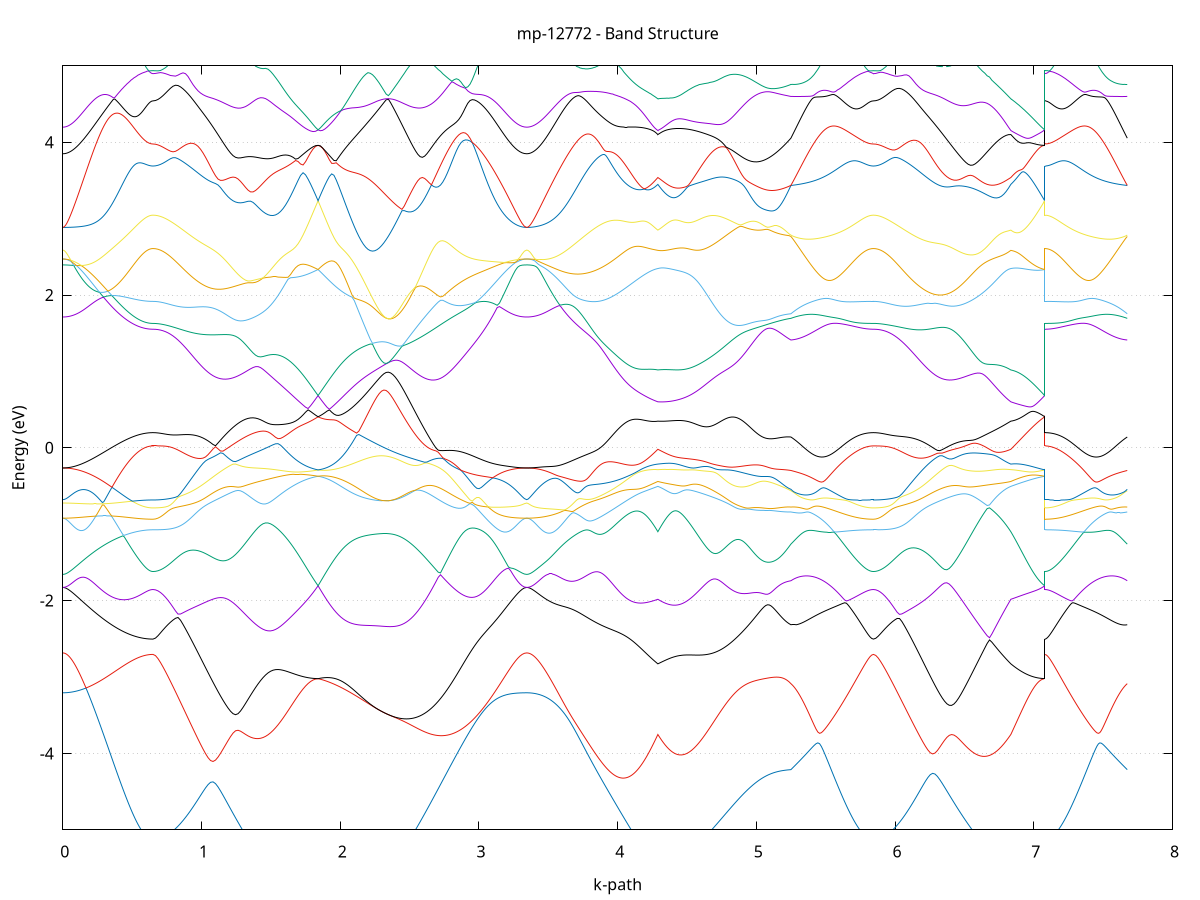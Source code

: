 set title 'mp-12772 - Band Structure'
set xlabel 'k-path'
set ylabel 'Energy (eV)'
set grid y
set yrange [-5:5]
set terminal png size 800,600
set output 'mp-12772_bands_gnuplot.png'
plot '-' using 1:2 with lines notitle, '-' using 1:2 with lines notitle, '-' using 1:2 with lines notitle, '-' using 1:2 with lines notitle, '-' using 1:2 with lines notitle, '-' using 1:2 with lines notitle, '-' using 1:2 with lines notitle, '-' using 1:2 with lines notitle, '-' using 1:2 with lines notitle, '-' using 1:2 with lines notitle, '-' using 1:2 with lines notitle, '-' using 1:2 with lines notitle, '-' using 1:2 with lines notitle, '-' using 1:2 with lines notitle, '-' using 1:2 with lines notitle, '-' using 1:2 with lines notitle, '-' using 1:2 with lines notitle, '-' using 1:2 with lines notitle, '-' using 1:2 with lines notitle, '-' using 1:2 with lines notitle, '-' using 1:2 with lines notitle, '-' using 1:2 with lines notitle, '-' using 1:2 with lines notitle, '-' using 1:2 with lines notitle, '-' using 1:2 with lines notitle, '-' using 1:2 with lines notitle, '-' using 1:2 with lines notitle, '-' using 1:2 with lines notitle, '-' using 1:2 with lines notitle, '-' using 1:2 with lines notitle, '-' using 1:2 with lines notitle, '-' using 1:2 with lines notitle, '-' using 1:2 with lines notitle, '-' using 1:2 with lines notitle, '-' using 1:2 with lines notitle, '-' using 1:2 with lines notitle
0.000000 -30.259933
0.009853 -30.259933
0.019707 -30.259933
0.029560 -30.259933
0.039414 -30.259933
0.049267 -30.260033
0.059121 -30.260033
0.068974 -30.260033
0.078827 -30.260133
0.088681 -30.260233
0.098534 -30.260233
0.108388 -30.260333
0.118241 -30.260433
0.128094 -30.260533
0.137948 -30.260633
0.147801 -30.260733
0.157655 -30.260833
0.167508 -30.260933
0.177362 -30.261033
0.187215 -30.261233
0.197068 -30.261333
0.206922 -30.261533
0.216775 -30.261633
0.226629 -30.261833
0.236482 -30.262033
0.246336 -30.262133
0.256189 -30.262333
0.266042 -30.262533
0.275896 -30.262733
0.285749 -30.262933
0.295603 -30.263033
0.305456 -30.263233
0.315309 -30.263433
0.325163 -30.263633
0.335016 -30.263833
0.344870 -30.263933
0.354723 -30.264133
0.364577 -30.264333
0.374430 -30.264533
0.384283 -30.264633
0.394137 -30.264833
0.403990 -30.264933
0.413844 -30.265133
0.423697 -30.265233
0.433551 -30.265433
0.443404 -30.265533
0.453257 -30.265733
0.463111 -30.265833
0.472964 -30.265933
0.482818 -30.266033
0.492671 -30.266133
0.502525 -30.266233
0.512378 -30.266333
0.522231 -30.266433
0.532085 -30.266533
0.541938 -30.266633
0.551792 -30.266633
0.561645 -30.266733
0.571498 -30.266833
0.581352 -30.266833
0.591205 -30.266933
0.601059 -30.266933
0.610912 -30.266933
0.620766 -30.266933
0.630619 -30.267033
0.640472 -30.267033
0.650326 -30.267033
0.650326 -30.267033
0.668356 -30.267033
0.686386 -30.267133
0.704416 -30.267233
0.722446 -30.267333
0.740476 -30.267533
0.758506 -30.267733
0.776536 -30.268033
0.794566 -30.268233
0.812596 -30.268433
0.830626 -30.268733
0.848656 -30.268933
0.866686 -30.269133
0.884716 -30.269333
0.902746 -30.269533
0.920776 -30.269733
0.938806 -30.269833
0.956836 -30.270033
0.974866 -30.270233
0.992896 -30.270533
1.010926 -30.270733
1.028956 -30.271133
1.046986 -30.271533
1.065016 -30.272133
1.083046 -30.272733
1.101076 -30.273533
1.119106 -30.274333
1.137135 -30.275433
1.155165 -30.276533
1.173195 -30.277833
1.191225 -30.279133
1.209255 -30.280633
1.227285 -30.282133
1.245315 -30.283733
1.263345 -30.285433
1.281375 -30.287033
1.299405 -30.288733
1.317435 -30.290333
1.335465 -30.291933
1.353495 -30.293433
1.371525 -30.294933
1.389555 -30.296333
1.407585 -30.297533
1.425615 -30.298733
1.443645 -30.299733
1.461675 -30.300533
1.479705 -30.301233
1.497735 -30.301833
1.515765 -30.302133
1.533795 -30.302333
1.551825 -30.302233
1.569855 -30.302033
1.587885 -30.301533
1.605915 -30.300833
1.623945 -30.299933
1.641975 -30.298733
1.660005 -30.297333
1.678035 -30.295633
1.696065 -30.293733
1.714095 -30.291633
1.732125 -30.289233
1.750155 -30.286533
1.768185 -30.283633
1.786215 -30.280533
1.804245 -30.277133
1.822275 -30.273433
1.840305 -30.269533
1.840305 -30.269533
1.856652 -30.273433
1.873000 -30.277133
1.889347 -30.280633
1.905695 -30.283933
1.922042 -30.287033
1.938389 -30.290033
1.954737 -30.292733
1.971084 -30.295233
1.987432 -30.297533
2.003779 -30.299633
2.020126 -30.301533
2.036474 -30.303233
2.052821 -30.304733
2.069169 -30.306033
2.085516 -30.307133
2.101863 -30.308133
2.118211 -30.308833
2.134558 -30.309433
2.150906 -30.309833
2.167253 -30.310133
2.183600 -30.310233
2.199948 -30.310133
2.216295 -30.309933
2.232643 -30.309633
2.248990 -30.309133
2.265337 -30.308533
2.281685 -30.307833
2.298032 -30.307033
2.314380 -30.306033
2.330727 -30.305033
2.347074 -30.304033
2.363422 -30.302833
2.379769 -30.301633
2.396117 -30.300433
2.412464 -30.299133
2.428811 -30.297733
2.445159 -30.296333
2.461506 -30.295033
2.477854 -30.293533
2.494201 -30.292133
2.510548 -30.290733
2.526896 -30.289333
2.543243 -30.287933
2.559591 -30.286533
2.575938 -30.285133
2.592285 -30.283733
2.608633 -30.282433
2.624980 -30.281133
2.641328 -30.279833
2.657675 -30.278533
2.674022 -30.277333
2.690370 -30.276133
2.706717 -30.274933
2.723065 -30.273833
2.739412 -30.272733
2.755759 -30.271633
2.772107 -30.270633
2.788454 -30.269633
2.804802 -30.268733
2.821149 -30.267833
2.837496 -30.266933
2.853844 -30.266133
2.870191 -30.265333
2.886539 -30.264633
2.902886 -30.263933
2.919233 -30.263333
2.935581 -30.262733
2.951928 -30.262233
2.968276 -30.261733
2.984623 -30.261233
3.000970 -30.260933
3.017318 -30.260533
3.033665 -30.260233
3.050013 -30.260033
3.066360 -30.259833
3.082707 -30.259733
3.099055 -30.259633
3.115402 -30.259533
3.131750 -30.259433
3.148097 -30.259433
3.164444 -30.259433
3.180792 -30.259533
3.197139 -30.259533
3.213487 -30.259633
3.229834 -30.259633
3.246181 -30.259733
3.262529 -30.259733
3.278876 -30.259833
3.295224 -30.259833
3.311571 -30.259933
3.327918 -30.259933
3.344266 -30.259933
3.344266 -30.259933
3.354117 -30.259933
3.363968 -30.259933
3.373819 -30.259833
3.383670 -30.259833
3.393521 -30.259733
3.403373 -30.259733
3.413224 -30.259633
3.423075 -30.259533
3.432926 -30.259533
3.442777 -30.259433
3.452628 -30.259333
3.462479 -30.259233
3.472331 -30.259133
3.482182 -30.259133
3.492033 -30.259033
3.501884 -30.259033
3.511735 -30.258933
3.521586 -30.258933
3.531437 -30.258933
3.541288 -30.258933
3.551140 -30.259033
3.560991 -30.259033
3.570842 -30.259133
3.580693 -30.259333
3.590544 -30.259533
3.600395 -30.259733
3.610246 -30.259933
3.620098 -30.260233
3.629949 -30.260633
3.639800 -30.260933
3.649651 -30.261433
3.659502 -30.261833
3.669353 -30.262333
3.679204 -30.262833
3.689056 -30.263433
3.698907 -30.264033
3.708758 -30.264633
3.718609 -30.265333
3.728460 -30.266033
3.738311 -30.266733
3.748162 -30.267433
3.758014 -30.268133
3.767865 -30.268933
3.777716 -30.269733
3.787567 -30.270433
3.797418 -30.271233
3.807269 -30.272033
3.817120 -30.272833
3.826972 -30.273633
3.836823 -30.274433
3.846674 -30.275233
3.856525 -30.275933
3.866376 -30.276733
3.876227 -30.277433
3.886078 -30.278233
3.895929 -30.278933
3.905781 -30.279633
3.915632 -30.280333
3.925483 -30.281033
3.935334 -30.281733
3.945185 -30.282333
3.955036 -30.282933
3.964887 -30.283533
3.974739 -30.284133
3.984590 -30.284733
3.994441 -30.285233
4.004292 -30.285733
4.014143 -30.286233
4.023994 -30.286633
4.033845 -30.287133
4.043697 -30.287533
4.053548 -30.287933
4.063399 -30.288233
4.073250 -30.288533
4.083101 -30.288833
4.092952 -30.289133
4.102803 -30.289433
4.112655 -30.289633
4.122506 -30.289833
4.132357 -30.290033
4.142208 -30.290133
4.152059 -30.290233
4.161910 -30.290333
4.171761 -30.290433
4.181613 -30.290433
4.191464 -30.290433
4.201315 -30.290433
4.211166 -30.290333
4.221017 -30.290233
4.230868 -30.290133
4.240719 -30.290033
4.250570 -30.289833
4.260422 -30.289633
4.270273 -30.289433
4.280124 -30.289233
4.289975 -30.288933
4.289975 -30.288933
4.302936 -30.289533
4.315897 -30.290033
4.328857 -30.290533
4.341818 -30.290833
4.354779 -30.291133
4.367740 -30.291433
4.380701 -30.291533
4.393661 -30.291633
4.406622 -30.291733
4.419583 -30.291633
4.432544 -30.291533
4.445505 -30.291333
4.458465 -30.291033
4.471426 -30.290733
4.484387 -30.290333
4.497348 -30.289833
4.510308 -30.289333
4.523269 -30.288733
4.536230 -30.288033
4.549191 -30.287333
4.562152 -30.286533
4.575112 -30.285633
4.588073 -30.284733
4.601034 -30.283733
4.613995 -30.282733
4.626956 -30.281633
4.639916 -30.280433
4.652877 -30.279233
4.665838 -30.278033
4.678799 -30.276733
4.691760 -30.275433
4.704720 -30.274033
4.717681 -30.272733
4.730642 -30.271333
4.743603 -30.269933
4.756564 -30.268533
4.769524 -30.267333
4.782485 -30.266233
4.795446 -30.265633
4.808407 -30.265733
4.821367 -30.266633
4.834328 -30.267833
4.847289 -30.269233
4.860250 -30.270633
4.873211 -30.271933
4.886171 -30.273333
4.899132 -30.274533
4.912093 -30.275633
4.925054 -30.276733
4.938015 -30.277733
4.950975 -30.278533
4.963936 -30.279233
4.976897 -30.279933
4.989858 -30.280433
5.002819 -30.280833
5.015779 -30.281133
5.028740 -30.281333
5.041701 -30.281333
5.054662 -30.281333
5.067622 -30.281133
5.080583 -30.280833
5.093544 -30.280433
5.106505 -30.279933
5.119466 -30.279233
5.132426 -30.278433
5.145387 -30.277533
5.158348 -30.276533
5.171309 -30.275433
5.184270 -30.274133
5.197230 -30.272833
5.210191 -30.271333
5.223152 -30.269733
5.236113 -30.268133
5.249074 -30.266333
5.249074 -30.266333
5.262008 -30.264033
5.274943 -30.261833
5.287877 -30.259833
5.300812 -30.258633
5.313746 -30.258433
5.326681 -30.258933
5.339615 -30.259733
5.352550 -30.260633
5.365485 -30.261533
5.378419 -30.262533
5.391354 -30.263433
5.404288 -30.264333
5.417223 -30.265133
5.430157 -30.265933
5.443092 -30.266633
5.456026 -30.267333
5.468961 -30.267933
5.481896 -30.268533
5.494830 -30.268933
5.507765 -30.269433
5.520699 -30.269733
5.533634 -30.270033
5.546568 -30.270233
5.559503 -30.270433
5.572437 -30.270533
5.585372 -30.270533
5.598307 -30.270533
5.611241 -30.270533
5.624176 -30.270433
5.637110 -30.270233
5.650045 -30.270133
5.662979 -30.269833
5.675914 -30.269633
5.688848 -30.269333
5.701783 -30.269133
5.714718 -30.268833
5.727652 -30.268533
5.740587 -30.268233
5.753521 -30.268033
5.766456 -30.267733
5.779390 -30.267533
5.792325 -30.267333
5.805259 -30.267233
5.818194 -30.267133
5.831129 -30.267033
5.844063 -30.267033
5.844063 -30.267033
5.861141 -30.267033
5.878220 -30.267033
5.895298 -30.267133
5.912377 -30.267333
5.929455 -30.267433
5.946533 -30.267633
5.963612 -30.267733
5.980690 -30.267933
5.997768 -30.268133
6.014847 -30.268333
6.031925 -30.268533
6.049004 -30.268633
6.066082 -30.268833
6.083160 -30.268933
6.100239 -30.269033
6.117317 -30.269133
6.134395 -30.269133
6.151474 -30.269233
6.168552 -30.269333
6.185631 -30.269433
6.202709 -30.269533
6.219787 -30.269733
6.236866 -30.270033
6.253944 -30.270333
6.271022 -30.270733
6.288101 -30.271233
6.305179 -30.271833
6.322258 -30.272633
6.339336 -30.273433
6.356414 -30.274433
6.373493 -30.275433
6.390571 -30.276633
6.407649 -30.277833
6.424728 -30.279133
6.441806 -30.280533
6.458885 -30.281933
6.475963 -30.283333
6.493041 -30.284733
6.510120 -30.286033
6.527198 -30.287333
6.544276 -30.288633
6.561355 -30.289833
6.578433 -30.290933
6.595512 -30.291833
6.612590 -30.292733
6.629668 -30.293433
6.646747 -30.294033
6.663825 -30.294533
6.680903 -30.294833
6.697982 -30.294933
6.715060 -30.294833
6.732139 -30.294633
6.749217 -30.294133
6.766295 -30.293533
6.783374 -30.292633
6.800452 -30.291633
6.817530 -30.290333
6.834609 -30.288933
6.834609 -30.288933
6.844380 -30.288633
6.854150 -30.288233
6.863921 -30.287833
6.873692 -30.287433
6.883463 -30.287033
6.893234 -30.286533
6.903004 -30.286033
6.912775 -30.285433
6.922546 -30.284833
6.932317 -30.284233
6.942088 -30.283533
6.951858 -30.282833
6.961629 -30.282133
6.971400 -30.281333
6.981171 -30.280433
6.990941 -30.279633
7.000712 -30.278633
7.010483 -30.277733
7.020254 -30.276633
7.030025 -30.275633
7.039795 -30.274533
7.049566 -30.273333
7.059337 -30.272133
7.069108 -30.270833
7.078879 -30.269533
7.078879 -30.267033
7.088795 -30.267033
7.098712 -30.267033
7.108628 -30.267133
7.118545 -30.267233
7.128461 -30.267333
7.138378 -30.267433
7.148294 -30.267633
7.158211 -30.267833
7.168127 -30.267933
7.178044 -30.268133
7.187960 -30.268333
7.197877 -30.268633
7.207793 -30.268833
7.217709 -30.269033
7.227626 -30.269233
7.237542 -30.269433
7.247459 -30.269633
7.257375 -30.269833
7.267292 -30.270033
7.277208 -30.270133
7.287125 -30.270333
7.297041 -30.270433
7.306958 -30.270533
7.316874 -30.270533
7.326791 -30.270533
7.336707 -30.270533
7.346624 -30.270533
7.356540 -30.270533
7.366457 -30.270433
7.376373 -30.270233
7.386290 -30.270133
7.396206 -30.269933
7.406123 -30.269633
7.416039 -30.269333
7.425956 -30.269033
7.435872 -30.268733
7.445789 -30.268333
7.455705 -30.267833
7.465622 -30.267433
7.475538 -30.266933
7.485455 -30.266333
7.495371 -30.265733
7.505288 -30.265133
7.515204 -30.264533
7.525121 -30.263833
7.535037 -30.263233
7.544954 -30.262433
7.554870 -30.261733
7.564787 -30.261033
7.574703 -30.260333
7.584620 -30.259633
7.594536 -30.259033
7.604453 -30.258533
7.614369 -30.258333
7.624286 -30.258733
7.634202 -30.259733
7.644119 -30.261233
7.654035 -30.262833
7.663952 -30.264633
7.673868 -30.266333
e
0.000000 -30.228033
0.009853 -30.228033
0.019707 -30.227933
0.029560 -30.227733
0.039414 -30.227533
0.049267 -30.227233
0.059121 -30.226933
0.068974 -30.226533
0.078827 -30.226033
0.088681 -30.225533
0.098534 -30.224933
0.108388 -30.224233
0.118241 -30.223433
0.128094 -30.222633
0.137948 -30.221733
0.147801 -30.220833
0.157655 -30.219833
0.167508 -30.218733
0.177362 -30.217533
0.187215 -30.216333
0.197068 -30.215033
0.206922 -30.213733
0.216775 -30.212233
0.226629 -30.210733
0.236482 -30.209233
0.246336 -30.207533
0.256189 -30.205833
0.266042 -30.204133
0.275896 -30.202333
0.285749 -30.200433
0.295603 -30.198433
0.305456 -30.196433
0.315309 -30.194433
0.325163 -30.192333
0.335016 -30.190133
0.344870 -30.187933
0.354723 -30.185733
0.364577 -30.183433
0.374430 -30.181133
0.384283 -30.178733
0.394137 -30.176333
0.403990 -30.173933
0.413844 -30.171533
0.423697 -30.169133
0.433551 -30.166633
0.443404 -30.164133
0.453257 -30.161733
0.463111 -30.159233
0.472964 -30.156833
0.482818 -30.154433
0.492671 -30.152133
0.502525 -30.149733
0.512378 -30.147533
0.522231 -30.145333
0.532085 -30.143933
0.541938 -30.144733
0.551792 -30.145533
0.561645 -30.146133
0.571498 -30.146733
0.581352 -30.147333
0.591205 -30.147733
0.601059 -30.148133
0.610912 -30.148433
0.620766 -30.148733
0.630619 -30.148933
0.640472 -30.149033
0.650326 -30.149033
0.650326 -30.149033
0.668356 -30.149033
0.686386 -30.149233
0.704416 -30.149533
0.722446 -30.149933
0.740476 -30.150433
0.758506 -30.151133
0.776536 -30.151933
0.794566 -30.152833
0.812596 -30.153933
0.830626 -30.155233
0.848656 -30.156533
0.866686 -30.157933
0.884716 -30.159433
0.902746 -30.160933
0.920776 -30.162533
0.938806 -30.164033
0.956836 -30.165433
0.974866 -30.166733
0.992896 -30.167933
1.010926 -30.169033
1.028956 -30.169833
1.046986 -30.170433
1.065016 -30.170733
1.083046 -30.170733
1.101076 -30.170533
1.119106 -30.169933
1.137135 -30.169033
1.155165 -30.167833
1.173195 -30.166433
1.191225 -30.164633
1.209255 -30.162733
1.227285 -30.160533
1.245315 -30.158333
1.263345 -30.156133
1.281375 -30.153933
1.299405 -30.152033
1.317435 -30.150533
1.335465 -30.149633
1.353495 -30.149233
1.371525 -30.149433
1.389555 -30.150333
1.407585 -30.151933
1.425615 -30.154133
1.443645 -30.156933
1.461675 -30.160333
1.479705 -30.164333
1.497735 -30.168733
1.515765 -30.173633
1.533795 -30.178833
1.551825 -30.184333
1.569855 -30.189933
1.587885 -30.195733
1.605915 -30.201633
1.623945 -30.207533
1.641975 -30.213433
1.660005 -30.219233
1.678035 -30.225033
1.696065 -30.230633
1.714095 -30.236133
1.732125 -30.241533
1.750155 -30.246633
1.768185 -30.251633
1.786215 -30.256433
1.804245 -30.261033
1.822275 -30.265433
1.840305 -30.269533
1.840305 -30.269533
1.856652 -30.265433
1.873000 -30.261233
1.889347 -30.256733
1.905695 -30.252133
1.922042 -30.247333
1.938389 -30.242433
1.954737 -30.237333
1.971084 -30.232133
1.987432 -30.226733
2.003779 -30.221233
2.020126 -30.215633
2.036474 -30.209833
2.052821 -30.204033
2.069169 -30.198133
2.085516 -30.192133
2.101863 -30.186133
2.118211 -30.180133
2.134558 -30.174033
2.150906 -30.167933
2.167253 -30.161933
2.183600 -30.155933
2.199948 -30.150133
2.216295 -30.144333
2.232643 -30.138833
2.248990 -30.133633
2.265337 -30.128733
2.281685 -30.124333
2.298032 -30.120533
2.314380 -30.117633
2.330727 -30.115733
2.347074 -30.115233
2.363422 -30.116433
2.379769 -30.118833
2.396117 -30.121833
2.412464 -30.124933
2.428811 -30.128133
2.445159 -30.131333
2.461506 -30.134533
2.477854 -30.137733
2.494201 -30.140833
2.510548 -30.143833
2.526896 -30.146833
2.543243 -30.149833
2.559591 -30.152733
2.575938 -30.155533
2.592285 -30.158333
2.608633 -30.161133
2.624980 -30.163833
2.641328 -30.166533
2.657675 -30.169233
2.674022 -30.171833
2.690370 -30.174433
2.706717 -30.177033
2.723065 -30.179633
2.739412 -30.182033
2.755759 -30.184533
2.772107 -30.186933
2.788454 -30.189233
2.804802 -30.191533
2.821149 -30.193833
2.837496 -30.195933
2.853844 -30.198033
2.870191 -30.200133
2.886539 -30.202133
2.902886 -30.204033
2.919233 -30.205833
2.935581 -30.207633
2.951928 -30.209233
2.968276 -30.210833
2.984623 -30.212433
3.000970 -30.213833
3.017318 -30.215233
3.033665 -30.216533
3.050013 -30.217733
3.066360 -30.218933
3.082707 -30.220033
3.099055 -30.221033
3.115402 -30.221933
3.131750 -30.222833
3.148097 -30.223633
3.164444 -30.224333
3.180792 -30.225033
3.197139 -30.225633
3.213487 -30.226133
3.229834 -30.226533
3.246181 -30.226933
3.262529 -30.227333
3.278876 -30.227533
3.295224 -30.227733
3.311571 -30.227933
3.327918 -30.228033
3.344266 -30.228033
3.344266 -30.228033
3.354117 -30.228033
3.363968 -30.228033
3.373819 -30.228033
3.383670 -30.228033
3.393521 -30.228033
3.403373 -30.228133
3.413224 -30.228133
3.423075 -30.228133
3.432926 -30.228133
3.442777 -30.228133
3.452628 -30.228133
3.462479 -30.228133
3.472331 -30.228033
3.482182 -30.228033
3.492033 -30.228033
3.501884 -30.227933
3.511735 -30.227933
3.521586 -30.227833
3.531437 -30.227633
3.541288 -30.227533
3.551140 -30.227333
3.560991 -30.227233
3.570842 -30.226933
3.580693 -30.226733
3.590544 -30.226433
3.600395 -30.226033
3.610246 -30.225733
3.620098 -30.225333
3.629949 -30.224833
3.639800 -30.224333
3.649651 -30.223833
3.659502 -30.223233
3.669353 -30.222633
3.679204 -30.222033
3.689056 -30.221333
3.698907 -30.220633
3.708758 -30.219833
3.718609 -30.219033
3.728460 -30.218233
3.738311 -30.217333
3.748162 -30.216533
3.758014 -30.215533
3.767865 -30.214633
3.777716 -30.213633
3.787567 -30.212733
3.797418 -30.211733
3.807269 -30.210633
3.817120 -30.209633
3.826972 -30.208633
3.836823 -30.207533
3.846674 -30.206533
3.856525 -30.205433
3.866376 -30.204333
3.876227 -30.203333
3.886078 -30.202233
3.895929 -30.201133
3.905781 -30.200133
3.915632 -30.199133
3.925483 -30.198133
3.935334 -30.197133
3.945185 -30.196233
3.955036 -30.195333
3.964887 -30.194433
3.974739 -30.193633
3.984590 -30.192833
3.994441 -30.192233
4.004292 -30.191533
4.014143 -30.191033
4.023994 -30.190533
4.033845 -30.190233
4.043697 -30.189933
4.053548 -30.189833
4.063399 -30.189733
4.073250 -30.189833
4.083101 -30.190033
4.092952 -30.190333
4.102803 -30.190833
4.112655 -30.191433
4.122506 -30.192233
4.132357 -30.193133
4.142208 -30.194133
4.152059 -30.195333
4.161910 -30.196633
4.171761 -30.198033
4.181613 -30.199633
4.191464 -30.201233
4.201315 -30.203033
4.211166 -30.204933
4.221017 -30.206833
4.230868 -30.208833
4.240719 -30.210933
4.250570 -30.213033
4.260422 -30.215133
4.270273 -30.217333
4.280124 -30.219633
4.289975 -30.221833
4.289975 -30.221833
4.302936 -30.219233
4.315897 -30.216633
4.328857 -30.214233
4.341818 -30.212033
4.354779 -30.210133
4.367740 -30.208333
4.380701 -30.206833
4.393661 -30.205633
4.406622 -30.204733
4.419583 -30.204233
4.432544 -30.203933
4.445505 -30.204033
4.458465 -30.204533
4.471426 -30.205233
4.484387 -30.206233
4.497348 -30.207433
4.510308 -30.209033
4.523269 -30.210733
4.536230 -30.212633
4.549191 -30.214633
4.562152 -30.216833
4.575112 -30.219133
4.588073 -30.221533
4.601034 -30.224033
4.613995 -30.226533
4.626956 -30.229133
4.639916 -30.231633
4.652877 -30.234233
4.665838 -30.236733
4.678799 -30.239333
4.691760 -30.241833
4.704720 -30.244233
4.717681 -30.246633
4.730642 -30.248933
4.743603 -30.251133
4.756564 -30.253233
4.769524 -30.255133
4.782485 -30.256733
4.795446 -30.257833
4.808407 -30.258033
4.821367 -30.257533
4.834328 -30.256433
4.847289 -30.255233
4.860250 -30.253833
4.873211 -30.252433
4.886171 -30.251033
4.899132 -30.249633
4.912093 -30.248233
4.925054 -30.246933
4.938015 -30.245733
4.950975 -30.244533
4.963936 -30.243533
4.976897 -30.242533
4.989858 -30.241633
5.002819 -30.240933
5.015779 -30.240233
5.028740 -30.239733
5.041701 -30.239433
5.054662 -30.239133
5.067622 -30.239033
5.080583 -30.239133
5.093544 -30.239333
5.106505 -30.239633
5.119466 -30.240033
5.132426 -30.240633
5.145387 -30.241233
5.158348 -30.242033
5.171309 -30.242933
5.184270 -30.243833
5.197230 -30.244933
5.210191 -30.245933
5.223152 -30.247133
5.236113 -30.248233
5.249074 -30.249433
5.249074 -30.249433
5.262008 -30.250433
5.274943 -30.251333
5.287877 -30.251933
5.300812 -30.251633
5.313746 -30.250133
5.326681 -30.247833
5.339615 -30.245133
5.352550 -30.242133
5.365485 -30.239033
5.378419 -30.235833
5.391354 -30.232433
5.404288 -30.229033
5.417223 -30.225533
5.430157 -30.221933
5.443092 -30.218333
5.456026 -30.214733
5.468961 -30.211033
5.481896 -30.207233
5.494830 -30.203433
5.507765 -30.199733
5.520699 -30.195933
5.533634 -30.192133
5.546568 -30.188333
5.559503 -30.184533
5.572437 -30.180733
5.585372 -30.177033
5.598307 -30.173433
5.611241 -30.169833
5.624176 -30.166233
5.637110 -30.162833
5.650045 -30.159533
5.662979 -30.156233
5.675914 -30.153233
5.688848 -30.150433
5.701783 -30.147833
5.714718 -30.145833
5.727652 -30.144633
5.740587 -30.144633
5.753521 -30.145233
5.766456 -30.146033
5.779390 -30.146933
5.792325 -30.147633
5.805259 -30.148233
5.818194 -30.148633
5.831129 -30.148933
5.844063 -30.149033
5.844063 -30.149033
5.861141 -30.149033
5.878220 -30.149133
5.895298 -30.149333
5.912377 -30.149633
5.929455 -30.149933
5.946533 -30.150433
5.963612 -30.151033
5.980690 -30.151733
5.997768 -30.152533
6.014847 -30.153533
6.031925 -30.154633
6.049004 -30.155933
6.066082 -30.157233
6.083160 -30.158733
6.100239 -30.160233
6.117317 -30.161733
6.134395 -30.163333
6.151474 -30.164933
6.168552 -30.166533
6.185631 -30.167933
6.202709 -30.169333
6.219787 -30.170633
6.236866 -30.171733
6.253944 -30.172633
6.271022 -30.173333
6.288101 -30.173933
6.305179 -30.174233
6.322258 -30.174333
6.339336 -30.174233
6.356414 -30.173933
6.373493 -30.173433
6.390571 -30.172733
6.407649 -30.172033
6.424728 -30.171233
6.441806 -30.170433
6.458885 -30.169633
6.475963 -30.168933
6.493041 -30.168333
6.510120 -30.167933
6.527198 -30.167733
6.544276 -30.167733
6.561355 -30.168033
6.578433 -30.168733
6.595512 -30.169733
6.612590 -30.171033
6.629668 -30.172833
6.646747 -30.175033
6.663825 -30.177633
6.680903 -30.180733
6.697982 -30.184233
6.715060 -30.188033
6.732139 -30.192233
6.749217 -30.196733
6.766295 -30.201433
6.783374 -30.206333
6.800452 -30.211433
6.817530 -30.216633
6.834609 -30.221833
6.834609 -30.221833
6.844380 -30.224133
6.854150 -30.226333
6.863921 -30.228533
6.873692 -30.230833
6.883463 -30.233033
6.893234 -30.235233
6.903004 -30.237433
6.912775 -30.239533
6.922546 -30.241633
6.932317 -30.243733
6.942088 -30.245833
6.951858 -30.247833
6.961629 -30.249733
6.971400 -30.251733
6.981171 -30.253533
6.990941 -30.255433
7.000712 -30.257133
7.010483 -30.258933
7.020254 -30.260533
7.030025 -30.262233
7.039795 -30.263733
7.049566 -30.265333
7.059337 -30.266733
7.069108 -30.268233
7.078879 -30.269533
7.078879 -30.149033
7.088795 -30.148933
7.098712 -30.148833
7.108628 -30.148533
7.118545 -30.148233
7.128461 -30.147733
7.138378 -30.147233
7.148294 -30.146633
7.158211 -30.145933
7.168127 -30.145333
7.178044 -30.144833
7.187960 -30.144533
7.197877 -30.144833
7.207793 -30.145733
7.217709 -30.147233
7.227626 -30.149133
7.237542 -30.151133
7.247459 -30.153333
7.257375 -30.155633
7.267292 -30.158033
7.277208 -30.160533
7.287125 -30.163133
7.297041 -30.165833
7.306958 -30.168533
7.316874 -30.171233
7.326791 -30.174033
7.336707 -30.176833
7.346624 -30.179633
7.356540 -30.182533
7.366457 -30.185433
7.376373 -30.188333
7.386290 -30.191233
7.396206 -30.194133
7.406123 -30.197033
7.416039 -30.199933
7.425956 -30.202833
7.435872 -30.205733
7.445789 -30.208633
7.455705 -30.211433
7.465622 -30.214333
7.475538 -30.217133
7.485455 -30.219933
7.495371 -30.222733
7.505288 -30.225433
7.515204 -30.228133
7.525121 -30.230733
7.535037 -30.233333
7.544954 -30.235933
7.554870 -30.238433
7.564787 -30.240833
7.574703 -30.243133
7.584620 -30.245433
7.594536 -30.247533
7.604453 -30.249333
7.614369 -30.250833
7.624286 -30.251733
7.634202 -30.251933
7.644119 -30.251533
7.654035 -30.250933
7.663952 -30.250233
7.673868 -30.249433
e
0.000000 -30.047333
0.009853 -30.047333
0.019707 -30.047333
0.029560 -30.047233
0.039414 -30.047233
0.049267 -30.047233
0.059121 -30.047233
0.068974 -30.047133
0.078827 -30.047133
0.088681 -30.048033
0.098534 -30.051033
0.108388 -30.053933
0.118241 -30.056933
0.128094 -30.059833
0.137948 -30.062733
0.147801 -30.065733
0.157655 -30.068533
0.167508 -30.071433
0.177362 -30.074233
0.187215 -30.077033
0.197068 -30.079833
0.206922 -30.082533
0.216775 -30.085233
0.226629 -30.087933
0.236482 -30.090533
0.246336 -30.093133
0.256189 -30.095633
0.266042 -30.098133
0.275896 -30.100533
0.285749 -30.102933
0.295603 -30.105233
0.305456 -30.107533
0.315309 -30.109833
0.325163 -30.111933
0.335016 -30.114133
0.344870 -30.116133
0.354723 -30.118233
0.364577 -30.120133
0.374430 -30.122033
0.384283 -30.123933
0.394137 -30.125633
0.403990 -30.127433
0.413844 -30.129033
0.423697 -30.130633
0.433551 -30.132133
0.443404 -30.133633
0.453257 -30.135033
0.463111 -30.136433
0.472964 -30.137733
0.482818 -30.138933
0.492671 -30.140033
0.502525 -30.141133
0.512378 -30.142133
0.522231 -30.143033
0.532085 -30.143233
0.541938 -30.141233
0.551792 -30.139233
0.561645 -30.137433
0.571498 -30.135833
0.581352 -30.134333
0.591205 -30.132933
0.601059 -30.131833
0.610912 -30.130833
0.620766 -30.130033
0.630619 -30.129533
0.640472 -30.129133
0.650326 -30.129033
0.650326 -30.129033
0.668356 -30.129133
0.686386 -30.129133
0.704416 -30.129333
0.722446 -30.129533
0.740476 -30.129833
0.758506 -30.130133
0.776536 -30.130433
0.794566 -30.130833
0.812596 -30.131233
0.830626 -30.131633
0.848656 -30.132133
0.866686 -30.132533
0.884716 -30.133033
0.902746 -30.133433
0.920776 -30.133933
0.938806 -30.134333
0.956836 -30.134733
0.974866 -30.135033
0.992896 -30.135433
1.010926 -30.135733
1.028956 -30.135933
1.046986 -30.136133
1.065016 -30.136333
1.083046 -30.136333
1.101076 -30.136333
1.119106 -30.136333
1.137135 -30.136133
1.155165 -30.135933
1.173195 -30.135633
1.191225 -30.135233
1.209255 -30.134733
1.227285 -30.134133
1.245315 -30.133333
1.263345 -30.132333
1.281375 -30.131133
1.299405 -30.129533
1.317435 -30.127633
1.335465 -30.125233
1.353495 -30.122333
1.371525 -30.119033
1.389555 -30.115433
1.407585 -30.111633
1.425615 -30.107633
1.443645 -30.103533
1.461675 -30.099333
1.479705 -30.095133
1.497735 -30.091033
1.515765 -30.087033
1.533795 -30.083233
1.551825 -30.079533
1.569855 -30.076133
1.587885 -30.073133
1.605915 -30.070633
1.623945 -30.069233
1.641975 -30.068233
1.660005 -30.067233
1.678035 -30.066333
1.696065 -30.065333
1.714095 -30.064433
1.732125 -30.063633
1.750155 -30.062833
1.768185 -30.062133
1.786215 -30.061433
1.804245 -30.060833
1.822275 -30.060333
1.840305 -30.060033
1.840305 -30.060033
1.856652 -30.060833
1.873000 -30.061733
1.889347 -30.062633
1.905695 -30.063533
1.922042 -30.064433
1.938389 -30.065233
1.954737 -30.066133
1.971084 -30.066933
1.987432 -30.067633
2.003779 -30.068333
2.020126 -30.068933
2.036474 -30.069533
2.052821 -30.069933
2.069169 -30.070333
2.085516 -30.070533
2.101863 -30.070733
2.118211 -30.070733
2.134558 -30.070633
2.150906 -30.070333
2.167253 -30.070033
2.183600 -30.072633
2.199948 -30.075933
2.216295 -30.079233
2.232643 -30.082733
2.248990 -30.086333
2.265337 -30.090033
2.281685 -30.093633
2.298032 -30.097133
2.314380 -30.100533
2.330727 -30.103633
2.347074 -30.106033
2.363422 -30.107633
2.379769 -30.108733
2.396117 -30.109833
2.412464 -30.111233
2.428811 -30.112833
2.445159 -30.114633
2.461506 -30.116633
2.477854 -30.118733
2.494201 -30.120933
2.510548 -30.123133
2.526896 -30.125333
2.543243 -30.127433
2.559591 -30.129533
2.575938 -30.131433
2.592285 -30.133333
2.608633 -30.135033
2.624980 -30.136533
2.641328 -30.137933
2.657675 -30.139133
2.674022 -30.140033
2.690370 -30.140833
2.706717 -30.141433
2.723065 -30.141833
2.739412 -30.142033
2.755759 -30.141933
2.772107 -30.141733
2.788454 -30.141233
2.804802 -30.140633
2.821149 -30.139733
2.837496 -30.138633
2.853844 -30.137333
2.870191 -30.135833
2.886539 -30.134033
2.902886 -30.132133
2.919233 -30.130033
2.935581 -30.127733
2.951928 -30.125233
2.968276 -30.122633
2.984623 -30.119733
3.000970 -30.116733
3.017318 -30.113533
3.033665 -30.110233
3.050013 -30.106733
3.066360 -30.103033
3.082707 -30.099233
3.099055 -30.095333
3.115402 -30.091233
3.131750 -30.087033
3.148097 -30.082833
3.164444 -30.078433
3.180792 -30.074033
3.197139 -30.069633
3.213487 -30.065233
3.229834 -30.061033
3.246181 -30.057033
3.262529 -30.053533
3.278876 -30.050833
3.295224 -30.048933
3.311571 -30.048033
3.327918 -30.047433
3.344266 -30.047333
3.344266 -30.047333
3.354117 -30.047433
3.363968 -30.047733
3.373819 -30.048233
3.383670 -30.048933
3.393521 -30.049933
3.403373 -30.051133
3.413224 -30.052633
3.423075 -30.054333
3.432926 -30.056133
3.442777 -30.058133
3.452628 -30.060233
3.462479 -30.062433
3.472331 -30.064533
3.482182 -30.066733
3.492033 -30.068933
3.501884 -30.071033
3.511735 -30.073133
3.521586 -30.075233
3.531437 -30.077233
3.541288 -30.079233
3.551140 -30.081133
3.560991 -30.083033
3.570842 -30.084833
3.580693 -30.086533
3.590544 -30.088133
3.600395 -30.089733
3.610246 -30.091233
3.620098 -30.092633
3.629949 -30.094033
3.639800 -30.095333
3.649651 -30.096533
3.659502 -30.097733
3.669353 -30.098833
3.679204 -30.099833
3.689056 -30.100833
3.698907 -30.101733
3.708758 -30.102533
3.718609 -30.103333
3.728460 -30.104033
3.738311 -30.104733
3.748162 -30.105333
3.758014 -30.105833
3.767865 -30.106333
3.777716 -30.106833
3.787567 -30.107233
3.797418 -30.107633
3.807269 -30.107933
3.817120 -30.108233
3.826972 -30.108433
3.836823 -30.108633
3.846674 -30.108833
3.856525 -30.108933
3.866376 -30.109033
3.876227 -30.109133
3.886078 -30.109133
3.895929 -30.109133
3.905781 -30.109033
3.915632 -30.108933
3.925483 -30.108833
3.935334 -30.108633
3.945185 -30.108433
3.955036 -30.108233
3.964887 -30.107933
3.974739 -30.107633
3.984590 -30.107333
3.994441 -30.107033
4.004292 -30.106633
4.014143 -30.106133
4.023994 -30.105733
4.033845 -30.105233
4.043697 -30.104733
4.053548 -30.104133
4.063399 -30.103533
4.073250 -30.102933
4.083101 -30.102233
4.092952 -30.101633
4.102803 -30.100933
4.112655 -30.100133
4.122506 -30.099333
4.132357 -30.098533
4.142208 -30.097733
4.152059 -30.096833
4.161910 -30.095933
4.171761 -30.095033
4.181613 -30.094133
4.191464 -30.093133
4.201315 -30.092133
4.211166 -30.091133
4.221017 -30.090033
4.230868 -30.089033
4.240719 -30.087933
4.250570 -30.086833
4.260422 -30.085633
4.270273 -30.084533
4.280124 -30.083433
4.289975 -30.082233
4.289975 -30.082233
4.302936 -30.082633
4.315897 -30.083133
4.328857 -30.083533
4.341818 -30.084033
4.354779 -30.084533
4.367740 -30.085033
4.380701 -30.085533
4.393661 -30.086133
4.406622 -30.086633
4.419583 -30.087233
4.432544 -30.087833
4.445505 -30.088433
4.458465 -30.089033
4.471426 -30.089633
4.484387 -30.090233
4.497348 -30.090933
4.510308 -30.091533
4.523269 -30.092233
4.536230 -30.092833
4.549191 -30.093433
4.562152 -30.094133
4.575112 -30.094733
4.588073 -30.095333
4.601034 -30.096033
4.613995 -30.096633
4.626956 -30.097233
4.639916 -30.097733
4.652877 -30.098333
4.665838 -30.098933
4.678799 -30.099433
4.691760 -30.099933
4.704720 -30.100433
4.717681 -30.100933
4.730642 -30.101333
4.743603 -30.101833
4.756564 -30.102233
4.769524 -30.102633
4.782485 -30.102933
4.795446 -30.103333
4.808407 -30.103633
4.821367 -30.103933
4.834328 -30.104133
4.847289 -30.104333
4.860250 -30.104533
4.873211 -30.104733
4.886171 -30.104933
4.899132 -30.105033
4.912093 -30.105033
4.925054 -30.105133
4.938015 -30.105133
4.950975 -30.105133
4.963936 -30.105033
4.976897 -30.104933
4.989858 -30.104833
5.002819 -30.104633
5.015779 -30.104433
5.028740 -30.104233
5.041701 -30.103933
5.054662 -30.103733
5.067622 -30.103533
5.080583 -30.103333
5.093544 -30.103133
5.106505 -30.103033
5.119466 -30.103033
5.132426 -30.103033
5.145387 -30.103033
5.158348 -30.103233
5.171309 -30.103333
5.184270 -30.103533
5.197230 -30.103733
5.210191 -30.103933
5.223152 -30.104133
5.236113 -30.104433
5.249074 -30.104633
5.249074 -30.104633
5.262008 -30.104633
5.274943 -30.104633
5.287877 -30.104533
5.300812 -30.104533
5.313746 -30.104433
5.326681 -30.104333
5.339615 -30.104233
5.352550 -30.104133
5.365485 -30.104033
5.378419 -30.104033
5.391354 -30.104033
5.404288 -30.104033
5.417223 -30.104133
5.430157 -30.104333
5.443092 -30.104733
5.456026 -30.105233
5.468961 -30.105833
5.481896 -30.106633
5.494830 -30.107633
5.507765 -30.108833
5.520699 -30.110133
5.533634 -30.111633
5.546568 -30.113333
5.559503 -30.115133
5.572437 -30.116933
5.585372 -30.118933
5.598307 -30.121033
5.611241 -30.123133
5.624176 -30.125133
5.637110 -30.127233
5.650045 -30.129333
5.662979 -30.131333
5.675914 -30.133133
5.688848 -30.134933
5.701783 -30.136433
5.714718 -30.137433
5.727652 -30.137733
5.740587 -30.136933
5.753521 -30.135533
5.766456 -30.134033
5.779390 -30.132633
5.792325 -30.131333
5.805259 -30.130333
5.818194 -30.129633
5.831129 -30.129233
5.844063 -30.129033
5.844063 -30.129033
5.861141 -30.129133
5.878220 -30.129233
5.895298 -30.129533
5.912377 -30.129933
5.929455 -30.130433
5.946533 -30.130933
5.963612 -30.131633
5.980690 -30.132233
5.997768 -30.133033
6.014847 -30.133733
6.031925 -30.134533
6.049004 -30.135333
6.066082 -30.136133
6.083160 -30.136933
6.100239 -30.137733
6.117317 -30.138433
6.134395 -30.139133
6.151474 -30.139833
6.168552 -30.140433
6.185631 -30.141033
6.202709 -30.141533
6.219787 -30.141933
6.236866 -30.142333
6.253944 -30.142633
6.271022 -30.142833
6.288101 -30.142933
6.305179 -30.142833
6.322258 -30.142733
6.339336 -30.142433
6.356414 -30.142033
6.373493 -30.141433
6.390571 -30.140633
6.407649 -30.139633
6.424728 -30.138433
6.441806 -30.137033
6.458885 -30.135433
6.475963 -30.133533
6.493041 -30.131433
6.510120 -30.129033
6.527198 -30.126533
6.544276 -30.123833
6.561355 -30.120933
6.578433 -30.117933
6.595512 -30.114833
6.612590 -30.111733
6.629668 -30.108533
6.646747 -30.105433
6.663825 -30.102433
6.680903 -30.099433
6.697982 -30.096633
6.715060 -30.094033
6.732139 -30.091633
6.749217 -30.089433
6.766295 -30.087533
6.783374 -30.085833
6.800452 -30.084433
6.817530 -30.083233
6.834609 -30.082233
6.834609 -30.082233
6.844380 -30.081033
6.854150 -30.079933
6.863921 -30.078733
6.873692 -30.077633
6.883463 -30.076433
6.893234 -30.075333
6.903004 -30.074133
6.912775 -30.073033
6.922546 -30.071933
6.932317 -30.070833
6.942088 -30.069833
6.951858 -30.068833
6.961629 -30.067833
6.971400 -30.066833
6.981171 -30.065933
6.990941 -30.065133
7.000712 -30.064233
7.010483 -30.063533
7.020254 -30.062833
7.030025 -30.062233
7.039795 -30.061633
7.049566 -30.061133
7.059337 -30.060633
7.069108 -30.060333
7.078879 -30.060033
7.078879 -30.129033
7.088795 -30.129133
7.098712 -30.129433
7.108628 -30.129833
7.118545 -30.130433
7.128461 -30.131133
7.138378 -30.132033
7.148294 -30.133133
7.158211 -30.134233
7.168127 -30.135433
7.178044 -30.136533
7.187960 -30.137433
7.197877 -30.137733
7.207793 -30.137533
7.217709 -30.136733
7.227626 -30.135733
7.237542 -30.134433
7.247459 -30.133133
7.257375 -30.131633
7.267292 -30.130133
7.277208 -30.128633
7.287125 -30.127033
7.297041 -30.125433
7.306958 -30.123833
7.316874 -30.122233
7.326791 -30.120633
7.336707 -30.119133
7.346624 -30.117533
7.356540 -30.116133
7.366457 -30.114633
7.376373 -30.113333
7.386290 -30.112033
7.396206 -30.110833
7.406123 -30.109733
7.416039 -30.108733
7.425956 -30.107833
7.435872 -30.107033
7.445789 -30.106333
7.455705 -30.105733
7.465622 -30.105233
7.475538 -30.104833
7.485455 -30.104533
7.495371 -30.104333
7.505288 -30.104133
7.515204 -30.104033
7.525121 -30.104033
7.535037 -30.103933
7.544954 -30.104033
7.554870 -30.104033
7.564787 -30.104133
7.574703 -30.104133
7.584620 -30.104233
7.594536 -30.104333
7.604453 -30.104433
7.614369 -30.104433
7.624286 -30.104533
7.634202 -30.104533
7.644119 -30.104633
7.654035 -30.104633
7.663952 -30.104633
7.673868 -30.104633
e
0.000000 -30.047333
0.009853 -30.047233
0.019707 -30.047233
0.029560 -30.047033
0.039414 -30.046933
0.049267 -30.046633
0.059121 -30.046433
0.068974 -30.046133
0.078827 -30.045733
0.088681 -30.047133
0.098534 -30.047033
0.108388 -30.046933
0.118241 -30.046933
0.128094 -30.046833
0.137948 -30.046733
0.147801 -30.046633
0.157655 -30.046533
0.167508 -30.046333
0.177362 -30.046233
0.187215 -30.046133
0.197068 -30.045933
0.206922 -30.045733
0.216775 -30.045533
0.226629 -30.045333
0.236482 -30.045133
0.246336 -30.044833
0.256189 -30.044633
0.266042 -30.044333
0.275896 -30.044033
0.285749 -30.043733
0.295603 -30.043333
0.305456 -30.043033
0.315309 -30.042633
0.325163 -30.042233
0.335016 -30.041733
0.344870 -30.041333
0.354723 -30.040833
0.364577 -30.040333
0.374430 -30.039833
0.384283 -30.039333
0.394137 -30.038733
0.403990 -30.038133
0.413844 -30.037533
0.423697 -30.036933
0.433551 -30.036233
0.443404 -30.035633
0.453257 -30.034933
0.463111 -30.034233
0.472964 -30.033433
0.482818 -30.032733
0.492671 -30.031933
0.502525 -30.031233
0.512378 -30.030433
0.522231 -30.030533
0.532085 -30.031133
0.541938 -30.031733
0.551792 -30.032333
0.561645 -30.032933
0.571498 -30.033533
0.581352 -30.034133
0.591205 -30.034633
0.601059 -30.035133
0.610912 -30.035533
0.620766 -30.035833
0.630619 -30.036033
0.640472 -30.036233
0.650326 -30.036233
0.650326 -30.036233
0.668356 -30.036533
0.686386 -30.037233
0.704416 -30.038333
0.722446 -30.039733
0.740476 -30.041233
0.758506 -30.042833
0.776536 -30.044433
0.794566 -30.046133
0.812596 -30.047733
0.830626 -30.049333
0.848656 -30.050933
0.866686 -30.052333
0.884716 -30.053733
0.902746 -30.055133
0.920776 -30.056333
0.938806 -30.057433
0.956836 -30.058533
0.974866 -30.059433
0.992896 -30.060233
1.010926 -30.060933
1.028956 -30.061633
1.046986 -30.062133
1.065016 -30.062533
1.083046 -30.062833
1.101076 -30.062933
1.119106 -30.063033
1.137135 -30.063033
1.155165 -30.062933
1.173195 -30.062733
1.191225 -30.062533
1.209255 -30.062133
1.227285 -30.061833
1.245315 -30.061433
1.263345 -30.061133
1.281375 -30.060933
1.299405 -30.060933
1.317435 -30.061133
1.335465 -30.061633
1.353495 -30.062433
1.371525 -30.063633
1.389555 -30.065033
1.407585 -30.066633
1.425615 -30.068133
1.443645 -30.069533
1.461675 -30.070633
1.479705 -30.071433
1.497735 -30.071933
1.515765 -30.072133
1.533795 -30.072033
1.551825 -30.071733
1.569855 -30.071233
1.587885 -30.070533
1.605915 -30.069433
1.623945 -30.067633
1.641975 -30.065633
1.660005 -30.064033
1.678035 -30.062633
1.696065 -30.061533
1.714095 -30.060733
1.732125 -30.060133
1.750155 -30.059733
1.768185 -30.059533
1.786215 -30.059433
1.804245 -30.059533
1.822275 -30.059733
1.840305 -30.060033
1.840305 -30.060033
1.856652 -30.059133
1.873000 -30.058433
1.889347 -30.057733
1.905695 -30.057033
1.922042 -30.056533
1.938389 -30.056133
1.954737 -30.055833
1.971084 -30.055633
1.987432 -30.055533
2.003779 -30.055633
2.020126 -30.055933
2.036474 -30.056433
2.052821 -30.057133
2.069169 -30.058033
2.085516 -30.059233
2.101863 -30.060733
2.118211 -30.062533
2.134558 -30.064633
2.150906 -30.067033
2.167253 -30.069733
2.183600 -30.069533
2.199948 -30.068833
2.216295 -30.068033
2.232643 -30.067133
2.248990 -30.066033
2.265337 -30.064733
2.281685 -30.063433
2.298032 -30.061933
2.314380 -30.060333
2.330727 -30.058733
2.347074 -30.057233
2.363422 -30.056033
2.379769 -30.055633
2.396117 -30.056033
2.412464 -30.056733
2.428811 -30.057533
2.445159 -30.058433
2.461506 -30.059133
2.477854 -30.059833
2.494201 -30.060433
2.510548 -30.060833
2.526896 -30.061233
2.543243 -30.061433
2.559591 -30.061533
2.575938 -30.061533
2.592285 -30.061433
2.608633 -30.061333
2.624980 -30.061033
2.641328 -30.060733
2.657675 -30.060333
2.674022 -30.059833
2.690370 -30.059333
2.706717 -30.058833
2.723065 -30.058233
2.739412 -30.057733
2.755759 -30.057233
2.772107 -30.056733
2.788454 -30.056233
2.804802 -30.055933
2.821149 -30.055533
2.837496 -30.055333
2.853844 -30.055233
2.870191 -30.055133
2.886539 -30.055133
2.902886 -30.055233
2.919233 -30.055433
2.935581 -30.055733
2.951928 -30.055933
2.968276 -30.056233
2.984623 -30.056633
3.000970 -30.056933
3.017318 -30.057133
3.033665 -30.057433
3.050013 -30.057533
3.066360 -30.057633
3.082707 -30.057633
3.099055 -30.057533
3.115402 -30.057233
3.131750 -30.056933
3.148097 -30.056533
3.164444 -30.055933
3.180792 -30.055233
3.197139 -30.054433
3.213487 -30.053633
3.229834 -30.052633
3.246181 -30.051633
3.262529 -30.050633
3.278876 -30.049633
3.295224 -30.048733
3.311571 -30.047933
3.327918 -30.047433
3.344266 -30.047333
3.344266 -30.047333
3.354117 -30.047433
3.363968 -30.047633
3.373819 -30.048133
3.383670 -30.048833
3.393521 -30.049633
3.403373 -30.050433
3.413224 -30.051433
3.423075 -30.052333
3.432926 -30.053333
3.442777 -30.054333
3.452628 -30.055333
3.462479 -30.056333
3.472331 -30.057233
3.482182 -30.058233
3.492033 -30.059133
3.501884 -30.060033
3.511735 -30.060933
3.521586 -30.061733
3.531437 -30.062533
3.541288 -30.063233
3.551140 -30.064033
3.560991 -30.064633
3.570842 -30.065233
3.580693 -30.065833
3.590544 -30.066333
3.600395 -30.066733
3.610246 -30.067133
3.620098 -30.067433
3.629949 -30.067733
3.639800 -30.067933
3.649651 -30.068033
3.659502 -30.068133
3.669353 -30.068133
3.679204 -30.068133
3.689056 -30.067933
3.698907 -30.067733
3.708758 -30.067533
3.718609 -30.067133
3.728460 -30.066733
3.738311 -30.066333
3.748162 -30.065733
3.758014 -30.065233
3.767865 -30.064533
3.777716 -30.063833
3.787567 -30.063033
3.797418 -30.062233
3.807269 -30.061433
3.817120 -30.060533
3.826972 -30.059633
3.836823 -30.058733
3.846674 -30.057833
3.856525 -30.056833
3.866376 -30.055933
3.876227 -30.055033
3.886078 -30.054233
3.895929 -30.053533
3.905781 -30.052933
3.915632 -30.052433
3.925483 -30.052133
3.935334 -30.052033
3.945185 -30.052133
3.955036 -30.052433
3.964887 -30.053033
3.974739 -30.053833
3.984590 -30.054733
3.994441 -30.055833
4.004292 -30.057033
4.014143 -30.058333
4.023994 -30.059733
4.033845 -30.061133
4.043697 -30.062533
4.053548 -30.063933
4.063399 -30.065333
4.073250 -30.066733
4.083101 -30.067933
4.092952 -30.069133
4.102803 -30.070233
4.112655 -30.071233
4.122506 -30.072133
4.132357 -30.072933
4.142208 -30.073533
4.152059 -30.074133
4.161910 -30.074533
4.171761 -30.074833
4.181613 -30.074933
4.191464 -30.075033
4.201315 -30.074933
4.211166 -30.074833
4.221017 -30.074533
4.230868 -30.074233
4.240719 -30.073833
4.250570 -30.073333
4.260422 -30.072833
4.270273 -30.072233
4.280124 -30.071533
4.289975 -30.070833
4.289975 -30.070833
4.302936 -30.072633
4.315897 -30.074233
4.328857 -30.075833
4.341818 -30.077133
4.354779 -30.078333
4.367740 -30.079233
4.380701 -30.079933
4.393661 -30.080333
4.406622 -30.080433
4.419583 -30.080233
4.432544 -30.079733
4.445505 -30.078933
4.458465 -30.077833
4.471426 -30.076433
4.484387 -30.074833
4.497348 -30.072933
4.510308 -30.070933
4.523269 -30.068833
4.536230 -30.066633
4.549191 -30.064433
4.562152 -30.062133
4.575112 -30.060033
4.588073 -30.057933
4.601034 -30.056033
4.613995 -30.054333
4.626956 -30.052933
4.639916 -30.051733
4.652877 -30.050833
4.665838 -30.050133
4.678799 -30.049833
4.691760 -30.049733
4.704720 -30.049933
4.717681 -30.050333
4.730642 -30.051033
4.743603 -30.051933
4.756564 -30.052933
4.769524 -30.054133
4.782485 -30.055433
4.795446 -30.056833
4.808407 -30.058433
4.821367 -30.060033
4.834328 -30.061733
4.847289 -30.063433
4.860250 -30.065233
4.873211 -30.066933
4.886171 -30.068733
4.899132 -30.070533
4.912093 -30.072333
4.925054 -30.074033
4.938015 -30.075733
4.950975 -30.077333
4.963936 -30.078833
4.976897 -30.080333
4.989858 -30.081733
5.002819 -30.082933
5.015779 -30.084133
5.028740 -30.085133
5.041701 -30.086033
5.054662 -30.086733
5.067622 -30.087333
5.080583 -30.087733
5.093544 -30.087833
5.106505 -30.087833
5.119466 -30.087533
5.132426 -30.087133
5.145387 -30.086533
5.158348 -30.085733
5.171309 -30.084733
5.184270 -30.083733
5.197230 -30.082533
5.210191 -30.081333
5.223152 -30.079933
5.236113 -30.078633
5.249074 -30.077233
5.249074 -30.077233
5.262008 -30.076233
5.274943 -30.075233
5.287877 -30.074233
5.300812 -30.073233
5.313746 -30.072333
5.326681 -30.071433
5.339615 -30.070533
5.352550 -30.069833
5.365485 -30.069133
5.378419 -30.068433
5.391354 -30.067933
5.404288 -30.067433
5.417223 -30.067033
5.430157 -30.066633
5.443092 -30.066333
5.456026 -30.065933
5.468961 -30.065533
5.481896 -30.065133
5.494830 -30.064633
5.507765 -30.064033
5.520699 -30.063433
5.533634 -30.062633
5.546568 -30.061733
5.559503 -30.060733
5.572437 -30.059633
5.585372 -30.058333
5.598307 -30.057033
5.611241 -30.055633
5.624176 -30.054133
5.637110 -30.052533
5.650045 -30.050933
5.662979 -30.049233
5.675914 -30.047433
5.688848 -30.045733
5.701783 -30.043933
5.714718 -30.042133
5.727652 -30.040333
5.740587 -30.038533
5.753521 -30.036933
5.766456 -30.035833
5.779390 -30.035633
5.792325 -30.035833
5.805259 -30.036033
5.818194 -30.036133
5.831129 -30.036233
5.844063 -30.036233
5.844063 -30.036233
5.861141 -30.036433
5.878220 -30.037033
5.895298 -30.037933
5.912377 -30.039033
5.929455 -30.040333
5.946533 -30.041633
5.963612 -30.043133
5.980690 -30.044533
5.997768 -30.046033
6.014847 -30.047433
6.031925 -30.048733
6.049004 -30.050033
6.066082 -30.051333
6.083160 -30.052533
6.100239 -30.053633
6.117317 -30.054633
6.134395 -30.055533
6.151474 -30.056433
6.168552 -30.057233
6.185631 -30.057933
6.202709 -30.058533
6.219787 -30.059033
6.236866 -30.059433
6.253944 -30.059733
6.271022 -30.060033
6.288101 -30.060233
6.305179 -30.060333
6.322258 -30.060333
6.339336 -30.060233
6.356414 -30.060133
6.373493 -30.059933
6.390571 -30.059733
6.407649 -30.059533
6.424728 -30.059333
6.441806 -30.059133
6.458885 -30.059033
6.475963 -30.059133
6.493041 -30.059333
6.510120 -30.059733
6.527198 -30.060333
6.544276 -30.061333
6.561355 -30.062533
6.578433 -30.063933
6.595512 -30.065633
6.612590 -30.067333
6.629668 -30.068933
6.646747 -30.070533
6.663825 -30.071933
6.680903 -30.073033
6.697982 -30.073933
6.715060 -30.074433
6.732139 -30.074633
6.749217 -30.074633
6.766295 -30.074333
6.783374 -30.073733
6.800452 -30.072933
6.817530 -30.072033
6.834609 -30.070833
6.834609 -30.070833
6.844380 -30.070133
6.854150 -30.069433
6.863921 -30.068733
6.873692 -30.067933
6.883463 -30.067233
6.893234 -30.066433
6.903004 -30.065733
6.912775 -30.065033
6.922546 -30.064333
6.932317 -30.063633
6.942088 -30.063033
6.951858 -30.062433
6.961629 -30.061833
6.971400 -30.061333
6.981171 -30.060933
6.990941 -30.060533
7.000712 -30.060233
7.010483 -30.059933
7.020254 -30.059733
7.030025 -30.059533
7.039795 -30.059533
7.049566 -30.059533
7.059337 -30.059633
7.069108 -30.059733
7.078879 -30.060033
7.078879 -30.036233
7.088795 -30.036233
7.098712 -30.036133
7.108628 -30.036133
7.118545 -30.035933
7.128461 -30.035833
7.138378 -30.035733
7.148294 -30.035633
7.158211 -30.035933
7.168127 -30.036833
7.178044 -30.038033
7.187960 -30.039333
7.197877 -30.040633
7.207793 -30.042033
7.217709 -30.043433
7.227626 -30.044833
7.237542 -30.046133
7.247459 -30.047533
7.257375 -30.048833
7.267292 -30.050233
7.277208 -30.051433
7.287125 -30.052733
7.297041 -30.053933
7.306958 -30.055133
7.316874 -30.056233
7.326791 -30.057233
7.336707 -30.058333
7.346624 -30.059233
7.356540 -30.060133
7.366457 -30.060933
7.376373 -30.061733
7.386290 -30.062433
7.396206 -30.063033
7.406123 -30.063633
7.416039 -30.064133
7.425956 -30.064533
7.435872 -30.064933
7.445789 -30.065333
7.455705 -30.065633
7.465622 -30.065933
7.475538 -30.066133
7.485455 -30.066433
7.495371 -30.066733
7.505288 -30.067033
7.515204 -30.067333
7.525121 -30.067633
7.535037 -30.068033
7.544954 -30.068533
7.554870 -30.068933
7.564787 -30.069533
7.574703 -30.070033
7.584620 -30.070633
7.594536 -30.071333
7.604453 -30.071933
7.614369 -30.072633
7.624286 -30.073433
7.634202 -30.074133
7.644119 -30.074933
7.654035 -30.075733
7.663952 -30.076533
7.673868 -30.077233
e
0.000000 -30.028833
0.009853 -30.029233
0.019707 -30.030433
0.029560 -30.032133
0.039414 -30.034333
0.049267 -30.036833
0.059121 -30.039533
0.068974 -30.042333
0.078827 -30.045133
0.088681 -30.045333
0.098534 -30.044833
0.108388 -30.044433
0.118241 -30.043833
0.128094 -30.043333
0.137948 -30.042733
0.147801 -30.042133
0.157655 -30.041433
0.167508 -30.040833
0.177362 -30.040133
0.187215 -30.039433
0.197068 -30.038733
0.206922 -30.037933
0.216775 -30.037233
0.226629 -30.036533
0.236482 -30.035733
0.246336 -30.035033
0.256189 -30.034333
0.266042 -30.033633
0.275896 -30.032933
0.285749 -30.032233
0.295603 -30.031633
0.305456 -30.031033
0.315309 -30.030433
0.325163 -30.029933
0.335016 -30.029433
0.344870 -30.029233
0.354723 -30.029233
0.364577 -30.029233
0.374430 -30.029233
0.384283 -30.029233
0.394137 -30.029233
0.403990 -30.029333
0.413844 -30.029333
0.423697 -30.029333
0.433551 -30.029333
0.443404 -30.029333
0.453257 -30.029333
0.463111 -30.029333
0.472964 -30.029433
0.482818 -30.029433
0.492671 -30.029433
0.502525 -30.029533
0.512378 -30.030033
0.522231 -30.029633
0.532085 -30.029433
0.541938 -30.029433
0.551792 -30.029433
0.561645 -30.029533
0.571498 -30.029533
0.581352 -30.029533
0.591205 -30.029533
0.601059 -30.029533
0.610912 -30.029533
0.620766 -30.029533
0.630619 -30.029533
0.640472 -30.029533
0.650326 -30.029533
0.650326 -30.029533
0.668356 -30.029633
0.686386 -30.029933
0.704416 -30.030333
0.722446 -30.030633
0.740476 -30.030833
0.758506 -30.030833
0.776536 -30.030533
0.794566 -30.030033
0.812596 -30.029133
0.830626 -30.028033
0.848656 -30.026633
0.866686 -30.024933
0.884716 -30.023133
0.902746 -30.021133
0.920776 -30.019033
0.938806 -30.016833
0.956836 -30.014633
0.974866 -30.012533
0.992896 -30.010633
1.010926 -30.008833
1.028956 -30.007433
1.046986 -30.006433
1.065016 -30.005733
1.083046 -30.005433
1.101076 -30.005433
1.119106 -30.005633
1.137135 -30.006033
1.155165 -30.006633
1.173195 -30.007233
1.191225 -30.008033
1.209255 -30.008833
1.227285 -30.009833
1.245315 -30.011233
1.263345 -30.013833
1.281375 -30.016733
1.299405 -30.019633
1.317435 -30.022333
1.335465 -30.024533
1.353495 -30.026233
1.371525 -30.027333
1.389555 -30.027733
1.407585 -30.027533
1.425615 -30.026933
1.443645 -30.025833
1.461675 -30.024533
1.479705 -30.023133
1.497735 -30.021833
1.515765 -30.020733
1.533795 -30.019833
1.551825 -30.018833
1.569855 -30.017533
1.587885 -30.016033
1.605915 -30.014133
1.623945 -30.011933
1.641975 -30.009333
1.660005 -30.006433
1.678035 -30.003233
1.696065 -29.999733
1.714095 -29.996033
1.732125 -29.992233
1.750155 -29.988333
1.768185 -29.984433
1.786215 -29.980633
1.804245 -29.977033
1.822275 -29.974133
1.840305 -29.972433
1.840305 -29.972433
1.856652 -29.974033
1.873000 -29.976733
1.889347 -29.980033
1.905695 -29.983833
1.922042 -29.987833
1.938389 -29.991933
1.954737 -29.996133
1.971084 -30.000333
1.987432 -30.004633
2.003779 -30.008833
2.020126 -30.013133
2.036474 -30.017233
2.052821 -30.021333
2.069169 -30.025333
2.085516 -30.029233
2.101863 -30.032933
2.118211 -30.036533
2.134558 -30.039833
2.150906 -30.042833
2.167253 -30.045733
2.183600 -30.048233
2.199948 -30.050633
2.216295 -30.052733
2.232643 -30.054633
2.248990 -30.056333
2.265337 -30.057733
2.281685 -30.058633
2.298032 -30.059233
2.314380 -30.059233
2.330727 -30.058533
2.347074 -30.057133
2.363422 -30.055133
2.379769 -30.052433
2.396117 -30.049333
2.412464 -30.045833
2.428811 -30.042233
2.445159 -30.038833
2.461506 -30.036033
2.477854 -30.033033
2.494201 -30.029933
2.510548 -30.026833
2.526896 -30.023633
2.543243 -30.020533
2.559591 -30.017333
2.575938 -30.014233
2.592285 -30.011233
2.608633 -30.008333
2.624980 -30.006033
2.641328 -30.004533
2.657675 -30.003333
2.674022 -30.002333
2.690370 -30.001633
2.706717 -30.001233
2.723065 -30.001033
2.739412 -30.001033
2.755759 -30.001233
2.772107 -30.001633
2.788454 -30.002133
2.804802 -30.002933
2.821149 -30.003833
2.837496 -30.004833
2.853844 -30.006033
2.870191 -30.007233
2.886539 -30.008633
2.902886 -30.010033
2.919233 -30.011533
2.935581 -30.013133
2.951928 -30.014733
2.968276 -30.016333
2.984623 -30.018033
3.000970 -30.019733
3.017318 -30.021333
3.033665 -30.023033
3.050013 -30.024633
3.066360 -30.026233
3.082707 -30.027833
3.099055 -30.029333
3.115402 -30.030733
3.131750 -30.032133
3.148097 -30.033333
3.164444 -30.034533
3.180792 -30.035533
3.197139 -30.036433
3.213487 -30.037033
3.229834 -30.037533
3.246181 -30.037533
3.262529 -30.037033
3.278876 -30.035833
3.295224 -30.033833
3.311571 -30.031533
3.327918 -30.029533
3.344266 -30.028833
3.344266 -30.028833
3.354117 -30.029033
3.363968 -30.029533
3.373819 -30.030333
3.383670 -30.031233
3.393521 -30.032033
3.403373 -30.032833
3.413224 -30.033333
3.423075 -30.033733
3.432926 -30.033933
3.442777 -30.033933
3.452628 -30.033833
3.462479 -30.033633
3.472331 -30.033433
3.482182 -30.033033
3.492033 -30.032533
3.501884 -30.032133
3.511735 -30.031533
3.521586 -30.030933
3.531437 -30.030333
3.541288 -30.029733
3.551140 -30.029033
3.560991 -30.028333
3.570842 -30.027633
3.580693 -30.026933
3.590544 -30.026233
3.600395 -30.025533
3.610246 -30.024833
3.620098 -30.024133
3.629949 -30.023433
3.639800 -30.022733
3.649651 -30.022133
3.659502 -30.021533
3.669353 -30.020933
3.679204 -30.020433
3.689056 -30.019933
3.698907 -30.019433
3.708758 -30.019133
3.718609 -30.018733
3.728460 -30.018533
3.738311 -30.018333
3.748162 -30.018233
3.758014 -30.018133
3.767865 -30.018233
3.777716 -30.018333
3.787567 -30.018533
3.797418 -30.018733
3.807269 -30.019133
3.817120 -30.019533
3.826972 -30.019933
3.836823 -30.020533
3.846674 -30.021033
3.856525 -30.021633
3.866376 -30.022233
3.876227 -30.022833
3.886078 -30.023433
3.895929 -30.024033
3.905781 -30.024533
3.915632 -30.024833
3.925483 -30.025133
3.935334 -30.025233
3.945185 -30.025133
3.955036 -30.024833
3.964887 -30.024333
3.974739 -30.023633
3.984590 -30.022833
3.994441 -30.021833
4.004292 -30.020833
4.014143 -30.019633
4.023994 -30.018333
4.033845 -30.017033
4.043697 -30.015633
4.053548 -30.014233
4.063399 -30.012833
4.073250 -30.011433
4.083101 -30.009933
4.092952 -30.008533
4.102803 -30.007133
4.112655 -30.005733
4.122506 -30.004233
4.132357 -30.002933
4.142208 -30.001933
4.152059 -30.001733
4.161910 -30.001633
4.171761 -30.001333
4.181613 -30.001133
4.191464 -30.000733
4.201315 -30.000433
4.211166 -30.000033
4.221017 -29.999633
4.230868 -29.999133
4.240719 -29.998633
4.250570 -29.998033
4.260422 -29.997433
4.270273 -29.996833
4.280124 -29.996133
4.289975 -29.995433
4.289975 -29.995433
4.302936 -29.996033
4.315897 -29.996533
4.328857 -29.997033
4.341818 -29.997333
4.354779 -29.997733
4.367740 -29.997933
4.380701 -29.998233
4.393661 -29.998433
4.406622 -29.998633
4.419583 -29.998733
4.432544 -29.998933
4.445505 -29.999033
4.458465 -29.999233
4.471426 -29.999433
4.484387 -29.999733
4.497348 -29.999933
4.510308 -30.000133
4.523269 -30.000333
4.536230 -30.000533
4.549191 -30.000633
4.562152 -30.000633
4.575112 -30.000533
4.588073 -30.000333
4.601034 -30.000033
4.613995 -29.999533
4.626956 -29.998933
4.639916 -29.998133
4.652877 -29.997133
4.665838 -29.995933
4.678799 -29.994633
4.691760 -29.993233
4.704720 -29.991733
4.717681 -29.990133
4.730642 -29.988533
4.743603 -29.986833
4.756564 -29.985233
4.769524 -29.983633
4.782485 -29.982033
4.795446 -29.980533
4.808407 -29.979133
4.821367 -29.977733
4.834328 -29.976433
4.847289 -29.975233
4.860250 -29.974233
4.873211 -29.973233
4.886171 -29.972333
4.899132 -29.971533
4.912093 -29.970833
4.925054 -29.970133
4.938015 -29.969533
4.950975 -29.969033
4.963936 -29.968533
4.976897 -29.968133
4.989858 -29.967733
5.002819 -29.967433
5.015779 -29.967233
5.028740 -29.967033
5.041701 -29.967033
5.054662 -29.967133
5.067622 -29.967233
5.080583 -29.967633
5.093544 -29.968033
5.106505 -29.968633
5.119466 -29.969333
5.132426 -29.970133
5.145387 -29.971133
5.158348 -29.972133
5.171309 -29.973333
5.184270 -29.974633
5.197230 -29.975933
5.210191 -29.977433
5.223152 -29.979033
5.236113 -29.980633
5.249074 -29.982333
5.249074 -29.982333
5.262008 -29.984833
5.274943 -29.987333
5.287877 -29.989933
5.300812 -29.992633
5.313746 -29.995233
5.326681 -29.997833
5.339615 -30.000433
5.352550 -30.002933
5.365485 -30.005433
5.378419 -30.007733
5.391354 -30.010033
5.404288 -30.012133
5.417223 -30.014133
5.430157 -30.016033
5.443092 -30.017733
5.456026 -30.019333
5.468961 -30.020733
5.481896 -30.022033
5.494830 -30.023133
5.507765 -30.024133
5.520699 -30.025133
5.533634 -30.025933
5.546568 -30.026733
5.559503 -30.027333
5.572437 -30.028033
5.585372 -30.028633
5.598307 -30.029133
5.611241 -30.029733
5.624176 -30.030233
5.637110 -30.030733
5.650045 -30.031133
5.662979 -30.031633
5.675914 -30.032133
5.688848 -30.032533
5.701783 -30.033033
5.714718 -30.033433
5.727652 -30.033833
5.740587 -30.034133
5.753521 -30.034333
5.766456 -30.034133
5.779390 -30.033133
5.792325 -30.031933
5.805259 -30.030933
5.818194 -30.030133
5.831129 -30.029633
5.844063 -30.029533
5.844063 -30.029533
5.861141 -30.029633
5.878220 -30.029833
5.895298 -30.030233
5.912377 -30.030533
5.929455 -30.030833
5.946533 -30.030933
5.963612 -30.030833
5.980690 -30.030533
5.997768 -30.029933
6.014847 -30.029133
6.031925 -30.028133
6.049004 -30.026833
6.066082 -30.025433
6.083160 -30.023733
6.100239 -30.022033
6.117317 -30.020133
6.134395 -30.018133
6.151474 -30.016133
6.168552 -30.014133
6.185631 -30.012233
6.202709 -30.010333
6.219787 -30.008533
6.236866 -30.006933
6.253944 -30.005533
6.271022 -30.004233
6.288101 -30.003233
6.305179 -30.002533
6.322258 -30.001933
6.339336 -30.001633
6.356414 -30.001533
6.373493 -30.001633
6.390571 -30.002033
6.407649 -30.002633
6.424728 -30.003633
6.441806 -30.005033
6.458885 -30.006833
6.475963 -30.008733
6.493041 -30.010733
6.510120 -30.012533
6.527198 -30.014133
6.544276 -30.015433
6.561355 -30.016333
6.578433 -30.016733
6.595512 -30.016733
6.612590 -30.016333
6.629668 -30.015533
6.646747 -30.014533
6.663825 -30.013333
6.680903 -30.011933
6.697982 -30.010433
6.715060 -30.008933
6.732139 -30.007333
6.749217 -30.005733
6.766295 -30.003933
6.783374 -30.002133
6.800452 -30.000033
6.817530 -29.997833
6.834609 -29.995433
6.834609 -29.995433
6.844380 -29.994733
6.854150 -29.994033
6.863921 -29.993233
6.873692 -29.992333
6.883463 -29.991533
6.893234 -29.990633
6.903004 -29.989733
6.912775 -29.988833
6.922546 -29.987833
6.932317 -29.986833
6.942088 -29.985833
6.951858 -29.984833
6.961629 -29.983833
6.971400 -29.982733
6.981171 -29.981633
6.990941 -29.980533
7.000712 -29.979433
7.010483 -29.978433
7.020254 -29.977333
7.030025 -29.976333
7.039795 -29.975333
7.049566 -29.974433
7.059337 -29.973633
7.069108 -29.972933
7.078879 -29.972433
7.078879 -30.029533
7.088795 -30.029633
7.098712 -30.029833
7.108628 -30.030333
7.118545 -30.030933
7.128461 -30.031733
7.138378 -30.032633
7.148294 -30.033533
7.158211 -30.034233
7.168127 -30.034433
7.178044 -30.034233
7.187960 -30.034033
7.197877 -30.033733
7.207793 -30.033433
7.217709 -30.033133
7.227626 -30.032733
7.237542 -30.032433
7.247459 -30.032133
7.257375 -30.031733
7.267292 -30.031333
7.277208 -30.031033
7.287125 -30.030633
7.297041 -30.030233
7.306958 -30.029833
7.316874 -30.029433
7.326791 -30.029033
7.336707 -30.028633
7.346624 -30.028233
7.356540 -30.027733
7.366457 -30.027233
7.376373 -30.026733
7.386290 -30.026133
7.396206 -30.025533
7.406123 -30.024833
7.416039 -30.024133
7.425956 -30.023333
7.435872 -30.022533
7.445789 -30.021533
7.455705 -30.020533
7.465622 -30.019433
7.475538 -30.018333
7.485455 -30.017033
7.495371 -30.015633
7.505288 -30.014233
7.515204 -30.012733
7.525121 -30.011133
7.535037 -30.009433
7.544954 -30.007733
7.554870 -30.005933
7.564787 -30.004033
7.574703 -30.002133
7.584620 -30.000133
7.594536 -29.998233
7.604453 -29.996233
7.614369 -29.994133
7.624286 -29.992133
7.634202 -29.990133
7.644119 -29.988133
7.654035 -29.986133
7.663952 -29.984233
7.673868 -29.982333
e
0.000000 -30.028833
0.009853 -30.028833
0.019707 -30.028833
0.029560 -30.028833
0.039414 -30.028833
0.049267 -30.028833
0.059121 -30.028833
0.068974 -30.028833
0.078827 -30.028833
0.088681 -30.028833
0.098534 -30.028833
0.108388 -30.028833
0.118241 -30.028833
0.128094 -30.028833
0.137948 -30.028833
0.147801 -30.028833
0.157655 -30.028933
0.167508 -30.028933
0.177362 -30.028933
0.187215 -30.028933
0.197068 -30.028933
0.206922 -30.028933
0.216775 -30.028933
0.226629 -30.029033
0.236482 -30.029033
0.246336 -30.029033
0.256189 -30.029033
0.266042 -30.029033
0.275896 -30.029033
0.285749 -30.029133
0.295603 -30.029133
0.305456 -30.029133
0.315309 -30.029133
0.325163 -30.029133
0.335016 -30.029133
0.344870 -30.028933
0.354723 -30.028533
0.364577 -30.028233
0.374430 -30.027833
0.384283 -30.027633
0.394137 -30.027433
0.403990 -30.027333
0.413844 -30.027233
0.423697 -30.027233
0.433551 -30.027333
0.443404 -30.027433
0.453257 -30.027633
0.463111 -30.027933
0.472964 -30.028233
0.482818 -30.028633
0.492671 -30.029033
0.502525 -30.029433
0.512378 -30.029433
0.522231 -30.029433
0.532085 -30.028733
0.541938 -30.027933
0.551792 -30.027133
0.561645 -30.026333
0.571498 -30.025533
0.581352 -30.024733
0.591205 -30.024033
0.601059 -30.023333
0.610912 -30.022633
0.620766 -30.022133
0.630619 -30.021733
0.640472 -30.021433
0.650326 -30.021433
0.650326 -30.021433
0.668356 -30.021133
0.686386 -30.020533
0.704416 -30.019533
0.722446 -30.018333
0.740476 -30.016933
0.758506 -30.015433
0.776536 -30.013933
0.794566 -30.012433
0.812596 -30.011033
0.830626 -30.009633
0.848656 -30.008333
0.866686 -30.007133
0.884716 -30.005933
0.902746 -30.004933
0.920776 -30.004033
0.938806 -30.003233
0.956836 -30.002433
0.974866 -30.001833
0.992896 -30.001333
1.010926 -30.000833
1.028956 -30.000233
1.046986 -29.999733
1.065016 -29.999233
1.083046 -29.998833
1.101076 -29.998633
1.119106 -29.998733
1.137135 -29.999233
1.155165 -30.000033
1.173195 -30.001333
1.191225 -30.003133
1.209255 -30.005233
1.227285 -30.007633
1.245315 -30.009833
1.263345 -30.011033
1.281375 -30.012033
1.299405 -30.013033
1.317435 -30.013933
1.335465 -30.014733
1.353495 -30.015533
1.371525 -30.016333
1.389555 -30.017033
1.407585 -30.017533
1.425615 -30.018033
1.443645 -30.018333
1.461675 -30.018333
1.479705 -30.018033
1.497735 -30.017233
1.515765 -30.015833
1.533795 -30.013833
1.551825 -30.011633
1.569855 -30.009133
1.587885 -30.006433
1.605915 -30.003633
1.623945 -30.000833
1.641975 -29.997933
1.660005 -29.995033
1.678035 -29.992033
1.696065 -29.989133
1.714095 -29.986133
1.732125 -29.983233
1.750155 -29.980433
1.768185 -29.977833
1.786215 -29.975333
1.804245 -29.973433
1.822275 -29.972233
1.840305 -29.972433
1.840305 -29.972433
1.856652 -29.972333
1.873000 -29.973433
1.889347 -29.975333
1.905695 -29.977733
1.922042 -29.980333
1.938389 -29.983033
1.954737 -29.985933
1.971084 -29.988833
1.987432 -29.991833
2.003779 -29.994833
2.020126 -29.997833
2.036474 -30.000833
2.052821 -30.003833
2.069169 -30.006833
2.085516 -30.009833
2.101863 -30.012733
2.118211 -30.015633
2.134558 -30.018433
2.150906 -30.021333
2.167253 -30.024033
2.183600 -30.026733
2.199948 -30.029333
2.216295 -30.031833
2.232643 -30.034333
2.248990 -30.036633
2.265337 -30.038933
2.281685 -30.041033
2.298032 -30.042933
2.314380 -30.044733
2.330727 -30.046333
2.347074 -30.047533
2.363422 -30.048033
2.379769 -30.047633
2.396117 -30.046133
2.412464 -30.044033
2.428811 -30.041533
2.445159 -30.038433
2.461506 -30.034633
2.477854 -30.030933
2.494201 -30.027233
2.510548 -30.023833
2.526896 -30.020533
2.543243 -30.017433
2.559591 -30.014633
2.575938 -30.012133
2.592285 -30.009833
2.608633 -30.007733
2.624980 -30.005633
2.641328 -30.003033
2.657675 -30.000633
2.674022 -29.998533
2.690370 -29.996633
2.706717 -29.994933
2.723065 -29.993633
2.739412 -29.992533
2.755759 -29.991633
2.772107 -29.991133
2.788454 -29.990733
2.804802 -29.990633
2.821149 -29.990633
2.837496 -29.990733
2.853844 -29.991033
2.870191 -29.991333
2.886539 -29.991733
2.902886 -29.992133
2.919233 -29.992633
2.935581 -29.993133
2.951928 -29.993733
2.968276 -29.994333
2.984623 -29.995133
3.000970 -29.996033
3.017318 -29.997033
3.033665 -29.998133
3.050013 -29.999433
3.066360 -30.000833
3.082707 -30.002433
3.099055 -30.004133
3.115402 -30.005933
3.131750 -30.007833
3.148097 -30.009733
3.164444 -30.011733
3.180792 -30.013833
3.197139 -30.015833
3.213487 -30.017933
3.229834 -30.019933
3.246181 -30.021833
3.262529 -30.023633
3.278876 -30.025233
3.295224 -30.026733
3.311571 -30.027833
3.327918 -30.028533
3.344266 -30.028833
3.344266 -30.028833
3.354117 -30.028633
3.363968 -30.028333
3.373819 -30.027733
3.383670 -30.026933
3.393521 -30.026033
3.403373 -30.025033
3.413224 -30.023833
3.423075 -30.022633
3.432926 -30.021433
3.442777 -30.020133
3.452628 -30.018733
3.462479 -30.017433
3.472331 -30.016033
3.482182 -30.014633
3.492033 -30.013233
3.501884 -30.011833
3.511735 -30.010433
3.521586 -30.009133
3.531437 -30.007733
3.541288 -30.006433
3.551140 -30.005133
3.560991 -30.003833
3.570842 -30.002633
3.580693 -30.001433
3.590544 -30.000333
3.600395 -29.999333
3.610246 -29.998233
3.620098 -29.997333
3.629949 -29.996433
3.639800 -29.995633
3.649651 -29.994933
3.659502 -29.994333
3.669353 -29.993733
3.679204 -29.993233
3.689056 -29.992833
3.698907 -29.992533
3.708758 -29.992233
3.718609 -29.992033
3.728460 -29.991833
3.738311 -29.991733
3.748162 -29.991633
3.758014 -29.991633
3.767865 -29.991633
3.777716 -29.991733
3.787567 -29.991833
3.797418 -29.991933
3.807269 -29.992133
3.817120 -29.992233
3.826972 -29.992433
3.836823 -29.992733
3.846674 -29.993033
3.856525 -29.993333
3.866376 -29.993633
3.876227 -29.993933
3.886078 -29.994333
3.895929 -29.994733
3.905781 -29.995133
3.915632 -29.995633
3.925483 -29.996033
3.935334 -29.996533
3.945185 -29.997033
3.955036 -29.997433
3.964887 -29.997933
3.974739 -29.998433
3.984590 -29.998833
3.994441 -29.999233
4.004292 -29.999633
4.014143 -30.000033
4.023994 -30.000433
4.033845 -30.000733
4.043697 -30.001033
4.053548 -30.001333
4.063399 -30.001533
4.073250 -30.001733
4.083101 -30.001833
4.092952 -30.002033
4.102803 -30.002033
4.112655 -30.002133
4.122506 -30.002033
4.132357 -30.002033
4.142208 -30.001533
4.152059 -30.000233
4.161910 -29.998833
4.171761 -29.997633
4.181613 -29.996333
4.191464 -29.995133
4.201315 -29.993933
4.211166 -29.992833
4.221017 -29.991733
4.230868 -29.990633
4.240719 -29.989633
4.250570 -29.988633
4.260422 -29.987633
4.270273 -29.986733
4.280124 -29.985833
4.289975 -29.984933
4.289975 -29.984933
4.302936 -29.985833
4.315897 -29.986633
4.328857 -29.987533
4.341818 -29.988233
4.354779 -29.988933
4.367740 -29.989633
4.380701 -29.990233
4.393661 -29.990833
4.406622 -29.991333
4.419583 -29.991633
4.432544 -29.991933
4.445505 -29.992133
4.458465 -29.992233
4.471426 -29.992233
4.484387 -29.992033
4.497348 -29.991733
4.510308 -29.991333
4.523269 -29.990833
4.536230 -29.990333
4.549191 -29.989633
4.562152 -29.988933
4.575112 -29.988133
4.588073 -29.987233
4.601034 -29.986333
4.613995 -29.985433
4.626956 -29.984433
4.639916 -29.983433
4.652877 -29.982333
4.665838 -29.981333
4.678799 -29.980233
4.691760 -29.979133
4.704720 -29.978133
4.717681 -29.977133
4.730642 -29.976033
4.743603 -29.975133
4.756564 -29.974133
4.769524 -29.973233
4.782485 -29.972333
4.795446 -29.971533
4.808407 -29.970733
4.821367 -29.969933
4.834328 -29.969133
4.847289 -29.968333
4.860250 -29.967533
4.873211 -29.966733
4.886171 -29.965933
4.899132 -29.965133
4.912093 -29.964333
4.925054 -29.963533
4.938015 -29.962733
4.950975 -29.962033
4.963936 -29.961333
4.976897 -29.960733
4.989858 -29.960233
5.002819 -29.959833
5.015779 -29.959433
5.028740 -29.959233
5.041701 -29.959033
5.054662 -29.958933
5.067622 -29.958933
5.080583 -29.958933
5.093544 -29.959133
5.106505 -29.959333
5.119466 -29.959733
5.132426 -29.960233
5.145387 -29.960733
5.158348 -29.961433
5.171309 -29.962233
5.184270 -29.963133
5.197230 -29.964033
5.210191 -29.965133
5.223152 -29.966133
5.236113 -29.967333
5.249074 -29.968433
5.249074 -29.968433
5.262008 -29.969833
5.274943 -29.971233
5.287877 -29.972633
5.300812 -29.974133
5.313746 -29.975633
5.326681 -29.977133
5.339615 -29.978633
5.352550 -29.980233
5.365485 -29.981733
5.378419 -29.983333
5.391354 -29.984933
5.404288 -29.986433
5.417223 -29.988033
5.430157 -29.989633
5.443092 -29.991233
5.456026 -29.992733
5.468961 -29.994333
5.481896 -29.995833
5.494830 -29.997333
5.507765 -29.998833
5.520699 -30.000333
5.533634 -30.001733
5.546568 -30.003233
5.559503 -30.004633
5.572437 -30.006033
5.585372 -30.007333
5.598307 -30.008633
5.611241 -30.009933
5.624176 -30.011233
5.637110 -30.012433
5.650045 -30.013633
5.662979 -30.014733
5.675914 -30.015833
5.688848 -30.016833
5.701783 -30.017833
5.714718 -30.018733
5.727652 -30.019533
5.740587 -30.020233
5.753521 -30.020833
5.766456 -30.021333
5.779390 -30.021633
5.792325 -30.021833
5.805259 -30.021733
5.818194 -30.021633
5.831129 -30.021433
5.844063 -30.021433
5.844063 -30.021433
5.861141 -30.021233
5.878220 -30.020733
5.895298 -30.019933
5.912377 -30.018833
5.929455 -30.017633
5.946533 -30.016233
5.963612 -30.014833
5.980690 -30.013333
5.997768 -30.011733
6.014847 -30.010233
6.031925 -30.008733
6.049004 -30.007333
6.066082 -30.005833
6.083160 -30.004533
6.100239 -30.003233
6.117317 -30.002033
6.134395 -30.000933
6.151474 -29.999933
6.168552 -29.998933
6.185631 -29.998133
6.202709 -29.997333
6.219787 -29.996633
6.236866 -29.996133
6.253944 -29.995633
6.271022 -29.995233
6.288101 -29.995033
6.305179 -29.994933
6.322258 -29.995033
6.339336 -29.995433
6.356414 -29.995933
6.373493 -29.996733
6.390571 -29.997633
6.407649 -29.998733
6.424728 -29.999733
6.441806 -30.000533
6.458885 -30.001333
6.475963 -30.001933
6.493041 -30.002533
6.510120 -30.003033
6.527198 -30.003633
6.544276 -30.004133
6.561355 -30.004533
6.578433 -30.004833
6.595512 -30.005133
6.612590 -30.005233
6.629668 -30.005233
6.646747 -30.005033
6.663825 -30.004633
6.680903 -30.003933
6.697982 -30.002933
6.715060 -30.001533
6.732139 -29.999833
6.749217 -29.997833
6.766295 -29.995533
6.783374 -29.993133
6.800452 -29.990433
6.817530 -29.987733
6.834609 -29.984933
6.834609 -29.984933
6.844380 -29.984133
6.854150 -29.983333
6.863921 -29.982533
6.873692 -29.981733
6.883463 -29.981033
6.893234 -29.980333
6.903004 -29.979633
6.912775 -29.978933
6.922546 -29.978233
6.932317 -29.977633
6.942088 -29.976933
6.951858 -29.976333
6.961629 -29.975733
6.971400 -29.975133
6.981171 -29.974533
6.990941 -29.974033
7.000712 -29.973533
7.010483 -29.973033
7.020254 -29.972633
7.030025 -29.972333
7.039795 -29.972033
7.049566 -29.971933
7.059337 -29.971933
7.069108 -29.972133
7.078879 -29.972433
7.078879 -30.021433
7.088795 -30.021433
7.098712 -30.021533
7.108628 -30.021733
7.118545 -30.021833
7.128461 -30.021833
7.138378 -30.021733
7.148294 -30.021533
7.158211 -30.021233
7.168127 -30.020933
7.178044 -30.020433
7.187960 -30.019933
7.197877 -30.019333
7.207793 -30.018733
7.217709 -30.018033
7.227626 -30.017333
7.237542 -30.016633
7.247459 -30.015833
7.257375 -30.014933
7.267292 -30.014133
7.277208 -30.013233
7.287125 -30.012333
7.297041 -30.011333
7.306958 -30.010433
7.316874 -30.009433
7.326791 -30.008433
7.336707 -30.007433
7.346624 -30.006433
7.356540 -30.005333
7.366457 -30.004233
7.376373 -30.003233
7.386290 -30.002133
7.396206 -30.001033
7.406123 -29.999833
7.416039 -29.998733
7.425956 -29.997633
7.435872 -29.996433
7.445789 -29.995233
7.455705 -29.994133
7.465622 -29.992933
7.475538 -29.991733
7.485455 -29.990533
7.495371 -29.989333
7.505288 -29.988133
7.515204 -29.986933
7.525121 -29.985733
7.535037 -29.984433
7.544954 -29.983233
7.554870 -29.982033
7.564787 -29.980833
7.574703 -29.979633
7.584620 -29.978533
7.594536 -29.977333
7.604453 -29.976133
7.614369 -29.975033
7.624286 -29.973833
7.634202 -29.972733
7.644119 -29.971633
7.654035 -29.970533
7.663952 -29.969433
7.673868 -29.968433
e
0.000000 -30.002133
0.009853 -30.001633
0.019707 -30.000433
0.029560 -29.998533
0.039414 -29.996233
0.049267 -29.993533
0.059121 -29.990733
0.068974 -29.987733
0.078827 -29.984633
0.088681 -29.981433
0.098534 -29.978133
0.108388 -29.974833
0.118241 -29.971433
0.128094 -29.968133
0.137948 -29.964733
0.147801 -29.961333
0.157655 -29.961233
0.167508 -29.961833
0.177362 -29.962333
0.187215 -29.962933
0.197068 -29.963633
0.206922 -29.964233
0.216775 -29.964933
0.226629 -29.965733
0.236482 -29.966433
0.246336 -29.967233
0.256189 -29.968033
0.266042 -29.968933
0.275896 -29.969833
0.285749 -29.970733
0.295603 -29.971633
0.305456 -29.972633
0.315309 -29.973633
0.325163 -29.974633
0.335016 -29.975633
0.344870 -29.976633
0.354723 -29.977733
0.364577 -29.978833
0.374430 -29.979933
0.384283 -29.981033
0.394137 -29.982133
0.403990 -29.983333
0.413844 -29.984433
0.423697 -29.985633
0.433551 -29.986733
0.443404 -29.987933
0.453257 -29.989133
0.463111 -29.990333
0.472964 -29.991433
0.482818 -29.992633
0.492671 -29.993833
0.502525 -29.995033
0.512378 -29.996133
0.522231 -29.997333
0.532085 -29.998433
0.541938 -29.999533
0.551792 -30.000633
0.561645 -30.001733
0.571498 -30.002733
0.581352 -30.003733
0.591205 -30.004633
0.601059 -30.005533
0.610912 -30.006233
0.620766 -30.006833
0.630619 -30.007333
0.640472 -30.007633
0.650326 -30.007733
0.650326 -30.007733
0.668356 -30.007333
0.686386 -30.006133
0.704416 -30.004333
0.722446 -30.002033
0.740476 -29.999333
0.758506 -29.996333
0.776536 -29.993133
0.794566 -29.989833
0.812596 -29.986233
0.830626 -29.982633
0.848656 -29.978933
0.866686 -29.975233
0.884716 -29.971433
0.902746 -29.967633
0.920776 -29.963833
0.938806 -29.960033
0.956836 -29.956233
0.974866 -29.952533
0.992896 -29.948833
1.010926 -29.945233
1.028956 -29.941733
1.046986 -29.938233
1.065016 -29.934933
1.083046 -29.931633
1.101076 -29.928433
1.119106 -29.925433
1.137135 -29.922533
1.155165 -29.919733
1.173195 -29.917133
1.191225 -29.914533
1.209255 -29.912133
1.227285 -29.909833
1.245315 -29.907633
1.263345 -29.906033
1.281375 -29.906333
1.299405 -29.906733
1.317435 -29.907233
1.335465 -29.907733
1.353495 -29.908333
1.371525 -29.909033
1.389555 -29.909833
1.407585 -29.910733
1.425615 -29.911733
1.443645 -29.912833
1.461675 -29.914033
1.479705 -29.915333
1.497735 -29.916733
1.515765 -29.918233
1.533795 -29.919833
1.551825 -29.921633
1.569855 -29.923433
1.587885 -29.925333
1.605915 -29.927333
1.623945 -29.929433
1.641975 -29.931633
1.660005 -29.933933
1.678035 -29.936333
1.696065 -29.938733
1.714095 -29.941133
1.732125 -29.943633
1.750155 -29.946133
1.768185 -29.948533
1.786215 -29.950833
1.804245 -29.952833
1.822275 -29.954233
1.840305 -29.954533
1.840305 -29.954533
1.856652 -29.954333
1.873000 -29.953133
1.889347 -29.951333
1.905695 -29.949133
1.922042 -29.946833
1.938389 -29.944433
1.954737 -29.942133
1.971084 -29.939733
1.987432 -29.937433
2.003779 -29.935133
2.020126 -29.932833
2.036474 -29.930633
2.052821 -29.928533
2.069169 -29.926433
2.085516 -29.924533
2.101863 -29.922633
2.118211 -29.920733
2.134558 -29.919033
2.150906 -29.917433
2.167253 -29.915833
2.183600 -29.914433
2.199948 -29.913033
2.216295 -29.911733
2.232643 -29.910533
2.248990 -29.909433
2.265337 -29.908433
2.281685 -29.907533
2.298032 -29.906733
2.314380 -29.906033
2.330727 -29.905433
2.347074 -29.904933
2.363422 -29.904433
2.379769 -29.904133
2.396117 -29.903833
2.412464 -29.903633
2.428811 -29.903533
2.445159 -29.903433
2.461506 -29.903433
2.477854 -29.903533
2.494201 -29.903733
2.510548 -29.903933
2.526896 -29.904233
2.543243 -29.904533
2.559591 -29.904933
2.575938 -29.905333
2.592285 -29.907633
2.608633 -29.910533
2.624980 -29.913433
2.641328 -29.916333
2.657675 -29.919233
2.674022 -29.922033
2.690370 -29.924833
2.706717 -29.927433
2.723065 -29.930033
2.739412 -29.932533
2.755759 -29.934933
2.772107 -29.937233
2.788454 -29.939433
2.804802 -29.941533
2.821149 -29.943533
2.837496 -29.945433
2.853844 -29.947233
2.870191 -29.948933
2.886539 -29.950533
2.902886 -29.952133
2.919233 -29.953633
2.935581 -29.954933
2.951928 -29.956233
2.968276 -29.957333
2.984623 -29.958333
3.000970 -29.959233
3.017318 -29.959933
3.033665 -29.960433
3.050013 -29.960733
3.066360 -29.960933
3.082707 -29.961033
3.099055 -29.961033
3.115402 -29.960833
3.131750 -29.960633
3.148097 -29.960333
3.164444 -29.960033
3.180792 -29.959633
3.197139 -29.963533
3.213487 -29.969033
3.229834 -29.974433
3.246181 -29.979733
3.262529 -29.984933
3.278876 -29.989833
3.295224 -29.994333
3.311571 -29.998233
3.327918 -30.001033
3.344266 -30.002133
3.344266 -30.002133
3.354117 -30.001733
3.363968 -30.000733
3.373819 -29.999133
3.383670 -29.997033
3.393521 -29.994633
3.403373 -29.992033
3.413224 -29.989233
3.423075 -29.986233
3.432926 -29.983133
3.442777 -29.979933
3.452628 -29.976633
3.462479 -29.973333
3.472331 -29.969933
3.482182 -29.966533
3.492033 -29.963033
3.501884 -29.959633
3.511735 -29.959233
3.521586 -29.959333
3.531437 -29.959533
3.541288 -29.959733
3.551140 -29.959833
3.560991 -29.959933
3.570842 -29.960033
3.580693 -29.960133
3.590544 -29.960133
3.600395 -29.960133
3.610246 -29.960033
3.620098 -29.959933
3.629949 -29.959733
3.639800 -29.959533
3.649651 -29.959233
3.659502 -29.958833
3.669353 -29.958433
3.679204 -29.957933
3.689056 -29.957333
3.698907 -29.956733
3.708758 -29.956033
3.718609 -29.955233
3.728460 -29.954433
3.738311 -29.953533
3.748162 -29.952633
3.758014 -29.951633
3.767865 -29.950633
3.777716 -29.949633
3.787567 -29.948533
3.797418 -29.947433
3.807269 -29.946333
3.817120 -29.945233
3.826972 -29.944033
3.836823 -29.942933
3.846674 -29.941733
3.856525 -29.940533
3.866376 -29.939333
3.876227 -29.938233
3.886078 -29.937033
3.895929 -29.935833
3.905781 -29.934633
3.915632 -29.933533
3.925483 -29.932333
3.935334 -29.931233
3.945185 -29.930133
3.955036 -29.929133
3.964887 -29.928233
3.974739 -29.927333
3.984590 -29.926733
3.994441 -29.926233
4.004292 -29.925833
4.014143 -29.925633
4.023994 -29.925433
4.033845 -29.925433
4.043697 -29.925533
4.053548 -29.925633
4.063399 -29.925733
4.073250 -29.925933
4.083101 -29.926133
4.092952 -29.926433
4.102803 -29.926733
4.112655 -29.927033
4.122506 -29.927333
4.132357 -29.927733
4.142208 -29.928133
4.152059 -29.928633
4.161910 -29.929033
4.171761 -29.929533
4.181613 -29.930033
4.191464 -29.930633
4.201315 -29.931233
4.211166 -29.931833
4.221017 -29.932433
4.230868 -29.933033
4.240719 -29.933733
4.250570 -29.934433
4.260422 -29.935133
4.270273 -29.935833
4.280124 -29.936633
4.289975 -29.937333
4.289975 -29.937333
4.302936 -29.936533
4.315897 -29.935833
4.328857 -29.935233
4.341818 -29.934633
4.354779 -29.934033
4.367740 -29.933633
4.380701 -29.933133
4.393661 -29.932833
4.406622 -29.932533
4.419583 -29.932333
4.432544 -29.932133
4.445505 -29.932133
4.458465 -29.932033
4.471426 -29.932133
4.484387 -29.932233
4.497348 -29.932433
4.510308 -29.932633
4.523269 -29.932933
4.536230 -29.933333
4.549191 -29.933733
4.562152 -29.934233
4.575112 -29.934733
4.588073 -29.935333
4.601034 -29.936033
4.613995 -29.936633
4.626956 -29.937333
4.639916 -29.938033
4.652877 -29.938733
4.665838 -29.939433
4.678799 -29.940233
4.691760 -29.940933
4.704720 -29.941633
4.717681 -29.942333
4.730642 -29.943033
4.743603 -29.943733
4.756564 -29.944433
4.769524 -29.945033
4.782485 -29.945633
4.795446 -29.946333
4.808407 -29.946933
4.821367 -29.947533
4.834328 -29.948133
4.847289 -29.948733
4.860250 -29.949333
4.873211 -29.949933
4.886171 -29.950433
4.899132 -29.951033
4.912093 -29.951533
4.925054 -29.952033
4.938015 -29.952533
4.950975 -29.953033
4.963936 -29.953433
4.976897 -29.953833
4.989858 -29.954133
5.002819 -29.954333
5.015779 -29.954533
5.028740 -29.954633
5.041701 -29.954733
5.054662 -29.954633
5.067622 -29.954533
5.080583 -29.954333
5.093544 -29.954133
5.106505 -29.953733
5.119466 -29.953333
5.132426 -29.952833
5.145387 -29.952233
5.158348 -29.951633
5.171309 -29.950933
5.184270 -29.950133
5.197230 -29.949433
5.210191 -29.948633
5.223152 -29.947733
5.236113 -29.946933
5.249074 -29.946033
5.249074 -29.946033
5.262008 -29.944833
5.274943 -29.943733
5.287877 -29.942733
5.300812 -29.941833
5.313746 -29.941433
5.326681 -29.941733
5.339615 -29.942533
5.352550 -29.943533
5.365485 -29.944633
5.378419 -29.945833
5.391354 -29.947133
5.404288 -29.948433
5.417223 -29.949833
5.430157 -29.951333
5.443092 -29.952733
5.456026 -29.954333
5.468961 -29.955833
5.481896 -29.957533
5.494830 -29.959133
5.507765 -29.960833
5.520699 -29.962633
5.533634 -29.964333
5.546568 -29.966233
5.559503 -29.968033
5.572437 -29.969933
5.585372 -29.971833
5.598307 -29.973833
5.611241 -29.975833
5.624176 -29.977833
5.637110 -29.979833
5.650045 -29.981833
5.662979 -29.983933
5.675914 -29.986033
5.688848 -29.988133
5.701783 -29.990233
5.714718 -29.992233
5.727652 -29.994333
5.740587 -29.996433
5.753521 -29.998433
5.766456 -30.000333
5.779390 -30.002233
5.792325 -30.003933
5.805259 -30.005433
5.818194 -30.006633
5.831129 -30.007433
5.844063 -30.007733
5.844063 -30.007733
5.861141 -30.007433
5.878220 -30.006333
5.895298 -30.004733
5.912377 -30.002733
5.929455 -30.000333
5.946533 -29.997733
5.963612 -29.994933
5.980690 -29.991933
5.997768 -29.988833
6.014847 -29.985633
6.031925 -29.982433
6.049004 -29.979133
6.066082 -29.975733
6.083160 -29.972433
6.100239 -29.969133
6.117317 -29.965733
6.134395 -29.962433
6.151474 -29.959233
6.168552 -29.956033
6.185631 -29.952833
6.202709 -29.949833
6.219787 -29.946833
6.236866 -29.943933
6.253944 -29.941233
6.271022 -29.938533
6.288101 -29.936033
6.305179 -29.933633
6.322258 -29.931333
6.339336 -29.929233
6.356414 -29.927133
6.373493 -29.925233
6.390571 -29.923333
6.407649 -29.921533
6.424728 -29.919833
6.441806 -29.918133
6.458885 -29.916533
6.475963 -29.915033
6.493041 -29.913533
6.510120 -29.912433
6.527198 -29.912533
6.544276 -29.913133
6.561355 -29.913833
6.578433 -29.914633
6.595512 -29.915433
6.612590 -29.916433
6.629668 -29.917533
6.646747 -29.918633
6.663825 -29.919933
6.680903 -29.921233
6.697982 -29.922633
6.715060 -29.924133
6.732139 -29.925733
6.749217 -29.927433
6.766295 -29.929233
6.783374 -29.931133
6.800452 -29.933133
6.817530 -29.935233
6.834609 -29.937333
6.834609 -29.937333
6.844380 -29.938133
6.854150 -29.938933
6.863921 -29.939733
6.873692 -29.940533
6.883463 -29.941333
6.893234 -29.942233
6.903004 -29.943033
6.912775 -29.943933
6.922546 -29.944733
6.932317 -29.945633
6.942088 -29.946433
6.951858 -29.947333
6.961629 -29.948133
6.971400 -29.948933
6.981171 -29.949733
6.990941 -29.950533
7.000712 -29.951233
7.010483 -29.951933
7.020254 -29.952533
7.030025 -29.953133
7.039795 -29.953633
7.049566 -29.954033
7.059337 -29.954333
7.069108 -29.954533
7.078879 -29.954533
7.078879 -30.007733
7.088795 -30.007633
7.098712 -30.007133
7.108628 -30.006333
7.118545 -30.005333
7.128461 -30.004233
7.138378 -30.002933
7.148294 -30.001533
7.158211 -30.000133
7.168127 -29.998633
7.178044 -29.997033
7.187960 -29.995533
7.197877 -29.993933
7.207793 -29.992333
7.217709 -29.990733
7.227626 -29.989133
7.237542 -29.987533
7.247459 -29.985933
7.257375 -29.984333
7.267292 -29.982733
7.277208 -29.981133
7.287125 -29.979633
7.297041 -29.978033
7.306958 -29.976533
7.316874 -29.975033
7.326791 -29.973433
7.336707 -29.972033
7.346624 -29.970533
7.356540 -29.969033
7.366457 -29.967633
7.376373 -29.966233
7.386290 -29.964833
7.396206 -29.963433
7.406123 -29.962033
7.416039 -29.960733
7.425956 -29.959433
7.435872 -29.958133
7.445789 -29.956933
7.455705 -29.955633
7.465622 -29.954433
7.475538 -29.953333
7.485455 -29.952133
7.495371 -29.951033
7.505288 -29.949933
7.515204 -29.948833
7.525121 -29.947833
7.535037 -29.946833
7.544954 -29.945833
7.554870 -29.944833
7.564787 -29.944033
7.574703 -29.943133
7.584620 -29.942433
7.594536 -29.941833
7.604453 -29.941533
7.614369 -29.941533
7.624286 -29.942033
7.634202 -29.942633
7.644119 -29.943433
7.654035 -29.944233
7.663952 -29.945133
7.673868 -29.946033
e
0.000000 -29.957333
0.009853 -29.957333
0.019707 -29.957333
0.029560 -29.957433
0.039414 -29.957533
0.049267 -29.957633
0.059121 -29.957833
0.068974 -29.958033
0.078827 -29.958233
0.088681 -29.958533
0.098534 -29.958833
0.108388 -29.959133
0.118241 -29.959433
0.128094 -29.959833
0.137948 -29.960333
0.147801 -29.960733
0.157655 -29.957833
0.167508 -29.954433
0.177362 -29.951033
0.187215 -29.947533
0.197068 -29.944133
0.206922 -29.940633
0.216775 -29.937233
0.226629 -29.933733
0.236482 -29.930333
0.246336 -29.926933
0.256189 -29.923633
0.266042 -29.923033
0.275896 -29.922433
0.285749 -29.921733
0.295603 -29.921133
0.305456 -29.920533
0.315309 -29.919833
0.325163 -29.919233
0.335016 -29.918533
0.344870 -29.917933
0.354723 -29.917233
0.364577 -29.916633
0.374430 -29.916033
0.384283 -29.915333
0.394137 -29.914733
0.403990 -29.914133
0.413844 -29.913533
0.423697 -29.913033
0.433551 -29.912433
0.443404 -29.911933
0.453257 -29.911333
0.463111 -29.910833
0.472964 -29.910333
0.482818 -29.909933
0.492671 -29.909433
0.502525 -29.909033
0.512378 -29.908633
0.522231 -29.908233
0.532085 -29.907933
0.541938 -29.907533
0.551792 -29.907233
0.561645 -29.906933
0.571498 -29.906733
0.581352 -29.906533
0.591205 -29.906333
0.601059 -29.906133
0.610912 -29.906033
0.620766 -29.905933
0.630619 -29.905833
0.640472 -29.905833
0.650326 -29.905833
0.650326 -29.905833
0.668356 -29.905833
0.686386 -29.905833
0.704416 -29.905833
0.722446 -29.905833
0.740476 -29.905933
0.758506 -29.905933
0.776536 -29.905933
0.794566 -29.906033
0.812596 -29.906033
0.830626 -29.906133
0.848656 -29.906133
0.866686 -29.906133
0.884716 -29.906233
0.902746 -29.906233
0.920776 -29.906233
0.938806 -29.906133
0.956836 -29.906133
0.974866 -29.906133
0.992896 -29.906033
1.010926 -29.905933
1.028956 -29.905833
1.046986 -29.905733
1.065016 -29.905733
1.083046 -29.905633
1.101076 -29.905533
1.119106 -29.905433
1.137135 -29.905433
1.155165 -29.905333
1.173195 -29.905333
1.191225 -29.905433
1.209255 -29.905533
1.227285 -29.905633
1.245315 -29.905833
1.263345 -29.905633
1.281375 -29.903633
1.299405 -29.901833
1.317435 -29.900033
1.335465 -29.898433
1.353495 -29.896933
1.371525 -29.895633
1.389555 -29.894533
1.407585 -29.893633
1.425615 -29.893133
1.443645 -29.892933
1.461675 -29.893133
1.479705 -29.893833
1.497735 -29.895033
1.515765 -29.896633
1.533795 -29.898633
1.551825 -29.901033
1.569855 -29.903733
1.587885 -29.906633
1.605915 -29.909833
1.623945 -29.913133
1.641975 -29.916633
1.660005 -29.920233
1.678035 -29.924033
1.696065 -29.927933
1.714095 -29.931833
1.732125 -29.935833
1.750155 -29.939733
1.768185 -29.943733
1.786215 -29.947433
1.804245 -29.950733
1.822275 -29.953333
1.840305 -29.954533
1.840305 -29.954533
1.856652 -29.953333
1.873000 -29.950933
1.889347 -29.947933
1.905695 -29.944433
1.922042 -29.940833
1.938389 -29.937133
1.954737 -29.933433
1.971084 -29.929733
1.987432 -29.926033
2.003779 -29.922433
2.020126 -29.918833
2.036474 -29.915333
2.052821 -29.911933
2.069169 -29.908533
2.085516 -29.905333
2.101863 -29.902133
2.118211 -29.899033
2.134558 -29.896133
2.150906 -29.893333
2.167253 -29.890633
2.183600 -29.888033
2.199948 -29.885533
2.216295 -29.883233
2.232643 -29.881133
2.248990 -29.879133
2.265337 -29.877433
2.281685 -29.875933
2.298032 -29.874733
2.314380 -29.874133
2.330727 -29.874033
2.347074 -29.874633
2.363422 -29.875733
2.379769 -29.877133
2.396117 -29.878733
2.412464 -29.880533
2.428811 -29.882433
2.445159 -29.884533
2.461506 -29.886733
2.477854 -29.889033
2.494201 -29.891433
2.510548 -29.893933
2.526896 -29.896533
2.543243 -29.899233
2.559591 -29.902033
2.575938 -29.904833
2.592285 -29.905833
2.608633 -29.906333
2.624980 -29.906933
2.641328 -29.907533
2.657675 -29.908233
2.674022 -29.908833
2.690370 -29.909633
2.706717 -29.910333
2.723065 -29.911133
2.739412 -29.911833
2.755759 -29.912633
2.772107 -29.913433
2.788454 -29.914333
2.804802 -29.915133
2.821149 -29.915933
2.837496 -29.916733
2.853844 -29.917633
2.870191 -29.918433
2.886539 -29.919233
2.902886 -29.920033
2.919233 -29.920833
2.935581 -29.921633
2.951928 -29.922333
2.968276 -29.923133
2.984623 -29.923833
3.000970 -29.924533
3.017318 -29.925233
3.033665 -29.925833
3.050013 -29.926533
3.066360 -29.927133
3.082707 -29.927633
3.099055 -29.930733
3.115402 -29.936133
3.131750 -29.941533
3.148097 -29.947033
3.164444 -29.952533
3.180792 -29.958033
3.197139 -29.959233
3.213487 -29.958933
3.229834 -29.958533
3.246181 -29.958233
3.262529 -29.958033
3.278876 -29.957733
3.295224 -29.957533
3.311571 -29.957433
3.327918 -29.957333
3.344266 -29.957333
3.344266 -29.957333
3.354117 -29.957333
3.363968 -29.957333
3.373819 -29.957333
3.383670 -29.957433
3.393521 -29.957533
3.403373 -29.957533
3.413224 -29.957633
3.423075 -29.957833
3.432926 -29.957933
3.442777 -29.958033
3.452628 -29.958233
3.462479 -29.958333
3.472331 -29.958533
3.482182 -29.958733
3.492033 -29.958833
3.501884 -29.959033
3.511735 -29.956133
3.521586 -29.952633
3.531437 -29.949133
3.541288 -29.945633
3.551140 -29.942133
3.560991 -29.938533
3.570842 -29.935033
3.580693 -29.931633
3.590544 -29.930033
3.600395 -29.929833
3.610246 -29.929633
3.620098 -29.929433
3.629949 -29.929133
3.639800 -29.928933
3.649651 -29.928733
3.659502 -29.928433
3.669353 -29.928233
3.679204 -29.928033
3.689056 -29.927733
3.698907 -29.927533
3.708758 -29.927233
3.718609 -29.927033
3.728460 -29.926733
3.738311 -29.926533
3.748162 -29.926233
3.758014 -29.926033
3.767865 -29.925733
3.777716 -29.925533
3.787567 -29.925333
3.797418 -29.925033
3.807269 -29.924833
3.817120 -29.924633
3.826972 -29.924433
3.836823 -29.924233
3.846674 -29.924033
3.856525 -29.923833
3.866376 -29.923633
3.876227 -29.923433
3.886078 -29.923333
3.895929 -29.923133
3.905781 -29.922933
3.915632 -29.922833
3.925483 -29.922633
3.935334 -29.922433
3.945185 -29.922233
3.955036 -29.922033
3.964887 -29.921733
3.974739 -29.921333
3.984590 -29.920833
3.994441 -29.920133
4.004292 -29.919333
4.014143 -29.918433
4.023994 -29.917533
4.033845 -29.916433
4.043697 -29.915433
4.053548 -29.914333
4.063399 -29.913333
4.073250 -29.912233
4.083101 -29.911233
4.092952 -29.910133
4.102803 -29.909233
4.112655 -29.908333
4.122506 -29.907433
4.132357 -29.906733
4.142208 -29.906033
4.152059 -29.905433
4.161910 -29.905033
4.171761 -29.904733
4.181613 -29.904533
4.191464 -29.904633
4.201315 -29.904833
4.211166 -29.905233
4.221017 -29.905833
4.230868 -29.906533
4.240719 -29.907533
4.250570 -29.908633
4.260422 -29.909833
4.270273 -29.911233
4.280124 -29.912733
4.289975 -29.914333
4.289975 -29.914333
4.302936 -29.912333
4.315897 -29.910333
4.328857 -29.908533
4.341818 -29.906933
4.354779 -29.905533
4.367740 -29.904233
4.380701 -29.903333
4.393661 -29.902633
4.406622 -29.902233
4.419583 -29.902133
4.432544 -29.902433
4.445505 -29.902933
4.458465 -29.903633
4.471426 -29.904533
4.484387 -29.905533
4.497348 -29.906633
4.510308 -29.907933
4.523269 -29.909133
4.536230 -29.910433
4.549191 -29.911733
4.562152 -29.912933
4.575112 -29.914233
4.588073 -29.915433
4.601034 -29.916533
4.613995 -29.917633
4.626956 -29.918633
4.639916 -29.919633
4.652877 -29.920533
4.665838 -29.921333
4.678799 -29.922033
4.691760 -29.922633
4.704720 -29.923233
4.717681 -29.923633
4.730642 -29.924033
4.743603 -29.924233
4.756564 -29.924433
4.769524 -29.924533
4.782485 -29.924533
4.795446 -29.924533
4.808407 -29.924433
4.821367 -29.924333
4.834328 -29.924133
4.847289 -29.923933
4.860250 -29.923833
4.873211 -29.923633
4.886171 -29.923533
4.899132 -29.923433
4.912093 -29.923333
4.925054 -29.923333
4.938015 -29.923333
4.950975 -29.923433
4.963936 -29.923533
4.976897 -29.923733
4.989858 -29.924033
5.002819 -29.924333
5.015779 -29.924633
5.028740 -29.925133
5.041701 -29.925533
5.054662 -29.926033
5.067622 -29.926633
5.080583 -29.927133
5.093544 -29.927733
5.106505 -29.928333
5.119466 -29.928933
5.132426 -29.929533
5.145387 -29.930133
5.158348 -29.930633
5.171309 -29.931133
5.184270 -29.931633
5.197230 -29.932033
5.210191 -29.932433
5.223152 -29.932733
5.236113 -29.933033
5.249074 -29.933333
5.249074 -29.933333
5.262008 -29.934333
5.274943 -29.935333
5.287877 -29.936333
5.300812 -29.937033
5.313746 -29.937333
5.326681 -29.936933
5.339615 -29.936133
5.352550 -29.935033
5.365485 -29.933933
5.378419 -29.932733
5.391354 -29.931533
5.404288 -29.930433
5.417223 -29.929233
5.430157 -29.928033
5.443092 -29.926833
5.456026 -29.925633
5.468961 -29.924533
5.481896 -29.923333
5.494830 -29.922233
5.507765 -29.921233
5.520699 -29.920133
5.533634 -29.919133
5.546568 -29.918033
5.559503 -29.917133
5.572437 -29.916133
5.585372 -29.915233
5.598307 -29.914333
5.611241 -29.913533
5.624176 -29.912733
5.637110 -29.911933
5.650045 -29.911233
5.662979 -29.910533
5.675914 -29.909933
5.688848 -29.909333
5.701783 -29.908733
5.714718 -29.908233
5.727652 -29.907833
5.740587 -29.907333
5.753521 -29.907033
5.766456 -29.906633
5.779390 -29.906433
5.792325 -29.906233
5.805259 -29.906033
5.818194 -29.905933
5.831129 -29.905833
5.844063 -29.905833
5.844063 -29.905833
5.861141 -29.905833
5.878220 -29.905833
5.895298 -29.905833
5.912377 -29.905933
5.929455 -29.905933
5.946533 -29.906033
5.963612 -29.906133
5.980690 -29.906233
5.997768 -29.906333
6.014847 -29.906433
6.031925 -29.906533
6.049004 -29.906733
6.066082 -29.906833
6.083160 -29.906933
6.100239 -29.907033
6.117317 -29.907133
6.134395 -29.907333
6.151474 -29.907433
6.168552 -29.907533
6.185631 -29.907533
6.202709 -29.907633
6.219787 -29.907733
6.236866 -29.907833
6.253944 -29.907933
6.271022 -29.908033
6.288101 -29.908133
6.305179 -29.908233
6.322258 -29.908333
6.339336 -29.908433
6.356414 -29.908633
6.373493 -29.908733
6.390571 -29.909033
6.407649 -29.909233
6.424728 -29.909533
6.441806 -29.909833
6.458885 -29.910133
6.475963 -29.910533
6.493041 -29.910933
6.510120 -29.911133
6.527198 -29.910233
6.544276 -29.908933
6.561355 -29.907533
6.578433 -29.906333
6.595512 -29.905133
6.612590 -29.904133
6.629668 -29.903233
6.646747 -29.902433
6.663825 -29.901933
6.680903 -29.901733
6.697982 -29.901733
6.715060 -29.902133
6.732139 -29.902933
6.749217 -29.904033
6.766295 -29.905533
6.783374 -29.907333
6.800452 -29.909433
6.817530 -29.911733
6.834609 -29.914333
6.834609 -29.914333
6.844380 -29.916033
6.854150 -29.917833
6.863921 -29.919633
6.873692 -29.921433
6.883463 -29.923333
6.893234 -29.925333
6.903004 -29.927333
6.912775 -29.929233
6.922546 -29.931233
6.932317 -29.933233
6.942088 -29.935233
6.951858 -29.937133
6.961629 -29.939033
6.971400 -29.940933
6.981171 -29.942833
6.990941 -29.944633
7.000712 -29.946333
7.010483 -29.947933
7.020254 -29.949433
7.030025 -29.950833
7.039795 -29.952033
7.049566 -29.953033
7.059337 -29.953833
7.069108 -29.954333
7.078879 -29.954533
7.078879 -29.905833
7.088795 -29.905833
7.098712 -29.905833
7.108628 -29.905933
7.118545 -29.906033
7.128461 -29.906133
7.138378 -29.906333
7.148294 -29.906533
7.158211 -29.906733
7.168127 -29.906933
7.178044 -29.907233
7.187960 -29.907533
7.197877 -29.907833
7.207793 -29.908233
7.217709 -29.908633
7.227626 -29.909033
7.237542 -29.909433
7.247459 -29.909933
7.257375 -29.910433
7.267292 -29.910933
7.277208 -29.911433
7.287125 -29.912033
7.297041 -29.912633
7.306958 -29.913233
7.316874 -29.913833
7.326791 -29.914533
7.336707 -29.915233
7.346624 -29.915833
7.356540 -29.916633
7.366457 -29.917333
7.376373 -29.918033
7.386290 -29.918833
7.396206 -29.919633
7.406123 -29.920433
7.416039 -29.921233
7.425956 -29.922133
7.435872 -29.922933
7.445789 -29.923833
7.455705 -29.924633
7.465622 -29.925533
7.475538 -29.926433
7.485455 -29.927333
7.495371 -29.928233
7.505288 -29.929133
7.515204 -29.930033
7.525121 -29.931033
7.535037 -29.931933
7.544954 -29.932833
7.554870 -29.933733
7.564787 -29.934633
7.574703 -29.935433
7.584620 -29.936233
7.594536 -29.936833
7.604453 -29.937233
7.614369 -29.937233
7.624286 -29.936933
7.634202 -29.936333
7.644119 -29.935633
7.654035 -29.934933
7.663952 -29.934133
7.673868 -29.933333
e
0.000000 -29.932333
0.009853 -29.932233
0.019707 -29.932233
0.029560 -29.932133
0.039414 -29.932133
0.049267 -29.931933
0.059121 -29.931833
0.068974 -29.931633
0.078827 -29.931433
0.088681 -29.931233
0.098534 -29.930933
0.108388 -29.930733
0.118241 -29.930433
0.128094 -29.930033
0.137948 -29.929733
0.147801 -29.929333
0.157655 -29.928933
0.167508 -29.928433
0.177362 -29.928033
0.187215 -29.927533
0.197068 -29.927033
0.206922 -29.926533
0.216775 -29.925933
0.226629 -29.925433
0.236482 -29.924833
0.246336 -29.924233
0.256189 -29.923533
0.266042 -29.920133
0.275896 -29.916733
0.285749 -29.913333
0.295603 -29.910033
0.305456 -29.906633
0.315309 -29.903333
0.325163 -29.900033
0.335016 -29.896733
0.344870 -29.893533
0.354723 -29.890233
0.364577 -29.887033
0.374430 -29.883833
0.384283 -29.880633
0.394137 -29.877533
0.403990 -29.874433
0.413844 -29.871333
0.423697 -29.868333
0.433551 -29.865233
0.443404 -29.862333
0.453257 -29.859333
0.463111 -29.856433
0.472964 -29.853533
0.482818 -29.850733
0.492671 -29.847933
0.502525 -29.845133
0.512378 -29.842433
0.522231 -29.839833
0.532085 -29.837233
0.541938 -29.834633
0.551792 -29.832133
0.561645 -29.829833
0.571498 -29.827433
0.581352 -29.825233
0.591205 -29.823233
0.601059 -29.821333
0.610912 -29.820533
0.620766 -29.821033
0.630619 -29.821333
0.640472 -29.821533
0.650326 -29.821533
0.650326 -29.821533
0.668356 -29.822233
0.686386 -29.823733
0.704416 -29.825433
0.722446 -29.827233
0.740476 -29.829133
0.758506 -29.830933
0.776536 -29.832833
0.794566 -29.834533
0.812596 -29.836233
0.830626 -29.837933
0.848656 -29.839533
0.866686 -29.840933
0.884716 -29.842333
0.902746 -29.843733
0.920776 -29.844933
0.938806 -29.846033
0.956836 -29.847033
0.974866 -29.848033
0.992896 -29.848933
1.010926 -29.849633
1.028956 -29.850433
1.046986 -29.851033
1.065016 -29.851633
1.083046 -29.852133
1.101076 -29.852633
1.119106 -29.853133
1.137135 -29.853633
1.155165 -29.854133
1.173195 -29.854633
1.191225 -29.855233
1.209255 -29.855833
1.227285 -29.856533
1.245315 -29.857333
1.263345 -29.858233
1.281375 -29.859133
1.299405 -29.860033
1.317435 -29.861033
1.335465 -29.862033
1.353495 -29.863033
1.371525 -29.864033
1.389555 -29.865133
1.407585 -29.866033
1.425615 -29.866833
1.443645 -29.867533
1.461675 -29.867833
1.479705 -29.867933
1.497735 -29.867633
1.515765 -29.867133
1.533795 -29.866333
1.551825 -29.865333
1.569855 -29.864133
1.587885 -29.862933
1.605915 -29.861633
1.623945 -29.860233
1.641975 -29.858933
1.660005 -29.857533
1.678035 -29.856233
1.696065 -29.855033
1.714095 -29.853933
1.732125 -29.852933
1.750155 -29.851933
1.768185 -29.851233
1.786215 -29.850533
1.804245 -29.850033
1.822275 -29.849733
1.840305 -29.849533
1.840305 -29.849533
1.856652 -29.849933
1.873000 -29.850333
1.889347 -29.850933
1.905695 -29.851533
1.922042 -29.852233
1.938389 -29.852933
1.954737 -29.853833
1.971084 -29.854633
1.987432 -29.855533
2.003779 -29.856433
2.020126 -29.857333
2.036474 -29.858233
2.052821 -29.859233
2.069169 -29.860133
2.085516 -29.860933
2.101863 -29.861833
2.118211 -29.862633
2.134558 -29.863333
2.150906 -29.864033
2.167253 -29.864633
2.183600 -29.865133
2.199948 -29.865633
2.216295 -29.865933
2.232643 -29.866233
2.248990 -29.866433
2.265337 -29.866533
2.281685 -29.866633
2.298032 -29.866533
2.314380 -29.866333
2.330727 -29.866133
2.347074 -29.865833
2.363422 -29.865433
2.379769 -29.864933
2.396117 -29.864333
2.412464 -29.863633
2.428811 -29.862933
2.445159 -29.862133
2.461506 -29.861733
2.477854 -29.861233
2.494201 -29.860833
2.510548 -29.860333
2.526896 -29.859833
2.543243 -29.859333
2.559591 -29.858833
2.575938 -29.858133
2.592285 -29.857333
2.608633 -29.856433
2.624980 -29.855333
2.641328 -29.854133
2.657675 -29.852633
2.674022 -29.850933
2.690370 -29.849033
2.706717 -29.847333
2.723065 -29.847733
2.739412 -29.848433
2.755759 -29.849433
2.772107 -29.850833
2.788454 -29.852633
2.804802 -29.854733
2.821149 -29.857133
2.837496 -29.859933
2.853844 -29.862933
2.870191 -29.866233
2.886539 -29.869833
2.902886 -29.873533
2.919233 -29.877533
2.935581 -29.881733
2.951928 -29.886033
2.968276 -29.890533
2.984623 -29.895233
3.000970 -29.899933
3.017318 -29.904833
3.033665 -29.909833
3.050013 -29.914933
3.066360 -29.920133
3.082707 -29.925433
3.099055 -29.928233
3.115402 -29.928733
3.131750 -29.929233
3.148097 -29.929633
3.164444 -29.930033
3.180792 -29.930433
3.197139 -29.930833
3.213487 -29.931133
3.229834 -29.931333
3.246181 -29.931633
3.262529 -29.931833
3.278876 -29.932033
3.295224 -29.932133
3.311571 -29.932233
3.327918 -29.932233
3.344266 -29.932333
3.344266 -29.932333
3.354117 -29.932333
3.363968 -29.932233
3.373819 -29.932233
3.383670 -29.932233
3.393521 -29.932233
3.403373 -29.932133
3.413224 -29.932133
3.423075 -29.932133
3.432926 -29.932033
3.442777 -29.931933
3.452628 -29.931933
3.462479 -29.931833
3.472331 -29.931733
3.482182 -29.931633
3.492033 -29.931533
3.501884 -29.931433
3.511735 -29.931333
3.521586 -29.931133
3.531437 -29.931033
3.541288 -29.930833
3.551140 -29.930733
3.560991 -29.930533
3.570842 -29.930333
3.580693 -29.930233
3.590544 -29.928133
3.600395 -29.924633
3.610246 -29.921233
3.620098 -29.917833
3.629949 -29.914433
3.639800 -29.911033
3.649651 -29.907733
3.659502 -29.904433
3.669353 -29.901233
3.679204 -29.898033
3.689056 -29.894833
3.698907 -29.891733
3.708758 -29.888733
3.718609 -29.885733
3.728460 -29.882833
3.738311 -29.880033
3.748162 -29.877233
3.758014 -29.874533
3.767865 -29.871933
3.777716 -29.869433
3.787567 -29.867133
3.797418 -29.864833
3.807269 -29.862833
3.817120 -29.860833
3.826972 -29.859133
3.836823 -29.857633
3.846674 -29.856433
3.856525 -29.855533
3.866376 -29.855033
3.876227 -29.854933
3.886078 -29.855233
3.895929 -29.855733
3.905781 -29.856533
3.915632 -29.857533
3.925483 -29.858533
3.935334 -29.859633
3.945185 -29.860733
3.955036 -29.861833
3.964887 -29.862833
3.974739 -29.863833
3.984590 -29.864733
3.994441 -29.865533
4.004292 -29.866333
4.014143 -29.867033
4.023994 -29.867733
4.033845 -29.868333
4.043697 -29.868833
4.053548 -29.869333
4.063399 -29.869833
4.073250 -29.870233
4.083101 -29.870533
4.092952 -29.870933
4.102803 -29.871233
4.112655 -29.871433
4.122506 -29.871733
4.132357 -29.871933
4.142208 -29.872033
4.152059 -29.872233
4.161910 -29.872233
4.171761 -29.872233
4.181613 -29.872233
4.191464 -29.872033
4.201315 -29.871833
4.211166 -29.871533
4.221017 -29.871033
4.230868 -29.870533
4.240719 -29.869933
4.250570 -29.869233
4.260422 -29.868533
4.270273 -29.867633
4.280124 -29.866833
4.289975 -29.865933
4.289975 -29.865933
4.302936 -29.867033
4.315897 -29.868233
4.328857 -29.869333
4.341818 -29.870433
4.354779 -29.871433
4.367740 -29.872233
4.380701 -29.872833
4.393661 -29.873333
4.406622 -29.873533
4.419583 -29.873533
4.432544 -29.873333
4.445505 -29.873033
4.458465 -29.872533
4.471426 -29.871933
4.484387 -29.871233
4.497348 -29.870533
4.510308 -29.869933
4.523269 -29.869233
4.536230 -29.868633
4.549191 -29.868033
4.562152 -29.867433
4.575112 -29.866933
4.588073 -29.866533
4.601034 -29.866033
4.613995 -29.865633
4.626956 -29.865233
4.639916 -29.864833
4.652877 -29.864433
4.665838 -29.864033
4.678799 -29.863533
4.691760 -29.863133
4.704720 -29.862633
4.717681 -29.862133
4.730642 -29.861633
4.743603 -29.861033
4.756564 -29.860433
4.769524 -29.859733
4.782485 -29.859033
4.795446 -29.858333
4.808407 -29.857933
4.821367 -29.858733
4.834328 -29.860233
4.847289 -29.861833
4.860250 -29.863633
4.873211 -29.865433
4.886171 -29.867333
4.899132 -29.869233
4.912093 -29.871133
4.925054 -29.873033
4.938015 -29.874933
4.950975 -29.876833
4.963936 -29.878733
4.976897 -29.880533
4.989858 -29.882233
5.002819 -29.883933
5.015779 -29.885533
5.028740 -29.886933
5.041701 -29.888333
5.054662 -29.889533
5.067622 -29.890533
5.080583 -29.891433
5.093544 -29.892133
5.106505 -29.892733
5.119466 -29.893033
5.132426 -29.893233
5.145387 -29.893333
5.158348 -29.893133
5.171309 -29.892833
5.184270 -29.892433
5.197230 -29.891833
5.210191 -29.891133
5.223152 -29.890333
5.236113 -29.889333
5.249074 -29.888233
5.249074 -29.888233
5.262008 -29.888533
5.274943 -29.888733
5.287877 -29.888833
5.300812 -29.888733
5.313746 -29.888533
5.326681 -29.888133
5.339615 -29.887733
5.352550 -29.887133
5.365485 -29.886333
5.378419 -29.885533
5.391354 -29.884633
5.404288 -29.883533
5.417223 -29.882333
5.430157 -29.881133
5.443092 -29.879733
5.456026 -29.878233
5.468961 -29.876733
5.481896 -29.875133
5.494830 -29.873433
5.507765 -29.871633
5.520699 -29.869833
5.533634 -29.867933
5.546568 -29.865933
5.559503 -29.863933
5.572437 -29.861933
5.585372 -29.859833
5.598307 -29.857733
5.611241 -29.855533
5.624176 -29.853333
5.637110 -29.851133
5.650045 -29.848933
5.662979 -29.846633
5.675914 -29.844433
5.688848 -29.842133
5.701783 -29.839933
5.714718 -29.837633
5.727652 -29.835433
5.740587 -29.833233
5.753521 -29.831133
5.766456 -29.829133
5.779390 -29.827233
5.792325 -29.825533
5.805259 -29.823933
5.818194 -29.822733
5.831129 -29.821833
5.844063 -29.821533
5.844063 -29.821533
5.861141 -29.822133
5.878220 -29.823333
5.895298 -29.824933
5.912377 -29.826633
5.929455 -29.828333
5.946533 -29.830033
5.963612 -29.831733
5.980690 -29.833433
5.997768 -29.835033
6.014847 -29.836633
6.031925 -29.838133
6.049004 -29.839533
6.066082 -29.840833
6.083160 -29.842133
6.100239 -29.843233
6.117317 -29.844233
6.134395 -29.845233
6.151474 -29.846033
6.168552 -29.846733
6.185631 -29.847333
6.202709 -29.847833
6.219787 -29.848333
6.236866 -29.848633
6.253944 -29.848833
6.271022 -29.849033
6.288101 -29.849033
6.305179 -29.849033
6.322258 -29.849033
6.339336 -29.848933
6.356414 -29.848933
6.373493 -29.849133
6.390571 -29.850033
6.407649 -29.851533
6.424728 -29.853233
6.441806 -29.854833
6.458885 -29.856433
6.475963 -29.857833
6.493041 -29.859133
6.510120 -29.860433
6.527198 -29.861533
6.544276 -29.862733
6.561355 -29.863833
6.578433 -29.864833
6.595512 -29.865833
6.612590 -29.866833
6.629668 -29.867733
6.646747 -29.868533
6.663825 -29.869233
6.680903 -29.869733
6.697982 -29.870133
6.715060 -29.870233
6.732139 -29.870133
6.749217 -29.869833
6.766295 -29.869333
6.783374 -29.868633
6.800452 -29.867833
6.817530 -29.866933
6.834609 -29.865933
6.834609 -29.865933
6.844380 -29.864933
6.854150 -29.864033
6.863921 -29.863033
6.873692 -29.862133
6.883463 -29.861133
6.893234 -29.860233
6.903004 -29.859233
6.912775 -29.858333
6.922546 -29.857433
6.932317 -29.856633
6.942088 -29.855833
6.951858 -29.855033
6.961629 -29.854233
6.971400 -29.853533
6.981171 -29.852933
6.990941 -29.852333
7.000712 -29.851833
7.010483 -29.851333
7.020254 -29.850933
7.030025 -29.850533
7.039795 -29.850233
7.049566 -29.849933
7.059337 -29.849733
7.069108 -29.849633
7.078879 -29.849533
7.078879 -29.821533
7.088795 -29.821733
7.098712 -29.822233
7.108628 -29.823033
7.118545 -29.824033
7.128461 -29.825233
7.138378 -29.826533
7.148294 -29.827933
7.158211 -29.829433
7.168127 -29.830933
7.178044 -29.832533
7.187960 -29.834233
7.197877 -29.835933
7.207793 -29.837633
7.217709 -29.839333
7.227626 -29.841033
7.237542 -29.842733
7.247459 -29.844433
7.257375 -29.846233
7.267292 -29.847933
7.277208 -29.849633
7.287125 -29.851333
7.297041 -29.853033
7.306958 -29.854733
7.316874 -29.856433
7.326791 -29.858033
7.336707 -29.859733
7.346624 -29.861333
7.356540 -29.862833
7.366457 -29.864433
7.376373 -29.865933
7.386290 -29.867433
7.396206 -29.868933
7.406123 -29.870333
7.416039 -29.871733
7.425956 -29.873133
7.435872 -29.874433
7.445789 -29.875733
7.455705 -29.876933
7.465622 -29.878133
7.475538 -29.879233
7.485455 -29.880333
7.495371 -29.881333
7.505288 -29.882333
7.515204 -29.883233
7.525121 -29.884033
7.535037 -29.884833
7.544954 -29.885533
7.554870 -29.886233
7.564787 -29.886833
7.574703 -29.887333
7.584620 -29.887733
7.594536 -29.888133
7.604453 -29.888433
7.614369 -29.888633
7.624286 -29.888733
7.634202 -29.888833
7.644119 -29.888733
7.654035 -29.888633
7.663952 -29.888533
7.673868 -29.888233
e
0.000000 -29.728633
0.009853 -29.728633
0.019707 -29.728733
0.029560 -29.728833
0.039414 -29.728933
0.049267 -29.729033
0.059121 -29.729233
0.068974 -29.729433
0.078827 -29.729733
0.088681 -29.729933
0.098534 -29.730233
0.108388 -29.730633
0.118241 -29.730933
0.128094 -29.731433
0.137948 -29.731833
0.147801 -29.732333
0.157655 -29.732833
0.167508 -29.733333
0.177362 -29.733933
0.187215 -29.734533
0.197068 -29.735133
0.206922 -29.735833
0.216775 -29.736533
0.226629 -29.737733
0.236482 -29.740133
0.246336 -29.742533
0.256189 -29.744933
0.266042 -29.747433
0.275896 -29.750033
0.285749 -29.752633
0.295603 -29.755233
0.305456 -29.757833
0.315309 -29.760533
0.325163 -29.763233
0.335016 -29.765933
0.344870 -29.768633
0.354723 -29.771333
0.364577 -29.774033
0.374430 -29.776733
0.384283 -29.779433
0.394137 -29.782033
0.403990 -29.784633
0.413844 -29.787133
0.423697 -29.789633
0.433551 -29.792133
0.443404 -29.794533
0.453257 -29.796833
0.463111 -29.799033
0.472964 -29.801233
0.482818 -29.803333
0.492671 -29.805333
0.502525 -29.807233
0.512378 -29.809033
0.522231 -29.810633
0.532085 -29.812233
0.541938 -29.813733
0.551792 -29.815033
0.561645 -29.816233
0.571498 -29.817333
0.581352 -29.818333
0.591205 -29.819233
0.601059 -29.819933
0.610912 -29.819633
0.620766 -29.818133
0.630619 -29.817033
0.640472 -29.816333
0.650326 -29.816033
0.650326 -29.816033
0.668356 -29.815433
0.686386 -29.814133
0.704416 -29.812533
0.722446 -29.811033
0.740476 -29.809533
0.758506 -29.808333
0.776536 -29.807333
0.794566 -29.806633
0.812596 -29.806333
0.830626 -29.806433
0.848656 -29.806733
0.866686 -29.807433
0.884716 -29.808433
0.902746 -29.809733
0.920776 -29.811233
0.938806 -29.812933
0.956836 -29.814933
0.974866 -29.817233
0.992896 -29.819633
1.010926 -29.822233
1.028956 -29.824933
1.046986 -29.827833
1.065016 -29.830733
1.083046 -29.833633
1.101076 -29.836433
1.119106 -29.839233
1.137135 -29.841833
1.155165 -29.844233
1.173195 -29.846333
1.191225 -29.848133
1.209255 -29.849733
1.227285 -29.851033
1.245315 -29.852033
1.263345 -29.852733
1.281375 -29.853333
1.299405 -29.853833
1.317435 -29.854133
1.335465 -29.854433
1.353495 -29.854533
1.371525 -29.854533
1.389555 -29.854533
1.407585 -29.854333
1.425615 -29.854233
1.443645 -29.854033
1.461675 -29.853733
1.479705 -29.853533
1.497735 -29.853233
1.515765 -29.852933
1.533795 -29.852633
1.551825 -29.852233
1.569855 -29.851933
1.587885 -29.851633
1.605915 -29.851333
1.623945 -29.851033
1.641975 -29.850733
1.660005 -29.850533
1.678035 -29.850233
1.696065 -29.850033
1.714095 -29.849833
1.732125 -29.849733
1.750155 -29.849533
1.768185 -29.849433
1.786215 -29.849333
1.804245 -29.849333
1.822275 -29.849433
1.840305 -29.849533
1.840305 -29.849533
1.856652 -29.849233
1.873000 -29.848933
1.889347 -29.848833
1.905695 -29.848833
1.922042 -29.848833
1.938389 -29.848933
1.954737 -29.849133
1.971084 -29.849433
1.987432 -29.849733
2.003779 -29.850133
2.020126 -29.850633
2.036474 -29.851133
2.052821 -29.851733
2.069169 -29.852433
2.085516 -29.853133
2.101863 -29.853933
2.118211 -29.854733
2.134558 -29.855533
2.150906 -29.856433
2.167253 -29.857333
2.183600 -29.858333
2.199948 -29.859333
2.216295 -29.860433
2.232643 -29.861433
2.248990 -29.862533
2.265337 -29.863533
2.281685 -29.864533
2.298032 -29.865433
2.314380 -29.865933
2.330727 -29.866033
2.347074 -29.865833
2.363422 -29.865233
2.379769 -29.864633
2.396117 -29.863933
2.412464 -29.863333
2.428811 -29.862733
2.445159 -29.862033
2.461506 -29.861133
2.477854 -29.860233
2.494201 -29.859133
2.510548 -29.858033
2.526896 -29.856833
2.543243 -29.855633
2.559591 -29.854433
2.575938 -29.853233
2.592285 -29.852033
2.608633 -29.850833
2.624980 -29.849833
2.641328 -29.848833
2.657675 -29.848133
2.674022 -29.847633
2.690370 -29.847333
2.706717 -29.846833
2.723065 -29.844333
2.739412 -29.841633
2.755759 -29.838633
2.772107 -29.835333
2.788454 -29.831933
2.804802 -29.828133
2.821149 -29.824233
2.837496 -29.820133
2.853844 -29.815933
2.870191 -29.811533
2.886539 -29.807033
2.902886 -29.802533
2.919233 -29.797933
2.935581 -29.793333
2.951928 -29.788633
2.968276 -29.784133
2.984623 -29.779533
3.000970 -29.775133
3.017318 -29.770833
3.033665 -29.766533
3.050013 -29.762533
3.066360 -29.758633
3.082707 -29.754933
3.099055 -29.751433
3.115402 -29.748133
3.131750 -29.745133
3.148097 -29.742433
3.164444 -29.739933
3.180792 -29.737733
3.197139 -29.735833
3.213487 -29.734133
3.229834 -29.732733
3.246181 -29.731633
3.262529 -29.730633
3.278876 -29.729933
3.295224 -29.729333
3.311571 -29.728933
3.327918 -29.728733
3.344266 -29.728633
3.344266 -29.728633
3.354117 -29.728733
3.363968 -29.728833
3.373819 -29.728933
3.383670 -29.729233
3.393521 -29.729533
3.403373 -29.729933
3.413224 -29.730433
3.423075 -29.730933
3.432926 -29.731633
3.442777 -29.732433
3.452628 -29.733233
3.462479 -29.734233
3.472331 -29.735333
3.482182 -29.736533
3.492033 -29.737833
3.501884 -29.739333
3.511735 -29.740833
3.521586 -29.742533
3.531437 -29.744433
3.541288 -29.746333
3.551140 -29.748433
3.560991 -29.750633
3.570842 -29.752933
3.580693 -29.755333
3.590544 -29.757833
3.600395 -29.760433
3.610246 -29.763133
3.620098 -29.765933
3.629949 -29.768733
3.639800 -29.771633
3.649651 -29.774533
3.659502 -29.777533
3.669353 -29.780633
3.679204 -29.783733
3.689056 -29.786833
3.698907 -29.789933
3.708758 -29.793033
3.718609 -29.796233
3.728460 -29.799333
3.738311 -29.802433
3.748162 -29.805533
3.758014 -29.808533
3.767865 -29.811533
3.777716 -29.814533
3.787567 -29.817333
3.797418 -29.820033
3.807269 -29.822633
3.817120 -29.825133
3.826972 -29.827433
3.836823 -29.829533
3.846674 -29.831333
3.856525 -29.832933
3.866376 -29.834033
3.876227 -29.834833
3.886078 -29.835333
3.895929 -29.835533
3.905781 -29.835433
3.915632 -29.835233
3.925483 -29.835033
3.935334 -29.834833
3.945185 -29.834633
3.955036 -29.834433
3.964887 -29.834433
3.974739 -29.834433
3.984590 -29.834633
3.994441 -29.834833
4.004292 -29.835233
4.014143 -29.835633
4.023994 -29.836233
4.033845 -29.836833
4.043697 -29.837533
4.053548 -29.838333
4.063399 -29.839133
4.073250 -29.840033
4.083101 -29.840933
4.092952 -29.841933
4.102803 -29.842833
4.112655 -29.843833
4.122506 -29.844733
4.132357 -29.845633
4.142208 -29.846533
4.152059 -29.847333
4.161910 -29.848133
4.171761 -29.848833
4.181613 -29.849433
4.191464 -29.850033
4.201315 -29.850533
4.211166 -29.850933
4.221017 -29.851333
4.230868 -29.851633
4.240719 -29.851833
4.250570 -29.852033
4.260422 -29.852133
4.270273 -29.852133
4.280124 -29.852133
4.289975 -29.852133
4.289975 -29.852133
4.302936 -29.852333
4.315897 -29.852533
4.328857 -29.852733
4.341818 -29.852833
4.354779 -29.852833
4.367740 -29.852933
4.380701 -29.852933
4.393661 -29.852833
4.406622 -29.852733
4.419583 -29.852633
4.432544 -29.852433
4.445505 -29.852233
4.458465 -29.851933
4.471426 -29.851633
4.484387 -29.851233
4.497348 -29.850833
4.510308 -29.850433
4.523269 -29.849933
4.536230 -29.849433
4.549191 -29.849033
4.562152 -29.848533
4.575112 -29.848133
4.588073 -29.847733
4.601034 -29.847333
4.613995 -29.847033
4.626956 -29.846933
4.639916 -29.846833
4.652877 -29.846833
4.665838 -29.846933
4.678799 -29.847233
4.691760 -29.847633
4.704720 -29.848133
4.717681 -29.848733
4.730642 -29.849533
4.743603 -29.850433
4.756564 -29.851433
4.769524 -29.852533
4.782485 -29.853833
4.795446 -29.855033
4.808407 -29.855933
4.821367 -29.855733
4.834328 -29.854933
4.847289 -29.853833
4.860250 -29.852733
4.873211 -29.851433
4.886171 -29.850233
4.899132 -29.848833
4.912093 -29.847433
4.925054 -29.846033
4.938015 -29.844633
4.950975 -29.843133
4.963936 -29.841633
4.976897 -29.840133
4.989858 -29.838633
5.002819 -29.837233
5.015779 -29.835733
5.028740 -29.834333
5.041701 -29.832933
5.054662 -29.831533
5.067622 -29.830233
5.080583 -29.829033
5.093544 -29.827833
5.106505 -29.826733
5.119466 -29.825633
5.132426 -29.824633
5.145387 -29.823733
5.158348 -29.822933
5.171309 -29.822233
5.184270 -29.821533
5.197230 -29.821033
5.210191 -29.820533
5.223152 -29.820233
5.236113 -29.819933
5.249074 -29.819833
5.249074 -29.819833
5.262008 -29.817733
5.274943 -29.815833
5.287877 -29.814033
5.300812 -29.812333
5.313746 -29.810833
5.326681 -29.809433
5.339615 -29.808233
5.352550 -29.807133
5.365485 -29.806133
5.378419 -29.805333
5.391354 -29.804733
5.404288 -29.804133
5.417223 -29.803733
5.430157 -29.803433
5.443092 -29.803333
5.456026 -29.803233
5.468961 -29.803233
5.481896 -29.803433
5.494830 -29.803633
5.507765 -29.803933
5.520699 -29.804233
5.533634 -29.804633
5.546568 -29.805133
5.559503 -29.805633
5.572437 -29.806233
5.585372 -29.806733
5.598307 -29.807333
5.611241 -29.807933
5.624176 -29.808533
5.637110 -29.809133
5.650045 -29.809833
5.662979 -29.810333
5.675914 -29.810933
5.688848 -29.811533
5.701783 -29.812033
5.714718 -29.812533
5.727652 -29.813033
5.740587 -29.813533
5.753521 -29.813933
5.766456 -29.814333
5.779390 -29.814733
5.792325 -29.815033
5.805259 -29.815433
5.818194 -29.815733
5.831129 -29.815933
5.844063 -29.816033
5.844063 -29.816033
5.861141 -29.815633
5.878220 -29.814633
5.895298 -29.813433
5.912377 -29.812333
5.929455 -29.811333
5.946533 -29.810533
5.963612 -29.809933
5.980690 -29.809633
5.997768 -29.809533
6.014847 -29.809633
6.031925 -29.809933
6.049004 -29.810433
6.066082 -29.811133
6.083160 -29.811933
6.100239 -29.813033
6.117317 -29.814233
6.134395 -29.815633
6.151474 -29.817133
6.168552 -29.818933
6.185631 -29.820833
6.202709 -29.822933
6.219787 -29.825133
6.236866 -29.827433
6.253944 -29.829833
6.271022 -29.832333
6.288101 -29.834833
6.305179 -29.837333
6.322258 -29.839833
6.339336 -29.842233
6.356414 -29.844433
6.373493 -29.846333
6.390571 -29.847333
6.407649 -29.847633
6.424728 -29.847533
6.441806 -29.847433
6.458885 -29.847433
6.475963 -29.847333
6.493041 -29.847333
6.510120 -29.847333
6.527198 -29.847433
6.544276 -29.847533
6.561355 -29.847633
6.578433 -29.847833
6.595512 -29.848033
6.612590 -29.848233
6.629668 -29.848533
6.646747 -29.848733
6.663825 -29.849033
6.680903 -29.849333
6.697982 -29.849633
6.715060 -29.850033
6.732139 -29.850333
6.749217 -29.850633
6.766295 -29.850933
6.783374 -29.851333
6.800452 -29.851633
6.817530 -29.851933
6.834609 -29.852133
6.834609 -29.852133
6.844380 -29.852133
6.854150 -29.852033
6.863921 -29.851933
6.873692 -29.851833
6.883463 -29.851633
6.893234 -29.851533
6.903004 -29.851333
6.912775 -29.851133
6.922546 -29.851033
6.932317 -29.850833
6.942088 -29.850633
6.951858 -29.850433
6.961629 -29.850333
6.971400 -29.850133
6.981171 -29.850033
6.990941 -29.849833
7.000712 -29.849733
7.010483 -29.849633
7.020254 -29.849533
7.030025 -29.849533
7.039795 -29.849433
7.049566 -29.849433
7.059337 -29.849433
7.069108 -29.849433
7.078879 -29.849533
7.078879 -29.816033
7.088795 -29.816033
7.098712 -29.815833
7.108628 -29.815633
7.118545 -29.815433
7.128461 -29.815133
7.138378 -29.814833
7.148294 -29.814533
7.158211 -29.814233
7.168127 -29.813933
7.178044 -29.813633
7.187960 -29.813333
7.197877 -29.812933
7.207793 -29.812533
7.217709 -29.812133
7.227626 -29.811733
7.237542 -29.811333
7.247459 -29.810933
7.257375 -29.810533
7.267292 -29.810033
7.277208 -29.809633
7.287125 -29.809133
7.297041 -29.808633
7.306958 -29.808233
7.316874 -29.807733
7.326791 -29.807233
7.336707 -29.806833
7.346624 -29.806333
7.356540 -29.805933
7.366457 -29.805533
7.376373 -29.805133
7.386290 -29.804833
7.396206 -29.804433
7.406123 -29.804133
7.416039 -29.803933
7.425956 -29.803633
7.435872 -29.803433
7.445789 -29.803333
7.455705 -29.803233
7.465622 -29.803233
7.475538 -29.803233
7.485455 -29.803333
7.495371 -29.803533
7.505288 -29.803733
7.515204 -29.804033
7.525121 -29.804433
7.535037 -29.804833
7.544954 -29.805433
7.554870 -29.806033
7.564787 -29.806733
7.574703 -29.807433
7.584620 -29.808333
7.594536 -29.809233
7.604453 -29.810333
7.614369 -29.811433
7.624286 -29.812633
7.634202 -29.813933
7.644119 -29.815233
7.654035 -29.816733
7.663952 -29.818233
7.673868 -29.819833
e
0.000000 -29.708933
0.009853 -29.709033
0.019707 -29.709233
0.029560 -29.709533
0.039414 -29.709933
0.049267 -29.710433
0.059121 -29.711033
0.068974 -29.711833
0.078827 -29.712733
0.088681 -29.713633
0.098534 -29.714733
0.108388 -29.715933
0.118241 -29.717233
0.128094 -29.718633
0.137948 -29.720133
0.147801 -29.721833
0.157655 -29.723533
0.167508 -29.725233
0.177362 -29.727133
0.187215 -29.729133
0.197068 -29.731133
0.206922 -29.733333
0.216775 -29.735533
0.226629 -29.737233
0.236482 -29.738033
0.246336 -29.738833
0.256189 -29.739633
0.266042 -29.740533
0.275896 -29.741433
0.285749 -29.742333
0.295603 -29.743333
0.305456 -29.744333
0.315309 -29.745333
0.325163 -29.746433
0.335016 -29.747533
0.344870 -29.748633
0.354723 -29.749833
0.364577 -29.751033
0.374430 -29.752333
0.384283 -29.753533
0.394137 -29.754833
0.403990 -29.756233
0.413844 -29.757633
0.423697 -29.759033
0.433551 -29.760433
0.443404 -29.761933
0.453257 -29.763433
0.463111 -29.764933
0.472964 -29.766533
0.482818 -29.768133
0.492671 -29.769733
0.502525 -29.771333
0.512378 -29.773033
0.522231 -29.774633
0.532085 -29.776333
0.541938 -29.778133
0.551792 -29.779833
0.561645 -29.781533
0.571498 -29.783233
0.581352 -29.784833
0.591205 -29.786433
0.601059 -29.787933
0.610912 -29.789333
0.620766 -29.790533
0.630619 -29.791433
0.640472 -29.792033
0.650326 -29.792233
0.650326 -29.792233
0.668356 -29.792233
0.686386 -29.792233
0.704416 -29.792133
0.722446 -29.792033
0.740476 -29.791833
0.758506 -29.791433
0.776536 -29.791033
0.794566 -29.790333
0.812596 -29.789433
0.830626 -29.788333
0.848656 -29.787033
0.866686 -29.785733
0.884716 -29.784233
0.902746 -29.782833
0.920776 -29.781333
0.938806 -29.779833
0.956836 -29.778433
0.974866 -29.777133
0.992896 -29.775833
1.010926 -29.774633
1.028956 -29.773533
1.046986 -29.772533
1.065016 -29.771533
1.083046 -29.770633
1.101076 -29.769733
1.119106 -29.768833
1.137135 -29.768033
1.155165 -29.767033
1.173195 -29.766133
1.191225 -29.765033
1.209255 -29.763933
1.227285 -29.762733
1.245315 -29.761433
1.263345 -29.760033
1.281375 -29.758533
1.299405 -29.757033
1.317435 -29.755433
1.335465 -29.753833
1.353495 -29.752233
1.371525 -29.750533
1.389555 -29.748933
1.407585 -29.747433
1.425615 -29.746033
1.443645 -29.744933
1.461675 -29.744133
1.479705 -29.743633
1.497735 -29.743233
1.515765 -29.743033
1.533795 -29.742733
1.551825 -29.742533
1.569855 -29.742333
1.587885 -29.742133
1.605915 -29.741933
1.623945 -29.741633
1.641975 -29.741433
1.660005 -29.741133
1.678035 -29.740833
1.696065 -29.740533
1.714095 -29.740233
1.732125 -29.739833
1.750155 -29.739533
1.768185 -29.739133
1.786215 -29.738633
1.804245 -29.738233
1.822275 -29.737733
1.840305 -29.737333
1.840305 -29.737333
1.856652 -29.737633
1.873000 -29.737933
1.889347 -29.738233
1.905695 -29.738433
1.922042 -29.738733
1.938389 -29.738933
1.954737 -29.739133
1.971084 -29.739333
1.987432 -29.739433
2.003779 -29.739633
2.020126 -29.739733
2.036474 -29.739833
2.052821 -29.739933
2.069169 -29.740033
2.085516 -29.740133
2.101863 -29.740233
2.118211 -29.740333
2.134558 -29.740433
2.150906 -29.740633
2.167253 -29.740733
2.183600 -29.740933
2.199948 -29.741133
2.216295 -29.741433
2.232643 -29.741733
2.248990 -29.742133
2.265337 -29.742533
2.281685 -29.742933
2.298032 -29.743533
2.314380 -29.744033
2.330727 -29.744733
2.347074 -29.745333
2.363422 -29.746133
2.379769 -29.746933
2.396117 -29.747833
2.412464 -29.748733
2.428811 -29.749733
2.445159 -29.750833
2.461506 -29.751933
2.477854 -29.753033
2.494201 -29.754233
2.510548 -29.755433
2.526896 -29.756633
2.543243 -29.757933
2.559591 -29.759133
2.575938 -29.760333
2.592285 -29.761433
2.608633 -29.762533
2.624980 -29.763433
2.641328 -29.764233
2.657675 -29.764933
2.674022 -29.765433
2.690370 -29.765633
2.706717 -29.765633
2.723065 -29.765433
2.739412 -29.764833
2.755759 -29.764033
2.772107 -29.762933
2.788454 -29.761633
2.804802 -29.760133
2.821149 -29.758433
2.837496 -29.756533
2.853844 -29.754433
2.870191 -29.752333
2.886539 -29.750133
2.902886 -29.747833
2.919233 -29.745533
2.935581 -29.743233
2.951928 -29.740933
2.968276 -29.738633
2.984623 -29.736333
3.000970 -29.734133
3.017318 -29.731933
3.033665 -29.729833
3.050013 -29.727833
3.066360 -29.725833
3.082707 -29.724033
3.099055 -29.722233
3.115402 -29.720633
3.131750 -29.719033
3.148097 -29.717533
3.164444 -29.716533
3.180792 -29.715533
3.197139 -29.714533
3.213487 -29.713633
3.229834 -29.712633
3.246181 -29.711733
3.262529 -29.710933
3.278876 -29.710233
3.295224 -29.709733
3.311571 -29.709333
3.327918 -29.709033
3.344266 -29.708933
3.344266 -29.708933
3.354117 -29.709033
3.363968 -29.709133
3.373819 -29.709333
3.383670 -29.709633
3.393521 -29.710033
3.403373 -29.710433
3.413224 -29.710933
3.423075 -29.711533
3.432926 -29.712133
3.442777 -29.712833
3.452628 -29.713533
3.462479 -29.714233
3.472331 -29.715033
3.482182 -29.715833
3.492033 -29.716633
3.501884 -29.717433
3.511735 -29.718333
3.521586 -29.719133
3.531437 -29.719933
3.541288 -29.720833
3.551140 -29.721633
3.560991 -29.722433
3.570842 -29.723333
3.580693 -29.724133
3.590544 -29.725033
3.600395 -29.725833
3.610246 -29.726733
3.620098 -29.727633
3.629949 -29.728433
3.639800 -29.729333
3.649651 -29.730233
3.659502 -29.731133
3.669353 -29.732033
3.679204 -29.732933
3.689056 -29.733933
3.698907 -29.734833
3.708758 -29.735833
3.718609 -29.736733
3.728460 -29.737633
3.738311 -29.738633
3.748162 -29.739533
3.758014 -29.740533
3.767865 -29.741433
3.777716 -29.742433
3.787567 -29.743333
3.797418 -29.744233
3.807269 -29.745133
3.817120 -29.745933
3.826972 -29.746733
3.836823 -29.747533
3.846674 -29.748333
3.856525 -29.749033
3.866376 -29.749633
3.876227 -29.750333
3.886078 -29.750833
3.895929 -29.751333
3.905781 -29.751733
3.915632 -29.752033
3.925483 -29.752333
3.935334 -29.752533
3.945185 -29.752633
3.955036 -29.752733
3.964887 -29.752633
3.974739 -29.752533
3.984590 -29.752333
3.994441 -29.752133
4.004292 -29.751833
4.014143 -29.751433
4.023994 -29.751033
4.033845 -29.750533
4.043697 -29.750033
4.053548 -29.749433
4.063399 -29.748933
4.073250 -29.748333
4.083101 -29.747733
4.092952 -29.747133
4.102803 -29.746533
4.112655 -29.745933
4.122506 -29.745333
4.132357 -29.744833
4.142208 -29.744233
4.152059 -29.743733
4.161910 -29.743333
4.171761 -29.742833
4.181613 -29.742433
4.191464 -29.742133
4.201315 -29.741733
4.211166 -29.741533
4.221017 -29.741233
4.230868 -29.741033
4.240719 -29.740833
4.250570 -29.740733
4.260422 -29.740633
4.270273 -29.740533
4.280124 -29.740533
4.289975 -29.740433
4.289975 -29.740433
4.302936 -29.740133
4.315897 -29.739933
4.328857 -29.739733
4.341818 -29.739533
4.354779 -29.739333
4.367740 -29.739233
4.380701 -29.739133
4.393661 -29.739233
4.406622 -29.739233
4.419583 -29.739433
4.432544 -29.739733
4.445505 -29.740033
4.458465 -29.740433
4.471426 -29.740833
4.484387 -29.741233
4.497348 -29.741733
4.510308 -29.742233
4.523269 -29.742733
4.536230 -29.743233
4.549191 -29.743633
4.562152 -29.744133
4.575112 -29.744533
4.588073 -29.744933
4.601034 -29.745233
4.613995 -29.745433
4.626956 -29.745633
4.639916 -29.745733
4.652877 -29.745833
4.665838 -29.745833
4.678799 -29.745633
4.691760 -29.745433
4.704720 -29.745133
4.717681 -29.744733
4.730642 -29.744333
4.743603 -29.743733
4.756564 -29.743133
4.769524 -29.742433
4.782485 -29.741633
4.795446 -29.740833
4.808407 -29.740033
4.821367 -29.739133
4.834328 -29.738133
4.847289 -29.737233
4.860250 -29.736233
4.873211 -29.735233
4.886171 -29.734333
4.899132 -29.733333
4.912093 -29.732433
4.925054 -29.731533
4.938015 -29.730633
4.950975 -29.729833
4.963936 -29.729033
4.976897 -29.728333
4.989858 -29.727733
5.002819 -29.727133
5.015779 -29.726533
5.028740 -29.726133
5.041701 -29.725733
5.054662 -29.725333
5.067622 -29.725033
5.080583 -29.724833
5.093544 -29.724733
5.106505 -29.724633
5.119466 -29.724633
5.132426 -29.724633
5.145387 -29.724733
5.158348 -29.724933
5.171309 -29.725133
5.184270 -29.725433
5.197230 -29.725833
5.210191 -29.726333
5.223152 -29.726833
5.236113 -29.727433
5.249074 -29.728133
5.249074 -29.728133
5.262008 -29.728433
5.274943 -29.728733
5.287877 -29.729133
5.300812 -29.729633
5.313746 -29.730133
5.326681 -29.730633
5.339615 -29.731233
5.352550 -29.731933
5.365485 -29.732633
5.378419 -29.733433
5.391354 -29.734333
5.404288 -29.735233
5.417223 -29.736233
5.430157 -29.737333
5.443092 -29.738533
5.456026 -29.739733
5.468961 -29.741033
5.481896 -29.742333
5.494830 -29.743833
5.507765 -29.745333
5.520699 -29.746933
5.533634 -29.748633
5.546568 -29.750333
5.559503 -29.752133
5.572437 -29.754033
5.585372 -29.755933
5.598307 -29.757833
5.611241 -29.759933
5.624176 -29.761933
5.637110 -29.764033
5.650045 -29.766233
5.662979 -29.768433
5.675914 -29.770633
5.688848 -29.772833
5.701783 -29.775033
5.714718 -29.777233
5.727652 -29.779333
5.740587 -29.781533
5.753521 -29.783533
5.766456 -29.785533
5.779390 -29.787333
5.792325 -29.788933
5.805259 -29.790333
5.818194 -29.791333
5.831129 -29.792033
5.844063 -29.792233
5.844063 -29.792233
5.861141 -29.792133
5.878220 -29.792033
5.895298 -29.791633
5.912377 -29.791133
5.929455 -29.790533
5.946533 -29.789733
5.963612 -29.788733
5.980690 -29.787633
5.997768 -29.786433
6.014847 -29.785033
6.031925 -29.783633
6.049004 -29.782233
6.066082 -29.780733
6.083160 -29.779233
6.100239 -29.777833
6.117317 -29.776533
6.134395 -29.775233
6.151474 -29.774033
6.168552 -29.773033
6.185631 -29.772033
6.202709 -29.771233
6.219787 -29.770533
6.236866 -29.769933
6.253944 -29.769433
6.271022 -29.769033
6.288101 -29.768733
6.305179 -29.768333
6.322258 -29.768033
6.339336 -29.767533
6.356414 -29.767033
6.373493 -29.766433
6.390571 -29.765733
6.407649 -29.764933
6.424728 -29.763933
6.441806 -29.762933
6.458885 -29.761733
6.475963 -29.760433
6.493041 -29.759133
6.510120 -29.757733
6.527198 -29.756233
6.544276 -29.754733
6.561355 -29.753233
6.578433 -29.751733
6.595512 -29.750333
6.612590 -29.748933
6.629668 -29.747633
6.646747 -29.746433
6.663825 -29.745333
6.680903 -29.744433
6.697982 -29.743633
6.715060 -29.743033
6.732139 -29.742433
6.749217 -29.742033
6.766295 -29.741633
6.783374 -29.741333
6.800452 -29.741033
6.817530 -29.740733
6.834609 -29.740433
6.834609 -29.740433
6.844380 -29.740433
6.854150 -29.740333
6.863921 -29.740333
6.873692 -29.740333
6.883463 -29.740233
6.893234 -29.740233
6.903004 -29.740233
6.912775 -29.740133
6.922546 -29.740133
6.932317 -29.740033
6.942088 -29.739933
6.951858 -29.739833
6.961629 -29.739733
6.971400 -29.739633
6.981171 -29.739433
6.990941 -29.739333
7.000712 -29.739133
7.010483 -29.738933
7.020254 -29.738733
7.030025 -29.738533
7.039795 -29.738333
7.049566 -29.738033
7.059337 -29.737833
7.069108 -29.737533
7.078879 -29.737333
7.078879 -29.792233
7.088795 -29.792133
7.098712 -29.791733
7.108628 -29.791033
7.118545 -29.790233
7.128461 -29.789133
7.138378 -29.787933
7.148294 -29.786633
7.158211 -29.785233
7.168127 -29.783733
7.178044 -29.782133
7.187960 -29.780533
7.197877 -29.778933
7.207793 -29.777233
7.217709 -29.775633
7.227626 -29.773933
7.237542 -29.772233
7.247459 -29.770533
7.257375 -29.768833
7.267292 -29.767133
7.277208 -29.765533
7.287125 -29.763833
7.297041 -29.762233
7.306958 -29.760633
7.316874 -29.759133
7.326791 -29.757533
7.336707 -29.756033
7.346624 -29.754533
7.356540 -29.753133
7.366457 -29.751733
7.376373 -29.750333
7.386290 -29.749033
7.396206 -29.747733
7.406123 -29.746433
7.416039 -29.745233
7.425956 -29.744033
7.435872 -29.742933
7.445789 -29.741833
7.455705 -29.740833
7.465622 -29.739833
7.475538 -29.738933
7.485455 -29.737933
7.495371 -29.737133
7.505288 -29.736333
7.515204 -29.735533
7.525121 -29.734833
7.535037 -29.734133
7.544954 -29.733433
7.554870 -29.732833
7.564787 -29.732233
7.574703 -29.731733
7.584620 -29.731233
7.594536 -29.730733
7.604453 -29.730333
7.614369 -29.729933
7.624286 -29.729533
7.634202 -29.729233
7.644119 -29.728833
7.654035 -29.728633
7.663952 -29.728333
7.673868 -29.728133
e
0.000000 -29.708933
0.009853 -29.708933
0.019707 -29.708933
0.029560 -29.708933
0.039414 -29.708933
0.049267 -29.709033
0.059121 -29.709033
0.068974 -29.709033
0.078827 -29.709033
0.088681 -29.709033
0.098534 -29.709033
0.108388 -29.709033
0.118241 -29.709033
0.128094 -29.709033
0.137948 -29.709133
0.147801 -29.709133
0.157655 -29.709133
0.167508 -29.709133
0.177362 -29.709233
0.187215 -29.709233
0.197068 -29.709233
0.206922 -29.709233
0.216775 -29.709333
0.226629 -29.709333
0.236482 -29.709333
0.246336 -29.709333
0.256189 -29.709433
0.266042 -29.709433
0.275896 -29.709433
0.285749 -29.709533
0.295603 -29.709533
0.305456 -29.709533
0.315309 -29.709633
0.325163 -29.709633
0.335016 -29.709633
0.344870 -29.709733
0.354723 -29.709733
0.364577 -29.709833
0.374430 -29.709833
0.384283 -29.709833
0.394137 -29.709933
0.403990 -29.709933
0.413844 -29.709933
0.423697 -29.710033
0.433551 -29.710033
0.443404 -29.710033
0.453257 -29.710133
0.463111 -29.710133
0.472964 -29.710133
0.482818 -29.710233
0.492671 -29.710233
0.502525 -29.710233
0.512378 -29.710333
0.522231 -29.710333
0.532085 -29.710333
0.541938 -29.710333
0.551792 -29.710433
0.561645 -29.710433
0.571498 -29.710433
0.581352 -29.710433
0.591205 -29.710433
0.601059 -29.710433
0.610912 -29.710433
0.620766 -29.710433
0.630619 -29.710533
0.640472 -29.710533
0.650326 -29.710533
0.650326 -29.710533
0.668356 -29.710633
0.686386 -29.711033
0.704416 -29.711733
0.722446 -29.712633
0.740476 -29.713833
0.758506 -29.715233
0.776536 -29.716833
0.794566 -29.718733
0.812596 -29.720733
0.830626 -29.722833
0.848656 -29.725133
0.866686 -29.727433
0.884716 -29.729833
0.902746 -29.732233
0.920776 -29.734633
0.938806 -29.736833
0.956836 -29.739033
0.974866 -29.740933
0.992896 -29.742733
1.010926 -29.744333
1.028956 -29.745633
1.046986 -29.746733
1.065016 -29.747533
1.083046 -29.748133
1.101076 -29.748433
1.119106 -29.748633
1.137135 -29.748633
1.155165 -29.748533
1.173195 -29.748333
1.191225 -29.748033
1.209255 -29.747733
1.227285 -29.747333
1.245315 -29.746933
1.263345 -29.746533
1.281375 -29.746133
1.299405 -29.745733
1.317435 -29.745333
1.335465 -29.745033
1.353495 -29.744633
1.371525 -29.744333
1.389555 -29.743933
1.407585 -29.743633
1.425615 -29.743133
1.443645 -29.742633
1.461675 -29.741733
1.479705 -29.740733
1.497735 -29.739633
1.515765 -29.738633
1.533795 -29.737733
1.551825 -29.736833
1.569855 -29.736133
1.587885 -29.735533
1.605915 -29.735133
1.623945 -29.734733
1.641975 -29.734533
1.660005 -29.734433
1.678035 -29.734433
1.696065 -29.734433
1.714095 -29.734633
1.732125 -29.734933
1.750155 -29.735233
1.768185 -29.735533
1.786215 -29.735933
1.804245 -29.736433
1.822275 -29.736833
1.840305 -29.737333
1.840305 -29.737333
1.856652 -29.737033
1.873000 -29.736633
1.889347 -29.736333
1.905695 -29.736033
1.922042 -29.735733
1.938389 -29.735533
1.954737 -29.735333
1.971084 -29.735133
1.987432 -29.734933
2.003779 -29.734833
2.020126 -29.734833
2.036474 -29.734833
2.052821 -29.734933
2.069169 -29.735033
2.085516 -29.735233
2.101863 -29.735533
2.118211 -29.735933
2.134558 -29.736333
2.150906 -29.736833
2.167253 -29.737333
2.183600 -29.737933
2.199948 -29.738633
2.216295 -29.739333
2.232643 -29.740033
2.248990 -29.740833
2.265337 -29.741533
2.281685 -29.742333
2.298032 -29.743133
2.314380 -29.743933
2.330727 -29.744633
2.347074 -29.745333
2.363422 -29.746033
2.379769 -29.746633
2.396117 -29.747133
2.412464 -29.747633
2.428811 -29.748033
2.445159 -29.748333
2.461506 -29.748533
2.477854 -29.748633
2.494201 -29.748633
2.510548 -29.748533
2.526896 -29.748433
2.543243 -29.748133
2.559591 -29.747833
2.575938 -29.747433
2.592285 -29.746933
2.608633 -29.746333
2.624980 -29.745733
2.641328 -29.745133
2.657675 -29.744433
2.674022 -29.743633
2.690370 -29.742833
2.706717 -29.742033
2.723065 -29.741233
2.739412 -29.740333
2.755759 -29.739433
2.772107 -29.738533
2.788454 -29.737633
2.804802 -29.736633
2.821149 -29.735733
2.837496 -29.734833
2.853844 -29.733833
2.870191 -29.732933
2.886539 -29.732033
2.902886 -29.731133
2.919233 -29.730133
2.935581 -29.729233
2.951928 -29.728333
2.968276 -29.727433
2.984623 -29.726533
3.000970 -29.725633
3.017318 -29.724833
3.033665 -29.723933
3.050013 -29.723033
3.066360 -29.722133
3.082707 -29.721233
3.099055 -29.720333
3.115402 -29.719433
3.131750 -29.718533
3.148097 -29.717533
3.164444 -29.716233
3.180792 -29.714933
3.197139 -29.713833
3.213487 -29.712833
3.229834 -29.711933
3.246181 -29.711133
3.262529 -29.710533
3.278876 -29.709933
3.295224 -29.709533
3.311571 -29.709233
3.327918 -29.709033
3.344266 -29.708933
3.344266 -29.708933
3.354117 -29.708933
3.363968 -29.709033
3.373819 -29.709033
3.383670 -29.709033
3.393521 -29.709133
3.403373 -29.709233
3.413224 -29.709333
3.423075 -29.709433
3.432926 -29.709533
3.442777 -29.709633
3.452628 -29.709833
3.462479 -29.709933
3.472331 -29.710133
3.482182 -29.710233
3.492033 -29.710433
3.501884 -29.710633
3.511735 -29.710833
3.521586 -29.711033
3.531437 -29.711233
3.541288 -29.711433
3.551140 -29.711733
3.560991 -29.711933
3.570842 -29.712233
3.580693 -29.712433
3.590544 -29.712733
3.600395 -29.712933
3.610246 -29.713233
3.620098 -29.713533
3.629949 -29.713733
3.639800 -29.714033
3.649651 -29.714333
3.659502 -29.714633
3.669353 -29.714933
3.679204 -29.715233
3.689056 -29.715533
3.698907 -29.715833
3.708758 -29.716233
3.718609 -29.716533
3.728460 -29.716833
3.738311 -29.717133
3.748162 -29.717533
3.758014 -29.717833
3.767865 -29.718133
3.777716 -29.718533
3.787567 -29.718833
3.797418 -29.719233
3.807269 -29.719533
3.817120 -29.719933
3.826972 -29.720333
3.836823 -29.720633
3.846674 -29.721033
3.856525 -29.721333
3.866376 -29.721733
3.876227 -29.722133
3.886078 -29.722533
3.895929 -29.722833
3.905781 -29.723233
3.915632 -29.723633
3.925483 -29.724033
3.935334 -29.724333
3.945185 -29.724733
3.955036 -29.725133
3.964887 -29.725433
3.974739 -29.725833
3.984590 -29.726233
3.994441 -29.726633
4.004292 -29.726933
4.014143 -29.727333
4.023994 -29.727633
4.033845 -29.728033
4.043697 -29.728333
4.053548 -29.728733
4.063399 -29.729033
4.073250 -29.729333
4.083101 -29.729633
4.092952 -29.729933
4.102803 -29.730233
4.112655 -29.730533
4.122506 -29.730833
4.132357 -29.731033
4.142208 -29.731233
4.152059 -29.731533
4.161910 -29.731733
4.171761 -29.731833
4.181613 -29.732033
4.191464 -29.732133
4.201315 -29.732233
4.211166 -29.732333
4.221017 -29.732433
4.230868 -29.732533
4.240719 -29.732533
4.250570 -29.732533
4.260422 -29.732633
4.270273 -29.732633
4.280124 -29.732633
4.289975 -29.732633
4.289975 -29.732633
4.302936 -29.732833
4.315897 -29.732933
4.328857 -29.733133
4.341818 -29.733233
4.354779 -29.733333
4.367740 -29.733433
4.380701 -29.733533
4.393661 -29.733633
4.406622 -29.733533
4.419583 -29.733533
4.432544 -29.733333
4.445505 -29.733233
4.458465 -29.732933
4.471426 -29.732733
4.484387 -29.732433
4.497348 -29.732133
4.510308 -29.731833
4.523269 -29.731533
4.536230 -29.731233
4.549191 -29.730833
4.562152 -29.730533
4.575112 -29.730133
4.588073 -29.729833
4.601034 -29.729433
4.613995 -29.729133
4.626956 -29.728733
4.639916 -29.728433
4.652877 -29.728033
4.665838 -29.727733
4.678799 -29.727333
4.691760 -29.727033
4.704720 -29.726633
4.717681 -29.726333
4.730642 -29.726033
4.743603 -29.725633
4.756564 -29.725333
4.769524 -29.724933
4.782485 -29.724633
4.795446 -29.724333
4.808407 -29.723933
4.821367 -29.723633
4.834328 -29.723333
4.847289 -29.722933
4.860250 -29.722633
4.873211 -29.722333
4.886171 -29.722033
4.899132 -29.721733
4.912093 -29.721333
4.925054 -29.721033
4.938015 -29.720733
4.950975 -29.720433
4.963936 -29.720133
4.976897 -29.719833
4.989858 -29.719533
5.002819 -29.719333
5.015779 -29.719033
5.028740 -29.718833
5.041701 -29.718633
5.054662 -29.718433
5.067622 -29.718233
5.080583 -29.718133
5.093544 -29.718033
5.106505 -29.717933
5.119466 -29.717933
5.132426 -29.717933
5.145387 -29.717933
5.158348 -29.717933
5.171309 -29.718033
5.184270 -29.718133
5.197230 -29.718233
5.210191 -29.718333
5.223152 -29.718433
5.236113 -29.718533
5.249074 -29.718633
5.249074 -29.718633
5.262008 -29.718633
5.274943 -29.718533
5.287877 -29.718533
5.300812 -29.718433
5.313746 -29.718433
5.326681 -29.718333
5.339615 -29.718333
5.352550 -29.718233
5.365485 -29.718133
5.378419 -29.718033
5.391354 -29.717933
5.404288 -29.717833
5.417223 -29.717733
5.430157 -29.717533
5.443092 -29.717333
5.456026 -29.717133
5.468961 -29.716833
5.481896 -29.716633
5.494830 -29.716333
5.507765 -29.716033
5.520699 -29.715733
5.533634 -29.715433
5.546568 -29.715133
5.559503 -29.714833
5.572437 -29.714533
5.585372 -29.714233
5.598307 -29.713933
5.611241 -29.713533
5.624176 -29.713233
5.637110 -29.713033
5.650045 -29.712733
5.662979 -29.712433
5.675914 -29.712233
5.688848 -29.711933
5.701783 -29.711733
5.714718 -29.711533
5.727652 -29.711333
5.740587 -29.711133
5.753521 -29.711033
5.766456 -29.710833
5.779390 -29.710733
5.792325 -29.710633
5.805259 -29.710633
5.818194 -29.710533
5.831129 -29.710533
5.844063 -29.710533
5.844063 -29.710533
5.861141 -29.710633
5.878220 -29.710933
5.895298 -29.711533
5.912377 -29.712233
5.929455 -29.713233
5.946533 -29.714333
5.963612 -29.715733
5.980690 -29.717233
5.997768 -29.718933
6.014847 -29.720733
6.031925 -29.722733
6.049004 -29.724733
6.066082 -29.726833
6.083160 -29.728933
6.100239 -29.731033
6.117317 -29.733133
6.134395 -29.735133
6.151474 -29.736933
6.168552 -29.738733
6.185631 -29.740233
6.202709 -29.741533
6.219787 -29.742633
6.236866 -29.743533
6.253944 -29.744133
6.271022 -29.744533
6.288101 -29.744733
6.305179 -29.744733
6.322258 -29.744733
6.339336 -29.744533
6.356414 -29.744233
6.373493 -29.743933
6.390571 -29.743533
6.407649 -29.743233
6.424728 -29.742833
6.441806 -29.742433
6.458885 -29.742133
6.475963 -29.741733
6.493041 -29.741433
6.510120 -29.741133
6.527198 -29.740833
6.544276 -29.740533
6.561355 -29.740233
6.578433 -29.739933
6.595512 -29.739633
6.612590 -29.739333
6.629668 -29.738933
6.646747 -29.738533
6.663825 -29.738133
6.680903 -29.737533
6.697982 -29.736933
6.715060 -29.736333
6.732139 -29.735733
6.749217 -29.735033
6.766295 -29.734433
6.783374 -29.733933
6.800452 -29.733433
6.817530 -29.733033
6.834609 -29.732633
6.834609 -29.732633
6.844380 -29.732633
6.854150 -29.732733
6.863921 -29.732733
6.873692 -29.732833
6.883463 -29.732933
6.893234 -29.733033
6.903004 -29.733133
6.912775 -29.733233
6.922546 -29.733433
6.932317 -29.733633
6.942088 -29.733733
6.951858 -29.733933
6.961629 -29.734133
6.971400 -29.734433
6.981171 -29.734633
6.990941 -29.734833
7.000712 -29.735133
7.010483 -29.735433
7.020254 -29.735633
7.030025 -29.735933
7.039795 -29.736233
7.049566 -29.736533
7.059337 -29.736733
7.069108 -29.737033
7.078879 -29.737333
7.078879 -29.710533
7.088795 -29.710533
7.098712 -29.710533
7.108628 -29.710533
7.118545 -29.710633
7.128461 -29.710633
7.138378 -29.710733
7.148294 -29.710833
7.158211 -29.710833
7.168127 -29.711033
7.178044 -29.711133
7.187960 -29.711233
7.197877 -29.711333
7.207793 -29.711533
7.217709 -29.711633
7.227626 -29.711833
7.237542 -29.712033
7.247459 -29.712233
7.257375 -29.712433
7.267292 -29.712633
7.277208 -29.712833
7.287125 -29.713033
7.297041 -29.713233
7.306958 -29.713433
7.316874 -29.713733
7.326791 -29.713933
7.336707 -29.714133
7.346624 -29.714433
7.356540 -29.714633
7.366457 -29.714933
7.376373 -29.715133
7.386290 -29.715433
7.396206 -29.715633
7.406123 -29.715833
7.416039 -29.716033
7.425956 -29.716333
7.435872 -29.716533
7.445789 -29.716733
7.455705 -29.716933
7.465622 -29.717033
7.475538 -29.717233
7.485455 -29.717433
7.495371 -29.717533
7.505288 -29.717633
7.515204 -29.717833
7.525121 -29.717933
7.535037 -29.718033
7.544954 -29.718133
7.554870 -29.718133
7.564787 -29.718233
7.574703 -29.718233
7.584620 -29.718333
7.594536 -29.718333
7.604453 -29.718433
7.614369 -29.718433
7.624286 -29.718433
7.634202 -29.718533
7.644119 -29.718533
7.654035 -29.718633
7.663952 -29.718633
7.673868 -29.718633
e
0.000000 -8.106333
0.009853 -8.105933
0.019707 -8.104533
0.029560 -8.102333
0.039414 -8.099233
0.049267 -8.095233
0.059121 -8.090333
0.068974 -8.084533
0.078827 -8.077933
0.088681 -8.070333
0.098534 -8.061933
0.108388 -8.052733
0.118241 -8.042633
0.128094 -8.031633
0.137948 -8.019833
0.147801 -8.007133
0.157655 -7.993633
0.167508 -7.979333
0.177362 -7.964133
0.187215 -7.948233
0.197068 -7.931533
0.206922 -7.913933
0.216775 -7.895733
0.226629 -7.876633
0.236482 -7.856833
0.246336 -7.836333
0.256189 -7.815133
0.266042 -7.793233
0.275896 -7.770633
0.285749 -7.747333
0.295603 -7.723433
0.305456 -7.698933
0.315309 -7.673833
0.325163 -7.648233
0.335016 -7.622033
0.344870 -7.595333
0.354723 -7.568133
0.364577 -7.540533
0.374430 -7.512533
0.384283 -7.484133
0.394137 -7.455433
0.403990 -7.426533
0.413844 -7.397333
0.423697 -7.368033
0.433551 -7.338633
0.443404 -7.309133
0.453257 -7.279733
0.463111 -7.250533
0.472964 -7.221433
0.482818 -7.192733
0.492671 -7.164433
0.502525 -7.136633
0.512378 -7.109533
0.522231 -7.083233
0.532085 -7.057833
0.541938 -7.033633
0.551792 -7.010633
0.561645 -6.989033
0.571498 -6.969033
0.581352 -6.950933
0.591205 -6.934733
0.601059 -6.920733
0.610912 -6.908933
0.620766 -6.899633
0.630619 -6.892933
0.640472 -6.888833
0.650326 -6.887533
0.650326 -6.887533
0.668356 -6.886833
0.686386 -6.884933
0.704416 -6.881633
0.722446 -6.877133
0.740476 -6.871233
0.758506 -6.864033
0.776536 -6.855433
0.794566 -6.845533
0.812596 -6.834133
0.830626 -6.821433
0.848656 -6.807133
0.866686 -6.791533
0.884716 -6.774333
0.902746 -6.755733
0.920776 -6.735633
0.938806 -6.714133
0.956836 -6.691133
0.974866 -6.666633
0.992896 -6.640833
1.010926 -6.613533
1.028956 -6.585033
1.046986 -6.555233
1.065016 -6.524233
1.083046 -6.492133
1.101076 -6.459033
1.119106 -6.425033
1.137135 -6.390333
1.155165 -6.355033
1.173195 -6.319333
1.191225 -6.283333
1.209255 -6.247333
1.227285 -6.211633
1.245315 -6.176333
1.263345 -6.141733
1.281375 -6.108233
1.299405 -6.076033
1.317435 -6.045433
1.335465 -6.016733
1.353495 -5.990233
1.371525 -5.966133
1.389555 -5.944733
1.407585 -5.926033
1.425615 -5.910333
1.443645 -5.897533
1.461675 -5.887633
1.479705 -5.880533
1.497735 -5.875933
1.515765 -5.873833
1.533795 -5.873833
1.551825 -5.875633
1.569855 -5.878933
1.587885 -5.883433
1.605915 -5.888833
1.623945 -5.894833
1.641975 -5.901133
1.660005 -5.907533
1.678035 -5.913733
1.696065 -5.919433
1.714095 -5.924633
1.732125 -5.928933
1.750155 -5.932333
1.768185 -5.934633
1.786215 -5.935733
1.804245 -5.935533
1.822275 -5.933833
1.840305 -5.930633
1.840305 -5.930633
1.856652 -5.939033
1.873000 -5.946233
1.889347 -5.952233
1.905695 -5.956933
1.922042 -5.960433
1.938389 -5.962533
1.954737 -5.963233
1.971084 -5.962533
1.987432 -5.960533
2.003779 -5.956933
2.020126 -5.951933
2.036474 -5.945433
2.052821 -5.937333
2.069169 -5.927833
2.085516 -5.916733
2.101863 -5.904033
2.118211 -5.889833
2.134558 -5.874133
2.150906 -5.856733
2.167253 -5.837933
2.183600 -5.817433
2.199948 -5.795333
2.216295 -5.771733
2.232643 -5.746633
2.248990 -5.719933
2.265337 -5.691633
2.281685 -5.661933
2.298032 -5.630633
2.314380 -5.628133
2.330727 -5.638433
2.347074 -5.651633
2.363422 -5.667733
2.379769 -5.686733
2.396117 -5.708733
2.412464 -5.733533
2.428811 -5.761133
2.445159 -5.791633
2.461506 -5.824833
2.477854 -5.860633
2.494201 -5.898933
2.510548 -5.939733
2.526896 -5.982933
2.543243 -6.028233
2.559591 -6.075733
2.575938 -6.125133
2.592285 -6.176333
2.608633 -6.229233
2.624980 -6.283633
2.641328 -6.339333
2.657675 -6.396233
2.674022 -6.454233
2.690370 -6.513033
2.706717 -6.572633
2.723065 -6.632633
2.739412 -6.693033
2.755759 -6.753633
2.772107 -6.814333
2.788454 -6.874833
2.804802 -6.935133
2.821149 -6.994933
2.837496 -7.054333
2.853844 -7.112933
2.870191 -7.170733
2.886539 -7.227633
2.902886 -7.283533
2.919233 -7.338233
2.935581 -7.391633
2.951928 -7.443633
2.968276 -7.494233
2.984623 -7.543333
3.000970 -7.590733
3.017318 -7.636333
3.033665 -7.680233
3.050013 -7.722333
3.066360 -7.762433
3.082707 -7.800533
3.099055 -7.836633
3.115402 -7.870633
3.131750 -7.902533
3.148097 -7.932233
3.164444 -7.959633
3.180792 -7.984833
3.197139 -8.007733
3.213487 -8.028233
3.229834 -8.046433
3.246181 -8.062333
3.262529 -8.075733
3.278876 -8.086733
3.295224 -8.095333
3.311571 -8.101433
3.327918 -8.105133
3.344266 -8.106333
3.344266 -8.106333
3.354117 -8.105933
3.363968 -8.104533
3.373819 -8.102333
3.383670 -8.099233
3.393521 -8.095233
3.403373 -8.090333
3.413224 -8.084533
3.423075 -8.077833
3.432926 -8.070333
3.442777 -8.061933
3.452628 -8.052633
3.462479 -8.042433
3.472331 -8.031433
3.482182 -8.019533
3.492033 -8.006833
3.501884 -7.993333
3.511735 -7.978933
3.521586 -7.963633
3.531437 -7.947633
3.541288 -7.930733
3.551140 -7.913133
3.560991 -7.894633
3.570842 -7.875433
3.580693 -7.855333
3.590544 -7.834633
3.600395 -7.813033
3.610246 -7.790833
3.620098 -7.767833
3.629949 -7.744133
3.639800 -7.719733
3.649651 -7.694633
3.659502 -7.668933
3.669353 -7.642533
3.679204 -7.615533
3.689056 -7.587833
3.698907 -7.559633
3.708758 -7.530833
3.718609 -7.501533
3.728460 -7.471633
3.738311 -7.441333
3.748162 -7.410433
3.758014 -7.379133
3.767865 -7.347433
3.777716 -7.315233
3.787567 -7.282833
3.797418 -7.249933
3.807269 -7.216833
3.817120 -7.183433
3.826972 -7.149833
3.836823 -7.116033
3.846674 -7.082033
3.856525 -7.047933
3.866376 -7.013733
3.876227 -6.979633
3.886078 -6.945433
3.895929 -6.911433
3.905781 -6.877433
3.915632 -6.843733
3.925483 -6.810233
3.935334 -6.777033
3.945185 -6.744133
3.955036 -6.711733
3.964887 -6.679833
3.974739 -6.648333
3.984590 -6.617533
3.994441 -6.587433
4.004292 -6.558033
4.014143 -6.529433
4.023994 -6.501633
4.033845 -6.474733
4.043697 -6.448733
4.053548 -6.423833
4.063399 -6.399833
4.073250 -6.376933
4.083101 -6.355133
4.092952 -6.334433
4.102803 -6.314833
4.112655 -6.296333
4.122506 -6.278833
4.132357 -6.262533
4.142208 -6.247133
4.152059 -6.232833
4.161910 -6.219533
4.171761 -6.207133
4.181613 -6.195533
4.191464 -6.184833
4.201315 -6.174833
4.211166 -6.165633
4.221017 -6.157033
4.230868 -6.148933
4.240719 -6.141433
4.250570 -6.134333
4.260422 -6.127733
4.270273 -6.121333
4.280124 -6.115333
4.289975 -6.109533
4.289975 -6.109533
4.302936 -6.098633
4.315897 -6.089033
4.328857 -6.081033
4.341818 -6.074733
4.354779 -6.070333
4.367740 -6.067933
4.380701 -6.067833
4.393661 -6.070033
4.406622 -6.074733
4.419583 -6.082033
4.432544 -6.091933
4.445505 -6.104433
4.458465 -6.119533
4.471426 -6.137133
4.484387 -6.157233
4.497348 -6.179733
4.510308 -6.204433
4.523269 -6.231133
4.536230 -6.259833
4.549191 -6.290133
4.562152 -6.322033
4.575112 -6.355233
4.588073 -6.389633
4.601034 -6.424933
4.613995 -6.461133
4.626956 -6.498033
4.639916 -6.535333
4.652877 -6.573133
4.665838 -6.611133
4.678799 -6.649233
4.691760 -6.687333
4.704720 -6.725233
4.717681 -6.763033
4.730642 -6.800533
4.743603 -6.837533
4.756564 -6.874133
4.769524 -6.910133
4.782485 -6.945533
4.795446 -6.980333
4.808407 -7.014233
4.821367 -7.047433
4.834328 -7.079733
4.847289 -7.111133
4.860250 -7.141533
4.873211 -7.170933
4.886171 -7.199333
4.899132 -7.226633
4.912093 -7.252833
4.925054 -7.277933
4.938015 -7.301833
4.950975 -7.324433
4.963936 -7.345933
4.976897 -7.366133
4.989858 -7.385033
5.002819 -7.402733
5.015779 -7.419033
5.028740 -7.434033
5.041701 -7.447733
5.054662 -7.460033
5.067622 -7.470933
5.080583 -7.480533
5.093544 -7.488733
5.106505 -7.495533
5.119466 -7.500933
5.132426 -7.505033
5.145387 -7.507633
5.158348 -7.508933
5.171309 -7.508733
5.184270 -7.507233
5.197230 -7.504333
5.210191 -7.500033
5.223152 -7.494333
5.236113 -7.487433
5.249074 -7.479033
5.249074 -7.479033
5.262008 -7.485633
5.274943 -7.490833
5.287877 -7.494633
5.300812 -7.497133
5.313746 -7.498233
5.326681 -7.498033
5.339615 -7.496433
5.352550 -7.493533
5.365485 -7.489333
5.378419 -7.483833
5.391354 -7.477033
5.404288 -7.468933
5.417223 -7.459633
5.430157 -7.449033
5.443092 -7.437333
5.456026 -7.424433
5.468961 -7.410333
5.481896 -7.395133
5.494830 -7.378933
5.507765 -7.361733
5.520699 -7.343533
5.533634 -7.324333
5.546568 -7.304333
5.559503 -7.283633
5.572437 -7.262133
5.585372 -7.239933
5.598307 -7.217333
5.611241 -7.194133
5.624176 -7.170733
5.637110 -7.147033
5.650045 -7.123333
5.662979 -7.099633
5.675914 -7.076233
5.688848 -7.053233
5.701783 -7.030733
5.714718 -7.009133
5.727652 -6.988633
5.740587 -6.969333
5.753521 -6.951433
5.766456 -6.935433
5.779390 -6.921333
5.792325 -6.909433
5.805259 -6.900033
5.818194 -6.893133
5.831129 -6.888933
5.844063 -6.887533
5.844063 -6.887533
5.861141 -6.887333
5.878220 -6.886833
5.895298 -6.885933
5.912377 -6.884733
5.929455 -6.883033
5.946533 -6.880833
5.963612 -6.878133
5.980690 -6.874733
5.997768 -6.870633
6.014847 -6.865833
6.031925 -6.860133
6.049004 -6.853533
6.066082 -6.845933
6.083160 -6.837333
6.100239 -6.827533
6.117317 -6.816633
6.134395 -6.804433
6.151474 -6.791133
6.168552 -6.776433
6.185631 -6.760533
6.202709 -6.743333
6.219787 -6.724833
6.236866 -6.705133
6.253944 -6.684133
6.271022 -6.661933
6.288101 -6.638633
6.305179 -6.614133
6.322258 -6.588733
6.339336 -6.562333
6.356414 -6.535133
6.373493 -6.507133
6.390571 -6.478633
6.407649 -6.449733
6.424728 -6.420533
6.441806 -6.391233
6.458885 -6.362033
6.475963 -6.333133
6.493041 -6.304833
6.510120 -6.277333
6.527198 -6.250833
6.544276 -6.225733
6.561355 -6.202033
6.578433 -6.180133
6.595512 -6.160233
6.612590 -6.142533
6.629668 -6.127033
6.646747 -6.114033
6.663825 -6.103533
6.680903 -6.095433
6.697982 -6.089733
6.715060 -6.086333
6.732139 -6.085133
6.749217 -6.085733
6.766295 -6.088133
6.783374 -6.091933
6.800452 -6.096933
6.817530 -6.102933
6.834609 -6.109533
6.834609 -6.109533
6.844380 -6.103933
6.854150 -6.098433
6.863921 -6.093033
6.873692 -6.087733
6.883463 -6.082333
6.893234 -6.076933
6.903004 -6.071533
6.912775 -6.065933
6.922546 -6.060233
6.932317 -6.054333
6.942088 -6.048233
6.951858 -6.041833
6.961629 -6.035333
6.971400 -6.028433
6.981171 -6.021333
6.990941 -6.013933
7.000712 -6.006133
7.010483 -5.998033
7.020254 -5.989533
7.030025 -5.980733
7.039795 -5.971533
7.049566 -5.961933
7.059337 -5.951933
7.069108 -5.941533
7.078879 -5.930633
7.078879 -6.887533
7.088795 -6.888333
7.098712 -6.890833
7.108628 -6.894833
7.118545 -6.900533
7.128461 -6.907733
7.138378 -6.916333
7.148294 -6.926233
7.158211 -6.937433
7.168127 -6.949833
7.178044 -6.963133
7.187960 -6.977433
7.197877 -6.992633
7.207793 -7.008433
7.217709 -7.024933
7.227626 -7.041933
7.237542 -7.059233
7.247459 -7.077033
7.257375 -7.094933
7.267292 -7.113033
7.277208 -7.131233
7.287125 -7.149433
7.297041 -7.167533
7.306958 -7.185633
7.316874 -7.203433
7.326791 -7.221133
7.336707 -7.238433
7.346624 -7.255533
7.356540 -7.272233
7.366457 -7.288533
7.376373 -7.304333
7.386290 -7.319733
7.396206 -7.334633
7.406123 -7.349033
7.416039 -7.362933
7.425956 -7.376133
7.435872 -7.388833
7.445789 -7.400833
7.455705 -7.412233
7.465622 -7.423033
7.475538 -7.433133
7.485455 -7.442533
7.495371 -7.451333
7.505288 -7.459333
7.515204 -7.466633
7.525121 -7.473133
7.535037 -7.478933
7.544954 -7.484033
7.554870 -7.488333
7.564787 -7.491933
7.574703 -7.494733
7.584620 -7.496733
7.594536 -7.497933
7.604453 -7.498333
7.614369 -7.497933
7.624286 -7.496833
7.634202 -7.494833
7.644119 -7.492133
7.654035 -7.488533
7.663952 -7.484233
7.673868 -7.479033
e
0.000000 -3.206733
0.009853 -3.206533
0.019707 -3.205833
0.029560 -3.204733
0.039414 -3.203133
0.049267 -3.201133
0.059121 -3.198633
0.068974 -3.195833
0.078827 -3.192433
0.088681 -3.188733
0.098534 -3.184533
0.108388 -3.179933
0.118241 -3.174933
0.128094 -3.169533
0.137948 -3.163633
0.147801 -3.157433
0.157655 -3.150833
0.167508 -3.145333
0.177362 -3.188633
0.187215 -3.232933
0.197068 -3.278033
0.206922 -3.323833
0.216775 -3.370433
0.226629 -3.417633
0.236482 -3.465433
0.246336 -3.513833
0.256189 -3.562633
0.266042 -3.611933
0.275896 -3.661633
0.285749 -3.711733
0.295603 -3.762033
0.305456 -3.812633
0.315309 -3.863433
0.325163 -3.914433
0.335016 -3.965433
0.344870 -4.016433
0.354723 -4.067433
0.364577 -4.118233
0.374430 -4.169033
0.384283 -4.219533
0.394137 -4.269733
0.403990 -4.319533
0.413844 -4.368933
0.423697 -4.417833
0.433551 -4.466133
0.443404 -4.513733
0.453257 -4.560533
0.463111 -4.606533
0.472964 -4.651533
0.482818 -4.695333
0.492671 -4.738033
0.502525 -4.779333
0.512378 -4.819133
0.522231 -4.857433
0.532085 -4.893833
0.541938 -4.928333
0.551792 -4.960633
0.561645 -4.990733
0.571498 -5.018233
0.581352 -5.043133
0.591205 -5.065133
0.601059 -5.084133
0.610912 -5.099933
0.620766 -5.112433
0.630619 -5.121433
0.640472 -5.126833
0.650326 -5.128633
0.650326 -5.128633
0.668356 -5.126833
0.686386 -5.121333
0.704416 -5.112333
0.722446 -5.099733
0.740476 -5.083533
0.758506 -5.063933
0.776536 -5.041033
0.794566 -5.014733
0.812596 -4.985333
0.830626 -4.952833
0.848656 -4.917433
0.866686 -4.879133
0.884716 -4.838333
0.902746 -4.795133
0.920776 -4.749633
0.938806 -4.702133
0.956836 -4.653033
0.974866 -4.602733
0.992896 -4.551733
1.010926 -4.500933
1.028956 -4.452233
1.046986 -4.409133
1.065016 -4.378833
1.083046 -4.372833
1.101076 -4.395933
1.119106 -4.438833
1.137135 -4.491433
1.155165 -4.548433
1.173195 -4.607333
1.191225 -4.666833
1.209255 -4.726333
1.227285 -4.785333
1.245315 -4.843733
1.263345 -4.901333
1.281375 -4.957833
1.299405 -5.013333
1.317435 -5.067633
1.335465 -5.120633
1.353495 -5.172333
1.371525 -5.222633
1.389555 -5.271433
1.407585 -5.318833
1.425615 -5.364633
1.443645 -5.408833
1.461675 -5.451433
1.479705 -5.492333
1.497735 -5.531533
1.515765 -5.569033
1.533795 -5.604733
1.551825 -5.638733
1.569855 -5.670833
1.587885 -5.701133
1.605915 -5.729533
1.623945 -5.756133
1.641975 -5.780833
1.660005 -5.803733
1.678035 -5.824633
1.696065 -5.843733
1.714095 -5.860933
1.732125 -5.876233
1.750155 -5.889733
1.768185 -5.901433
1.786215 -5.911333
1.804245 -5.919433
1.822275 -5.925833
1.840305 -5.930633
1.840305 -5.930633
1.856652 -5.921133
1.873000 -5.910633
1.889347 -5.899133
1.905695 -5.886633
1.922042 -5.873333
1.938389 -5.859333
1.954737 -5.844633
1.971084 -5.829333
1.987432 -5.813533
2.003779 -5.797333
2.020126 -5.780933
2.036474 -5.764533
2.052821 -5.748033
2.069169 -5.731733
2.085516 -5.715733
2.101863 -5.700233
2.118211 -5.685433
2.134558 -5.671533
2.150906 -5.658633
2.167253 -5.646933
2.183600 -5.636733
2.199948 -5.628133
2.216295 -5.621333
2.232643 -5.616533
2.248990 -5.613833
2.265337 -5.613633
2.281685 -5.615833
2.298032 -5.620633
2.314380 -5.597833
2.330727 -5.563633
2.347074 -5.527933
2.363422 -5.490833
2.379769 -5.452333
2.396117 -5.412433
2.412464 -5.371233
2.428811 -5.328733
2.445159 -5.284933
2.461506 -5.240033
2.477854 -5.193933
2.494201 -5.146733
2.510548 -5.098433
2.526896 -5.049233
2.543243 -4.999133
2.559591 -4.948033
2.575938 -4.896233
2.592285 -4.843733
2.608633 -4.790633
2.624980 -4.736933
2.641328 -4.682733
2.657675 -4.628033
2.674022 -4.573133
2.690370 -4.517933
2.706717 -4.462533
2.723065 -4.407033
2.739412 -4.351433
2.755759 -4.295833
2.772107 -4.240333
2.788454 -4.184933
2.804802 -4.129833
2.821149 -4.074933
2.837496 -4.020333
2.853844 -3.966233
2.870191 -3.912633
2.886539 -3.859733
2.902886 -3.807533
2.919233 -3.756333
2.935581 -3.706233
2.951928 -3.657533
2.968276 -3.610433
2.984623 -3.565233
3.000970 -3.522133
3.017318 -3.481533
3.033665 -3.443633
3.050013 -3.408633
3.066360 -3.376733
3.082707 -3.348233
3.099055 -3.322933
3.115402 -3.300933
3.131750 -3.282033
3.148097 -3.266033
3.164444 -3.252733
3.180792 -3.241733
3.197139 -3.232933
3.213487 -3.225833
3.229834 -3.220333
3.246181 -3.216033
3.262529 -3.212833
3.278876 -3.210433
3.295224 -3.208733
3.311571 -3.207533
3.327918 -3.206933
3.344266 -3.206733
3.344266 -3.206733
3.354117 -3.206933
3.363968 -3.207733
3.373819 -3.209033
3.383670 -3.210833
3.393521 -3.213233
3.403373 -3.216133
3.413224 -3.219633
3.423075 -3.223833
3.432926 -3.228633
3.442777 -3.234033
3.452628 -3.240233
3.462479 -3.247233
3.472331 -3.255033
3.482182 -3.263533
3.492033 -3.273033
3.501884 -3.283333
3.511735 -3.294633
3.521586 -3.306933
3.531437 -3.320133
3.541288 -3.334433
3.551140 -3.349733
3.560991 -3.366133
3.570842 -3.383633
3.580693 -3.402233
3.590544 -3.422033
3.600395 -3.442933
3.610246 -3.465133
3.620098 -3.488633
3.629949 -3.513433
3.639800 -3.539533
3.649651 -3.566933
3.659502 -3.595633
3.669353 -3.625433
3.679204 -3.656333
3.689056 -3.688033
3.698907 -3.720433
3.708758 -3.753333
3.718609 -3.786633
3.728460 -3.820233
3.738311 -3.854033
3.748162 -3.887833
3.758014 -3.921733
3.767865 -3.955533
3.777716 -3.989233
3.787567 -4.022833
3.797418 -4.056233
3.807269 -4.089433
3.817120 -4.122433
3.826972 -4.155233
3.836823 -4.187733
3.846674 -4.220133
3.856525 -4.252233
3.866376 -4.284133
3.876227 -4.315833
3.886078 -4.347333
3.895929 -4.378733
3.905781 -4.409933
3.915632 -4.440933
3.925483 -4.471933
3.935334 -4.502833
3.945185 -4.533533
3.955036 -4.564233
3.964887 -4.594933
3.974739 -4.625533
3.984590 -4.656033
3.994441 -4.686533
4.004292 -4.716933
4.014143 -4.747333
4.023994 -4.777533
4.033845 -4.807733
4.043697 -4.837833
4.053548 -4.867833
4.063399 -4.897633
4.073250 -4.927333
4.083101 -4.956933
4.092952 -4.986233
4.102803 -5.015333
4.112655 -5.044333
4.122506 -5.073033
4.132357 -5.101433
4.142208 -5.129633
4.152059 -5.157533
4.161910 -5.185133
4.171761 -5.212433
4.181613 -5.239433
4.191464 -5.266133
4.201315 -5.292433
4.211166 -5.318433
4.221017 -5.344033
4.230868 -5.369233
4.240719 -5.394133
4.250570 -5.418533
4.260422 -5.442633
4.270273 -5.466233
4.280124 -5.489433
4.289975 -5.512233
4.289975 -5.512233
4.302936 -5.506733
4.315897 -5.500333
4.328857 -5.493033
4.341818 -5.484933
4.354779 -5.475933
4.367740 -5.466133
4.380701 -5.455333
4.393661 -5.443733
4.406622 -5.431333
4.419583 -5.418033
4.432544 -5.403833
4.445505 -5.388833
4.458465 -5.373033
4.471426 -5.356433
4.484387 -5.339033
4.497348 -5.320833
4.510308 -5.301933
4.523269 -5.282233
4.536230 -5.261833
4.549191 -5.240733
4.562152 -5.219033
4.575112 -5.196633
4.588073 -5.173633
4.601034 -5.150133
4.613995 -5.126033
4.626956 -5.101533
4.639916 -5.076433
4.652877 -5.051033
4.665838 -5.025133
4.678799 -4.998933
4.691760 -4.972433
4.704720 -4.945633
4.717681 -4.918733
4.730642 -4.891533
4.743603 -4.864233
4.756564 -4.836833
4.769524 -4.809433
4.782485 -4.782033
4.795446 -4.754633
4.808407 -4.727433
4.821367 -4.700433
4.834328 -4.673633
4.847289 -4.647133
4.860250 -4.620933
4.873211 -4.595133
4.886171 -4.569833
4.899132 -4.545133
4.912093 -4.520933
4.925054 -4.497433
4.938015 -4.474633
4.950975 -4.452633
4.963936 -4.431433
4.976897 -4.411133
4.989858 -4.391833
5.002819 -4.373533
5.015779 -4.356133
5.028740 -4.339933
5.041701 -4.324733
5.054662 -4.310733
5.067622 -4.297833
5.080583 -4.285933
5.093544 -4.275233
5.106505 -4.265533
5.119466 -4.256833
5.132426 -4.249133
5.145387 -4.242433
5.158348 -4.236433
5.171309 -4.231333
5.184270 -4.226933
5.197230 -4.223133
5.210191 -4.219933
5.223152 -4.217133
5.236113 -4.214833
5.249074 -4.212833
5.249074 -4.212833
5.262008 -4.189333
5.274943 -4.165733
5.287877 -4.142033
5.300812 -4.118033
5.313746 -4.093933
5.326681 -4.069533
5.339615 -4.044733
5.352550 -4.019833
5.365485 -3.994533
5.378419 -3.969133
5.391354 -3.943633
5.404288 -3.918533
5.417223 -3.894533
5.430157 -3.873733
5.443092 -3.862433
5.456026 -3.873533
5.468961 -3.910133
5.481896 -3.959633
5.494830 -4.014133
5.507765 -4.070833
5.520699 -4.128433
5.533634 -4.186533
5.546568 -4.244633
5.559503 -4.302533
5.572437 -4.360033
5.585372 -4.416933
5.598307 -4.473033
5.611241 -4.528233
5.624176 -4.582333
5.637110 -4.635133
5.650045 -4.686533
5.662979 -4.736133
5.675914 -4.783933
5.688848 -4.829633
5.701783 -4.873133
5.714718 -4.913933
5.727652 -4.952033
5.740587 -4.987133
5.753521 -5.018833
5.766456 -5.047033
5.779390 -5.071333
5.792325 -5.091633
5.805259 -5.107733
5.818194 -5.119233
5.831129 -5.126333
5.844063 -5.128633
5.844063 -5.128633
5.861141 -5.126633
5.878220 -5.120733
5.895298 -5.110933
5.912377 -5.097333
5.929455 -5.079933
5.946533 -5.058933
5.963612 -5.034233
5.980690 -5.006233
5.997768 -4.974833
6.014847 -4.940433
6.031925 -4.902933
6.049004 -4.862733
6.066082 -4.819833
6.083160 -4.774533
6.100239 -4.727133
6.117317 -4.677733
6.134395 -4.626633
6.151474 -4.574233
6.168552 -4.520833
6.185631 -4.467033
6.202709 -4.413633
6.219787 -4.362033
6.236866 -4.315133
6.253944 -4.278333
6.271022 -4.261133
6.288101 -4.270633
6.305179 -4.301433
6.322258 -4.343633
6.339336 -4.391033
6.356414 -4.440833
6.373493 -4.491633
6.390571 -4.542633
6.407649 -4.593333
6.424728 -4.643633
6.441806 -4.693333
6.458885 -4.742133
6.475963 -4.790033
6.493041 -4.837033
6.510120 -4.882933
6.527198 -4.927733
6.544276 -4.971433
6.561355 -5.013933
6.578433 -5.055233
6.595512 -5.095233
6.612590 -5.134033
6.629668 -5.171433
6.646747 -5.207533
6.663825 -5.242233
6.680903 -5.275633
6.697982 -5.307633
6.715060 -5.338233
6.732139 -5.367433
6.749217 -5.395233
6.766295 -5.421533
6.783374 -5.446433
6.800452 -5.469833
6.817530 -5.491833
6.834609 -5.512233
6.834609 -5.512233
6.844380 -5.534433
6.854150 -5.556233
6.863921 -5.577533
6.873692 -5.598333
6.883463 -5.618833
6.893234 -5.638733
6.903004 -5.658333
6.912775 -5.677333
6.922546 -5.695933
6.932317 -5.714133
6.942088 -5.731733
6.951858 -5.748933
6.961629 -5.765733
6.971400 -5.782033
6.981171 -5.797833
6.990941 -5.813133
7.000712 -5.828033
7.010483 -5.842433
7.020254 -5.856433
7.030025 -5.869933
7.039795 -5.882933
7.049566 -5.895533
7.059337 -5.907633
7.069108 -5.919433
7.078879 -5.930633
7.078879 -5.128633
7.088795 -5.127233
7.098712 -5.123133
7.108628 -5.116233
7.118545 -5.106733
7.128461 -5.094633
7.138378 -5.079933
7.148294 -5.062833
7.158211 -5.043433
7.168127 -5.021833
7.178044 -4.998033
7.187960 -4.972333
7.197877 -4.944633
7.207793 -4.915333
7.217709 -4.884233
7.227626 -4.851733
7.237542 -4.817733
7.247459 -4.782433
7.257375 -4.745833
7.267292 -4.708233
7.277208 -4.669533
7.287125 -4.629933
7.297041 -4.589433
7.306958 -4.548233
7.316874 -4.506333
7.326791 -4.463833
7.336707 -4.420733
7.346624 -4.377233
7.356540 -4.333233
7.366457 -4.289033
7.376373 -4.244633
7.386290 -4.200133
7.396206 -4.155533
7.406123 -4.111133
7.416039 -4.067033
7.425956 -4.023533
7.435872 -3.981033
7.445789 -3.940633
7.455705 -3.904233
7.465622 -3.876233
7.475538 -3.863033
7.485455 -3.865533
7.495371 -3.877433
7.505288 -3.893733
7.515204 -3.911933
7.525121 -3.931033
7.535037 -3.950433
7.544954 -3.969933
7.554870 -3.989433
7.564787 -4.008933
7.574703 -4.028133
7.584620 -4.047233
7.594536 -4.066233
7.604453 -4.085033
7.614369 -4.103633
7.624286 -4.122133
7.634202 -4.140433
7.644119 -4.158633
7.654035 -4.176833
7.663952 -4.194833
7.673868 -4.212833
e
0.000000 -2.684833
0.009853 -2.687033
0.019707 -2.693733
0.029560 -2.704533
0.039414 -2.719433
0.049267 -2.738033
0.059121 -2.759933
0.068974 -2.784933
0.078827 -2.812633
0.088681 -2.842733
0.098534 -2.875033
0.108388 -2.909233
0.118241 -2.945133
0.128094 -2.982633
0.137948 -3.021533
0.147801 -3.061633
0.157655 -3.102933
0.167508 -3.143833
0.177362 -3.136433
0.187215 -3.128633
0.197068 -3.120533
0.206922 -3.112133
0.216775 -3.103333
0.226629 -3.094133
0.236482 -3.084733
0.246336 -3.075033
0.256189 -3.065033
0.266042 -3.054733
0.275896 -3.044233
0.285749 -3.033433
0.295603 -3.022433
0.305456 -3.011233
0.315309 -2.999933
0.325163 -2.988333
0.335016 -2.976733
0.344870 -2.964933
0.354723 -2.953033
0.364577 -2.941133
0.374430 -2.929133
0.384283 -2.917133
0.394137 -2.905133
0.403990 -2.893133
0.413844 -2.881233
0.423697 -2.869433
0.433551 -2.857833
0.443404 -2.846333
0.453257 -2.835033
0.463111 -2.824033
0.472964 -2.813233
0.482818 -2.802733
0.492671 -2.792633
0.502525 -2.782933
0.512378 -2.773533
0.522231 -2.764633
0.532085 -2.756233
0.541938 -2.748433
0.551792 -2.741133
0.561645 -2.734333
0.571498 -2.728233
0.581352 -2.722733
0.591205 -2.717933
0.601059 -2.713833
0.610912 -2.710533
0.620766 -2.707833
0.630619 -2.705933
0.640472 -2.704833
0.650326 -2.704433
0.650326 -2.704433
0.668356 -2.720333
0.686386 -2.759533
0.704416 -2.810733
0.722446 -2.868133
0.740476 -2.929333
0.758506 -2.992933
0.776536 -3.058433
0.794566 -3.125133
0.812596 -3.192933
0.830626 -3.261433
0.848656 -3.330433
0.866686 -3.399833
0.884716 -3.469333
0.902746 -3.538833
0.920776 -3.608233
0.938806 -3.677233
0.956836 -3.745633
0.974866 -3.813133
0.992896 -3.879133
1.010926 -3.942933
1.028956 -4.002733
1.046986 -4.055333
1.065016 -4.093433
1.083046 -4.105833
1.101076 -4.087833
1.119106 -4.048833
1.137135 -3.999333
1.155165 -3.945033
1.173195 -3.888933
1.191225 -3.833133
1.209255 -3.780233
1.227285 -3.734633
1.245315 -3.704333
1.263345 -3.697333
1.281375 -3.709433
1.299405 -3.729833
1.317435 -3.751433
1.335465 -3.771033
1.353495 -3.787133
1.371525 -3.798733
1.389555 -3.805333
1.407585 -3.806633
1.425615 -3.802333
1.443645 -3.792433
1.461675 -3.777033
1.479705 -3.756333
1.497735 -3.730433
1.515765 -3.699733
1.533795 -3.664733
1.551825 -3.625733
1.569855 -3.583333
1.587885 -3.538233
1.605915 -3.490733
1.623945 -3.441733
1.641975 -3.391833
1.660005 -3.341833
1.678035 -3.292433
1.696065 -3.244433
1.714095 -3.198833
1.732125 -3.156533
1.750155 -3.118533
1.768185 -3.085733
1.786215 -3.059133
1.804245 -3.039433
1.822275 -3.027133
1.840305 -3.022033
1.840305 -3.022033
1.856652 -3.029233
1.873000 -3.037533
1.889347 -3.046833
1.905695 -3.057133
1.922042 -3.068233
1.938389 -3.080133
1.954737 -3.092733
1.971084 -3.106133
1.987432 -3.120033
2.003779 -3.134633
2.020126 -3.149833
2.036474 -3.165633
2.052821 -3.181933
2.069169 -3.198633
2.085516 -3.215933
2.101863 -3.233533
2.118211 -3.251533
2.134558 -3.269733
2.150906 -3.288233
2.167253 -3.306833
2.183600 -3.325533
2.199948 -3.344133
2.216295 -3.362633
2.232643 -3.380933
2.248990 -3.398833
2.265337 -3.416333
2.281685 -3.433733
2.298032 -3.450133
2.314380 -3.465233
2.330727 -3.479433
2.347074 -3.492833
2.363422 -3.505633
2.379769 -3.518133
2.396117 -3.530533
2.412464 -3.543133
2.428811 -3.556133
2.445159 -3.569533
2.461506 -3.583533
2.477854 -3.598133
2.494201 -3.613133
2.510548 -3.628633
2.526896 -3.644233
2.543243 -3.659833
2.559591 -3.675233
2.575938 -3.690133
2.592285 -3.704333
2.608633 -3.717633
2.624980 -3.729633
2.641328 -3.740433
2.657675 -3.749633
2.674022 -3.757133
2.690370 -3.762733
2.706717 -3.766533
2.723065 -3.768333
2.739412 -3.768033
2.755759 -3.765633
2.772107 -3.761033
2.788454 -3.754333
2.804802 -3.745333
2.821149 -3.734233
2.837496 -3.720833
2.853844 -3.705333
2.870191 -3.687733
2.886539 -3.667933
2.902886 -3.646033
2.919233 -3.622033
2.935581 -3.596033
2.951928 -3.568133
2.968276 -3.538233
2.984623 -3.506433
3.000970 -3.472833
3.017318 -3.437433
3.033665 -3.400433
3.050013 -3.361833
3.066360 -3.321733
3.082707 -3.280233
3.099055 -3.237433
3.115402 -3.193533
3.131750 -3.148633
3.148097 -3.103033
3.164444 -3.056833
3.180792 -3.010433
3.197139 -2.964233
3.213487 -2.918733
3.229834 -2.874333
3.246181 -2.831933
3.262529 -2.792433
3.278876 -2.757133
3.295224 -2.727233
3.311571 -2.704333
3.327918 -2.689833
3.344266 -2.684833
3.344266 -2.684833
3.354117 -2.686433
3.363968 -2.691033
3.373819 -2.698733
3.383670 -2.709233
3.393521 -2.722333
3.403373 -2.738033
3.413224 -2.755833
3.423075 -2.775733
3.432926 -2.797433
3.442777 -2.820733
3.452628 -2.845433
3.462479 -2.871333
3.472331 -2.898433
3.482182 -2.926533
3.492033 -2.955433
3.501884 -2.985133
3.511735 -3.015433
3.521586 -3.046333
3.531437 -3.077833
3.541288 -3.109633
3.551140 -3.141833
3.560991 -3.174333
3.570842 -3.206933
3.580693 -3.239733
3.590544 -3.272433
3.600395 -3.305133
3.610246 -3.337633
3.620098 -3.369833
3.629949 -3.401633
3.639800 -3.432933
3.649651 -3.463633
3.659502 -3.493733
3.669353 -3.523433
3.679204 -3.552533
3.689056 -3.581233
3.698907 -3.609633
3.708758 -3.637933
3.718609 -3.665933
3.728460 -3.693933
3.738311 -3.721833
3.748162 -3.749633
3.758014 -3.777433
3.767865 -3.805133
3.777716 -3.832833
3.787567 -3.860333
3.797418 -3.887733
3.807269 -3.914933
3.817120 -3.941933
3.826972 -3.968633
3.836823 -3.994933
3.846674 -4.020833
3.856525 -4.046333
3.866376 -4.071133
3.876227 -4.095333
3.886078 -4.118833
3.895929 -4.141533
3.905781 -4.163233
3.915632 -4.184033
3.925483 -4.203633
3.935334 -4.222033
3.945185 -4.239233
3.955036 -4.255033
3.964887 -4.269433
3.974739 -4.282233
3.984590 -4.293433
3.994441 -4.303033
4.004292 -4.310833
4.014143 -4.316833
4.023994 -4.320933
4.033845 -4.323233
4.043697 -4.323533
4.053548 -4.321833
4.063399 -4.318133
4.073250 -4.312533
4.083101 -4.304833
4.092952 -4.295133
4.102803 -4.283333
4.112655 -4.269633
4.122506 -4.254033
4.132357 -4.236433
4.142208 -4.217033
4.152059 -4.195733
4.161910 -4.172733
4.171761 -4.148033
4.181613 -4.121833
4.191464 -4.094033
4.201315 -4.064833
4.211166 -4.034233
4.221017 -4.002433
4.230868 -3.969433
4.240719 -3.935333
4.250570 -3.900333
4.260422 -3.864433
4.270273 -3.827733
4.280124 -3.790433
4.289975 -3.752533
4.289975 -3.752533
4.302936 -3.789533
4.315897 -3.824533
4.328857 -3.857433
4.341818 -3.887833
4.354779 -3.915533
4.367740 -3.940433
4.380701 -3.962133
4.393661 -3.980633
4.406622 -3.995633
4.419583 -4.007233
4.432544 -4.015233
4.445505 -4.019633
4.458465 -4.020333
4.471426 -4.017633
4.484387 -4.011433
4.497348 -4.001933
4.510308 -3.989233
4.523269 -3.973533
4.536230 -3.955033
4.549191 -3.933833
4.562152 -3.910333
4.575112 -3.884533
4.588073 -3.856833
4.601034 -3.827333
4.613995 -3.796333
4.626956 -3.763933
4.639916 -3.730433
4.652877 -3.696033
4.665838 -3.660933
4.678799 -3.625433
4.691760 -3.589533
4.704720 -3.553633
4.717681 -3.517833
4.730642 -3.482333
4.743603 -3.447333
4.756564 -3.413033
4.769524 -3.379633
4.782485 -3.347233
4.795446 -3.316133
4.808407 -3.286433
4.821367 -3.258233
4.834328 -3.231633
4.847289 -3.206833
4.860250 -3.183933
4.873211 -3.162833
4.886171 -3.143633
4.899132 -3.126333
4.912093 -3.110933
4.925054 -3.097233
4.938015 -3.085233
4.950975 -3.074633
4.963936 -3.065433
4.976897 -3.057333
4.989858 -3.050233
5.002819 -3.043833
5.015779 -3.038033
5.028740 -3.032733
5.041701 -3.027733
5.054662 -3.023033
5.067622 -3.018633
5.080583 -3.014433
5.093544 -3.010533
5.106505 -3.007033
5.119466 -3.004333
5.132426 -3.002333
5.145387 -3.001633
5.158348 -3.002533
5.171309 -3.005233
5.184270 -3.010433
5.197230 -3.018533
5.210191 -3.029933
5.223152 -3.044933
5.236113 -3.063933
5.249074 -3.087133
5.249074 -3.087133
5.262008 -3.109833
5.274943 -3.137033
5.287877 -3.168533
5.300812 -3.203933
5.313746 -3.242933
5.326681 -3.284933
5.339615 -3.329733
5.352550 -3.376933
5.365485 -3.425933
5.378419 -3.476533
5.391354 -3.528233
5.404288 -3.580433
5.417223 -3.632033
5.430157 -3.680833
5.443092 -3.720333
5.456026 -3.737433
5.468961 -3.728833
5.481896 -3.707033
5.494830 -3.679833
5.507765 -3.649833
5.520699 -3.618133
5.533634 -3.585233
5.546568 -3.551333
5.559503 -3.516433
5.572437 -3.480833
5.585372 -3.444433
5.598307 -3.407333
5.611241 -3.369533
5.624176 -3.331233
5.637110 -3.292233
5.650045 -3.252733
5.662979 -3.212833
5.675914 -3.172333
5.688848 -3.131633
5.701783 -3.090533
5.714718 -3.049133
5.727652 -3.007633
5.740587 -2.966233
5.753521 -2.924933
5.766456 -2.883933
5.779390 -2.843833
5.792325 -2.805033
5.805259 -2.768633
5.818194 -2.736833
5.831129 -2.713433
5.844063 -2.704433
5.844063 -2.704433
5.861141 -2.717633
5.878220 -2.751133
5.895298 -2.795733
5.912377 -2.846233
5.929455 -2.900333
5.946533 -2.956833
5.963612 -3.014933
5.980690 -3.074233
5.997768 -3.134333
6.014847 -3.195133
6.031925 -3.256333
6.049004 -3.317833
6.066082 -3.379333
6.083160 -3.440933
6.100239 -3.502333
6.117317 -3.563433
6.134395 -3.624133
6.151474 -3.684133
6.168552 -3.743233
6.185631 -3.801033
6.202709 -3.856833
6.219787 -3.909333
6.236866 -3.956033
6.253944 -3.991633
6.271022 -4.006933
6.288101 -3.995233
6.305179 -3.962433
6.322258 -3.919333
6.339336 -3.873133
6.356414 -3.828633
6.373493 -3.790533
6.390571 -3.763933
6.407649 -3.753533
6.424728 -3.760333
6.441806 -3.780333
6.458885 -3.808433
6.475963 -3.840233
6.493041 -3.872933
6.510120 -3.904933
6.527198 -3.934933
6.544276 -3.962133
6.561355 -3.985833
6.578433 -4.005733
6.595512 -4.021233
6.612590 -4.032233
6.629668 -4.038333
6.646747 -4.039533
6.663825 -4.035633
6.680903 -4.026833
6.697982 -4.012933
6.715060 -3.994333
6.732139 -3.971133
6.749217 -3.943533
6.766295 -3.911933
6.783374 -3.876733
6.800452 -3.838133
6.817530 -3.796533
6.834609 -3.752533
6.834609 -3.752533
6.844380 -3.714433
6.854150 -3.675933
6.863921 -3.637233
6.873692 -3.598433
6.883463 -3.559533
6.893234 -3.520633
6.903004 -3.482033
6.912775 -3.443633
6.922546 -3.405833
6.932317 -3.368533
6.942088 -3.332033
6.951858 -3.296433
6.961629 -3.262033
6.971400 -3.228933
6.981171 -3.197333
6.990941 -3.167533
7.000712 -3.139833
7.010483 -3.114433
7.020254 -3.091633
7.030025 -3.071733
7.039795 -3.054933
7.049566 -3.041533
7.059337 -3.031633
7.069108 -3.025333
7.078879 -3.022033
7.078879 -2.704433
7.088795 -2.709833
7.098712 -2.724533
7.108628 -2.745733
7.118545 -2.771033
7.128461 -2.798733
7.138378 -2.828133
7.148294 -2.858433
7.158211 -2.889433
7.168127 -2.920733
7.178044 -2.952433
7.187960 -2.984133
7.197877 -3.015933
7.207793 -3.047733
7.217709 -3.079433
7.227626 -3.111033
7.237542 -3.142533
7.247459 -3.173733
7.257375 -3.204733
7.267292 -3.235533
7.277208 -3.265933
7.287125 -3.296133
7.297041 -3.326033
7.306958 -3.355533
7.316874 -3.384733
7.326791 -3.413533
7.336707 -3.441933
7.346624 -3.469933
7.356540 -3.497533
7.366457 -3.524633
7.376373 -3.551333
7.386290 -3.577433
7.396206 -3.602933
7.406123 -3.627833
7.416039 -3.651933
7.425956 -3.674933
7.435872 -3.696633
7.445789 -3.715933
7.455705 -3.731033
7.465622 -3.737533
7.475538 -3.729133
7.485455 -3.705033
7.495371 -3.671533
7.505288 -3.633733
7.515204 -3.594333
7.525121 -3.554333
7.535037 -3.514433
7.544954 -3.474833
7.554870 -3.435933
7.564787 -3.397933
7.574703 -3.360933
7.584620 -3.325233
7.594536 -3.290833
7.604453 -3.258033
7.614369 -3.226933
7.624286 -3.197733
7.634202 -3.170733
7.644119 -3.146033
7.654035 -3.123733
7.663952 -3.104033
7.673868 -3.087133
e
0.000000 -1.827533
0.009853 -1.829433
0.019707 -1.834833
0.029560 -1.843133
0.039414 -1.853733
0.049267 -1.866033
0.059121 -1.879533
0.068974 -1.893833
0.078827 -1.908833
0.088681 -1.924233
0.098534 -1.939933
0.108388 -1.955733
0.118241 -1.971733
0.128094 -1.987833
0.137948 -2.003933
0.147801 -2.020033
0.157655 -2.036033
0.167508 -2.051933
0.177362 -2.067733
0.187215 -2.083433
0.197068 -2.099033
0.206922 -2.114433
0.216775 -2.129733
0.226629 -2.144733
0.236482 -2.159633
0.246336 -2.174333
0.256189 -2.188733
0.266042 -2.202933
0.275896 -2.216933
0.285749 -2.230733
0.295603 -2.244233
0.305456 -2.257433
0.315309 -2.270333
0.325163 -2.283033
0.335016 -2.295433
0.344870 -2.307533
0.354723 -2.319333
0.364577 -2.330833
0.374430 -2.342033
0.384283 -2.352833
0.394137 -2.363433
0.403990 -2.373633
0.413844 -2.383433
0.423697 -2.392933
0.433551 -2.402133
0.443404 -2.410833
0.453257 -2.419333
0.463111 -2.427333
0.472964 -2.435033
0.482818 -2.442333
0.492671 -2.449233
0.502525 -2.455733
0.512378 -2.461833
0.522231 -2.467533
0.532085 -2.472833
0.541938 -2.477733
0.551792 -2.482233
0.561645 -2.486333
0.571498 -2.489933
0.581352 -2.493133
0.591205 -2.495933
0.601059 -2.498333
0.610912 -2.500333
0.620766 -2.501833
0.630619 -2.502933
0.640472 -2.503533
0.650326 -2.503733
0.650326 -2.503733
0.668356 -2.490633
0.686386 -2.459733
0.704416 -2.422333
0.722446 -2.384033
0.740476 -2.347433
0.758506 -2.313333
0.776536 -2.282333
0.794566 -2.254733
0.812596 -2.231333
0.830626 -2.220833
0.848656 -2.256733
0.866686 -2.311433
0.884716 -2.369933
0.902746 -2.430333
0.920776 -2.492133
0.938806 -2.555033
0.956836 -2.618733
0.974866 -2.683033
0.992896 -2.747633
1.010926 -2.812433
1.028956 -2.877033
1.046986 -2.941433
1.065016 -3.005233
1.083046 -3.068133
1.101076 -3.129833
1.119106 -3.190133
1.137135 -3.248533
1.155165 -3.304533
1.173195 -3.357333
1.191225 -3.405933
1.209255 -3.448333
1.227285 -3.480133
1.245315 -3.493533
1.263345 -3.480433
1.281375 -3.445033
1.299405 -3.398033
1.317435 -3.346333
1.335465 -3.293133
1.353495 -3.240033
1.371525 -3.188233
1.389555 -3.138333
1.407585 -3.091133
1.425615 -3.047433
1.443645 -3.008033
1.461675 -2.974033
1.479705 -2.946133
1.497735 -2.925033
1.515765 -2.910933
1.533795 -2.903633
1.551825 -2.902133
1.569855 -2.905333
1.587885 -2.912033
1.605915 -2.921133
1.623945 -2.931633
1.641975 -2.942933
1.660005 -2.954333
1.678035 -2.965633
1.696065 -2.976233
1.714095 -2.986033
1.732125 -2.994933
1.750155 -3.002633
1.768185 -3.009033
1.786215 -3.014133
1.804245 -3.017833
1.822275 -3.020133
1.840305 -3.022033
1.840305 -3.022033
1.856652 -3.016033
1.873000 -3.011533
1.889347 -3.008633
1.905695 -3.007433
1.922042 -3.008233
1.938389 -3.011233
1.954737 -3.016633
1.971084 -3.024533
1.987432 -3.035133
2.003779 -3.048533
2.020126 -3.064533
2.036474 -3.083033
2.052821 -3.103733
2.069169 -3.126533
2.085516 -3.150833
2.101863 -3.176233
2.118211 -3.202433
2.134558 -3.228933
2.150906 -3.255433
2.167253 -3.281433
2.183600 -3.306833
2.199948 -3.331233
2.216295 -3.354433
2.232643 -3.376333
2.248990 -3.396933
2.265337 -3.416033
2.281685 -3.433233
2.298032 -3.449433
2.314380 -3.464833
2.330727 -3.479333
2.347074 -3.492733
2.363422 -3.505033
2.379769 -3.516033
2.396117 -3.525533
2.412464 -3.533633
2.428811 -3.540033
2.445159 -3.544733
2.461506 -3.547533
2.477854 -3.548533
2.494201 -3.547333
2.510548 -3.544133
2.526896 -3.538733
2.543243 -3.531033
2.559591 -3.520933
2.575938 -3.508433
2.592285 -3.493533
2.608633 -3.476033
2.624980 -3.456033
2.641328 -3.433433
2.657675 -3.408333
2.674022 -3.380533
2.690370 -3.350233
2.706717 -3.317433
2.723065 -3.282133
2.739412 -3.244533
2.755759 -3.204633
2.772107 -3.162633
2.788454 -3.118733
2.804802 -3.073133
2.821149 -3.026033
2.837496 -2.977733
2.853844 -2.928533
2.870191 -2.878733
2.886539 -2.828933
2.902886 -2.779333
2.919233 -2.730533
2.935581 -2.682933
2.951928 -2.637033
2.968276 -2.593133
2.984623 -2.551433
3.000970 -2.512233
3.017318 -2.475133
3.033665 -2.439933
3.050013 -2.406033
3.066360 -2.372733
3.082707 -2.339533
3.099055 -2.305933
3.115402 -2.271533
3.131750 -2.236333
3.148097 -2.200033
3.164444 -2.163033
3.180792 -2.125433
3.197139 -2.087533
3.213487 -2.049733
3.229834 -2.012433
3.246181 -1.975833
3.262529 -1.940733
3.278876 -1.907533
3.295224 -1.877433
3.311571 -1.852033
3.327918 -1.834233
3.344266 -1.827533
3.344266 -1.827533
3.354117 -1.829333
3.363968 -1.834533
3.373819 -1.842433
3.383670 -1.852433
3.393521 -1.863933
3.403373 -1.876333
3.413224 -1.889333
3.423075 -1.902633
3.432926 -1.915933
3.442777 -1.929133
3.452628 -1.942133
3.462479 -1.954733
3.472331 -1.966933
3.482182 -1.978633
3.492033 -1.989733
3.501884 -2.000233
3.511735 -2.010033
3.521586 -2.019233
3.531437 -2.027733
3.541288 -2.035633
3.551140 -2.042833
3.560991 -2.049433
3.570842 -2.055533
3.580693 -2.061133
3.590544 -2.066433
3.600395 -2.071533
3.610246 -2.076433
3.620098 -2.081433
3.629949 -2.086633
3.639800 -2.092033
3.649651 -2.097933
3.659502 -2.104333
3.669353 -2.111233
3.679204 -2.118733
3.689056 -2.126833
3.698907 -2.135533
3.708758 -2.144733
3.718609 -2.154433
3.728460 -2.164433
3.738311 -2.174833
3.748162 -2.185333
3.758014 -2.196033
3.767865 -2.206833
3.777716 -2.217533
3.787567 -2.228233
3.797418 -2.238833
3.807269 -2.249333
3.817120 -2.259533
3.826972 -2.269633
3.836823 -2.279433
3.846674 -2.289033
3.856525 -2.298333
3.866376 -2.307333
3.876227 -2.316133
3.886078 -2.324633
3.895929 -2.332833
3.905781 -2.340833
3.915632 -2.348633
3.925483 -2.356133
3.935334 -2.363633
3.945185 -2.370933
3.955036 -2.378133
3.964887 -2.385333
3.974739 -2.392633
3.984590 -2.399933
3.994441 -2.407433
4.004292 -2.415233
4.014143 -2.423333
4.023994 -2.431833
4.033845 -2.440833
4.043697 -2.450333
4.053548 -2.460533
4.063399 -2.471333
4.073250 -2.482833
4.083101 -2.495033
4.092952 -2.507933
4.102803 -2.521533
4.112655 -2.535833
4.122506 -2.550733
4.132357 -2.566133
4.142208 -2.582033
4.152059 -2.598333
4.161910 -2.614833
4.171761 -2.631733
4.181613 -2.648633
4.191464 -2.665733
4.201315 -2.682733
4.211166 -2.699833
4.221017 -2.716733
4.230868 -2.733433
4.240719 -2.749933
4.250570 -2.766233
4.260422 -2.782133
4.270273 -2.797733
4.280124 -2.813033
4.289975 -2.827833
4.289975 -2.827833
4.302936 -2.816533
4.315897 -2.805133
4.328857 -2.793833
4.341818 -2.782833
4.354779 -2.772233
4.367740 -2.762133
4.380701 -2.752733
4.393661 -2.744233
4.406622 -2.736533
4.419583 -2.729933
4.432544 -2.724333
4.445505 -2.719833
4.458465 -2.716433
4.471426 -2.713933
4.484387 -2.712433
4.497348 -2.711633
4.510308 -2.711333
4.523269 -2.711633
4.536230 -2.712033
4.549191 -2.712633
4.562152 -2.713133
4.575112 -2.713333
4.588073 -2.713233
4.601034 -2.712533
4.613995 -2.711233
4.626956 -2.709033
4.639916 -2.706133
4.652877 -2.702133
4.665838 -2.697133
4.678799 -2.691033
4.691760 -2.683733
4.704720 -2.675233
4.717681 -2.665433
4.730642 -2.654433
4.743603 -2.642133
4.756564 -2.628633
4.769524 -2.613833
4.782485 -2.597733
4.795446 -2.580633
4.808407 -2.562333
4.821367 -2.543033
4.834328 -2.522733
4.847289 -2.501533
4.860250 -2.479533
4.873211 -2.456733
4.886171 -2.433233
4.899132 -2.409033
4.912093 -2.384033
4.925054 -2.358433
4.938015 -2.332133
4.950975 -2.305133
4.963936 -2.277633
4.976897 -2.249433
4.989858 -2.220833
5.002819 -2.192033
5.015779 -2.163133
5.028740 -2.134733
5.041701 -2.107733
5.054662 -2.083433
5.067622 -2.064433
5.080583 -2.054633
5.093544 -2.057033
5.106505 -2.070233
5.119466 -2.090533
5.132426 -2.114833
5.145387 -2.141133
5.158348 -2.168133
5.171309 -2.194833
5.184270 -2.220533
5.197230 -2.244533
5.210191 -2.266433
5.223152 -2.285733
5.236113 -2.302233
5.249074 -2.315833
5.249074 -2.315833
5.262008 -2.319033
5.274943 -2.319033
5.287877 -2.316133
5.300812 -2.310533
5.313746 -2.302833
5.326681 -2.293333
5.339615 -2.282533
5.352550 -2.270633
5.365485 -2.258233
5.378419 -2.245333
5.391354 -2.232333
5.404288 -2.219233
5.417223 -2.206433
5.430157 -2.193833
5.443092 -2.181633
5.456026 -2.169733
5.468961 -2.158233
5.481896 -2.147033
5.494830 -2.136233
5.507765 -2.125733
5.520699 -2.115433
5.533634 -2.105333
5.546568 -2.095333
5.559503 -2.085433
5.572437 -2.075633
5.585372 -2.065733
5.598307 -2.055733
5.611241 -2.045833
5.624176 -2.036133
5.637110 -2.028433
5.650045 -2.035033
5.662979 -2.060933
5.675914 -2.091333
5.688848 -2.123333
5.701783 -2.156633
5.714718 -2.191033
5.727652 -2.226233
5.740587 -2.262133
5.753521 -2.298633
5.766456 -2.335433
5.779390 -2.372033
5.792325 -2.408033
5.805259 -2.442233
5.818194 -2.472533
5.831129 -2.495033
5.844063 -2.503733
5.844063 -2.503733
5.861141 -2.492833
5.878220 -2.466233
5.895298 -2.433133
5.912377 -2.398533
5.929455 -2.364833
5.946533 -2.332933
5.963612 -2.303333
5.980690 -2.276433
5.997768 -2.252633
6.014847 -2.233733
6.031925 -2.234133
6.049004 -2.273133
6.066082 -2.324833
6.083160 -2.380133
6.100239 -2.437533
6.117317 -2.496333
6.134395 -2.556333
6.151474 -2.617233
6.168552 -2.678833
6.185631 -2.741033
6.202709 -2.803433
6.219787 -2.865933
6.236866 -2.928133
6.253944 -2.989833
6.271022 -3.050633
6.288101 -3.110033
6.305179 -3.167433
6.322258 -3.221933
6.339336 -3.272233
6.356414 -3.316133
6.373493 -3.350433
6.390571 -3.370333
6.407649 -3.371533
6.424728 -3.353133
6.441806 -3.318933
6.458885 -3.273933
6.475963 -3.222433
6.493041 -3.166833
6.510120 -3.108833
6.527198 -3.049233
6.544276 -2.988733
6.561355 -2.927533
6.578433 -2.866133
6.595512 -2.804633
6.612590 -2.743133
6.629668 -2.681833
6.646747 -2.620933
6.663825 -2.560933
6.680903 -2.514733
6.697982 -2.544333
6.715060 -2.582533
6.732139 -2.620433
6.749217 -2.657533
6.766295 -2.693733
6.783374 -2.728833
6.800452 -2.763033
6.817530 -2.796033
6.834609 -2.827833
6.834609 -2.827833
6.844380 -2.842133
6.854150 -2.856033
6.863921 -2.869433
6.873692 -2.882233
6.883463 -2.894633
6.893234 -2.906533
6.903004 -2.917833
6.912775 -2.928633
6.922546 -2.938833
6.932317 -2.948533
6.942088 -2.957633
6.951858 -2.966033
6.961629 -2.973933
6.971400 -2.981233
6.981171 -2.987933
6.990941 -2.993933
7.000712 -2.999333
7.010483 -3.004133
7.020254 -3.008333
7.030025 -3.011933
7.039795 -3.014833
7.049566 -3.017133
7.059337 -3.018933
7.069108 -3.020333
7.078879 -3.022033
7.078879 -2.503733
7.088795 -2.498533
7.098712 -2.484433
7.108628 -2.464033
7.118545 -2.440033
7.128461 -2.413933
7.138378 -2.386633
7.148294 -2.358633
7.158211 -2.330433
7.168127 -2.302233
7.178044 -2.274233
7.187960 -2.246433
7.197877 -2.219033
7.207793 -2.192133
7.217709 -2.165733
7.227626 -2.139933
7.237542 -2.114733
7.247459 -2.090233
7.257375 -2.066833
7.267292 -2.045233
7.277208 -2.029733
7.287125 -2.028933
7.297041 -2.034933
7.306958 -2.042233
7.316874 -2.049733
7.326791 -2.057433
7.336707 -2.065033
7.346624 -2.072633
7.356540 -2.080233
7.366457 -2.087733
7.376373 -2.095333
7.386290 -2.103033
7.396206 -2.110733
7.406123 -2.118533
7.416039 -2.126433
7.425956 -2.134433
7.435872 -2.142733
7.445789 -2.151133
7.455705 -2.159733
7.465622 -2.168533
7.475538 -2.177633
7.485455 -2.186833
7.495371 -2.196333
7.505288 -2.206033
7.515204 -2.215833
7.525121 -2.225733
7.535037 -2.235733
7.544954 -2.245733
7.554870 -2.255633
7.564787 -2.265333
7.574703 -2.274733
7.584620 -2.283633
7.594536 -2.291933
7.604453 -2.299533
7.614369 -2.306133
7.624286 -2.311633
7.634202 -2.315833
7.644119 -2.318433
7.654035 -2.319433
7.663952 -2.318633
7.673868 -2.315833
e
0.000000 -1.827533
0.009853 -1.826033
0.019707 -1.821633
0.029560 -1.814433
0.039414 -1.804933
0.049267 -1.793433
0.059121 -1.780433
0.068974 -1.766633
0.078827 -1.752433
0.088681 -1.738533
0.098534 -1.725633
0.108388 -1.714133
0.118241 -1.704833
0.128094 -1.698033
0.137948 -1.694233
0.147801 -1.693433
0.157655 -1.695833
0.167508 -1.701133
0.177362 -1.709133
0.187215 -1.719433
0.197068 -1.731633
0.206922 -1.745133
0.216775 -1.759833
0.226629 -1.775133
0.236482 -1.790933
0.246336 -1.806933
0.256189 -1.822733
0.266042 -1.838433
0.275896 -1.853733
0.285749 -1.868433
0.295603 -1.882633
0.305456 -1.896033
0.315309 -1.908733
0.325163 -1.920633
0.335016 -1.931633
0.344870 -1.941633
0.354723 -1.950833
0.364577 -1.959033
0.374430 -1.966233
0.384283 -1.972433
0.394137 -1.977633
0.403990 -1.981933
0.413844 -1.985133
0.423697 -1.987333
0.433551 -1.988533
0.443404 -1.988733
0.453257 -1.988033
0.463111 -1.986333
0.472964 -1.983633
0.482818 -1.980133
0.492671 -1.975633
0.502525 -1.970233
0.512378 -1.964133
0.522231 -1.957133
0.532085 -1.949433
0.541938 -1.941033
0.551792 -1.932133
0.561645 -1.922633
0.571498 -1.912833
0.581352 -1.902833
0.591205 -1.892833
0.601059 -1.883133
0.610912 -1.874233
0.620766 -1.866433
0.630619 -1.860233
0.640472 -1.856233
0.650326 -1.854933
0.650326 -1.854933
0.668356 -1.859433
0.686386 -1.872633
0.704416 -1.893933
0.722446 -1.922233
0.740476 -1.956633
0.758506 -1.996133
0.776536 -2.039833
0.794566 -2.086733
0.812596 -2.135333
0.830626 -2.176333
0.848656 -2.175333
0.866686 -2.159233
0.884716 -2.142333
0.902746 -2.126133
0.920776 -2.110433
0.938806 -2.095133
0.956836 -2.080133
0.974866 -2.065233
0.992896 -2.050433
1.010926 -2.035633
1.028956 -2.020933
1.046986 -2.006633
1.065016 -1.993133
1.083046 -1.980833
1.101076 -1.970633
1.119106 -1.963433
1.137135 -1.960433
1.155165 -1.962433
1.173195 -1.970333
1.191225 -1.984033
1.209255 -2.003333
1.227285 -2.027133
1.245315 -2.054733
1.263345 -2.084933
1.281375 -2.116933
1.299405 -2.149833
1.317435 -2.183233
1.335465 -2.216233
1.353495 -2.248433
1.371525 -2.279233
1.389555 -2.308033
1.407585 -2.334133
1.425615 -2.356833
1.443645 -2.375233
1.461675 -2.388533
1.479705 -2.395833
1.497735 -2.396433
1.515765 -2.390133
1.533795 -2.377233
1.551825 -2.358733
1.569855 -2.335533
1.587885 -2.309033
1.605915 -2.280033
1.623945 -2.249433
1.641975 -2.217833
1.660005 -2.185533
1.678035 -2.152733
1.696065 -2.119333
1.714095 -2.085233
1.732125 -2.050333
1.750155 -2.014233
1.768185 -1.976633
1.786215 -1.937233
1.804245 -1.895733
1.822275 -1.851933
1.840305 -1.805933
1.840305 -1.805933
1.856652 -1.855633
1.873000 -1.904333
1.889347 -1.951833
1.905695 -1.997533
1.922042 -2.041133
1.938389 -2.082133
1.954737 -2.120233
1.971084 -2.155133
1.987432 -2.186533
2.003779 -2.214233
2.020126 -2.238133
2.036474 -2.258433
2.052821 -2.275233
2.069169 -2.288833
2.085516 -2.299433
2.101863 -2.307633
2.118211 -2.313533
2.134558 -2.317833
2.150906 -2.320833
2.167253 -2.322833
2.183600 -2.324233
2.199948 -2.325233
2.216295 -2.326233
2.232643 -2.327433
2.248990 -2.328833
2.265337 -2.330533
2.281685 -2.332433
2.298032 -2.334633
2.314380 -2.336833
2.330727 -2.338833
2.347074 -2.340233
2.363422 -2.340633
2.379769 -2.339533
2.396117 -2.336733
2.412464 -2.331533
2.428811 -2.323633
2.445159 -2.312633
2.461506 -2.298333
2.477854 -2.280433
2.494201 -2.258933
2.510548 -2.233633
2.526896 -2.204733
2.543243 -2.172133
2.559591 -2.136233
2.575938 -2.096933
2.592285 -2.054733
2.608633 -2.009633
2.624980 -1.962033
2.641328 -1.912033
2.657675 -1.860133
2.674022 -1.806333
2.690370 -1.751133
2.706717 -1.694633
2.723065 -1.661633
2.739412 -1.694233
2.755759 -1.726133
2.772107 -1.757133
2.788454 -1.786933
2.804802 -1.815333
2.821149 -1.842133
2.837496 -1.867033
2.853844 -1.889733
2.870191 -1.909833
2.886539 -1.927033
2.902886 -1.940833
2.919233 -1.950933
2.935581 -1.956733
2.951928 -1.957933
2.968276 -1.954033
2.984623 -1.944833
3.000970 -1.930233
3.017318 -1.910433
3.033665 -1.885933
3.050013 -1.857333
3.066360 -1.825533
3.082707 -1.791333
3.099055 -1.755933
3.115402 -1.720333
3.131750 -1.685633
3.148097 -1.653133
3.164444 -1.624433
3.180792 -1.600933
3.197139 -1.584133
3.213487 -1.575033
3.229834 -1.611833
3.246181 -1.660633
3.262529 -1.705833
3.278876 -1.746133
3.295224 -1.780033
3.311571 -1.805833
3.327918 -1.822033
3.344266 -1.827533
3.344266 -1.827533
3.354117 -1.826233
3.363968 -1.822333
3.373819 -1.815933
3.383670 -1.807233
3.393521 -1.796433
3.403373 -1.783933
3.413224 -1.770033
3.423075 -1.755033
3.432926 -1.739433
3.442777 -1.723633
3.452628 -1.708133
3.462479 -1.693433
3.472331 -1.680133
3.482182 -1.668833
3.492033 -1.660033
3.501884 -1.653933
3.511735 -1.650933
3.521586 -1.650933
3.531437 -1.653533
3.541288 -1.658433
3.551140 -1.665133
3.560991 -1.673233
3.570842 -1.682333
3.580693 -1.691733
3.590544 -1.701333
3.600395 -1.710733
3.610246 -1.719433
3.620098 -1.727333
3.629949 -1.734133
3.639800 -1.739733
3.649651 -1.743733
3.659502 -1.746333
3.669353 -1.747233
3.679204 -1.746433
3.689056 -1.744033
3.698907 -1.740133
3.708758 -1.734833
3.718609 -1.728133
3.728460 -1.720333
3.738311 -1.711533
3.748162 -1.701933
3.758014 -1.691833
3.767865 -1.681433
3.777716 -1.670933
3.787567 -1.660633
3.797418 -1.650833
3.807269 -1.641933
3.817120 -1.634133
3.826972 -1.628033
3.836823 -1.623933
3.846674 -1.622133
3.856525 -1.622933
3.866376 -1.626633
3.876227 -1.633233
3.886078 -1.642533
3.895929 -1.654533
3.905781 -1.668833
3.915632 -1.685033
3.925483 -1.702933
3.935334 -1.722133
3.945185 -1.742133
3.955036 -1.762833
3.964887 -1.783933
3.974739 -1.805033
3.984590 -1.826033
3.994441 -1.846633
4.004292 -1.866733
4.014143 -1.886233
4.023994 -1.904833
4.033845 -1.922333
4.043697 -1.938833
4.053548 -1.954133
4.063399 -1.968033
4.073250 -1.980633
4.083101 -1.991733
4.092952 -2.001433
4.102803 -2.009833
4.112655 -2.016733
4.122506 -2.022233
4.132357 -2.026533
4.142208 -2.029533
4.152059 -2.031433
4.161910 -2.032333
4.171761 -2.032233
4.181613 -2.031233
4.191464 -2.029433
4.201315 -2.026833
4.211166 -2.023733
4.221017 -2.019933
4.230868 -2.015633
4.240719 -2.011033
4.250570 -2.005933
4.260422 -2.000533
4.270273 -1.994833
4.280124 -1.988933
4.289975 -1.982833
4.289975 -1.982833
4.302936 -1.996733
4.315897 -2.009733
4.328857 -2.021633
4.341818 -2.032233
4.354779 -2.041333
4.367740 -2.048933
4.380701 -2.054633
4.393661 -2.058433
4.406622 -2.060033
4.419583 -2.059533
4.432544 -2.056633
4.445505 -2.051533
4.458465 -2.043933
4.471426 -2.034133
4.484387 -2.022133
4.497348 -2.008033
4.510308 -1.992033
4.523269 -1.974133
4.536230 -1.954833
4.549191 -1.934033
4.562152 -1.912133
4.575112 -1.889333
4.588073 -1.865933
4.601034 -1.842133
4.613995 -1.818533
4.626956 -1.795433
4.639916 -1.773533
4.652877 -1.753533
4.665838 -1.736733
4.678799 -1.724133
4.691760 -1.717133
4.704720 -1.716533
4.717681 -1.722333
4.730642 -1.733533
4.743603 -1.748733
4.756564 -1.766333
4.769524 -1.785333
4.782485 -1.804433
4.795446 -1.823033
4.808407 -1.840533
4.821367 -1.856433
4.834328 -1.870533
4.847289 -1.882533
4.860250 -1.892233
4.873211 -1.899633
4.886171 -1.904733
4.899132 -1.907733
4.912093 -1.908633
4.925054 -1.907933
4.938015 -1.905933
4.950975 -1.903033
4.963936 -1.899833
4.976897 -1.896833
4.989858 -1.894733
5.002819 -1.894033
5.015779 -1.895333
5.028740 -1.898933
5.041701 -1.904633
5.054662 -1.911333
5.067622 -1.916733
5.080583 -1.916633
5.093544 -1.907933
5.106505 -1.891833
5.119466 -1.871733
5.132426 -1.850333
5.145387 -1.829533
5.158348 -1.810533
5.171309 -1.793633
5.184270 -1.779433
5.197230 -1.767633
5.210191 -1.758233
5.223152 -1.750833
5.236113 -1.744833
5.249074 -1.739933
5.249074 -1.739933
5.262008 -1.725533
5.274943 -1.713033
5.287877 -1.702433
5.300812 -1.693833
5.313746 -1.687033
5.326681 -1.681933
5.339615 -1.678533
5.352550 -1.676733
5.365485 -1.676433
5.378419 -1.677733
5.391354 -1.680433
5.404288 -1.684633
5.417223 -1.690233
5.430157 -1.697333
5.443092 -1.705933
5.456026 -1.715933
5.468961 -1.727333
5.481896 -1.740233
5.494830 -1.754633
5.507765 -1.770333
5.520699 -1.787333
5.533634 -1.805733
5.546568 -1.825433
5.559503 -1.846333
5.572437 -1.868433
5.585372 -1.891733
5.598307 -1.916133
5.611241 -1.941533
5.624176 -1.967633
5.637110 -1.992633
5.650045 -2.004233
5.662979 -1.997333
5.675914 -1.986733
5.688848 -1.975233
5.701783 -1.963333
5.714718 -1.950933
5.727652 -1.938433
5.740587 -1.925733
5.753521 -1.913133
5.766456 -1.900833
5.779390 -1.889033
5.792325 -1.878233
5.805259 -1.868733
5.818194 -1.861333
5.831129 -1.856533
5.844063 -1.854933
5.844063 -1.854933
5.861141 -1.858933
5.878220 -1.870833
5.895298 -1.889833
5.912377 -1.915133
5.929455 -1.945833
5.946533 -1.981133
5.963612 -2.020233
5.980690 -2.062633
5.997768 -2.107133
6.014847 -2.151433
6.031925 -2.180333
6.049004 -2.174133
6.066082 -2.158133
6.083160 -2.140633
6.100239 -2.122933
6.117317 -2.105033
6.134395 -2.086733
6.151474 -2.067833
6.168552 -2.048133
6.185631 -2.027433
6.202709 -2.005633
6.219787 -1.982433
6.236866 -1.957933
6.253944 -1.931833
6.271022 -1.904333
6.288101 -1.875633
6.305179 -1.846033
6.322258 -1.816633
6.339336 -1.789633
6.356414 -1.770233
6.373493 -1.766933
6.390571 -1.783533
6.407649 -1.813833
6.424728 -1.851133
6.441806 -1.892033
6.458885 -1.934933
6.475963 -1.978833
6.493041 -2.023433
6.510120 -2.068333
6.527198 -2.113333
6.544276 -2.158233
6.561355 -2.202933
6.578433 -2.247233
6.595512 -2.291133
6.612590 -2.334533
6.629668 -2.377233
6.646747 -2.419133
6.663825 -2.459633
6.680903 -2.486033
6.697982 -2.436333
6.715060 -2.377633
6.732139 -2.319033
6.749217 -2.260933
6.766295 -2.203533
6.783374 -2.146833
6.800452 -2.091133
6.817530 -2.036433
6.834609 -1.982833
6.834609 -1.982833
6.844380 -1.976633
6.854150 -1.970333
6.863921 -1.963933
6.873692 -1.957533
6.883463 -1.951133
6.893234 -1.944733
6.903004 -1.938333
6.912775 -1.932033
6.922546 -1.925733
6.932317 -1.919633
6.942088 -1.913433
6.951858 -1.907433
6.961629 -1.901333
6.971400 -1.895333
6.981171 -1.889333
6.990941 -1.883233
7.000712 -1.876933
7.010483 -1.870533
7.020254 -1.863633
7.030025 -1.856333
7.039795 -1.848333
7.049566 -1.839433
7.059337 -1.829633
7.069108 -1.818533
7.078879 -1.805933
7.078879 -1.854933
7.088795 -1.855833
7.098712 -1.858733
7.108628 -1.863333
7.118545 -1.869333
7.128461 -1.876533
7.138378 -1.884633
7.148294 -1.893333
7.158211 -1.902433
7.168127 -1.911933
7.178044 -1.921533
7.187960 -1.931233
7.197877 -1.940933
7.207793 -1.950533
7.217709 -1.960033
7.227626 -1.969333
7.237542 -1.978433
7.247459 -1.987133
7.257375 -1.995333
7.267292 -2.002133
7.277208 -2.003333
7.287125 -1.990333
7.297041 -1.971033
7.306958 -1.951033
7.316874 -1.931233
7.326791 -1.912033
7.336707 -1.893333
7.346624 -1.875333
7.356540 -1.857933
7.366457 -1.841333
7.376373 -1.825433
7.386290 -1.810233
7.396206 -1.795733
7.406123 -1.782133
7.416039 -1.769233
7.425956 -1.757133
7.435872 -1.745833
7.445789 -1.735333
7.455705 -1.725733
7.465622 -1.717033
7.475538 -1.709133
7.485455 -1.702033
7.495371 -1.695833
7.505288 -1.690433
7.515204 -1.686033
7.525121 -1.682333
7.535037 -1.679533
7.544954 -1.677633
7.554870 -1.676633
7.564787 -1.676433
7.574703 -1.677133
7.584620 -1.678733
7.594536 -1.681333
7.604453 -1.684933
7.614369 -1.689533
7.624286 -1.695133
7.634202 -1.701833
7.644119 -1.709633
7.654035 -1.718633
7.663952 -1.728733
7.673868 -1.739933
e
0.000000 -1.656833
0.009853 -1.654933
0.019707 -1.649733
0.029560 -1.641533
0.039414 -1.631133
0.049267 -1.619133
0.059121 -1.606033
0.068974 -1.592133
0.078827 -1.577733
0.088681 -1.562933
0.098534 -1.547933
0.108388 -1.532833
0.118241 -1.517733
0.128094 -1.502633
0.137948 -1.487533
0.147801 -1.472633
0.157655 -1.457833
0.167508 -1.443333
0.177362 -1.428933
0.187215 -1.414733
0.197068 -1.400833
0.206922 -1.387133
0.216775 -1.373733
0.226629 -1.360533
0.236482 -1.347633
0.246336 -1.335133
0.256189 -1.322833
0.266042 -1.310833
0.275896 -1.299133
0.285749 -1.287733
0.295603 -1.276633
0.305456 -1.265833
0.315309 -1.255333
0.325163 -1.245133
0.335016 -1.235233
0.344870 -1.225633
0.354723 -1.216333
0.364577 -1.207233
0.374430 -1.198533
0.384283 -1.190033
0.394137 -1.181933
0.403990 -1.174033
0.413844 -1.166433
0.423697 -1.159133
0.433551 -1.152133
0.443404 -1.166033
0.453257 -1.195333
0.463111 -1.224433
0.472964 -1.253233
0.482818 -1.281833
0.492671 -1.309933
0.502525 -1.337733
0.512378 -1.364933
0.522231 -1.391633
0.532085 -1.417633
0.541938 -1.442933
0.551792 -1.467433
0.561645 -1.491033
0.571498 -1.513533
0.581352 -1.534733
0.591205 -1.554433
0.601059 -1.572333
0.610912 -1.588033
0.620766 -1.601133
0.630619 -1.611033
0.640472 -1.617233
0.650326 -1.619433
0.650326 -1.619433
0.668356 -1.616833
0.686386 -1.609333
0.704416 -1.597033
0.722446 -1.580433
0.740476 -1.560033
0.758506 -1.536433
0.776536 -1.510233
0.794566 -1.482433
0.812596 -1.454133
0.830626 -1.426733
0.848656 -1.401333
0.866686 -1.379333
0.884716 -1.361733
0.902746 -1.348933
0.920776 -1.341333
0.938806 -1.338633
0.956836 -1.340433
0.974866 -1.346433
0.992896 -1.356133
1.010926 -1.368933
1.028956 -1.384233
1.046986 -1.401333
1.065016 -1.419233
1.083046 -1.437133
1.101076 -1.453533
1.119106 -1.467033
1.137135 -1.476233
1.155165 -1.479733
1.173195 -1.476433
1.191225 -1.466033
1.209255 -1.448733
1.227285 -1.425233
1.245315 -1.396433
1.263345 -1.363233
1.281375 -1.326533
1.299405 -1.287233
1.317435 -1.246233
1.335465 -1.204133
1.353495 -1.161933
1.371525 -1.120533
1.389555 -1.081233
1.407585 -1.045433
1.425615 -1.015433
1.443645 -0.993833
1.461675 -0.983133
1.479705 -0.984033
1.497735 -0.994933
1.515765 -1.013233
1.533795 -1.036933
1.551825 -1.064833
1.569855 -1.096033
1.587885 -1.130333
1.605915 -1.167633
1.623945 -1.207633
1.641975 -1.250433
1.660005 -1.295833
1.678035 -1.343633
1.696065 -1.393333
1.714095 -1.444633
1.732125 -1.497133
1.750155 -1.550233
1.768185 -1.603433
1.786215 -1.656033
1.804245 -1.707633
1.822275 -1.757733
1.840305 -1.805933
1.840305 -1.805933
1.856652 -1.755833
1.873000 -1.705633
1.889347 -1.655733
1.905695 -1.606733
1.922042 -1.558833
1.938389 -1.512633
1.954737 -1.468433
1.971084 -1.426533
1.987432 -1.387433
2.003779 -1.351233
2.020126 -1.318133
2.036474 -1.288433
2.052821 -1.262033
2.069169 -1.238933
2.085516 -1.218933
2.101863 -1.201833
2.118211 -1.187433
2.134558 -1.175433
2.150906 -1.165333
2.167253 -1.157033
2.183600 -1.150033
2.199948 -1.144133
2.216295 -1.139133
2.232643 -1.134733
2.248990 -1.131033
2.265337 -1.127833
2.281685 -1.125133
2.298032 -1.123233
2.314380 -1.122133
2.330727 -1.122133
2.347074 -1.123533
2.363422 -1.126533
2.379769 -1.131433
2.396117 -1.138433
2.412464 -1.147833
2.428811 -1.159633
2.445159 -1.174033
2.461506 -1.190733
2.477854 -1.209933
2.494201 -1.231333
2.510548 -1.254733
2.526896 -1.280033
2.543243 -1.307133
2.559591 -1.335633
2.575938 -1.365433
2.592285 -1.396433
2.608633 -1.428233
2.624980 -1.460833
2.641328 -1.494033
2.657675 -1.527533
2.674022 -1.561233
2.690370 -1.594933
2.706717 -1.628433
2.723065 -1.637233
2.739412 -1.579133
2.755759 -1.520833
2.772107 -1.462533
2.788454 -1.404933
2.804802 -1.348333
2.821149 -1.293433
2.837496 -1.241233
2.853844 -1.192833
2.870191 -1.149533
2.886539 -1.112933
2.902886 -1.084633
2.919233 -1.065133
2.935581 -1.053933
2.951928 -1.049733
2.968276 -1.051033
2.984623 -1.056933
3.000970 -1.066633
3.017318 -1.080133
3.033665 -1.097533
3.050013 -1.119333
3.066360 -1.146033
3.082707 -1.177833
3.099055 -1.214833
3.115402 -1.256533
3.131750 -1.302233
3.148097 -1.351233
3.164444 -1.402433
3.180792 -1.455033
3.197139 -1.508033
3.213487 -1.560633
3.229834 -1.573733
3.246181 -1.579333
3.262529 -1.590533
3.278876 -1.605633
3.295224 -1.622633
3.311571 -1.639133
3.327918 -1.651833
3.344266 -1.656833
3.344266 -1.656833
3.354117 -1.654933
3.363968 -1.649633
3.373819 -1.641433
3.383670 -1.630933
3.393521 -1.619033
3.403373 -1.605933
3.413224 -1.592233
3.423075 -1.578133
3.432926 -1.563833
3.442777 -1.549333
3.452628 -1.534833
3.462479 -1.520233
3.472331 -1.505433
3.482182 -1.490333
3.492033 -1.474733
3.501884 -1.458433
3.511735 -1.441433
3.521586 -1.423733
3.531437 -1.405533
3.541288 -1.386933
3.551140 -1.368233
3.560991 -1.349433
3.570842 -1.330933
3.580693 -1.312733
3.590544 -1.294933
3.600395 -1.277633
3.610246 -1.260833
3.620098 -1.244733
3.629949 -1.229133
3.639800 -1.214133
3.649651 -1.199733
3.659502 -1.185833
3.669353 -1.172533
3.679204 -1.159733
3.689056 -1.147433
3.698907 -1.135733
3.708758 -1.124633
3.718609 -1.114033
3.728460 -1.104233
3.738311 -1.095133
3.748162 -1.087233
3.758014 -1.080733
3.767865 -1.076333
3.777716 -1.074433
3.787567 -1.075933
3.797418 -1.080833
3.807269 -1.088533
3.817120 -1.097833
3.826972 -1.107533
3.836823 -1.116633
3.846674 -1.124233
3.856525 -1.129733
3.866376 -1.132633
3.876227 -1.132833
3.886078 -1.130233
3.895929 -1.125033
3.905781 -1.117433
3.915632 -1.107633
3.925483 -1.096033
3.935334 -1.083033
3.945185 -1.068733
3.955036 -1.053633
3.964887 -1.037833
3.974739 -1.021733
3.984590 -1.005233
3.994441 -0.988733
4.004292 -0.972333
4.014143 -0.956133
4.023994 -0.940333
4.033845 -0.924933
4.043697 -0.910233
4.053548 -0.896133
4.063399 -0.882933
4.073250 -0.870733
4.083101 -0.859633
4.092952 -0.849833
4.102803 -0.841533
4.112655 -0.834933
4.122506 -0.830233
4.132357 -0.827533
4.142208 -0.827333
4.152059 -0.829533
4.161910 -0.834333
4.171761 -0.841833
4.181613 -0.852033
4.191464 -0.864733
4.201315 -0.879833
4.211166 -0.897233
4.221017 -0.916733
4.230868 -0.938133
4.240719 -0.961333
4.250570 -0.986133
4.260422 -1.012333
4.270273 -1.039833
4.280124 -1.068433
4.289975 -1.098133
4.289975 -1.098133
4.302936 -1.056633
4.315897 -1.016733
4.328857 -0.978833
4.341818 -0.943233
4.354779 -0.910533
4.367740 -0.881333
4.380701 -0.856733
4.393661 -0.838033
4.406622 -0.826733
4.419583 -0.823833
4.432544 -0.829333
4.445505 -0.842133
4.458465 -0.860533
4.471426 -0.883133
4.484387 -0.909033
4.497348 -0.937433
4.510308 -0.967733
4.523269 -0.999533
4.536230 -1.032533
4.549191 -1.066433
4.562152 -1.100933
4.575112 -1.135733
4.588073 -1.170433
4.601034 -1.204833
4.613995 -1.238333
4.626956 -1.270533
4.639916 -1.300733
4.652877 -1.327933
4.665838 -1.351233
4.678799 -1.369233
4.691760 -1.380533
4.704720 -1.384433
4.717681 -1.380833
4.730642 -1.370733
4.743603 -1.355533
4.756564 -1.336933
4.769524 -1.316133
4.782485 -1.294333
4.795446 -1.272633
4.808407 -1.252033
4.821367 -1.233433
4.834328 -1.217833
4.847289 -1.206333
4.860250 -1.200033
4.873211 -1.199533
4.886171 -1.205433
4.899132 -1.217233
4.912093 -1.234433
4.925054 -1.255833
4.938015 -1.280533
4.950975 -1.307133
4.963936 -1.334833
4.976897 -1.362633
4.989858 -1.389633
5.002819 -1.414933
5.015779 -1.437833
5.028740 -1.457533
5.041701 -1.473533
5.054662 -1.485633
5.067622 -1.493533
5.080583 -1.497433
5.093544 -1.497633
5.106505 -1.494333
5.119466 -1.487733
5.132426 -1.477833
5.145387 -1.464733
5.158348 -1.448433
5.171309 -1.428833
5.184270 -1.406133
5.197230 -1.380733
5.210191 -1.352833
5.223152 -1.323133
5.236113 -1.292133
5.249074 -1.260533
5.249074 -1.260533
5.262008 -1.236633
5.274943 -1.212333
5.287877 -1.188133
5.300812 -1.164633
5.313746 -1.142533
5.326681 -1.122833
5.339615 -1.106333
5.352550 -1.093833
5.365485 -1.085533
5.378419 -1.081233
5.391354 -1.080133
5.404288 -1.081433
5.417223 -1.084233
5.430157 -1.087833
5.443092 -1.091633
5.456026 -1.095333
5.468961 -1.098633
5.481896 -1.101333
5.494830 -1.103333
5.507765 -1.104633
5.520699 -1.105233
5.533634 -1.105233
5.546568 -1.104733
5.559503 -1.103833
5.572437 -1.126033
5.585372 -1.155133
5.598307 -1.184833
5.611241 -1.215033
5.624176 -1.245433
5.637110 -1.275833
5.650045 -1.306233
5.662979 -1.336233
5.675914 -1.365833
5.688848 -1.394833
5.701783 -1.423033
5.714718 -1.450233
5.727652 -1.476433
5.740587 -1.501433
5.753521 -1.525033
5.766456 -1.546833
5.779390 -1.566733
5.792325 -1.584233
5.805259 -1.598833
5.818194 -1.610033
5.831129 -1.617033
5.844063 -1.619433
5.844063 -1.619433
5.861141 -1.616733
5.878220 -1.608933
5.895298 -1.596433
5.912377 -1.579733
5.929455 -1.559333
5.946533 -1.535633
5.963612 -1.509333
5.980690 -1.481133
5.997768 -1.451933
6.014847 -1.422733
6.031925 -1.394733
6.049004 -1.369133
6.066082 -1.347233
6.083160 -1.329833
6.100239 -1.317633
6.117317 -1.310733
6.134395 -1.309033
6.151474 -1.312233
6.168552 -1.320133
6.185631 -1.332433
6.202709 -1.348733
6.219787 -1.368733
6.236866 -1.392133
6.253944 -1.418533
6.271022 -1.447433
6.288101 -1.478333
6.305179 -1.510433
6.322258 -1.542333
6.339336 -1.571333
6.356414 -1.592233
6.373493 -1.596033
6.390571 -1.578933
6.407649 -1.546933
6.424728 -1.506733
6.441806 -1.461633
6.458885 -1.413333
6.475963 -1.362833
6.493041 -1.310733
6.510120 -1.257333
6.527198 -1.203333
6.544276 -1.148933
6.561355 -1.094733
6.578433 -1.041033
6.595512 -0.988233
6.612590 -0.936733
6.629668 -0.887033
6.646747 -0.839733
6.663825 -0.796133
6.680903 -0.785833
6.697982 -0.810033
6.715060 -0.837333
6.732139 -0.866633
6.749217 -0.898333
6.766295 -0.932433
6.783374 -0.969333
6.800452 -1.009233
6.817530 -1.052133
6.834609 -1.098133
6.834609 -1.098133
6.844380 -1.128533
6.854150 -1.159733
6.863921 -1.191533
6.873692 -1.223933
6.883463 -1.256833
6.893234 -1.290033
6.903004 -1.323533
6.912775 -1.357133
6.922546 -1.390633
6.932317 -1.424033
6.942088 -1.457233
6.951858 -1.489933
6.961629 -1.522033
6.971400 -1.553433
6.981171 -1.583933
6.990941 -1.613333
7.000712 -1.641433
7.010483 -1.668133
7.020254 -1.693233
7.030025 -1.716733
7.039795 -1.738333
7.049566 -1.758033
7.059337 -1.775833
7.069108 -1.791733
7.078879 -1.805933
7.078879 -1.619433
7.088795 -1.618033
7.098712 -1.613833
7.108628 -1.607033
7.118545 -1.598033
7.128461 -1.586933
7.138378 -1.574033
7.148294 -1.559733
7.158211 -1.544033
7.168127 -1.527233
7.178044 -1.509433
7.187960 -1.490833
7.197877 -1.471333
7.207793 -1.451133
7.217709 -1.430333
7.227626 -1.409033
7.237542 -1.387133
7.247459 -1.364833
7.257375 -1.342233
7.267292 -1.319233
7.277208 -1.296133
7.287125 -1.272833
7.297041 -1.249433
7.306958 -1.226133
7.316874 -1.202933
7.326791 -1.179833
7.336707 -1.157033
7.346624 -1.134633
7.356540 -1.112833
7.366457 -1.104033
7.376373 -1.104733
7.386290 -1.105233
7.396206 -1.105333
7.406123 -1.105133
7.416039 -1.104533
7.425956 -1.103533
7.435872 -1.102233
7.445789 -1.100433
7.455705 -1.098233
7.465622 -1.095733
7.475538 -1.092933
7.485455 -1.090033
7.495371 -1.087033
7.505288 -1.084333
7.515204 -1.082033
7.525121 -1.080533
7.535037 -1.080133
7.544954 -1.081233
7.554870 -1.084333
7.564787 -1.089733
7.574703 -1.097533
7.584620 -1.107833
7.594536 -1.120433
7.604453 -1.135033
7.614369 -1.151133
7.624286 -1.168433
7.634202 -1.186533
7.644119 -1.205033
7.654035 -1.223633
7.663952 -1.242233
7.673868 -1.260533
e
0.000000 -0.921033
0.009853 -0.923833
0.019707 -0.931733
0.029560 -0.943933
0.039414 -0.959133
0.049267 -0.976133
0.059121 -0.994033
0.068974 -1.012033
0.078827 -1.029233
0.088681 -1.045133
0.098534 -1.059033
0.108388 -1.070333
0.118241 -1.078433
0.128094 -1.082933
0.137948 -1.083433
0.147801 -1.079833
0.157655 -1.072133
0.167508 -1.060433
0.177362 -1.045133
0.187215 -1.026533
0.197068 -1.005033
0.206922 -0.981233
0.216775 -0.955333
0.226629 -0.927833
0.236482 -0.898933
0.246336 -0.893333
0.256189 -0.892533
0.266042 -0.891833
0.275896 -0.891233
0.285749 -0.890833
0.295603 -0.890533
0.305456 -0.890533
0.315309 -0.890633
0.325163 -0.890833
0.335016 -0.891333
0.344870 -0.891933
0.354723 -0.903333
0.364577 -0.931633
0.374430 -0.960333
0.384283 -0.989333
0.394137 -1.018633
0.403990 -1.048033
0.413844 -1.077533
0.423697 -1.107033
0.433551 -1.136533
0.443404 -1.145433
0.453257 -1.138933
0.463111 -1.132733
0.472964 -1.126833
0.482818 -1.121233
0.492671 -1.115933
0.502525 -1.110933
0.512378 -1.106133
0.522231 -1.101733
0.532085 -1.097533
0.541938 -1.093733
0.551792 -1.090233
0.561645 -1.087033
0.571498 -1.084133
0.581352 -1.081533
0.591205 -1.079233
0.601059 -1.077333
0.610912 -1.075733
0.620766 -1.074533
0.630619 -1.073633
0.640472 -1.073133
0.650326 -1.072933
0.650326 -1.072933
0.668356 -1.072833
0.686386 -1.072433
0.704416 -1.071633
0.722446 -1.070333
0.740476 -1.068233
0.758506 -1.065033
0.776536 -1.060533
0.794566 -1.054133
0.812596 -1.045533
0.830626 -1.034133
0.848656 -1.019233
0.866686 -1.000533
0.884716 -0.977833
0.902746 -0.951633
0.920776 -0.922533
0.938806 -0.891833
0.956836 -0.860633
0.974866 -0.830433
0.992896 -0.802333
1.010926 -0.777233
1.028956 -0.755233
1.046986 -0.735733
1.065016 -0.717933
1.083046 -0.701033
1.101076 -0.684733
1.119106 -0.668433
1.137135 -0.652333
1.155165 -0.636133
1.173195 -0.620133
1.191225 -0.604433
1.209255 -0.589233
1.227285 -0.575233
1.245315 -0.563433
1.263345 -0.557533
1.281375 -0.562833
1.299405 -0.578033
1.317435 -0.598533
1.335465 -0.621633
1.353495 -0.645733
1.371525 -0.669633
1.389555 -0.692233
1.407585 -0.712033
1.425615 -0.727133
1.443645 -0.735233
1.461675 -0.734333
1.479705 -0.723833
1.497735 -0.706033
1.515765 -0.683633
1.533795 -0.659033
1.551825 -0.633833
1.569855 -0.608833
1.587885 -0.584733
1.605915 -0.561533
1.623945 -0.539333
1.641975 -0.518433
1.660005 -0.498633
1.678035 -0.480033
1.696065 -0.462633
1.714095 -0.446533
1.732125 -0.431833
1.750155 -0.418433
1.768185 -0.406433
1.786215 -0.395933
1.804245 -0.386733
1.822275 -0.378833
1.840305 -0.372233
1.840305 -0.372233
1.856652 -0.377633
1.873000 -0.385033
1.889347 -0.394233
1.905695 -0.405333
1.922042 -0.418133
1.938389 -0.432633
1.954737 -0.448533
1.971084 -0.465533
1.987432 -0.483333
2.003779 -0.501633
2.020126 -0.520033
2.036474 -0.538233
2.052821 -0.555833
2.069169 -0.572733
2.085516 -0.588733
2.101863 -0.603533
2.118211 -0.617033
2.134558 -0.629333
2.150906 -0.640433
2.167253 -0.650233
2.183600 -0.658933
2.199948 -0.666533
2.216295 -0.673233
2.232643 -0.678933
2.248990 -0.683833
2.265337 -0.687833
2.281685 -0.690933
2.298032 -0.693133
2.314380 -0.694233
2.330727 -0.694233
2.347074 -0.692833
2.363422 -0.689833
2.379769 -0.685233
2.396117 -0.678833
2.412464 -0.670433
2.428811 -0.660333
2.445159 -0.648333
2.461506 -0.634833
2.477854 -0.619933
2.494201 -0.603933
2.510548 -0.587333
2.526896 -0.570533
2.543243 -0.555033
2.559591 -0.553233
2.575938 -0.556133
2.592285 -0.563433
2.608633 -0.574433
2.624980 -0.588133
2.641328 -0.603833
2.657675 -0.620933
2.674022 -0.638833
2.690370 -0.657033
2.706717 -0.675133
2.723065 -0.693033
2.739412 -0.710433
2.755759 -0.726933
2.772107 -0.742433
2.788454 -0.756533
2.804802 -0.769033
2.821149 -0.779433
2.837496 -0.787133
2.853844 -0.791333
2.870191 -0.790933
2.886539 -0.784633
2.902886 -0.771533
2.919233 -0.751633
2.935581 -0.729633
2.951928 -0.742533
2.968276 -0.762633
2.984623 -0.792433
3.000970 -0.824933
3.017318 -0.857733
3.033665 -0.890233
3.050013 -0.922133
3.066360 -0.953133
3.082707 -0.982933
3.099055 -1.011133
3.115402 -1.037233
3.131750 -1.060333
3.148097 -1.079733
3.164444 -1.094033
3.180792 -1.102133
3.197139 -1.102633
3.213487 -1.094933
3.229834 -1.079133
3.246181 -1.056533
3.262529 -1.029033
3.278876 -0.999133
3.295224 -0.969833
3.311571 -0.944633
3.327918 -0.927233
3.344266 -0.921033
3.344266 -0.921033
3.354117 -0.923033
3.363968 -0.929033
3.373819 -0.938733
3.383670 -0.951633
3.393521 -0.967033
3.403373 -0.984333
3.413224 -1.002633
3.423075 -1.021333
3.432926 -1.039733
3.442777 -1.057133
3.452628 -1.073233
3.462479 -1.087433
3.472331 -1.099233
3.482182 -1.108333
3.492033 -1.114433
3.501884 -1.117433
3.511735 -1.117133
3.521586 -1.113533
3.531437 -1.106933
3.541288 -1.097533
3.551140 -1.085533
3.560991 -1.071333
3.570842 -1.055133
3.580693 -1.037233
3.590544 -1.018033
3.600395 -0.997733
3.610246 -0.976633
3.620098 -0.955133
3.629949 -0.933633
3.639800 -0.912533
3.649651 -0.892333
3.659502 -0.873533
3.669353 -0.857433
3.679204 -0.849233
3.689056 -0.852533
3.698907 -0.859633
3.708758 -0.868533
3.718609 -0.878733
3.728460 -0.890133
3.738311 -0.902433
3.748162 -0.915133
3.758014 -0.927733
3.767865 -0.939333
3.777716 -0.948733
3.787567 -0.955133
3.797418 -0.957833
3.807269 -0.957033
3.817120 -0.953433
3.826972 -0.947733
3.836823 -0.940633
3.846674 -0.932633
3.856525 -0.923833
3.866376 -0.914533
3.876227 -0.904833
3.886078 -0.894833
3.895929 -0.884533
3.905781 -0.874033
3.915632 -0.863333
3.925483 -0.852433
3.935334 -0.841433
3.945185 -0.830333
3.955036 -0.819033
3.964887 -0.807733
3.974739 -0.796333
3.984590 -0.784833
3.994441 -0.773233
4.004292 -0.761733
4.014143 -0.750133
4.023994 -0.738533
4.033845 -0.727033
4.043697 -0.715533
4.053548 -0.704133
4.063399 -0.692833
4.073250 -0.681633
4.083101 -0.670633
4.092952 -0.659833
4.102803 -0.649233
4.112655 -0.638933
4.122506 -0.628933
4.132357 -0.619333
4.142208 -0.610233
4.152059 -0.601533
4.161910 -0.593333
4.171761 -0.585633
4.181613 -0.578333
4.191464 -0.571333
4.201315 -0.564533
4.211166 -0.557833
4.221017 -0.551133
4.230868 -0.544433
4.240719 -0.537733
4.250570 -0.531133
4.260422 -0.524433
4.270273 -0.517733
4.280124 -0.511133
4.289975 -0.504633
4.289975 -0.504633
4.302936 -0.514233
4.315897 -0.525233
4.328857 -0.537533
4.341818 -0.550533
4.354779 -0.563733
4.367740 -0.576433
4.380701 -0.587633
4.393661 -0.595933
4.406622 -0.600033
4.419583 -0.598833
4.432544 -0.592633
4.445505 -0.582833
4.458465 -0.571633
4.471426 -0.561033
4.484387 -0.553333
4.497348 -0.550033
4.510308 -0.550633
4.523269 -0.553833
4.536230 -0.558733
4.549191 -0.564533
4.562152 -0.571033
4.575112 -0.577933
4.588073 -0.585133
4.601034 -0.592633
4.613995 -0.600233
4.626956 -0.608133
4.639916 -0.616133
4.652877 -0.624333
4.665838 -0.632633
4.678799 -0.641133
4.691760 -0.649733
4.704720 -0.658633
4.717681 -0.667733
4.730642 -0.677133
4.743603 -0.686833
4.756564 -0.696933
4.769524 -0.707433
4.782485 -0.718433
4.795446 -0.730033
4.808407 -0.742333
4.821367 -0.755233
4.834328 -0.768333
4.847289 -0.780633
4.860250 -0.791233
4.873211 -0.799133
4.886171 -0.803633
4.899132 -0.805033
4.912093 -0.804033
4.925054 -0.801933
4.938015 -0.801333
4.950975 -0.803733
4.963936 -0.807233
4.976897 -0.810533
4.989858 -0.813433
5.002819 -0.815733
5.015779 -0.817333
5.028740 -0.818433
5.041701 -0.818933
5.054662 -0.819133
5.067622 -0.819033
5.080583 -0.819033
5.093544 -0.819533
5.106505 -0.820733
5.119466 -0.822733
5.132426 -0.825233
5.145387 -0.827933
5.158348 -0.830633
5.171309 -0.833133
5.184270 -0.835333
5.197230 -0.837133
5.210191 -0.838533
5.223152 -0.839533
5.236113 -0.840033
5.249074 -0.839933
5.249074 -0.839933
5.262008 -0.843733
5.274943 -0.847333
5.287877 -0.850333
5.300812 -0.852533
5.313746 -0.853233
5.326681 -0.852133
5.339615 -0.848733
5.352550 -0.843633
5.365485 -0.839533
5.378419 -0.841333
5.391354 -0.848933
5.404288 -0.859433
5.417223 -0.871833
5.430157 -0.885533
5.443092 -0.900433
5.456026 -0.916733
5.468961 -0.934333
5.481896 -0.953433
5.494830 -0.973933
5.507765 -0.995933
5.520699 -1.019433
5.533634 -1.044233
5.546568 -1.070333
5.559503 -1.097433
5.572437 -1.102233
5.585372 -1.100533
5.598307 -1.098533
5.611241 -1.096433
5.624176 -1.094233
5.637110 -1.092033
5.650045 -1.089733
5.662979 -1.087633
5.675914 -1.085533
5.688848 -1.083633
5.701783 -1.081833
5.714718 -1.080233
5.727652 -1.078733
5.740587 -1.077433
5.753521 -1.076333
5.766456 -1.075433
5.779390 -1.074633
5.792325 -1.074033
5.805259 -1.073533
5.818194 -1.073233
5.831129 -1.073033
5.844063 -1.072933
5.844063 -1.072933
5.861141 -1.072933
5.878220 -1.072733
5.895298 -1.072233
5.912377 -1.071433
5.929455 -1.069933
5.946533 -1.067733
5.963612 -1.064533
5.980690 -1.060033
5.997768 -1.054033
6.014847 -1.045833
6.031925 -1.035233
6.049004 -1.021533
6.066082 -1.004433
6.083160 -0.983833
6.100239 -0.960133
6.117317 -0.933933
6.134395 -0.906633
6.151474 -0.879133
6.168552 -0.852633
6.185631 -0.827933
6.202709 -0.805533
6.219787 -0.785433
6.236866 -0.767433
6.253944 -0.751133
6.271022 -0.735933
6.288101 -0.721733
6.305179 -0.708133
6.322258 -0.695033
6.339336 -0.682333
6.356414 -0.670033
6.373493 -0.658233
6.390571 -0.646933
6.407649 -0.636333
6.424728 -0.626433
6.441806 -0.617633
6.458885 -0.610233
6.475963 -0.604733
6.493041 -0.601933
6.510120 -0.602933
6.527198 -0.608533
6.544276 -0.618833
6.561355 -0.632933
6.578433 -0.649933
6.595512 -0.668933
6.612590 -0.689433
6.629668 -0.710933
6.646747 -0.733233
6.663825 -0.755133
6.680903 -0.747533
6.697982 -0.709733
6.715060 -0.673333
6.732139 -0.639933
6.749217 -0.609533
6.766295 -0.582233
6.783374 -0.557933
6.800452 -0.536833
6.817530 -0.519033
6.834609 -0.504633
6.834609 -0.504633
6.844380 -0.498133
6.854150 -0.491733
6.863921 -0.485433
6.873692 -0.479133
6.883463 -0.472933
6.893234 -0.466833
6.903004 -0.460733
6.912775 -0.454733
6.922546 -0.448833
6.932317 -0.443033
6.942088 -0.437333
6.951858 -0.431633
6.961629 -0.426133
6.971400 -0.420633
6.981171 -0.415333
6.990941 -0.410133
7.000712 -0.405133
7.010483 -0.400333
7.020254 -0.395633
7.030025 -0.391133
7.039795 -0.386933
7.049566 -0.382933
7.059337 -0.379133
7.069108 -0.375533
7.078879 -0.372233
7.078879 -1.072933
7.088795 -1.073033
7.098712 -1.073133
7.108628 -1.073333
7.118545 -1.073533
7.128461 -1.073933
7.138378 -1.074333
7.148294 -1.074933
7.158211 -1.075533
7.168127 -1.076233
7.178044 -1.077033
7.187960 -1.078033
7.197877 -1.079033
7.207793 -1.080133
7.217709 -1.081433
7.227626 -1.082733
7.237542 -1.084133
7.247459 -1.085633
7.257375 -1.087233
7.267292 -1.088833
7.277208 -1.090533
7.287125 -1.092233
7.297041 -1.093933
7.306958 -1.095633
7.316874 -1.097333
7.326791 -1.098833
7.336707 -1.100333
7.346624 -1.101733
7.356540 -1.102833
7.366457 -1.091133
7.376373 -1.070333
7.386290 -1.050233
7.396206 -1.030833
7.406123 -1.012233
7.416039 -0.994433
7.425956 -0.977533
7.435872 -0.961433
7.445789 -0.946233
7.455705 -0.931933
7.465622 -0.918433
7.475538 -0.905733
7.485455 -0.893833
7.495371 -0.882633
7.505288 -0.872233
7.515204 -0.862633
7.525121 -0.853933
7.535037 -0.846433
7.544954 -0.841133
7.554870 -0.839333
7.564787 -0.841433
7.574703 -0.845433
7.584620 -0.849233
7.594536 -0.851833
7.604453 -0.853133
7.614369 -0.853133
7.624286 -0.852233
7.634202 -0.850533
7.644119 -0.848333
7.654035 -0.845733
7.663952 -0.842933
7.673868 -0.839933
e
0.000000 -0.921033
0.009853 -0.920933
0.019707 -0.920733
0.029560 -0.920433
0.039414 -0.919833
0.049267 -0.919233
0.059121 -0.918433
0.068974 -0.917533
0.078827 -0.916533
0.088681 -0.915433
0.098534 -0.914233
0.108388 -0.912833
0.118241 -0.911533
0.128094 -0.910033
0.137948 -0.908533
0.147801 -0.907033
0.157655 -0.905433
0.167508 -0.903933
0.177362 -0.902433
0.187215 -0.900833
0.197068 -0.899433
0.206922 -0.898033
0.216775 -0.896733
0.226629 -0.895533
0.236482 -0.894333
0.246336 -0.869033
0.256189 -0.838333
0.266042 -0.807133
0.275896 -0.775833
0.285749 -0.747233
0.295603 -0.748733
0.305456 -0.771033
0.315309 -0.795833
0.325163 -0.821633
0.335016 -0.848233
0.344870 -0.875533
0.354723 -0.892733
0.364577 -0.893633
0.374430 -0.894733
0.384283 -0.895933
0.394137 -0.897333
0.403990 -0.898833
0.413844 -0.900433
0.423697 -0.902133
0.433551 -0.903933
0.443404 -0.905733
0.453257 -0.907633
0.463111 -0.909533
0.472964 -0.911533
0.482818 -0.913433
0.492671 -0.915433
0.502525 -0.917333
0.512378 -0.919233
0.522231 -0.921133
0.532085 -0.922833
0.541938 -0.924633
0.551792 -0.926233
0.561645 -0.927733
0.571498 -0.929133
0.581352 -0.930333
0.591205 -0.931433
0.601059 -0.932433
0.610912 -0.933233
0.620766 -0.933833
0.630619 -0.934333
0.640472 -0.934633
0.650326 -0.934733
0.650326 -0.934733
0.668356 -0.931033
0.686386 -0.920233
0.704416 -0.903133
0.722446 -0.880733
0.740476 -0.854833
0.758506 -0.828133
0.776536 -0.805633
0.794566 -0.790833
0.812596 -0.781333
0.830626 -0.773833
0.848656 -0.767133
0.866686 -0.760433
0.884716 -0.753433
0.902746 -0.745933
0.920776 -0.737633
0.938806 -0.728333
0.956836 -0.717633
0.974866 -0.705033
0.992896 -0.690033
1.010926 -0.672433
1.028956 -0.652833
1.046986 -0.631833
1.065016 -0.610533
1.083046 -0.589933
1.101076 -0.570633
1.119106 -0.553033
1.137135 -0.537733
1.155165 -0.524933
1.173195 -0.515133
1.191225 -0.508733
1.209255 -0.506033
1.227285 -0.507133
1.245315 -0.511133
1.263345 -0.514733
1.281375 -0.512033
1.299405 -0.503633
1.317435 -0.493333
1.335465 -0.482733
1.353495 -0.472433
1.371525 -0.462633
1.389555 -0.453233
1.407585 -0.444233
1.425615 -0.435633
1.443645 -0.427233
1.461675 -0.418933
1.479705 -0.410833
1.497735 -0.402733
1.515765 -0.394733
1.533795 -0.386933
1.551825 -0.379333
1.569855 -0.372033
1.587885 -0.365333
1.605915 -0.359133
1.623945 -0.353833
1.641975 -0.349533
1.660005 -0.346533
1.678035 -0.344933
1.696065 -0.344933
1.714095 -0.346233
1.732125 -0.348433
1.750155 -0.351133
1.768185 -0.354233
1.786215 -0.357733
1.804245 -0.361833
1.822275 -0.366633
1.840305 -0.372233
1.840305 -0.372233
1.856652 -0.368633
1.873000 -0.366833
1.889347 -0.366933
1.905695 -0.368833
1.922042 -0.372333
1.938389 -0.377533
1.954737 -0.384133
1.971084 -0.392233
1.987432 -0.401633
2.003779 -0.412333
2.020126 -0.424333
2.036474 -0.437433
2.052821 -0.451733
2.069169 -0.467133
2.085516 -0.483533
2.101863 -0.500733
2.118211 -0.518633
2.134558 -0.537133
2.150906 -0.555933
2.167253 -0.574733
2.183600 -0.593333
2.199948 -0.611233
2.216295 -0.628333
2.232643 -0.644033
2.248990 -0.658133
2.265337 -0.670333
2.281685 -0.680133
2.298032 -0.687533
2.314380 -0.692133
2.330727 -0.693833
2.347074 -0.692733
2.363422 -0.688633
2.379769 -0.681833
2.396117 -0.672533
2.412464 -0.660833
2.428811 -0.647233
2.445159 -0.632133
2.461506 -0.616333
2.477854 -0.600333
2.494201 -0.585233
2.510548 -0.571833
2.526896 -0.561433
2.543243 -0.553833
2.559591 -0.538033
2.575938 -0.523633
2.592285 -0.511233
2.608633 -0.501433
2.624980 -0.494833
2.641328 -0.491933
2.657675 -0.492933
2.674022 -0.497633
2.690370 -0.505733
2.706717 -0.516833
2.723065 -0.530233
2.739412 -0.545333
2.755759 -0.561733
2.772107 -0.578633
2.788454 -0.595933
2.804802 -0.613233
2.821149 -0.630133
2.837496 -0.646633
2.853844 -0.662433
2.870191 -0.677533
2.886539 -0.691733
2.902886 -0.705033
2.919233 -0.717633
2.935581 -0.726033
2.951928 -0.713733
2.968276 -0.736933
2.984623 -0.748933
3.000970 -0.756833
3.017318 -0.762933
3.033665 -0.767733
3.050013 -0.771433
3.066360 -0.774233
3.082707 -0.798233
3.099055 -0.822633
3.115402 -0.843033
3.131750 -0.859833
3.148097 -0.873333
3.164444 -0.884133
3.180792 -0.892833
3.197139 -0.899733
3.213487 -0.905233
3.229834 -0.909633
3.246181 -0.913033
3.262529 -0.915733
3.278876 -0.917733
3.295224 -0.919233
3.311571 -0.920233
3.327918 -0.920833
3.344266 -0.921033
3.344266 -0.921033
3.354117 -0.920933
3.363968 -0.920633
3.373819 -0.920033
3.383670 -0.919233
3.393521 -0.918233
3.403373 -0.917033
3.413224 -0.915533
3.423075 -0.913833
3.432926 -0.911933
3.442777 -0.909733
3.452628 -0.907233
3.462479 -0.904533
3.472331 -0.901533
3.482182 -0.898233
3.492033 -0.894633
3.501884 -0.890733
3.511735 -0.886533
3.521586 -0.882033
3.531437 -0.877133
3.541288 -0.871933
3.551140 -0.866333
3.560991 -0.860333
3.570842 -0.853933
3.580693 -0.847133
3.590544 -0.839833
3.600395 -0.832133
3.610246 -0.824333
3.620098 -0.819833
3.629949 -0.821033
3.639800 -0.823733
3.649651 -0.827033
3.659502 -0.830733
3.669353 -0.834133
3.679204 -0.831933
3.689056 -0.820933
3.698907 -0.808633
3.708758 -0.796933
3.718609 -0.785933
3.728460 -0.775633
3.738311 -0.765833
3.748162 -0.756433
3.758014 -0.747433
3.767865 -0.738833
3.777716 -0.730533
3.787567 -0.722733
3.797418 -0.715233
3.807269 -0.708333
3.817120 -0.701933
3.826972 -0.695933
3.836823 -0.690233
3.846674 -0.684633
3.856525 -0.679033
3.866376 -0.673333
3.876227 -0.667433
3.886078 -0.661233
3.895929 -0.654733
3.905781 -0.648033
3.915632 -0.641133
3.925483 -0.634033
3.935334 -0.626833
3.945185 -0.619533
3.955036 -0.612233
3.964887 -0.604933
3.974739 -0.597833
3.984590 -0.590833
3.994441 -0.584133
4.004292 -0.577833
4.014143 -0.571833
4.023994 -0.566433
4.033845 -0.561533
4.043697 -0.557233
4.053548 -0.553633
4.063399 -0.550633
4.073250 -0.548333
4.083101 -0.546533
4.092952 -0.545333
4.102803 -0.544533
4.112655 -0.543833
4.122506 -0.543133
4.132357 -0.542133
4.142208 -0.540533
4.152059 -0.538133
4.161910 -0.534833
4.171761 -0.530433
4.181613 -0.525033
4.191464 -0.518833
4.201315 -0.511833
4.211166 -0.504433
4.221017 -0.496633
4.230868 -0.488633
4.240719 -0.480533
4.250570 -0.472333
4.260422 -0.464233
4.270273 -0.456133
4.280124 -0.448133
4.289975 -0.440333
4.289975 -0.440333
4.302936 -0.446333
4.315897 -0.451933
4.328857 -0.457133
4.341818 -0.461933
4.354779 -0.466533
4.367740 -0.470933
4.380701 -0.475233
4.393661 -0.479533
4.406622 -0.483733
4.419583 -0.487933
4.432544 -0.491933
4.445505 -0.495533
4.458465 -0.498533
4.471426 -0.499933
4.484387 -0.498933
4.497348 -0.494933
4.510308 -0.489033
4.523269 -0.483033
4.536230 -0.478233
4.549191 -0.475633
4.562152 -0.475433
4.575112 -0.477533
4.588073 -0.481833
4.601034 -0.487933
4.613995 -0.495733
4.626956 -0.504733
4.639916 -0.514833
4.652877 -0.525833
4.665838 -0.537433
4.678799 -0.549733
4.691760 -0.562433
4.704720 -0.575533
4.717681 -0.589133
4.730642 -0.603033
4.743603 -0.617533
4.756564 -0.632433
4.769524 -0.647933
4.782485 -0.663733
4.795446 -0.679733
4.808407 -0.695533
4.821367 -0.710433
4.834328 -0.724133
4.847289 -0.736433
4.860250 -0.747533
4.873211 -0.757433
4.886171 -0.766333
4.899132 -0.774333
4.912093 -0.781233
4.925054 -0.786733
4.938015 -0.789233
4.950975 -0.787933
4.963936 -0.785333
4.976897 -0.783233
4.989858 -0.781933
5.002819 -0.781633
5.015779 -0.782333
5.028740 -0.783933
5.041701 -0.786133
5.054662 -0.788633
5.067622 -0.791233
5.080583 -0.793433
5.093544 -0.794733
5.106505 -0.794933
5.119466 -0.793933
5.132426 -0.791833
5.145387 -0.789133
5.158348 -0.786133
5.171309 -0.783033
5.184270 -0.780133
5.197230 -0.777533
5.210191 -0.775633
5.223152 -0.774433
5.236113 -0.774133
5.249074 -0.775133
5.249074 -0.775133
5.262008 -0.774333
5.274943 -0.774533
5.287877 -0.775933
5.300812 -0.778733
5.313746 -0.782933
5.326681 -0.788433
5.339615 -0.794733
5.352550 -0.800733
5.365485 -0.803233
5.378419 -0.798233
5.391354 -0.787433
5.404288 -0.775933
5.417223 -0.767133
5.430157 -0.762833
5.443092 -0.762633
5.456026 -0.765333
5.468961 -0.769933
5.481896 -0.775733
5.494830 -0.782233
5.507765 -0.789333
5.520699 -0.796733
5.533634 -0.804433
5.546568 -0.812333
5.559503 -0.820333
5.572437 -0.828433
5.585372 -0.836633
5.598307 -0.844733
5.611241 -0.852733
5.624176 -0.860633
5.637110 -0.868333
5.650045 -0.875833
5.662979 -0.882933
5.675914 -0.889733
5.688848 -0.896233
5.701783 -0.902233
5.714718 -0.907833
5.727652 -0.912933
5.740587 -0.917433
5.753521 -0.921533
5.766456 -0.925033
5.779390 -0.928033
5.792325 -0.930433
5.805259 -0.932333
5.818194 -0.933633
5.831129 -0.934433
5.844063 -0.934733
5.844063 -0.934733
5.861141 -0.931633
5.878220 -0.922733
5.895298 -0.908533
5.912377 -0.889733
5.929455 -0.867533
5.946533 -0.843233
5.963612 -0.819333
5.980690 -0.798933
5.997768 -0.784133
6.014847 -0.773133
6.031925 -0.763833
6.049004 -0.755233
6.066082 -0.746633
6.083160 -0.737833
6.100239 -0.728433
6.117317 -0.718433
6.134395 -0.707533
6.151474 -0.695433
6.168552 -0.682233
6.185631 -0.667633
6.202709 -0.652033
6.219787 -0.635633
6.236866 -0.618833
6.253944 -0.602133
6.271022 -0.585733
6.288101 -0.570133
6.305179 -0.555333
6.322258 -0.541533
6.339336 -0.529033
6.356414 -0.518033
6.373493 -0.508633
6.390571 -0.501333
6.407649 -0.496133
6.424728 -0.493433
6.441806 -0.493233
6.458885 -0.495433
6.475963 -0.499533
6.493041 -0.504533
6.510120 -0.509133
6.527198 -0.511933
6.544276 -0.512433
6.561355 -0.510933
6.578433 -0.507933
6.595512 -0.504133
6.612590 -0.499933
6.629668 -0.495533
6.646747 -0.491233
6.663825 -0.486833
6.680903 -0.482633
6.697982 -0.478433
6.715060 -0.474333
6.732139 -0.470333
6.749217 -0.466233
6.766295 -0.462033
6.783374 -0.457633
6.800452 -0.452633
6.817530 -0.447033
6.834609 -0.440333
6.834609 -0.440333
6.844380 -0.432633
6.854150 -0.425233
6.863921 -0.418033
6.873692 -0.411033
6.883463 -0.404233
6.893234 -0.397733
6.903004 -0.391533
6.912775 -0.385633
6.922546 -0.380033
6.932317 -0.374933
6.942088 -0.370133
6.951858 -0.365933
6.961629 -0.362233
6.971400 -0.359333
6.981171 -0.357233
6.990941 -0.356033
7.000712 -0.355733
7.010483 -0.356233
7.020254 -0.357433
7.030025 -0.359133
7.039795 -0.361233
7.049566 -0.363633
7.059337 -0.366233
7.069108 -0.369133
7.078879 -0.372233
7.078879 -0.934733
7.088795 -0.934533
7.098712 -0.934033
7.108628 -0.933333
7.118545 -0.932233
7.128461 -0.930733
7.138378 -0.929033
7.148294 -0.926933
7.158211 -0.924633
7.168127 -0.921933
7.178044 -0.918833
7.187960 -0.915533
7.197877 -0.911933
7.207793 -0.908033
7.217709 -0.903733
7.227626 -0.899333
7.237542 -0.894533
7.247459 -0.889533
7.257375 -0.884333
7.267292 -0.878933
7.277208 -0.873333
7.287125 -0.867533
7.297041 -0.861633
7.306958 -0.855633
7.316874 -0.849533
7.326791 -0.843333
7.336707 -0.837133
7.346624 -0.830933
7.356540 -0.824733
7.366457 -0.818433
7.376373 -0.812333
7.386290 -0.806233
7.396206 -0.800333
7.406123 -0.794433
7.416039 -0.788833
7.425956 -0.783433
7.435872 -0.778233
7.445789 -0.773533
7.455705 -0.769233
7.465622 -0.765733
7.475538 -0.763233
7.485455 -0.762233
7.495371 -0.763333
7.505288 -0.766933
7.515204 -0.773233
7.525121 -0.781533
7.535037 -0.790633
7.544954 -0.798533
7.554870 -0.802933
7.564787 -0.802533
7.574703 -0.798933
7.584620 -0.794133
7.594536 -0.789233
7.604453 -0.784833
7.614369 -0.781033
7.624286 -0.778133
7.634202 -0.776033
7.644119 -0.774833
7.654035 -0.774333
7.663952 -0.774433
7.673868 -0.775133
e
0.000000 -0.722733
0.009853 -0.722833
0.019707 -0.723033
0.029560 -0.723233
0.039414 -0.723633
0.049267 -0.724033
0.059121 -0.724633
0.068974 -0.725233
0.078827 -0.725833
0.088681 -0.726633
0.098534 -0.727333
0.108388 -0.728133
0.118241 -0.728933
0.128094 -0.729733
0.137948 -0.730433
0.147801 -0.731233
0.157655 -0.731933
0.167508 -0.732533
0.177362 -0.733133
0.187215 -0.733633
0.197068 -0.734033
0.206922 -0.734333
0.216775 -0.734533
0.226629 -0.734633
0.236482 -0.734633
0.246336 -0.734533
0.256189 -0.734333
0.266042 -0.733933
0.275896 -0.733433
0.285749 -0.732833
0.295603 -0.732133
0.305456 -0.731233
0.315309 -0.730333
0.325163 -0.729233
0.335016 -0.728033
0.344870 -0.726733
0.354723 -0.725333
0.364577 -0.723833
0.374430 -0.722233
0.384283 -0.720633
0.394137 -0.718933
0.403990 -0.717133
0.413844 -0.715233
0.423697 -0.713433
0.433551 -0.711433
0.443404 -0.709533
0.453257 -0.707633
0.463111 -0.705633
0.472964 -0.703733
0.482818 -0.701833
0.492671 -0.699933
0.502525 -0.700033
0.512378 -0.710233
0.522231 -0.720033
0.532085 -0.729333
0.541938 -0.737933
0.551792 -0.746033
0.561645 -0.753533
0.571498 -0.760233
0.581352 -0.766333
0.591205 -0.771633
0.601059 -0.776133
0.610912 -0.779933
0.620766 -0.782833
0.630619 -0.784933
0.640472 -0.786233
0.650326 -0.786633
0.650326 -0.786633
0.668356 -0.786233
0.686386 -0.784933
0.704416 -0.782733
0.722446 -0.779233
0.740476 -0.773733
0.758506 -0.764433
0.776536 -0.747033
0.794566 -0.718933
0.812596 -0.683533
0.830626 -0.648333
0.848656 -0.631533
0.866686 -0.619433
0.884716 -0.606633
0.902746 -0.592633
0.920776 -0.577233
0.938806 -0.560333
0.956836 -0.542033
0.974866 -0.522233
0.992896 -0.500933
1.010926 -0.478433
1.028956 -0.454933
1.046986 -0.430633
1.065016 -0.406133
1.083046 -0.381633
1.101076 -0.357433
1.119106 -0.333833
1.137135 -0.311033
1.155165 -0.289033
1.173195 -0.267933
1.191225 -0.247833
1.209255 -0.229233
1.227285 -0.213933
1.245315 -0.212333
1.263345 -0.224133
1.281375 -0.235633
1.299405 -0.244733
1.317435 -0.251433
1.335465 -0.256233
1.353495 -0.259633
1.371525 -0.262133
1.389555 -0.264133
1.407585 -0.265933
1.425615 -0.267733
1.443645 -0.269833
1.461675 -0.272333
1.479705 -0.275233
1.497735 -0.278633
1.515765 -0.282533
1.533795 -0.286733
1.551825 -0.291233
1.569855 -0.295833
1.587885 -0.300433
1.605915 -0.304933
1.623945 -0.309133
1.641975 -0.312633
1.660005 -0.315333
1.678035 -0.316733
1.696065 -0.316933
1.714095 -0.315833
1.732125 -0.313933
1.750155 -0.311533
1.768185 -0.308533
1.786215 -0.304933
1.804245 -0.300633
1.822275 -0.295433
1.840305 -0.289033
1.840305 -0.289033
1.856652 -0.292533
1.873000 -0.294333
1.889347 -0.294733
1.905695 -0.293633
1.922042 -0.291133
1.938389 -0.287233
1.954737 -0.282233
1.971084 -0.276133
1.987432 -0.269133
2.003779 -0.261133
2.020126 -0.252333
2.036474 -0.242833
2.052821 -0.232733
2.069169 -0.222133
2.085516 -0.211033
2.101863 -0.199733
2.118211 -0.188233
2.134558 -0.176733
2.150906 -0.165433
2.167253 -0.154433
2.183600 -0.144033
2.199948 -0.134333
2.216295 -0.125633
2.232643 -0.118133
2.248990 -0.112033
2.265337 -0.107533
2.281685 -0.104833
2.298032 -0.103933
2.314380 -0.105033
2.330727 -0.108133
2.347074 -0.113333
2.363422 -0.120333
2.379769 -0.129233
2.396117 -0.139633
2.412464 -0.151433
2.428811 -0.164133
2.445159 -0.177433
2.461506 -0.190833
2.477854 -0.203533
2.494201 -0.214833
2.510548 -0.223933
2.526896 -0.229733
2.543243 -0.231733
2.559591 -0.229233
2.575938 -0.222533
2.592285 -0.212333
2.608633 -0.199833
2.624980 -0.197333
2.641328 -0.206333
2.657675 -0.216033
2.674022 -0.226933
2.690370 -0.239333
2.706717 -0.253733
2.723065 -0.270533
2.739412 -0.290233
2.755759 -0.313333
2.772107 -0.339933
2.788454 -0.369733
2.804802 -0.402133
2.821149 -0.436133
2.837496 -0.471133
2.853844 -0.506533
2.870191 -0.542233
2.886539 -0.577733
2.902886 -0.613033
2.919233 -0.647933
2.935581 -0.681933
2.951928 -0.697433
2.968276 -0.669633
2.984623 -0.649833
3.000970 -0.650733
3.017318 -0.673533
3.033665 -0.705333
3.050013 -0.738433
3.066360 -0.769933
3.082707 -0.776133
3.099055 -0.777433
3.115402 -0.778033
3.131750 -0.778133
3.148097 -0.777833
3.164444 -0.777033
3.180792 -0.776033
3.197139 -0.774633
3.213487 -0.772833
3.229834 -0.770833
3.246181 -0.768233
3.262529 -0.764833
3.278876 -0.760133
3.295224 -0.753533
3.311571 -0.743833
3.327918 -0.731233
3.344266 -0.722733
3.344266 -0.722733
3.354117 -0.728433
3.363968 -0.739433
3.373819 -0.750433
3.383670 -0.759933
3.393521 -0.767733
3.403373 -0.773933
3.413224 -0.778733
3.423075 -0.782633
3.432926 -0.785733
3.442777 -0.788333
3.452628 -0.790433
3.462479 -0.792333
3.472331 -0.793933
3.482182 -0.795433
3.492033 -0.796733
3.501884 -0.798033
3.511735 -0.799333
3.521586 -0.800533
3.531437 -0.801733
3.541288 -0.803033
3.551140 -0.804333
3.560991 -0.805733
3.570842 -0.807133
3.580693 -0.808633
3.590544 -0.810333
3.600395 -0.811933
3.610246 -0.813233
3.620098 -0.810633
3.629949 -0.801733
3.639800 -0.790633
3.649651 -0.777833
3.659502 -0.763333
3.669353 -0.747233
3.679204 -0.729733
3.689056 -0.711433
3.698907 -0.693533
3.708758 -0.678133
3.718609 -0.668133
3.728460 -0.664933
3.738311 -0.666233
3.748162 -0.669233
3.758014 -0.672333
3.767865 -0.674633
3.777716 -0.675933
3.787567 -0.676033
3.797418 -0.674833
3.807269 -0.672333
3.817120 -0.668633
3.826972 -0.663733
3.836823 -0.657833
3.846674 -0.651133
3.856525 -0.643833
3.866376 -0.636033
3.876227 -0.627933
3.886078 -0.619433
3.895929 -0.610733
3.905781 -0.601733
3.915632 -0.592433
3.925483 -0.582933
3.935334 -0.573133
3.945185 -0.563033
3.955036 -0.552633
3.964887 -0.542033
3.974739 -0.531133
3.984590 -0.519933
3.994441 -0.508433
4.004292 -0.496633
4.014143 -0.484633
4.023994 -0.472433
4.033845 -0.459933
4.043697 -0.447233
4.053548 -0.434333
4.063399 -0.421333
4.073250 -0.408333
4.083101 -0.395233
4.092952 -0.382233
4.102803 -0.369633
4.112655 -0.357433
4.122506 -0.346133
4.132357 -0.336133
4.142208 -0.327533
4.152059 -0.320233
4.161910 -0.313833
4.171761 -0.308133
4.181613 -0.303233
4.191464 -0.298933
4.201315 -0.295233
4.211166 -0.292133
4.221017 -0.289533
4.230868 -0.287433
4.240719 -0.285933
4.250570 -0.284933
4.260422 -0.284433
4.270273 -0.284433
4.280124 -0.284833
4.289975 -0.285733
4.289975 -0.285733
4.302936 -0.284533
4.315897 -0.283533
4.328857 -0.282733
4.341818 -0.282233
4.354779 -0.282033
4.367740 -0.282033
4.380701 -0.282433
4.393661 -0.283033
4.406622 -0.283933
4.419583 -0.285033
4.432544 -0.286233
4.445505 -0.287433
4.458465 -0.288633
4.471426 -0.289533
4.484387 -0.290133
4.497348 -0.290233
4.510308 -0.289733
4.523269 -0.289033
4.536230 -0.288433
4.549191 -0.288933
4.562152 -0.290733
4.575112 -0.293333
4.588073 -0.296133
4.601034 -0.298833
4.613995 -0.301233
4.626956 -0.303433
4.639916 -0.305433
4.652877 -0.307333
4.665838 -0.309533
4.678799 -0.312433
4.691760 -0.317133
4.704720 -0.325233
4.717681 -0.337933
4.730642 -0.354733
4.743603 -0.373933
4.756564 -0.394033
4.769524 -0.414133
4.782485 -0.433133
4.795446 -0.450733
4.808407 -0.466233
4.821367 -0.479533
4.834328 -0.490533
4.847289 -0.499333
4.860250 -0.505833
4.873211 -0.510133
4.886171 -0.512333
4.899132 -0.512533
4.912093 -0.510833
4.925054 -0.507033
4.938015 -0.501533
4.950975 -0.494433
4.963936 -0.485933
4.976897 -0.476533
4.989858 -0.466633
5.002819 -0.457033
5.015779 -0.448433
5.028740 -0.441633
5.041701 -0.437333
5.054662 -0.436133
5.067622 -0.437833
5.080583 -0.441633
5.093544 -0.447133
5.106505 -0.453833
5.119466 -0.461433
5.132426 -0.469733
5.145387 -0.478533
5.158348 -0.487733
5.171309 -0.497333
5.184270 -0.507033
5.197230 -0.516933
5.210191 -0.527133
5.223152 -0.537833
5.236113 -0.549633
5.249074 -0.562333
5.249074 -0.562333
5.262008 -0.575233
5.274943 -0.591733
5.287877 -0.609733
5.300812 -0.625833
5.313746 -0.639433
5.326681 -0.650733
5.339615 -0.659933
5.352550 -0.667533
5.365485 -0.673733
5.378419 -0.678533
5.391354 -0.681533
5.404288 -0.682033
5.417223 -0.679633
5.430157 -0.674733
5.443092 -0.668833
5.456026 -0.663633
5.468961 -0.659833
5.481896 -0.657533
5.494830 -0.656733
5.507765 -0.657233
5.520699 -0.658733
5.533634 -0.660933
5.546568 -0.663733
5.559503 -0.666733
5.572437 -0.669933
5.585372 -0.673033
5.598307 -0.676133
5.611241 -0.679033
5.624176 -0.682033
5.637110 -0.685333
5.650045 -0.689933
5.662979 -0.696933
5.675914 -0.706033
5.688848 -0.715933
5.701783 -0.725833
5.714718 -0.735433
5.727652 -0.744533
5.740587 -0.752933
5.753521 -0.760533
5.766456 -0.767233
5.779390 -0.773033
5.792325 -0.777833
5.805259 -0.781733
5.818194 -0.784433
5.831129 -0.786133
5.844063 -0.786633
5.844063 -0.786633
5.861141 -0.786233
5.878220 -0.784833
5.895298 -0.782533
5.912377 -0.779033
5.929455 -0.774033
5.946533 -0.766933
5.963612 -0.756033
5.980690 -0.738633
5.997768 -0.713733
6.014847 -0.684033
6.031925 -0.655933
6.049004 -0.638933
6.066082 -0.627033
6.083160 -0.615233
6.100239 -0.602533
6.117317 -0.588433
6.134395 -0.572933
6.151474 -0.555633
6.168552 -0.536533
6.185631 -0.515633
6.202709 -0.492833
6.219787 -0.468533
6.236866 -0.442833
6.253944 -0.416433
6.271022 -0.389533
6.288101 -0.362833
6.305179 -0.336433
6.322258 -0.310833
6.339336 -0.286433
6.356414 -0.263933
6.373493 -0.244733
6.390571 -0.231933
6.407649 -0.229833
6.424728 -0.237533
6.441806 -0.249733
6.458885 -0.262333
6.475963 -0.273833
6.493041 -0.283533
6.510120 -0.291233
6.527198 -0.297133
6.544276 -0.301433
6.561355 -0.304333
6.578433 -0.306033
6.595512 -0.306633
6.612590 -0.306233
6.629668 -0.304933
6.646747 -0.302733
6.663825 -0.299833
6.680903 -0.296333
6.697982 -0.292533
6.715060 -0.288733
6.732139 -0.285333
6.749217 -0.282533
6.766295 -0.280733
6.783374 -0.280133
6.800452 -0.280833
6.817530 -0.282733
6.834609 -0.285733
6.834609 -0.285733
6.844380 -0.286933
6.854150 -0.288533
6.863921 -0.290433
6.873692 -0.292533
6.883463 -0.294933
6.893234 -0.297433
6.903004 -0.300133
6.912775 -0.302833
6.922546 -0.305533
6.932317 -0.308133
6.942088 -0.310633
6.951858 -0.312833
6.961629 -0.314633
6.971400 -0.315833
6.981171 -0.316433
6.990941 -0.316233
7.000712 -0.315133
7.010483 -0.313333
7.020254 -0.310933
7.030025 -0.308033
7.039795 -0.304733
7.049566 -0.301133
7.059337 -0.297333
7.069108 -0.293333
7.078879 -0.289033
7.078879 -0.786633
7.088795 -0.786333
7.098712 -0.785333
7.108628 -0.783733
7.118545 -0.781433
7.128461 -0.778633
7.138378 -0.775133
7.148294 -0.771033
7.158211 -0.766333
7.168127 -0.761233
7.178044 -0.755533
7.187960 -0.749333
7.197877 -0.742733
7.207793 -0.735833
7.217709 -0.728433
7.227626 -0.720933
7.237542 -0.713233
7.247459 -0.705733
7.257375 -0.698633
7.267292 -0.692633
7.277208 -0.688133
7.287125 -0.684933
7.297041 -0.682433
7.306958 -0.680133
7.316874 -0.677833
7.326791 -0.675633
7.336707 -0.673233
7.346624 -0.670833
7.356540 -0.668433
7.366457 -0.666033
7.376373 -0.663733
7.386290 -0.661533
7.396206 -0.659633
7.406123 -0.658133
7.416039 -0.657133
7.425956 -0.656733
7.435872 -0.657033
7.445789 -0.658233
7.455705 -0.660233
7.465622 -0.663133
7.475538 -0.666933
7.485455 -0.671333
7.495371 -0.675833
7.505288 -0.679533
7.515204 -0.681733
7.525121 -0.682133
7.535037 -0.680933
7.544954 -0.678433
7.554870 -0.674833
7.564787 -0.670433
7.574703 -0.665233
7.584620 -0.659133
7.594536 -0.652033
7.604453 -0.643833
7.614369 -0.634233
7.624286 -0.623233
7.634202 -0.610833
7.644119 -0.597233
7.654035 -0.583533
7.663952 -0.572033
7.673868 -0.562333
e
0.000000 -0.678333
0.009853 -0.676033
0.019707 -0.669433
0.029560 -0.659533
0.039414 -0.647433
0.049267 -0.634133
0.059121 -0.620433
0.068974 -0.607033
0.078827 -0.594233
0.088681 -0.582533
0.098534 -0.572233
0.108388 -0.563433
0.118241 -0.556333
0.128094 -0.551133
0.137948 -0.547733
0.147801 -0.546333
0.157655 -0.547033
0.167508 -0.549733
0.177362 -0.554333
0.187215 -0.561033
0.197068 -0.569533
0.206922 -0.580033
0.216775 -0.592233
0.226629 -0.606133
0.236482 -0.621733
0.246336 -0.638833
0.256189 -0.657233
0.266042 -0.676933
0.275896 -0.697433
0.285749 -0.716133
0.295603 -0.705533
0.305456 -0.675033
0.315309 -0.642933
0.325163 -0.610733
0.335016 -0.578633
0.344870 -0.546733
0.354723 -0.516533
0.364577 -0.529133
0.374430 -0.541833
0.384283 -0.554633
0.394137 -0.567433
0.403990 -0.580233
0.413844 -0.592933
0.423697 -0.605633
0.433551 -0.618233
0.443404 -0.630733
0.453257 -0.642933
0.463111 -0.655033
0.472964 -0.666733
0.482818 -0.678233
0.492671 -0.689333
0.502525 -0.698133
0.512378 -0.696333
0.522231 -0.694633
0.532085 -0.693033
0.541938 -0.691533
0.551792 -0.690033
0.561645 -0.688733
0.571498 -0.687533
0.581352 -0.686433
0.591205 -0.685433
0.601059 -0.684633
0.610912 -0.683933
0.620766 -0.683433
0.630619 -0.683033
0.640472 -0.682833
0.650326 -0.682733
0.650326 -0.682733
0.668356 -0.682333
0.686386 -0.681133
0.704416 -0.679133
0.722446 -0.676233
0.740476 -0.672533
0.758506 -0.667833
0.776536 -0.662133
0.794566 -0.655233
0.812596 -0.646833
0.830626 -0.633033
0.848656 -0.597233
0.866686 -0.554233
0.884716 -0.509733
0.902746 -0.464633
0.920776 -0.419333
0.938806 -0.374133
0.956836 -0.329333
0.974866 -0.285333
0.992896 -0.242833
1.010926 -0.203533
1.028956 -0.171933
1.046986 -0.151333
1.065016 -0.135633
1.083046 -0.120033
1.101076 -0.103033
1.119106 -0.084533
1.137135 -0.065333
1.155165 -0.073633
1.173195 -0.102833
1.191225 -0.130933
1.209255 -0.156333
1.227285 -0.176433
1.245315 -0.180033
1.263345 -0.167333
1.281375 -0.151733
1.299405 -0.136033
1.317435 -0.120633
1.335465 -0.105633
1.353495 -0.091033
1.371525 -0.076733
1.389555 -0.062733
1.407585 -0.048633
1.425615 -0.034533
1.443645 -0.020233
1.461675 -0.005533
1.479705 0.009467
1.497735 0.024867
1.515765 0.039967
1.533795 0.052567
1.551825 0.054267
1.569855 0.034667
1.587885 0.003467
1.605915 -0.030233
1.623945 -0.063533
1.641975 -0.095133
1.660005 -0.124533
1.678035 -0.151433
1.696065 -0.175833
1.714095 -0.197633
1.732125 -0.216933
1.750155 -0.233933
1.768185 -0.248633
1.786215 -0.261433
1.804245 -0.272233
1.822275 -0.281433
1.840305 -0.289033
1.840305 -0.289033
1.856652 -0.283933
1.873000 -0.277033
1.889347 -0.268233
1.905695 -0.257233
1.922042 -0.243833
1.938389 -0.227733
1.954737 -0.208933
1.971084 -0.186933
1.987432 -0.161633
2.003779 -0.132933
2.020126 -0.100733
2.036474 -0.064933
2.052821 -0.025533
2.069169 0.017167
2.085516 0.063167
2.101863 0.112067
2.118211 0.162867
2.134558 0.174167
2.150906 0.158067
2.167253 0.141967
2.183600 0.126067
2.199948 0.110267
2.216295 0.094667
2.232643 0.079167
2.248990 0.063867
2.265337 0.048767
2.281685 0.033867
2.298032 0.019267
2.314380 0.004967
2.330727 -0.009033
2.347074 -0.022633
2.363422 -0.035833
2.379769 -0.048533
2.396117 -0.060833
2.412464 -0.072633
2.428811 -0.084033
2.445159 -0.094933
2.461506 -0.105533
2.477854 -0.115733
2.494201 -0.125633
2.510548 -0.135233
2.526896 -0.144533
2.543243 -0.153733
2.559591 -0.162633
2.575938 -0.171433
2.592285 -0.180033
2.608633 -0.188633
2.624980 -0.186133
2.641328 -0.172433
2.657675 -0.159933
2.674022 -0.149333
2.690370 -0.141633
2.706717 -0.137133
2.723065 -0.136333
2.739412 -0.139433
2.755759 -0.161233
2.772107 -0.189233
2.788454 -0.213033
2.804802 -0.233433
2.821149 -0.251033
2.837496 -0.266633
2.853844 -0.280533
2.870191 -0.293333
2.886539 -0.325433
2.902886 -0.359633
2.919233 -0.395433
2.935581 -0.432233
2.951928 -0.468933
2.968276 -0.503333
2.984623 -0.529233
3.000970 -0.534633
3.017318 -0.518533
3.033665 -0.493633
3.050013 -0.466933
3.066360 -0.440833
3.082707 -0.416433
3.099055 -0.394033
3.115402 -0.398633
3.131750 -0.406333
3.148097 -0.415733
3.164444 -0.427133
3.180792 -0.440733
3.197139 -0.456833
3.213487 -0.475533
3.229834 -0.497033
3.246181 -0.521333
3.262529 -0.548133
3.278876 -0.577233
3.295224 -0.607533
3.311571 -0.637833
3.327918 -0.664733
3.344266 -0.678333
3.344266 -0.678333
3.354117 -0.671033
3.363968 -0.655133
3.373819 -0.636033
3.383670 -0.615933
3.393521 -0.595433
3.403373 -0.575233
3.413224 -0.555433
3.423075 -0.536333
3.432926 -0.518033
3.442777 -0.500833
3.452628 -0.484633
3.462479 -0.469633
3.472331 -0.455833
3.482182 -0.443233
3.492033 -0.432033
3.501884 -0.422133
3.511735 -0.413733
3.521586 -0.406933
3.531437 -0.401933
3.541288 -0.398933
3.551140 -0.398333
3.560991 -0.400533
3.570842 -0.405733
3.580693 -0.413933
3.590544 -0.424533
3.600395 -0.436933
3.610246 -0.450633
3.620098 -0.465433
3.629949 -0.480933
3.639800 -0.496933
3.649651 -0.513233
3.659502 -0.529333
3.669353 -0.545133
3.679204 -0.559933
3.689056 -0.573033
3.698907 -0.583533
3.708758 -0.589233
3.718609 -0.587533
3.728460 -0.577533
3.738311 -0.561833
3.748162 -0.544133
3.758014 -0.526933
3.767865 -0.512433
3.777716 -0.501633
3.787567 -0.494433
3.797418 -0.489633
3.807269 -0.486433
3.817120 -0.484033
3.826972 -0.482033
3.836823 -0.480133
3.846674 -0.478333
3.856525 -0.476433
3.866376 -0.474333
3.876227 -0.472033
3.886078 -0.469533
3.895929 -0.466833
3.905781 -0.463933
3.915632 -0.460733
3.925483 -0.457333
3.935334 -0.453633
3.945185 -0.449633
3.955036 -0.445333
3.964887 -0.440833
3.974739 -0.436033
3.984590 -0.430933
3.994441 -0.425433
4.004292 -0.419633
4.014143 -0.413533
4.023994 -0.407133
4.033845 -0.400433
4.043697 -0.393333
4.053548 -0.386033
4.063399 -0.378533
4.073250 -0.370833
4.083101 -0.362933
4.092952 -0.354833
4.102803 -0.346633
4.112655 -0.338233
4.122506 -0.329333
4.132357 -0.319733
4.142208 -0.309633
4.152059 -0.299333
4.161910 -0.289233
4.171761 -0.279633
4.181613 -0.270733
4.191464 -0.262533
4.201315 -0.254933
4.211166 -0.248033
4.221017 -0.241633
4.230868 -0.235833
4.240719 -0.230533
4.250570 -0.225833
4.260422 -0.221733
4.270273 -0.218133
4.280124 -0.215233
4.289975 -0.212833
4.289975 -0.212833
4.302936 -0.210333
4.315897 -0.207933
4.328857 -0.205733
4.341818 -0.203833
4.354779 -0.202533
4.367740 -0.201833
4.380701 -0.202133
4.393661 -0.203533
4.406622 -0.206233
4.419583 -0.210233
4.432544 -0.215433
4.445505 -0.221533
4.458465 -0.228333
4.471426 -0.235433
4.484387 -0.242633
4.497348 -0.249433
4.510308 -0.255633
4.523269 -0.260633
4.536230 -0.263933
4.549191 -0.264433
4.562152 -0.262233
4.575112 -0.258333
4.588073 -0.253733
4.601034 -0.249433
4.613995 -0.246033
4.626956 -0.244133
4.639916 -0.244033
4.652877 -0.246133
4.665838 -0.251033
4.678799 -0.258533
4.691760 -0.267633
4.704720 -0.276333
4.717681 -0.282533
4.730642 -0.285933
4.743603 -0.287533
4.756564 -0.288133
4.769524 -0.288333
4.782485 -0.288633
4.795446 -0.289333
4.808407 -0.290933
4.821367 -0.293633
4.834328 -0.297333
4.847289 -0.301833
4.860250 -0.307033
4.873211 -0.312533
4.886171 -0.318433
4.899132 -0.324333
4.912093 -0.330333
4.925054 -0.336333
4.938015 -0.342233
4.950975 -0.348033
4.963936 -0.353633
4.976897 -0.358933
4.989858 -0.363833
5.002819 -0.368333
5.015779 -0.371933
5.028740 -0.374533
5.041701 -0.375633
5.054662 -0.375433
5.067622 -0.374833
5.080583 -0.374833
5.093544 -0.376733
5.106505 -0.381533
5.119466 -0.389733
5.132426 -0.401233
5.145387 -0.415533
5.158348 -0.431833
5.171309 -0.449333
5.184270 -0.467533
5.197230 -0.485633
5.210191 -0.503033
5.223152 -0.519033
5.236113 -0.532433
5.249074 -0.543033
5.249074 -0.543033
5.262008 -0.564933
5.274943 -0.580233
5.287877 -0.590733
5.300812 -0.599333
5.313746 -0.606333
5.326681 -0.611833
5.339615 -0.615533
5.352550 -0.617333
5.365485 -0.617133
5.378419 -0.614833
5.391354 -0.610233
5.404288 -0.603133
5.417223 -0.593033
5.430157 -0.579633
5.443092 -0.563133
5.456026 -0.545233
5.468961 -0.529833
5.481896 -0.522733
5.494830 -0.526133
5.507765 -0.535433
5.520699 -0.547133
5.533634 -0.559933
5.546568 -0.572933
5.559503 -0.586033
5.572437 -0.599133
5.585372 -0.612133
5.598307 -0.624933
5.611241 -0.637433
5.624176 -0.649433
5.637110 -0.660533
5.650045 -0.669833
5.662979 -0.676033
5.675914 -0.679433
5.688848 -0.681333
5.701783 -0.682433
5.714718 -0.683033
5.727652 -0.683333
5.740587 -0.683433
5.753521 -0.683433
5.766456 -0.683333
5.779390 -0.683233
5.792325 -0.683133
5.805259 -0.682933
5.818194 -0.682833
5.831129 -0.682733
5.844063 -0.682733
5.844063 -0.682733
5.861141 -0.682433
5.878220 -0.681533
5.895298 -0.679933
5.912377 -0.677733
5.929455 -0.674833
5.946533 -0.671233
5.963612 -0.666833
5.980690 -0.661433
5.997768 -0.654933
6.014847 -0.646533
6.031925 -0.632233
6.049004 -0.603933
6.066082 -0.568533
6.083160 -0.531333
6.100239 -0.493633
6.117317 -0.456033
6.134395 -0.418833
6.151474 -0.382333
6.168552 -0.346733
6.185631 -0.312233
6.202709 -0.279033
6.219787 -0.247433
6.236866 -0.217433
6.253944 -0.189433
6.271022 -0.163533
6.288101 -0.140133
6.305179 -0.119633
6.322258 -0.104233
6.339336 -0.103633
6.356414 -0.118233
6.373493 -0.134433
6.390571 -0.145533
6.407649 -0.146333
6.424728 -0.137133
6.441806 -0.123333
6.458885 -0.108933
6.475963 -0.095733
6.493041 -0.085033
6.510120 -0.077033
6.527198 -0.071633
6.544276 -0.068633
6.561355 -0.067333
6.578433 -0.067533
6.595512 -0.068833
6.612590 -0.070933
6.629668 -0.073533
6.646747 -0.076633
6.663825 -0.080033
6.680903 -0.083933
6.697982 -0.089033
6.715060 -0.097133
6.732139 -0.110233
6.749217 -0.127433
6.766295 -0.146333
6.783374 -0.165033
6.800452 -0.182733
6.817530 -0.198833
6.834609 -0.212833
6.834609 -0.212833
6.844380 -0.211133
6.854150 -0.209933
6.863921 -0.209433
6.873692 -0.209533
6.883463 -0.210233
6.893234 -0.211533
6.903004 -0.213233
6.912775 -0.215533
6.922546 -0.218233
6.932317 -0.221433
6.942088 -0.224933
6.951858 -0.228733
6.961629 -0.232833
6.971400 -0.237133
6.981171 -0.241633
6.990941 -0.246333
7.000712 -0.251133
7.010483 -0.256033
7.020254 -0.260933
7.030025 -0.265733
7.039795 -0.270633
7.049566 -0.275433
7.059337 -0.280033
7.069108 -0.284633
7.078879 -0.289033
7.078879 -0.682733
7.088795 -0.682733
7.098712 -0.682833
7.108628 -0.682833
7.118545 -0.682933
7.128461 -0.683033
7.138378 -0.683133
7.148294 -0.683333
7.158211 -0.683333
7.168127 -0.683433
7.178044 -0.683433
7.187960 -0.683433
7.197877 -0.683333
7.207793 -0.683033
7.217709 -0.682633
7.227626 -0.681933
7.237542 -0.680933
7.247459 -0.679333
7.257375 -0.676933
7.267292 -0.672933
7.277208 -0.667033
7.287125 -0.659533
7.297041 -0.651033
7.306958 -0.641933
7.316874 -0.632433
7.326791 -0.622833
7.336707 -0.612933
7.346624 -0.603033
7.356540 -0.593033
7.366457 -0.583033
7.376373 -0.572933
7.386290 -0.562933
7.396206 -0.553033
7.406123 -0.543533
7.416039 -0.534633
7.425956 -0.527333
7.435872 -0.523033
7.445789 -0.524033
7.455705 -0.531533
7.465622 -0.543533
7.475538 -0.557233
7.485455 -0.570633
7.495371 -0.582633
7.505288 -0.592733
7.515204 -0.600833
7.525121 -0.607033
7.535037 -0.611733
7.544954 -0.614933
7.554870 -0.616833
7.564787 -0.617433
7.574703 -0.616933
7.584620 -0.615233
7.594536 -0.612433
7.604453 -0.608533
7.614369 -0.603733
7.624286 -0.597933
7.634202 -0.591333
7.644119 -0.583633
7.654035 -0.574033
7.663952 -0.560233
7.673868 -0.543033
e
0.000000 -0.263733
0.009853 -0.263933
0.019707 -0.264533
0.029560 -0.265533
0.039414 -0.267033
0.049267 -0.268833
0.059121 -0.271133
0.068974 -0.273833
0.078827 -0.276933
0.088681 -0.280533
0.098534 -0.284433
0.108388 -0.288733
0.118241 -0.293533
0.128094 -0.298733
0.137948 -0.304233
0.147801 -0.310233
0.157655 -0.316633
0.167508 -0.323333
0.177362 -0.330533
0.187215 -0.338033
0.197068 -0.345933
0.206922 -0.354233
0.216775 -0.362933
0.226629 -0.371933
0.236482 -0.381333
0.246336 -0.391033
0.256189 -0.401133
0.266042 -0.411433
0.275896 -0.422133
0.285749 -0.433133
0.295603 -0.444333
0.305456 -0.455833
0.315309 -0.467633
0.325163 -0.479533
0.335016 -0.491733
0.344870 -0.504033
0.354723 -0.515233
0.364577 -0.484033
0.374430 -0.453433
0.384283 -0.423333
0.394137 -0.393733
0.403990 -0.364933
0.413844 -0.336733
0.423697 -0.309333
0.433551 -0.282833
0.443404 -0.257133
0.453257 -0.232233
0.463111 -0.208433
0.472964 -0.185533
0.482818 -0.163633
0.492671 -0.142833
0.502525 -0.123133
0.512378 -0.104433
0.522231 -0.087033
0.532085 -0.070733
0.541938 -0.055633
0.551792 -0.041833
0.561645 -0.029233
0.571498 -0.017933
0.581352 -0.007933
0.591205 0.000867
0.601059 0.008267
0.610912 0.014267
0.620766 0.019067
0.630619 0.022467
0.640472 0.024467
0.650326 0.025167
0.650326 0.025167
0.668356 0.025167
0.686386 0.025267
0.704416 0.024967
0.722446 0.023967
0.740476 0.021567
0.758506 0.017067
0.776536 0.009867
0.794566 -0.000333
0.812596 -0.013433
0.830626 -0.028733
0.848656 -0.045633
0.866686 -0.063133
0.884716 -0.080533
0.902746 -0.096833
0.920776 -0.111433
0.938806 -0.123733
0.956836 -0.132933
0.974866 -0.138633
0.992896 -0.139733
1.010926 -0.134733
1.028956 -0.119133
1.046986 -0.089733
1.065016 -0.053033
1.083046 -0.014433
1.101076 0.013667
1.119106 -0.013033
1.137135 -0.042033
1.155165 -0.042833
1.173195 -0.021733
1.191225 0.000067
1.209255 0.021967
1.227285 0.043867
1.245315 0.065267
1.263345 0.086267
1.281375 0.106467
1.299405 0.125667
1.317435 0.143667
1.335465 0.160367
1.353495 0.175567
1.371525 0.188967
1.389555 0.200467
1.407585 0.209667
1.425615 0.216267
1.443645 0.219267
1.461675 0.217167
1.479705 0.207767
1.497735 0.189867
1.515765 0.164967
1.533795 0.137967
1.551825 0.119967
1.569855 0.123367
1.587885 0.139467
1.605915 0.160067
1.623945 0.182667
1.641975 0.206167
1.660005 0.229467
1.678035 0.251267
1.696065 0.270767
1.714095 0.287667
1.732125 0.303067
1.750155 0.317967
1.768185 0.333167
1.786215 0.349367
1.804245 0.366867
1.822275 0.385867
1.840305 0.406367
1.840305 0.406367
1.856652 0.393467
1.873000 0.383267
1.889347 0.375767
1.905695 0.370767
1.922042 0.368167
1.938389 0.367067
1.954737 0.365567
1.971084 0.359567
1.987432 0.345767
2.003779 0.326767
2.020126 0.306067
2.036474 0.285367
2.052821 0.265267
2.069169 0.245967
2.085516 0.227467
2.101863 0.209667
2.118211 0.193067
2.134558 0.219067
2.150906 0.274567
2.167253 0.331967
2.183600 0.390367
2.199948 0.449167
2.216295 0.507567
2.232643 0.564567
2.248990 0.618867
2.265337 0.668667
2.281685 0.710967
2.298032 0.741867
2.314380 0.756267
2.330727 0.750967
2.347074 0.727167
2.363422 0.690367
2.379769 0.645867
2.396117 0.597267
2.412464 0.546767
2.428811 0.495767
2.445159 0.444967
2.461506 0.395067
2.477854 0.346367
2.494201 0.299167
2.510548 0.253967
2.526896 0.210767
2.543243 0.170067
2.559591 0.131967
2.575938 0.096967
2.592285 0.065267
2.608633 0.037367
2.624980 0.013567
2.641328 -0.005833
2.657675 -0.020833
2.674022 -0.031733
2.690370 -0.040233
2.706717 -0.057833
2.723065 -0.093233
2.739412 -0.129033
2.755759 -0.146433
2.772107 -0.157333
2.788454 -0.171933
2.804802 -0.190033
2.821149 -0.211533
2.837496 -0.236033
2.853844 -0.263333
2.870191 -0.293233
2.886539 -0.305033
2.902886 -0.315733
2.919233 -0.325633
2.935581 -0.334633
2.951928 -0.342833
2.968276 -0.350233
2.984623 -0.356933
3.000970 -0.362833
3.017318 -0.368133
3.033665 -0.372933
3.050013 -0.377533
3.066360 -0.382033
3.082707 -0.386833
3.099055 -0.392233
3.115402 -0.373733
3.131750 -0.355633
3.148097 -0.339533
3.164444 -0.325533
3.180792 -0.313233
3.197139 -0.302733
3.213487 -0.293733
3.229834 -0.286133
3.246181 -0.279833
3.262529 -0.274633
3.278876 -0.270633
3.295224 -0.267533
3.311571 -0.265333
3.327918 -0.264133
3.344266 -0.263733
3.344266 -0.263733
3.354117 -0.263933
3.363968 -0.264533
3.373819 -0.265433
3.383670 -0.266833
3.393521 -0.268633
3.403373 -0.270833
3.413224 -0.273433
3.423075 -0.276533
3.432926 -0.279933
3.442777 -0.283833
3.452628 -0.288133
3.462479 -0.292833
3.472331 -0.297933
3.482182 -0.303533
3.492033 -0.309633
3.501884 -0.316133
3.511735 -0.323033
3.521586 -0.330333
3.531437 -0.338033
3.541288 -0.345833
3.551140 -0.353533
3.560991 -0.360633
3.570842 -0.366933
3.580693 -0.372433
3.590544 -0.377433
3.600395 -0.382233
3.610246 -0.387233
3.620098 -0.392233
3.629949 -0.397433
3.639800 -0.402633
3.649651 -0.407733
3.659502 -0.412833
3.669353 -0.417633
3.679204 -0.422233
3.689056 -0.426433
3.698907 -0.430133
3.708758 -0.433333
3.718609 -0.435733
3.728460 -0.437033
3.738311 -0.437133
3.748162 -0.435133
3.758014 -0.430433
3.767865 -0.421733
3.777716 -0.408733
3.787567 -0.391833
3.797418 -0.372233
3.807269 -0.351333
3.817120 -0.329933
3.826972 -0.308833
3.836823 -0.288433
3.846674 -0.269133
3.856525 -0.251433
3.866376 -0.235633
3.876227 -0.221833
3.886078 -0.210233
3.895929 -0.200833
3.905781 -0.193533
3.915632 -0.188333
3.925483 -0.184833
3.935334 -0.182833
3.945185 -0.182233
3.955036 -0.182733
3.964887 -0.184233
3.974739 -0.186433
3.984590 -0.189433
3.994441 -0.192833
4.004292 -0.196633
4.014143 -0.200733
4.023994 -0.204933
4.033845 -0.209233
4.043697 -0.213333
4.053548 -0.217133
4.063399 -0.220533
4.073250 -0.223533
4.083101 -0.225833
4.092952 -0.227333
4.102803 -0.227833
4.112655 -0.227433
4.122506 -0.225833
4.132357 -0.222933
4.142208 -0.218633
4.152059 -0.212933
4.161910 -0.205633
4.171761 -0.196933
4.181613 -0.186633
4.191464 -0.175133
4.201315 -0.162433
4.211166 -0.148833
4.221017 -0.134433
4.230868 -0.119233
4.240719 -0.103533
4.250570 -0.087433
4.260422 -0.070833
4.270273 -0.053833
4.280124 -0.036533
4.289975 -0.018933
4.289975 -0.018933
4.302936 -0.030933
4.315897 -0.042933
4.328857 -0.054733
4.341818 -0.066333
4.354779 -0.077433
4.367740 -0.087933
4.380701 -0.097533
4.393661 -0.106133
4.406622 -0.113533
4.419583 -0.119733
4.432544 -0.124833
4.445505 -0.128933
4.458465 -0.132333
4.471426 -0.135233
4.484387 -0.137933
4.497348 -0.140533
4.510308 -0.143233
4.523269 -0.145933
4.536230 -0.148733
4.549191 -0.151733
4.562152 -0.155033
4.575112 -0.158633
4.588073 -0.162733
4.601034 -0.167433
4.613995 -0.172833
4.626956 -0.179033
4.639916 -0.186233
4.652877 -0.193933
4.665838 -0.201733
4.678799 -0.209033
4.691760 -0.215433
4.704720 -0.221033
4.717681 -0.226133
4.730642 -0.230933
4.743603 -0.235533
4.756564 -0.240033
4.769524 -0.244133
4.782485 -0.247833
4.795446 -0.250633
4.808407 -0.252533
4.821367 -0.253133
4.834328 -0.252633
4.847289 -0.251133
4.860250 -0.248933
4.873211 -0.246233
4.886171 -0.243233
4.899132 -0.240033
4.912093 -0.236833
4.925054 -0.233633
4.938015 -0.230633
4.950975 -0.227933
4.963936 -0.225633
4.976897 -0.224033
4.989858 -0.223133
5.002819 -0.223333
5.015779 -0.224833
5.028740 -0.227633
5.041701 -0.232033
5.054662 -0.237833
5.067622 -0.244833
5.080583 -0.252533
5.093544 -0.260133
5.106505 -0.266833
5.119466 -0.272233
5.132426 -0.276133
5.145387 -0.278833
5.158348 -0.280733
5.171309 -0.282333
5.184270 -0.283933
5.197230 -0.285633
5.210191 -0.287733
5.223152 -0.290133
5.236113 -0.293033
5.249074 -0.296433
5.249074 -0.296433
5.262008 -0.302733
5.274943 -0.309133
5.287877 -0.315733
5.300812 -0.322633
5.313746 -0.329833
5.326681 -0.337533
5.339615 -0.345733
5.352550 -0.354533
5.365485 -0.363933
5.378419 -0.374133
5.391354 -0.385033
5.404288 -0.396633
5.417223 -0.408733
5.430157 -0.421133
5.443092 -0.433133
5.456026 -0.443233
5.468961 -0.448433
5.481896 -0.443433
5.494830 -0.427033
5.507765 -0.404033
5.520699 -0.378433
5.533634 -0.352033
5.546568 -0.325733
5.559503 -0.299833
5.572437 -0.274733
5.585372 -0.250433
5.598307 -0.226933
5.611241 -0.204433
5.624176 -0.182633
5.637110 -0.161733
5.650045 -0.141733
5.662979 -0.122533
5.675914 -0.104233
5.688848 -0.086833
5.701783 -0.070433
5.714718 -0.055133
5.727652 -0.040833
5.740587 -0.027733
5.753521 -0.015833
5.766456 -0.005333
5.779390 0.003767
5.792325 0.011267
5.805259 0.017267
5.818194 0.021667
5.831129 0.024267
5.844063 0.025167
5.844063 0.025167
5.861141 0.024967
5.878220 0.024467
5.895298 0.023567
5.912377 0.021767
5.929455 0.018967
5.946533 0.014567
5.963612 0.008267
5.980690 -0.000233
5.997768 -0.010933
6.014847 -0.023633
6.031925 -0.037933
6.049004 -0.053133
6.066082 -0.068733
6.083160 -0.083933
6.100239 -0.098133
6.117317 -0.110733
6.134395 -0.121133
6.151474 -0.129033
6.168552 -0.134033
6.185631 -0.135833
6.202709 -0.134333
6.219787 -0.129633
6.236866 -0.121933
6.253944 -0.111433
6.271022 -0.098633
6.288101 -0.084533
6.305179 -0.071533
6.322258 -0.068833
6.339336 -0.069133
6.356414 -0.059133
6.373493 -0.047633
6.390571 -0.037033
6.407649 -0.027733
6.424728 -0.019333
6.441806 -0.011333
6.458885 -0.003133
6.475963 0.005767
6.493041 0.016067
6.510120 0.027567
6.527198 0.039767
6.544276 0.051267
6.561355 0.059267
6.578433 0.060467
6.595512 0.055067
6.612590 0.045067
6.629668 0.031867
6.646747 0.016267
6.663825 -0.001033
6.680903 -0.019133
6.697982 -0.036433
6.715060 -0.050333
6.732139 -0.058033
6.749217 -0.059533
6.766295 -0.056733
6.783374 -0.050733
6.800452 -0.042133
6.817530 -0.031533
6.834609 -0.018933
6.834609 -0.018933
6.844380 -0.001333
6.854150 0.016567
6.863921 0.034667
6.873692 0.052867
6.883463 0.071267
6.893234 0.089667
6.903004 0.108167
6.912775 0.126767
6.922546 0.145267
6.932317 0.163767
6.942088 0.182167
6.951858 0.200367
6.961629 0.218467
6.971400 0.236367
6.981171 0.253967
6.990941 0.271267
7.000712 0.288267
7.010483 0.304767
7.020254 0.320967
7.030025 0.336567
7.039795 0.351667
7.049566 0.366267
7.059337 0.380267
7.069108 0.393667
7.078879 0.406367
7.078879 0.025167
7.088795 0.024567
7.098712 0.023067
7.108628 0.020467
7.118545 0.016967
7.128461 0.012467
7.138378 0.006967
7.148294 0.000567
7.158211 -0.006633
7.168127 -0.014733
7.178044 -0.023633
7.187960 -0.033233
7.197877 -0.043533
7.207793 -0.054633
7.217709 -0.066233
7.227626 -0.078533
7.237542 -0.091433
7.247459 -0.104833
7.257375 -0.118833
7.267292 -0.133333
7.277208 -0.148333
7.287125 -0.163833
7.297041 -0.179833
7.306958 -0.196333
7.316874 -0.213333
7.326791 -0.230833
7.336707 -0.248833
7.346624 -0.267333
7.356540 -0.286333
7.366457 -0.305833
7.376373 -0.325733
7.386290 -0.345833
7.396206 -0.366133
7.406123 -0.386233
7.416039 -0.405733
7.425956 -0.423533
7.435872 -0.438033
7.445789 -0.446733
7.455705 -0.448233
7.465622 -0.444133
7.475538 -0.436833
7.485455 -0.428033
7.495371 -0.418633
7.505288 -0.409133
7.515204 -0.399833
7.525121 -0.390733
7.535037 -0.382033
7.544954 -0.373733
7.554870 -0.365933
7.564787 -0.358533
7.574703 -0.351533
7.584620 -0.344833
7.594536 -0.338533
7.604453 -0.332633
7.614369 -0.326933
7.624286 -0.321433
7.634202 -0.316133
7.644119 -0.311133
7.654035 -0.306133
7.663952 -0.301233
7.673868 -0.296433
e
0.000000 -0.263733
0.009853 -0.263433
0.019707 -0.262533
0.029560 -0.261033
0.039414 -0.258933
0.049267 -0.256233
0.059121 -0.253033
0.068974 -0.249333
0.078827 -0.245033
0.088681 -0.240133
0.098534 -0.234833
0.108388 -0.229033
0.118241 -0.222833
0.128094 -0.216133
0.137948 -0.209033
0.147801 -0.201533
0.157655 -0.193733
0.167508 -0.185533
0.177362 -0.177033
0.187215 -0.168233
0.197068 -0.159133
0.206922 -0.149833
0.216775 -0.140233
0.226629 -0.130533
0.236482 -0.120533
0.246336 -0.110433
0.256189 -0.100233
0.266042 -0.089833
0.275896 -0.079433
0.285749 -0.068833
0.295603 -0.058233
0.305456 -0.047633
0.315309 -0.036933
0.325163 -0.026333
0.335016 -0.015733
0.344870 -0.005133
0.354723 0.005467
0.364577 0.015867
0.374430 0.026167
0.384283 0.036367
0.394137 0.046467
0.403990 0.056367
0.413844 0.066167
0.423697 0.075667
0.433551 0.084967
0.443404 0.094067
0.453257 0.102867
0.463111 0.111467
0.472964 0.119667
0.482818 0.127667
0.492671 0.135267
0.502525 0.142467
0.512378 0.149367
0.522231 0.155867
0.532085 0.161967
0.541938 0.167667
0.551792 0.172867
0.561645 0.177667
0.571498 0.181967
0.581352 0.185867
0.591205 0.189167
0.601059 0.192067
0.610912 0.194367
0.620766 0.196267
0.630619 0.197567
0.640472 0.198367
0.650326 0.198667
0.650326 0.198667
0.668356 0.197667
0.686386 0.194767
0.704416 0.190467
0.722446 0.185067
0.740476 0.179467
0.758506 0.174367
0.776536 0.170567
0.794566 0.168467
0.812596 0.168067
0.830626 0.168967
0.848656 0.170567
0.866686 0.172267
0.884716 0.173467
0.902746 0.173567
0.920776 0.172067
0.938806 0.168467
0.956836 0.162567
0.974866 0.154067
0.992896 0.142767
1.010926 0.128467
1.028956 0.111267
1.046986 0.091267
1.065016 0.068567
1.083046 0.043667
1.101076 0.027367
1.119106 0.063767
1.137135 0.101167
1.155165 0.137467
1.173195 0.172467
1.191225 0.205967
1.209255 0.237667
1.227285 0.267367
1.245315 0.294667
1.263345 0.319467
1.281375 0.341267
1.299405 0.359667
1.317435 0.374467
1.335465 0.385167
1.353495 0.391267
1.371525 0.392667
1.389555 0.389067
1.407585 0.380667
1.425615 0.367867
1.443645 0.351767
1.461675 0.334767
1.479705 0.319867
1.497735 0.309667
1.515765 0.304367
1.533795 0.302467
1.551825 0.302667
1.569855 0.304267
1.587885 0.306867
1.605915 0.310767
1.623945 0.316167
1.641975 0.323867
1.660005 0.334867
1.678035 0.350467
1.696065 0.371767
1.714095 0.398867
1.732125 0.431067
1.750155 0.466867
1.768185 0.496867
1.786215 0.476367
1.804245 0.451867
1.822275 0.428367
1.840305 0.406367
1.840305 0.406367
1.856652 0.421767
1.873000 0.439467
1.889347 0.459467
1.905695 0.481367
1.922042 0.496667
1.938389 0.466767
1.954737 0.442267
1.971084 0.427067
1.987432 0.424367
2.003779 0.431267
2.020126 0.443967
2.036474 0.460567
2.052821 0.480067
2.069169 0.501967
2.085516 0.525967
2.101863 0.551967
2.118211 0.579567
2.134558 0.608767
2.150906 0.639267
2.167253 0.671067
2.183600 0.703967
2.199948 0.737667
2.216295 0.772167
2.232643 0.807067
2.248990 0.842167
2.265337 0.876867
2.281685 0.910567
2.298032 0.942067
2.314380 0.968867
2.330727 0.986467
2.347074 0.990167
2.363422 0.980167
2.379769 0.958567
2.396117 0.927167
2.412464 0.887767
2.428811 0.842467
2.445159 0.792867
2.461506 0.740267
2.477854 0.685767
2.494201 0.630067
2.510548 0.573667
2.526896 0.517067
2.543243 0.460667
2.559591 0.404667
2.575938 0.349267
2.592285 0.294667
2.608633 0.241167
2.624980 0.188767
2.641328 0.137867
2.657675 0.088567
2.674022 0.041367
2.690370 -0.002133
2.706717 -0.030733
2.723065 -0.036233
2.739412 -0.036333
2.755759 -0.035233
2.772107 -0.034133
2.788454 -0.033633
2.804802 -0.034233
2.821149 -0.036233
2.837496 -0.039833
2.853844 -0.044933
2.870191 -0.051633
2.886539 -0.059733
2.902886 -0.069233
2.919233 -0.079733
2.935581 -0.091033
2.951928 -0.103033
2.968276 -0.115433
2.984623 -0.127933
3.000970 -0.140433
3.017318 -0.152633
3.033665 -0.164333
3.050013 -0.175533
3.066360 -0.185933
3.082707 -0.195433
3.099055 -0.204033
3.115402 -0.211533
3.131750 -0.218233
3.148097 -0.224033
3.164444 -0.229233
3.180792 -0.233933
3.197139 -0.238333
3.213487 -0.242533
3.229834 -0.246633
3.246181 -0.250533
3.262529 -0.254133
3.278876 -0.257333
3.295224 -0.260033
3.311571 -0.262033
3.327918 -0.263233
3.344266 -0.263733
3.344266 -0.263733
3.354117 -0.263533
3.363968 -0.263133
3.373819 -0.262433
3.383670 -0.261433
3.393521 -0.260333
3.403373 -0.258933
3.413224 -0.257433
3.423075 -0.255833
3.432926 -0.254233
3.442777 -0.252733
3.452628 -0.251233
3.462479 -0.249833
3.472331 -0.248633
3.482182 -0.247633
3.492033 -0.246733
3.501884 -0.245933
3.511735 -0.245233
3.521586 -0.244333
3.531437 -0.243233
3.541288 -0.241733
3.551140 -0.239733
3.560991 -0.237033
3.570842 -0.233533
3.580693 -0.229433
3.590544 -0.224533
3.600395 -0.219133
3.610246 -0.213133
3.620098 -0.206633
3.629949 -0.199833
3.639800 -0.192733
3.649651 -0.185433
3.659502 -0.177933
3.669353 -0.170333
3.679204 -0.162733
3.689056 -0.155033
3.698907 -0.147233
3.708758 -0.139633
3.718609 -0.131933
3.728460 -0.124433
3.738311 -0.116933
3.748162 -0.109633
3.758014 -0.102333
3.767865 -0.095133
3.777716 -0.087933
3.787567 -0.080733
3.797418 -0.073533
3.807269 -0.066133
3.817120 -0.058533
3.826972 -0.050433
3.836823 -0.041833
3.846674 -0.032333
3.856525 -0.021933
3.866376 -0.010233
3.876227 0.002867
3.886078 0.017367
3.895929 0.033267
3.905781 0.050467
3.915632 0.068767
3.925483 0.087867
3.935334 0.107567
3.945185 0.127767
3.955036 0.148067
3.964887 0.168367
3.974739 0.188367
3.984590 0.208167
3.994441 0.227367
4.004292 0.245967
4.014143 0.263767
4.023994 0.280567
4.033845 0.296367
4.043697 0.310967
4.053548 0.324267
4.063399 0.336167
4.073250 0.346467
4.083101 0.355267
4.092952 0.362267
4.102803 0.367767
4.112655 0.371567
4.122506 0.373867
4.132357 0.374767
4.142208 0.374367
4.152059 0.372967
4.161910 0.370767
4.171761 0.367967
4.181613 0.364667
4.191464 0.361167
4.201315 0.357767
4.211166 0.354367
4.221017 0.351367
4.230868 0.348867
4.240719 0.346867
4.250570 0.345667
4.260422 0.345167
4.270273 0.345467
4.280124 0.346767
4.289975 0.348967
4.289975 0.348967
4.302936 0.347967
4.315897 0.347667
4.328857 0.347967
4.341818 0.348767
4.354779 0.349867
4.367740 0.351367
4.380701 0.352867
4.393661 0.354467
4.406622 0.355967
4.419583 0.357067
4.432544 0.357767
4.445505 0.357867
4.458465 0.357167
4.471426 0.355367
4.484387 0.352467
4.497348 0.348367
4.510308 0.342967
4.523269 0.336367
4.536230 0.328667
4.549191 0.320167
4.562152 0.311267
4.575112 0.302267
4.588073 0.293667
4.601034 0.286167
4.613995 0.280167
4.626956 0.276267
4.639916 0.274767
4.652877 0.276067
4.665838 0.280167
4.678799 0.286867
4.691760 0.295967
4.704720 0.306967
4.717681 0.319467
4.730642 0.332867
4.743603 0.346667
4.756564 0.360067
4.769524 0.372667
4.782485 0.383767
4.795446 0.392767
4.808407 0.399367
4.821367 0.402967
4.834328 0.403267
4.847289 0.400167
4.860250 0.393667
4.873211 0.383967
4.886171 0.371167
4.899132 0.355667
4.912093 0.338067
4.925054 0.318667
4.938015 0.297967
4.950975 0.276467
4.963936 0.254667
4.976897 0.233067
4.989858 0.212067
5.002819 0.192367
5.015779 0.174367
5.028740 0.158367
5.041701 0.144967
5.054662 0.134267
5.067622 0.126367
5.080583 0.121167
5.093544 0.118567
5.106505 0.118067
5.119466 0.119367
5.132426 0.121967
5.145387 0.125367
5.158348 0.129267
5.171309 0.133267
5.184270 0.136967
5.197230 0.139967
5.210191 0.142167
5.223152 0.143267
5.236113 0.143167
5.249074 0.141567
5.249074 0.141567
5.262008 0.125667
5.274943 0.108367
5.287877 0.089967
5.300812 0.070467
5.313746 0.050467
5.326681 0.029967
5.339615 0.009467
5.352550 -0.010733
5.365485 -0.030333
5.378419 -0.048833
5.391354 -0.065833
5.404288 -0.081133
5.417223 -0.094233
5.430157 -0.104933
5.443092 -0.112933
5.456026 -0.118133
5.468961 -0.120433
5.481896 -0.119833
5.494830 -0.116333
5.507765 -0.110033
5.520699 -0.101133
5.533634 -0.089733
5.546568 -0.076233
5.559503 -0.060833
5.572437 -0.044033
5.585372 -0.026133
5.598307 -0.007533
5.611241 0.011467
5.624176 0.030467
5.637110 0.049167
5.650045 0.067267
5.662979 0.084567
5.675914 0.100867
5.688848 0.115967
5.701783 0.129867
5.714718 0.142567
5.727652 0.153767
5.740587 0.163767
5.753521 0.172267
5.766456 0.179567
5.779390 0.185567
5.792325 0.190367
5.805259 0.194067
5.818194 0.196567
5.831129 0.198067
5.844063 0.198667
5.844063 0.198667
5.861141 0.197767
5.878220 0.195167
5.895298 0.191167
5.912377 0.185967
5.929455 0.180067
5.946533 0.173867
5.963612 0.167867
5.980690 0.162567
5.997768 0.158167
6.014847 0.154467
6.031925 0.151267
6.049004 0.148367
6.066082 0.145167
6.083160 0.141367
6.100239 0.136667
6.117317 0.130667
6.134395 0.123267
6.151474 0.114167
6.168552 0.103267
6.185631 0.090667
6.202709 0.076267
6.219787 0.060167
6.236866 0.042567
6.253944 0.023667
6.271022 0.003767
6.288101 -0.016033
6.305179 -0.033333
6.322258 -0.036933
6.339336 -0.024333
6.356414 -0.008033
6.373493 0.008667
6.390571 0.024667
6.407649 0.039567
6.424728 0.053067
6.441806 0.064867
6.458885 0.074967
6.475963 0.082967
6.493041 0.089067
6.510120 0.093167
6.527198 0.095567
6.544276 0.097367
6.561355 0.100867
6.578433 0.108867
6.595512 0.120967
6.612590 0.135167
6.629668 0.150167
6.646747 0.165467
6.663825 0.180767
6.680903 0.196267
6.697982 0.211767
6.715060 0.227467
6.732139 0.243467
6.749217 0.259867
6.766295 0.276667
6.783374 0.294167
6.800452 0.312167
6.817530 0.330567
6.834609 0.348967
6.834609 0.348967
6.844380 0.352167
6.854150 0.356367
6.863921 0.361467
6.873692 0.367667
6.883463 0.374767
6.893234 0.382767
6.903004 0.391667
6.912775 0.401367
6.922546 0.411767
6.932317 0.422767
6.942088 0.434267
6.951858 0.445767
6.961629 0.456967
6.971400 0.466967
6.981171 0.474267
6.990941 0.477567
7.000712 0.476767
7.010483 0.472667
7.020254 0.466467
7.030025 0.458767
7.039795 0.449967
7.049566 0.440267
7.059337 0.429767
7.069108 0.418367
7.078879 0.406367
7.078879 0.198667
7.088795 0.198367
7.098712 0.197467
7.108628 0.195967
7.118545 0.193867
7.128461 0.191067
7.138378 0.187667
7.148294 0.183567
7.158211 0.178667
7.168127 0.173067
7.178044 0.166767
7.187960 0.159567
7.197877 0.151667
7.207793 0.142967
7.217709 0.133367
7.227626 0.123067
7.237542 0.112067
7.247459 0.100267
7.257375 0.087867
7.267292 0.074867
7.277208 0.061267
7.287125 0.047267
7.297041 0.032967
7.306958 0.018467
7.316874 0.003867
7.326791 -0.010633
7.336707 -0.024933
7.346624 -0.038733
7.356540 -0.052033
7.366457 -0.064533
7.376373 -0.076233
7.386290 -0.086733
7.396206 -0.096033
7.406123 -0.104033
7.416039 -0.110533
7.425956 -0.115433
7.435872 -0.118833
7.445789 -0.120433
7.455705 -0.120333
7.465622 -0.118533
7.475538 -0.115033
7.485455 -0.109833
7.495371 -0.103033
7.505288 -0.094633
7.515204 -0.084833
7.525121 -0.073733
7.535037 -0.061433
7.544954 -0.048233
7.554870 -0.034133
7.564787 -0.019333
7.574703 -0.004133
7.584620 0.011467
7.594536 0.027167
7.604453 0.042967
7.614369 0.058467
7.624286 0.073767
7.634202 0.088667
7.644119 0.102967
7.654035 0.116667
7.663952 0.129567
7.673868 0.141567
e
0.000000 1.712567
0.009853 1.712967
0.019707 1.714167
0.029560 1.716067
0.039414 1.718767
0.049267 1.722367
0.059121 1.726667
0.068974 1.731867
0.078827 1.737967
0.088681 1.744867
0.098534 1.752567
0.108388 1.761267
0.118241 1.770667
0.128094 1.780967
0.137948 1.791967
0.147801 1.803667
0.157655 1.815967
0.167508 1.828767
0.177362 1.841967
0.187215 1.855267
0.197068 1.868667
0.206922 1.882067
0.216775 1.895067
0.226629 1.907767
0.236482 1.919867
0.246336 1.931267
0.256189 1.941767
0.266042 1.951467
0.275896 1.960167
0.285749 1.967767
0.295603 1.967667
0.305456 1.946567
0.315309 1.925767
0.325163 1.905367
0.335016 1.885467
0.344870 1.865867
0.354723 1.846767
0.364577 1.828167
0.374430 1.810167
0.384283 1.792567
0.394137 1.775567
0.403990 1.759067
0.413844 1.743167
0.423697 1.727867
0.433551 1.713167
0.443404 1.699067
0.453257 1.685567
0.463111 1.672667
0.472964 1.660467
0.482818 1.648867
0.492671 1.637967
0.502525 1.627667
0.512378 1.617967
0.522231 1.608967
0.532085 1.600667
0.541938 1.592967
0.551792 1.585967
0.561645 1.579667
0.571498 1.573967
0.581352 1.568967
0.591205 1.564667
0.601059 1.560967
0.610912 1.557967
0.620766 1.555567
0.630619 1.553967
0.640472 1.552967
0.650326 1.552567
0.650326 1.552567
0.668356 1.551367
0.686386 1.547767
0.704416 1.541467
0.722446 1.532467
0.740476 1.520367
0.758506 1.505167
0.776536 1.486567
0.794566 1.464667
0.812596 1.439467
0.830626 1.411167
0.848656 1.379967
0.866686 1.346267
0.884716 1.310567
0.902746 1.273367
0.920776 1.235067
0.938806 1.196467
0.956836 1.158067
0.974866 1.120467
0.992896 1.084367
1.010926 1.050267
1.028956 1.018767
1.046986 0.990267
1.065016 0.965267
1.083046 0.944067
1.101076 0.926867
1.119106 0.913867
1.137135 0.904867
1.155165 0.899967
1.173195 0.898867
1.191225 0.901367
1.209255 0.907267
1.227285 0.916267
1.245315 0.927967
1.263345 0.942167
1.281375 0.958367
1.299405 0.976267
1.317435 0.995367
1.335465 1.015067
1.353495 1.034167
1.371525 1.051067
1.389555 1.062467
1.407585 1.063267
1.425615 1.050367
1.443645 1.027467
1.461675 1.000067
1.479705 0.971267
1.497735 0.942167
1.515765 0.913167
1.533795 0.884267
1.551825 0.855367
1.569855 0.826367
1.587885 0.797167
1.605915 0.767667
1.623945 0.737967
1.641975 0.707967
1.660005 0.677967
1.678035 0.647867
1.696065 0.618067
1.714095 0.588667
1.732125 0.559867
1.750155 0.532167
1.768185 0.514267
1.786215 0.550367
1.804245 0.593567
1.822275 0.638467
1.840305 0.684267
1.840305 0.684267
1.856652 0.643267
1.873000 0.603667
1.889347 0.565767
1.905695 0.529867
1.922042 0.505067
1.938389 0.530267
1.954737 0.556767
1.971084 0.584367
1.987432 0.612767
2.003779 0.641667
2.020126 0.670967
2.036474 0.700267
2.052821 0.729367
2.069169 0.758067
2.085516 0.786067
2.101863 0.813267
2.118211 0.839467
2.134558 0.864467
2.150906 0.888267
2.167253 0.910967
2.183600 0.932467
2.199948 0.952967
2.216295 0.972667
2.232643 0.991767
2.248990 1.010267
2.265337 1.028567
2.281685 1.046567
2.298032 1.064467
2.314380 1.082167
2.330727 1.099167
2.347074 1.115167
2.363422 1.129267
2.379769 1.140267
2.396117 1.146467
2.412464 1.146167
2.428811 1.138567
2.445159 1.124067
2.461506 1.104667
2.477854 1.082267
2.494201 1.058367
2.510548 1.033967
2.526896 1.009967
2.543243 0.986867
2.559591 0.965267
2.575938 0.945467
2.592285 0.927967
2.608633 0.913067
2.624980 0.901167
2.641328 0.892667
2.657675 0.887867
2.674022 0.887067
2.690370 0.890367
2.706717 0.897967
2.723065 0.909767
2.739412 0.925567
2.755759 0.945267
2.772107 0.968267
2.788454 0.994367
2.804802 1.023067
2.821149 1.053767
2.837496 1.086167
2.853844 1.119867
2.870191 1.154467
2.886539 1.189767
2.902886 1.225567
2.919233 1.261667
2.935581 1.298067
2.951928 1.334967
2.968276 1.372467
2.984623 1.410767
3.000970 1.450267
3.017318 1.491167
3.033665 1.533767
3.050013 1.578367
3.066360 1.625267
3.082707 1.674367
3.099055 1.725967
3.115402 1.779867
3.131750 1.836167
3.148097 1.848867
3.164444 1.830767
3.180792 1.812267
3.197139 1.794167
3.213487 1.777167
3.229834 1.761767
3.246181 1.748267
3.262529 1.736967
3.278876 1.727967
3.295224 1.721067
3.311571 1.716267
3.327918 1.713567
3.344266 1.712567
3.344266 1.712567
3.354117 1.712867
3.363968 1.713867
3.373819 1.715367
3.383670 1.717467
3.393521 1.720267
3.403373 1.723767
3.413224 1.727867
3.423075 1.732667
3.432926 1.738167
3.442777 1.744367
3.452628 1.751267
3.462479 1.758767
3.472331 1.766867
3.482182 1.775467
3.492033 1.784467
3.501884 1.793867
3.511735 1.803367
3.521586 1.812967
3.531437 1.822467
3.541288 1.831667
3.551140 1.840567
3.560991 1.848767
3.570842 1.856267
3.580693 1.862767
3.590544 1.847867
3.600395 1.823567
3.610246 1.800067
3.620098 1.777467
3.629949 1.755667
3.639800 1.734667
3.649651 1.714467
3.659502 1.695067
3.669353 1.676367
3.679204 1.658267
3.689056 1.640767
3.698907 1.623767
3.708758 1.607267
3.718609 1.591167
3.728460 1.575367
3.738311 1.559867
3.748162 1.544667
3.758014 1.529467
3.767865 1.514267
3.777716 1.499067
3.787567 1.483767
3.797418 1.468067
3.807269 1.452067
3.817120 1.435467
3.826972 1.418067
3.836823 1.399867
3.846674 1.380467
3.856525 1.359867
3.866376 1.338067
3.876227 1.315067
3.886078 1.290967
3.895929 1.265967
3.905781 1.240367
3.915632 1.214367
3.925483 1.188167
3.935334 1.161767
3.945185 1.135467
3.955036 1.109267
3.964887 1.083367
3.974739 1.057767
3.984590 1.032667
3.994441 1.008067
4.004292 0.984067
4.014143 0.960667
4.023994 0.938067
4.033845 0.916367
4.043697 0.895467
4.053548 0.875567
4.063399 0.856667
4.073250 0.838767
4.083101 0.821867
4.092952 0.805967
4.102803 0.790967
4.112655 0.776967
4.122506 0.763667
4.132357 0.751067
4.142208 0.739067
4.152059 0.727567
4.161910 0.716567
4.171761 0.705767
4.181613 0.695367
4.191464 0.685267
4.201315 0.675467
4.211166 0.665967
4.221017 0.656767
4.230868 0.647867
4.240719 0.639367
4.250570 0.631267
4.260422 0.623467
4.270273 0.616067
4.280124 0.609067
4.289975 0.602467
4.289975 0.602467
4.302936 0.601467
4.315897 0.601167
4.328857 0.601467
4.341818 0.602367
4.354779 0.603967
4.367740 0.606267
4.380701 0.609167
4.393661 0.612867
4.406622 0.617167
4.419583 0.622167
4.432544 0.627967
4.445505 0.634367
4.458465 0.641467
4.471426 0.649467
4.484387 0.658267
4.497348 0.668067
4.510308 0.678767
4.523269 0.690567
4.536230 0.703467
4.549191 0.717367
4.562152 0.732267
4.575112 0.748067
4.588073 0.764767
4.601034 0.782167
4.613995 0.800167
4.626956 0.818567
4.639916 0.837267
4.652877 0.855967
4.665838 0.874667
4.678799 0.893067
4.691760 0.911067
4.704720 0.928467
4.717681 0.945267
4.730642 0.961267
4.743603 0.976667
4.756564 0.991467
4.769524 1.005867
4.782485 1.020167
4.795446 1.034767
4.808407 1.049967
4.821367 1.066167
4.834328 1.083767
4.847289 1.103167
4.860250 1.124467
4.873211 1.147667
4.886171 1.172767
4.899132 1.199667
4.912093 1.228067
4.925054 1.257767
4.938015 1.288367
4.950975 1.319567
4.963936 1.350967
4.976897 1.382067
4.989858 1.412667
5.002819 1.442067
5.015779 1.469967
5.028740 1.495767
5.041701 1.518767
5.054662 1.538167
5.067622 1.553067
5.080583 1.562567
5.093544 1.566267
5.106505 1.564667
5.119466 1.558467
5.132426 1.548767
5.145387 1.536367
5.158348 1.522067
5.171309 1.506367
5.184270 1.489967
5.197230 1.473267
5.210191 1.456667
5.223152 1.440667
5.236113 1.425567
5.249074 1.411667
5.249074 1.411667
5.262008 1.414267
5.274943 1.417967
5.287877 1.422767
5.300812 1.428767
5.313746 1.435967
5.326681 1.444167
5.339615 1.453267
5.352550 1.463467
5.365485 1.474367
5.378419 1.486167
5.391354 1.498467
5.404288 1.511367
5.417223 1.524567
5.430157 1.537967
5.443092 1.551367
5.456026 1.564567
5.468961 1.577367
5.481896 1.589367
5.494830 1.600367
5.507765 1.609967
5.520699 1.617967
5.533634 1.624067
5.546568 1.628167
5.559503 1.630267
5.572437 1.630567
5.585372 1.629367
5.598307 1.626967
5.611241 1.623767
5.624176 1.619967
5.637110 1.615867
5.650045 1.611367
5.662979 1.606567
5.675914 1.601567
5.688848 1.596467
5.701783 1.591067
5.714718 1.585667
5.727652 1.580367
5.740587 1.575167
5.753521 1.570367
5.766456 1.565867
5.779390 1.561967
5.792325 1.558667
5.805259 1.556067
5.818194 1.554167
5.831129 1.552967
5.844063 1.552567
5.844063 1.552567
5.861141 1.551667
5.878220 1.548967
5.895298 1.544267
5.912377 1.537367
5.929455 1.528267
5.946533 1.516567
5.963612 1.502167
5.980690 1.485267
5.997768 1.465567
6.014847 1.443467
6.031925 1.418867
6.049004 1.392067
6.066082 1.363167
6.083160 1.332467
6.100239 1.300367
6.117317 1.266967
6.134395 1.232767
6.151474 1.198067
6.168552 1.163367
6.185631 1.128967
6.202709 1.095367
6.219787 1.063067
6.236866 1.032367
6.253944 1.003867
6.271022 0.977867
6.288101 0.954667
6.305179 0.934767
6.322258 0.918267
6.339336 0.905267
6.356414 0.895967
6.373493 0.890067
6.390571 0.887667
6.407649 0.888267
6.424728 0.891567
6.441806 0.897167
6.458885 0.904767
6.475963 0.913767
6.493041 0.923967
6.510120 0.934767
6.527198 0.945767
6.544276 0.956467
6.561355 0.966267
6.578433 0.974267
6.595512 0.978867
6.612590 0.977667
6.629668 0.967767
6.646747 0.947867
6.663825 0.919967
6.680903 0.887467
6.697982 0.852967
6.715060 0.817867
6.732139 0.783067
6.749217 0.748967
6.766295 0.715967
6.783374 0.684367
6.800452 0.654567
6.817530 0.626967
6.834609 0.602467
6.834609 0.602467
6.844380 0.596167
6.854150 0.590167
6.863921 0.584467
6.873692 0.578967
6.883463 0.573667
6.893234 0.568467
6.903004 0.563467
6.912775 0.558567
6.922546 0.553767
6.932317 0.549067
6.942088 0.544667
6.951858 0.540567
6.961629 0.537267
6.971400 0.535567
6.981171 0.536767
6.990941 0.542067
7.000712 0.551567
7.010483 0.564267
7.020254 0.578967
7.030025 0.595067
7.039795 0.611967
7.049566 0.629467
7.059337 0.647467
7.069108 0.665767
7.078879 0.684267
7.078879 1.552567
7.088795 1.552867
7.098712 1.553467
7.108628 1.554667
7.118545 1.556167
7.128461 1.558167
7.138378 1.560567
7.148294 1.563367
7.158211 1.566467
7.168127 1.569867
7.178044 1.573567
7.187960 1.577367
7.197877 1.581467
7.207793 1.585567
7.217709 1.589667
7.227626 1.593767
7.237542 1.597867
7.247459 1.601767
7.257375 1.605567
7.267292 1.609267
7.277208 1.612867
7.287125 1.616267
7.297041 1.619467
7.306958 1.622467
7.316874 1.625167
7.326791 1.627467
7.336707 1.629267
7.346624 1.630367
7.356540 1.630667
7.366457 1.629967
7.376373 1.628167
7.386290 1.625267
7.396206 1.621067
7.406123 1.615767
7.416039 1.609367
7.425956 1.602067
7.435872 1.593867
7.445789 1.585067
7.455705 1.575667
7.465622 1.565867
7.475538 1.555867
7.485455 1.545567
7.495371 1.535267
7.505288 1.524967
7.515204 1.514867
7.525121 1.504867
7.535037 1.495167
7.544954 1.485767
7.554870 1.476667
7.564787 1.468067
7.574703 1.459967
7.584620 1.452367
7.594536 1.445267
7.604453 1.438867
7.614369 1.432967
7.624286 1.427767
7.634202 1.423167
7.644119 1.419267
7.654035 1.416067
7.663952 1.413567
7.673868 1.411667
e
0.000000 2.394367
0.009853 2.394267
0.019707 2.393867
0.029560 2.393167
0.039414 2.392267
0.049267 2.391267
0.059121 2.390167
0.068974 2.388967
0.078827 2.386767
0.088681 2.355667
0.098534 2.325367
0.108388 2.296267
0.118241 2.268367
0.128094 2.241667
0.137948 2.216467
0.147801 2.192667
0.157655 2.170467
0.167508 2.149867
0.177362 2.130767
0.187215 2.113367
0.197068 2.097667
0.206922 2.083767
0.216775 2.071467
0.226629 2.060967
0.236482 2.052167
0.246336 2.045167
0.256189 2.039967
0.266042 2.032667
0.275896 2.010767
0.285749 1.989067
0.295603 1.974467
0.305456 1.979967
0.315309 1.984567
0.325163 1.988167
0.335016 1.990867
0.344870 1.992667
0.354723 1.991567
0.364577 1.972067
0.374430 1.952667
0.384283 1.933467
0.394137 1.914467
0.403990 1.895867
0.413844 1.877567
0.423697 1.859567
0.433551 1.842067
0.443404 1.824967
0.453257 1.808267
0.463111 1.792267
0.472964 1.776667
0.482818 1.761767
0.492671 1.747467
0.502525 1.733767
0.512378 1.720867
0.522231 1.708667
0.532085 1.697267
0.541938 1.686567
0.551792 1.676767
0.561645 1.667767
0.571498 1.659667
0.581352 1.652467
0.591205 1.646167
0.601059 1.640867
0.610912 1.636467
0.620766 1.633067
0.630619 1.630567
0.640472 1.629067
0.650326 1.628567
0.650326 1.628567
0.668356 1.627667
0.686386 1.624967
0.704416 1.620667
0.722446 1.614867
0.740476 1.607967
0.758506 1.599967
0.776536 1.591167
0.794566 1.581767
0.812596 1.571967
0.830626 1.561867
0.848656 1.551567
0.866686 1.541467
0.884716 1.531567
0.902746 1.522167
0.920776 1.513467
0.938806 1.505567
0.956836 1.498667
0.974866 1.492867
0.992896 1.488067
1.010926 1.484367
1.028956 1.481767
1.046986 1.480067
1.065016 1.479267
1.083046 1.479167
1.101076 1.479567
1.119106 1.480467
1.137135 1.481467
1.155165 1.482367
1.173195 1.482667
1.191225 1.481867
1.209255 1.478867
1.227285 1.472267
1.245315 1.460567
1.263345 1.442467
1.281375 1.417767
1.299405 1.387167
1.317435 1.352467
1.335465 1.315467
1.353495 1.278067
1.371525 1.242767
1.389555 1.213267
1.407585 1.194767
1.425615 1.190267
1.443645 1.195467
1.461675 1.204267
1.479705 1.212867
1.497735 1.218967
1.515765 1.221767
1.533795 1.220567
1.551825 1.215267
1.569855 1.205667
1.587885 1.191967
1.605915 1.174167
1.623945 1.152567
1.641975 1.127167
1.660005 1.098367
1.678035 1.066267
1.696065 1.031267
1.714095 0.993567
1.732125 0.953467
1.750155 0.911367
1.768185 0.867567
1.786215 0.822567
1.804245 0.776767
1.822275 0.730467
1.840305 0.684267
1.840305 0.684267
1.856652 0.726267
1.873000 0.768867
1.889347 0.811867
1.905695 0.854667
1.922042 0.897067
1.938389 0.938667
1.954737 0.979067
1.971084 1.018067
1.987432 1.055367
2.003779 1.090767
2.020126 1.123967
2.036474 1.154967
2.052821 1.183667
2.069169 1.209967
2.085516 1.234067
2.101863 1.255867
2.118211 1.275667
2.134558 1.293467
2.150906 1.309467
2.167253 1.323867
2.183600 1.336767
2.199948 1.348267
2.216295 1.358467
2.232643 1.357467
2.248990 1.294467
2.265337 1.235667
2.281685 1.183067
2.298032 1.140167
2.314380 1.111967
2.330727 1.103667
2.347074 1.116167
2.363422 1.142667
2.379769 1.176067
2.396117 1.212667
2.412464 1.250867
2.428811 1.289867
2.445159 1.329067
2.461506 1.342667
2.477854 1.353367
2.494201 1.366067
2.510548 1.380067
2.526896 1.394867
2.543243 1.410467
2.559591 1.426667
2.575938 1.443367
2.592285 1.460567
2.608633 1.478267
2.624980 1.496467
2.641328 1.514967
2.657675 1.533867
2.674022 1.552967
2.690370 1.572367
2.706717 1.591867
2.723065 1.611367
2.739412 1.630767
2.755759 1.649967
2.772107 1.668867
2.788454 1.687467
2.804802 1.705667
2.821149 1.723367
2.837496 1.740767
2.853844 1.757967
2.870191 1.775067
2.886539 1.792267
2.902886 1.809967
2.919233 1.828467
2.935581 1.848067
2.951928 1.868967
2.968276 1.891467
2.984623 1.904767
3.000970 1.910667
3.017318 1.914667
3.033665 1.916467
3.050013 1.915467
3.066360 1.911467
3.082707 1.904367
3.099055 1.894267
3.115402 1.881267
3.131750 1.865967
3.148097 1.894467
3.164444 1.954567
3.180792 2.016267
3.197139 2.079067
3.213487 2.142467
3.229834 2.205567
3.246181 2.266867
3.262529 2.322667
3.278876 2.364167
3.295224 2.384067
3.311571 2.391267
3.327918 2.393767
3.344266 2.394367
3.344266 2.394367
3.354117 2.394167
3.363968 2.393267
3.373819 2.391767
3.383670 2.389367
3.393521 2.385767
3.403373 2.379967
3.413224 2.370367
3.423075 2.354067
3.432926 2.330167
3.442777 2.300967
3.452628 2.269367
3.462479 2.236767
3.472331 2.203767
3.482182 2.170867
3.492033 2.138167
3.501884 2.105967
3.511735 2.074267
3.521586 2.043267
3.531437 2.012867
3.541288 1.983267
3.551140 1.954567
3.560991 1.926567
3.570842 1.899567
3.580693 1.873567
3.590544 1.868867
3.600395 1.873367
3.610246 1.876667
3.620098 1.878567
3.629949 1.879067
3.639800 1.877967
3.649651 1.874967
3.659502 1.870067
3.669353 1.862867
3.679204 1.853267
3.689056 1.841067
3.698907 1.826367
3.708758 1.809367
3.718609 1.790267
3.728460 1.769467
3.738311 1.747267
3.748162 1.723967
3.758014 1.699767
3.767865 1.674967
3.777716 1.649767
3.787567 1.624267
3.797418 1.598567
3.807269 1.572967
3.817120 1.547667
3.826972 1.522667
3.836823 1.498367
3.846674 1.474967
3.856525 1.452467
3.866376 1.431067
3.876227 1.410667
3.886078 1.391267
3.895929 1.372567
3.905781 1.354467
3.915632 1.336867
3.925483 1.319567
3.935334 1.302567
3.945185 1.285667
3.955036 1.268967
3.964887 1.252467
3.974739 1.236067
3.984590 1.219867
3.994441 1.203767
4.004292 1.187967
4.014143 1.172567
4.023994 1.157367
4.033845 1.142667
4.043697 1.128567
4.053548 1.114967
4.063399 1.102067
4.073250 1.090067
4.083101 1.078967
4.092952 1.068767
4.102803 1.059767
4.112655 1.051867
4.122506 1.045167
4.132357 1.039567
4.142208 1.035267
4.152059 1.031967
4.161910 1.029767
4.171761 1.028367
4.181613 1.027667
4.191464 1.027467
4.201315 1.027667
4.211166 1.028067
4.221017 1.028467
4.230868 1.028667
4.240719 1.028567
4.250570 1.028067
4.260422 1.026967
4.270273 1.025267
4.280124 1.022767
4.289975 1.019567
4.289975 1.019567
4.302936 1.021767
4.315897 1.023267
4.328857 1.024067
4.341818 1.024367
4.354779 1.024167
4.367740 1.023567
4.380701 1.022667
4.393661 1.021767
4.406622 1.020867
4.419583 1.020267
4.432544 1.020167
4.445505 1.020767
4.458465 1.022167
4.471426 1.024467
4.484387 1.027967
4.497348 1.032667
4.510308 1.038567
4.523269 1.045567
4.536230 1.053867
4.549191 1.063167
4.562152 1.073467
4.575112 1.084667
4.588073 1.096667
4.601034 1.109367
4.613995 1.122767
4.626956 1.136767
4.639916 1.151267
4.652877 1.166367
4.665838 1.181967
4.678799 1.198067
4.691760 1.214767
4.704720 1.231967
4.717681 1.249667
4.730642 1.267867
4.743603 1.286667
4.756564 1.305767
4.769524 1.325267
4.782485 1.344967
4.795446 1.364767
4.808407 1.384467
4.821367 1.403767
4.834328 1.422667
4.847289 1.440767
4.860250 1.457967
4.873211 1.473867
4.886171 1.488367
4.899132 1.501467
4.912093 1.513167
4.925054 1.523567
4.938015 1.532867
4.950975 1.541467
4.963936 1.549567
4.976897 1.557267
4.989858 1.564767
5.002819 1.572267
5.015779 1.579667
5.028740 1.586967
5.041701 1.594367
5.054662 1.601667
5.067622 1.609067
5.080583 1.616567
5.093544 1.623967
5.106505 1.631167
5.119466 1.638267
5.132426 1.645067
5.145387 1.651767
5.158348 1.658167
5.171309 1.664467
5.184270 1.670467
5.197230 1.676267
5.210191 1.681767
5.223152 1.686767
5.236113 1.691267
5.249074 1.694767
5.249074 1.694767
5.262008 1.703167
5.274943 1.710767
5.287877 1.717667
5.300812 1.723967
5.313746 1.729667
5.326681 1.734667
5.339615 1.738967
5.352550 1.742567
5.365485 1.745267
5.378419 1.747067
5.391354 1.747967
5.404288 1.747867
5.417223 1.746767
5.430157 1.744867
5.443092 1.742167
5.456026 1.738867
5.468961 1.734867
5.481896 1.730567
5.494830 1.726067
5.507765 1.721567
5.520699 1.717167
5.533634 1.712967
5.546568 1.709067
5.559503 1.705267
5.572437 1.701467
5.585372 1.697267
5.598307 1.692467
5.611241 1.687067
5.624176 1.681067
5.637110 1.674767
5.650045 1.668167
5.662979 1.661667
5.675914 1.655567
5.688848 1.650067
5.701783 1.645267
5.714718 1.641167
5.727652 1.637867
5.740587 1.635267
5.753521 1.633167
5.766456 1.631667
5.779390 1.630567
5.792325 1.629767
5.805259 1.629167
5.818194 1.628867
5.831129 1.628667
5.844063 1.628567
5.844063 1.628567
5.861141 1.627967
5.878220 1.626167
5.895298 1.623367
5.912377 1.619567
5.929455 1.615167
5.946533 1.610267
5.963612 1.604967
5.980690 1.599367
5.997768 1.593567
6.014847 1.587467
6.031925 1.581167
6.049004 1.574867
6.066082 1.568667
6.083160 1.562667
6.100239 1.557167
6.117317 1.552467
6.134395 1.548567
6.151474 1.545867
6.168552 1.544367
6.185631 1.544267
6.202709 1.545467
6.219787 1.547867
6.236866 1.551567
6.253944 1.556067
6.271022 1.561267
6.288101 1.566567
6.305179 1.571467
6.322258 1.575267
6.339336 1.577167
6.356414 1.576267
6.373493 1.571467
6.390571 1.562067
6.407649 1.547567
6.424728 1.527767
6.441806 1.502967
6.458885 1.473767
6.475963 1.440767
6.493041 1.404667
6.510120 1.366367
6.527198 1.326367
6.544276 1.285667
6.561355 1.244967
6.578433 1.205467
6.595512 1.168767
6.612590 1.137467
6.629668 1.114367
6.646747 1.100867
6.663825 1.094667
6.680903 1.092367
6.697982 1.091167
6.715060 1.089567
6.732139 1.086567
6.749217 1.081467
6.766295 1.074167
6.783374 1.064367
6.800452 1.051967
6.817530 1.036967
6.834609 1.019567
6.834609 1.019567
6.844380 1.015367
6.854150 1.010367
6.863921 1.004467
6.873692 0.997567
6.883463 0.989767
6.893234 0.981067
6.903004 0.971367
6.912775 0.960767
6.922546 0.949267
6.932317 0.936967
6.942088 0.923767
6.951858 0.909867
6.961629 0.895167
6.971400 0.879867
6.981171 0.863967
6.990941 0.847467
7.000712 0.830467
7.010483 0.813067
7.020254 0.795167
7.030025 0.777067
7.039795 0.758767
7.049566 0.740167
7.059337 0.721567
7.069108 0.702867
7.078879 0.684267
7.078879 1.628567
7.088795 1.628667
7.098712 1.628767
7.108628 1.628967
7.118545 1.629267
7.128461 1.629667
7.138378 1.630167
7.148294 1.630967
7.158211 1.631867
7.168127 1.633067
7.178044 1.634467
7.187960 1.636267
7.197877 1.638467
7.207793 1.641067
7.217709 1.644067
7.227626 1.647567
7.237542 1.651467
7.247459 1.655767
7.257375 1.660467
7.267292 1.665367
7.277208 1.670367
7.287125 1.675367
7.297041 1.680267
7.306958 1.684967
7.316874 1.689367
7.326791 1.693367
7.336707 1.696967
7.346624 1.700267
7.356540 1.703267
7.366457 1.706167
7.376373 1.709067
7.386290 1.712067
7.396206 1.715167
7.406123 1.718467
7.416039 1.721867
7.425956 1.725367
7.435872 1.728867
7.445789 1.732267
7.455705 1.735467
7.465622 1.738467
7.475538 1.741167
7.485455 1.743467
7.495371 1.745367
7.505288 1.746767
7.515204 1.747667
7.525121 1.747967
7.535037 1.747767
7.544954 1.747067
7.554870 1.745667
7.564787 1.743867
7.574703 1.741467
7.584620 1.738567
7.594536 1.735267
7.604453 1.731567
7.614369 1.727367
7.624286 1.722967
7.634202 1.718067
7.644119 1.712867
7.654035 1.707267
7.663952 1.701367
7.673868 1.694767
e
0.000000 2.471767
0.009853 2.470867
0.019707 2.468067
0.029560 2.463567
0.039414 2.457167
0.049267 2.449067
0.059121 2.439367
0.068974 2.418567
0.078827 2.387867
0.088681 2.386867
0.098534 2.386067
0.108388 2.369867
0.118241 2.352467
0.128094 2.334167
0.137948 2.315067
0.147801 2.295167
0.157655 2.274767
0.167508 2.253867
0.177362 2.232467
0.187215 2.210767
0.197068 2.188767
0.206922 2.166567
0.216775 2.144167
0.226629 2.121767
0.236482 2.099367
0.246336 2.077067
0.256189 2.054767
0.266042 2.036467
0.275896 2.034767
0.285749 2.034667
0.295603 2.036367
0.305456 2.039767
0.315309 2.044767
0.325163 2.050867
0.335016 2.031067
0.344870 2.011267
0.354723 1.993567
0.364577 1.993767
0.374430 1.993267
0.384283 1.992167
0.394137 1.990567
0.403990 1.988367
0.413844 1.985767
0.423697 1.982767
0.433551 1.979467
0.443404 1.975967
0.453257 1.972167
0.463111 1.968267
0.472964 1.964267
0.482818 1.960267
0.492671 1.956167
0.502525 1.952167
0.512378 1.948167
0.522231 1.944367
0.532085 1.940667
0.541938 1.937167
0.551792 1.933867
0.561645 1.930767
0.571498 1.927967
0.581352 1.925467
0.591205 1.923267
0.601059 1.921367
0.610912 1.919767
0.620766 1.918567
0.630619 1.917667
0.640472 1.917067
0.650326 1.916867
0.650326 1.916867
0.668356 1.915867
0.686386 1.912667
0.704416 1.907567
0.722446 1.900767
0.740476 1.892867
0.758506 1.884067
0.776536 1.875167
0.794566 1.866367
0.812596 1.858367
0.830626 1.851567
0.848656 1.845967
0.866686 1.842067
0.884716 1.839567
0.902746 1.838667
0.920776 1.838967
0.938806 1.840267
0.956836 1.842167
0.974866 1.844267
0.992896 1.845867
1.010926 1.846467
1.028956 1.845667
1.046986 1.842667
1.065016 1.837267
1.083046 1.829167
1.101076 1.818067
1.119106 1.804167
1.137135 1.787667
1.155165 1.769067
1.173195 1.748867
1.191225 1.727867
1.209255 1.707367
1.227285 1.688967
1.245315 1.674267
1.263345 1.664867
1.281375 1.661267
1.299405 1.662967
1.317435 1.668967
1.335465 1.678167
1.353495 1.689867
1.371525 1.703367
1.389555 1.718567
1.407585 1.735667
1.425615 1.754867
1.443645 1.776767
1.461675 1.802167
1.479705 1.831467
1.497735 1.865167
1.515765 1.903567
1.533795 1.946467
1.551825 1.993567
1.569855 2.044467
1.587885 2.098267
1.605915 2.153767
1.623945 2.207067
1.641975 2.226367
1.660005 2.229167
1.678035 2.232667
1.696065 2.237767
1.714095 2.244667
1.732125 2.253267
1.750155 2.263567
1.768185 2.275467
1.786215 2.288767
1.804245 2.303267
1.822275 2.318567
1.840305 2.334267
1.840305 2.334267
1.856652 2.305667
1.873000 2.276267
1.889347 2.246567
1.905695 2.217067
1.922042 2.187967
1.938389 2.159667
1.954737 2.132367
1.971084 2.106267
1.987432 2.081667
2.003779 2.058767
2.020126 2.037567
2.036474 2.018267
2.052821 2.000967
2.069169 1.985567
2.085516 1.971967
2.101863 1.925867
2.118211 1.851967
2.134558 1.778367
2.150906 1.705267
2.167253 1.632967
2.183600 1.561667
2.199948 1.491767
2.216295 1.423467
2.232643 1.367467
2.248990 1.375167
2.265337 1.381367
2.281685 1.385967
2.298032 1.388267
2.314380 1.387767
2.330727 1.383767
2.347074 1.376067
2.363422 1.365267
2.379769 1.352967
2.396117 1.341567
2.412464 1.333867
2.428811 1.331667
2.445159 1.334967
2.461506 1.368467
2.477854 1.407767
2.494201 1.446967
2.510548 1.485867
2.526896 1.524367
2.543243 1.562567
2.559591 1.600267
2.575938 1.637567
2.592285 1.674267
2.608633 1.710367
2.624980 1.745767
2.641328 1.780467
2.657675 1.814367
2.674022 1.847267
2.690370 1.878867
2.706717 1.908267
2.723065 1.931067
2.739412 1.931267
2.755759 1.916867
2.772107 1.901467
2.788454 1.887967
2.804802 1.877067
2.821149 1.868967
2.837496 1.863767
2.853844 1.861367
2.870191 1.861567
2.886539 1.864167
2.902886 1.868767
2.919233 1.874967
2.935581 1.882167
2.951928 1.889967
2.968276 1.897667
2.984623 1.915567
3.000970 1.941367
3.017318 1.968867
3.033665 1.997867
3.050013 2.028167
3.066360 2.059667
3.082707 2.091967
3.099055 2.124867
3.115402 2.158167
3.131750 2.191467
3.148097 2.224567
3.164444 2.257167
3.180792 2.288867
3.197139 2.319467
3.213487 2.348467
3.229834 2.375767
3.246181 2.401267
3.262529 2.424967
3.278876 2.437867
3.295224 2.451567
3.311571 2.462667
3.327918 2.469467
3.344266 2.471767
3.344266 2.471767
3.354117 2.471167
3.363968 2.469367
3.373819 2.466267
3.383670 2.461767
3.393521 2.455367
3.403373 2.445367
3.413224 2.428867
3.423075 2.410767
3.432926 2.396767
3.442777 2.385867
3.452628 2.375867
3.462479 2.365767
3.472331 2.354867
3.482182 2.343267
3.492033 2.330667
3.501884 2.317267
3.511735 2.303067
3.521586 2.288067
3.531437 2.272467
3.541288 2.256167
3.551140 2.239267
3.560991 2.221867
3.570842 2.203967
3.580693 2.185567
3.590544 2.166767
3.600395 2.147767
3.610246 2.128467
3.620098 2.109067
3.629949 2.089667
3.639800 2.070567
3.649651 2.051867
3.659502 2.033967
3.669353 2.017067
3.679204 2.001667
3.689056 1.987767
3.698907 1.975567
3.708758 1.964967
3.718609 1.955867
3.728460 1.948067
3.738311 1.941267
3.748162 1.935467
3.758014 1.930367
3.767865 1.925967
3.777716 1.922167
3.787567 1.919067
3.797418 1.916667
3.807269 1.914867
3.817120 1.913767
3.826972 1.913367
3.836823 1.913667
3.846674 1.914767
3.856525 1.916467
3.866376 1.919067
3.876227 1.922367
3.886078 1.926367
3.895929 1.931167
3.905781 1.936767
3.915632 1.942967
3.925483 1.949967
3.935334 1.957567
3.945185 1.965867
3.955036 1.974667
3.964887 1.984067
3.974739 1.994067
3.984590 2.004467
3.994441 2.015267
4.004292 2.026567
4.014143 2.038167
4.023994 2.050067
4.033845 2.062267
4.043697 2.074667
4.053548 2.087267
4.063399 2.100067
4.073250 2.112967
4.083101 2.125967
4.092952 2.139067
4.102803 2.152167
4.112655 2.165167
4.122506 2.178167
4.132357 2.191167
4.142208 2.203967
4.152059 2.216567
4.161910 2.229067
4.171761 2.241267
4.181613 2.253267
4.191464 2.264767
4.201315 2.275967
4.211166 2.286767
4.221017 2.296967
4.230868 2.306567
4.240719 2.315467
4.250570 2.323667
4.260422 2.330967
4.270273 2.337367
4.280124 2.342667
4.289975 2.346967
4.289975 2.346967
4.302936 2.352467
4.315897 2.355167
4.328857 2.355467
4.341818 2.353867
4.354779 2.350867
4.367740 2.346967
4.380701 2.342367
4.393661 2.337467
4.406622 2.332367
4.419583 2.327067
4.432544 2.321667
4.445505 2.315867
4.458465 2.309767
4.471426 2.302967
4.484387 2.295167
4.497348 2.285967
4.510308 2.274867
4.523269 2.261467
4.536230 2.245267
4.549191 2.226067
4.562152 2.203667
4.575112 2.178067
4.588073 2.149667
4.601034 2.118667
4.613995 2.085667
4.626956 2.051167
4.639916 2.015567
4.652877 1.979467
4.665838 1.943167
4.678799 1.907067
4.691760 1.871667
4.704720 1.837367
4.717681 1.804367
4.730642 1.773167
4.743603 1.743967
4.756564 1.717167
4.769524 1.692867
4.782485 1.671267
4.795446 1.652667
4.808407 1.636967
4.821367 1.624167
4.834328 1.614367
4.847289 1.607367
4.860250 1.603067
4.873211 1.601467
4.886171 1.602167
4.899132 1.604967
4.912093 1.609567
4.925054 1.615467
4.938015 1.622267
4.950975 1.629267
4.963936 1.636267
4.976897 1.642667
4.989858 1.648467
5.002819 1.653467
5.015779 1.657567
5.028740 1.660967
5.041701 1.663767
5.054662 1.666567
5.067622 1.669867
5.080583 1.674467
5.093544 1.680667
5.106505 1.688367
5.119466 1.696967
5.132426 1.705767
5.145387 1.714167
5.158348 1.722067
5.171309 1.729167
5.184270 1.735367
5.197230 1.740767
5.210191 1.745267
5.223152 1.748967
5.236113 1.752167
5.249074 1.754967
5.249074 1.754967
5.262008 1.773567
5.274943 1.791367
5.287877 1.808267
5.300812 1.824167
5.313746 1.838967
5.326681 1.852567
5.339615 1.865167
5.352550 1.876667
5.365485 1.887367
5.378419 1.897267
5.391354 1.906467
5.404288 1.915067
5.417223 1.923067
5.430157 1.930567
5.443092 1.937467
5.456026 1.943667
5.468961 1.948967
5.481896 1.952967
5.494830 1.955267
5.507765 1.955667
5.520699 1.953967
5.533634 1.950267
5.546568 1.945167
5.559503 1.939167
5.572437 1.932967
5.585372 1.927167
5.598307 1.922167
5.611241 1.918067
5.624176 1.914967
5.637110 1.912867
5.650045 1.911467
5.662979 1.910867
5.675914 1.910667
5.688848 1.910867
5.701783 1.911367
5.714718 1.911967
5.727652 1.912667
5.740587 1.913367
5.753521 1.914167
5.766456 1.914767
5.779390 1.915367
5.792325 1.915967
5.805259 1.916367
5.818194 1.916667
5.831129 1.916867
5.844063 1.916867
5.844063 1.916867
5.861141 1.916067
5.878220 1.913567
5.895298 1.909567
5.912377 1.904267
5.929455 1.897967
5.946533 1.890867
5.963612 1.883467
5.980690 1.876067
5.997768 1.869167
6.014847 1.863167
6.031925 1.858267
6.049004 1.854867
6.066082 1.852967
6.083160 1.852667
6.100239 1.854067
6.117317 1.856967
6.134395 1.861067
6.151474 1.866267
6.168552 1.872067
6.185631 1.878067
6.202709 1.883967
6.219787 1.888967
6.236866 1.892867
6.253944 1.895067
6.271022 1.895067
6.288101 1.892867
6.305179 1.888467
6.322258 1.882267
6.339336 1.875067
6.356414 1.867767
6.373493 1.861367
6.390571 1.856667
6.407649 1.854267
6.424728 1.854567
6.441806 1.857667
6.458885 1.863267
6.475963 1.871267
6.493041 1.881367
6.510120 1.893467
6.527198 1.907467
6.544276 1.923067
6.561355 1.940267
6.578433 1.959167
6.595512 1.979567
6.612590 2.001567
6.629668 2.025167
6.646747 2.050467
6.663825 2.077467
6.680903 2.106067
6.697982 2.136267
6.715060 2.167767
6.732139 2.200167
6.749217 2.232667
6.766295 2.264367
6.783374 2.293567
6.800452 2.318267
6.817530 2.336467
6.834609 2.346967
6.834609 2.346967
6.844380 2.350167
6.854150 2.352267
6.863921 2.353467
6.873692 2.353767
6.883463 2.353267
6.893234 2.352067
6.903004 2.350267
6.912775 2.348067
6.922546 2.345467
6.932317 2.342767
6.942088 2.339967
6.951858 2.337167
6.961629 2.334467
6.971400 2.331867
6.981171 2.329567
6.990941 2.327567
7.000712 2.325967
7.010483 2.324767
7.020254 2.324167
7.030025 2.324067
7.039795 2.324667
7.049566 2.325967
7.059337 2.327867
7.069108 2.330667
7.078879 2.334267
7.078879 1.916867
7.088795 1.916867
7.098712 1.916767
7.108628 1.916567
7.118545 1.916367
7.128461 1.915967
7.138378 1.915667
7.148294 1.915167
7.158211 1.914767
7.168127 1.914167
7.178044 1.913667
7.187960 1.913067
7.197877 1.912467
7.207793 1.911967
7.217709 1.911467
7.227626 1.911067
7.237542 1.910767
7.247459 1.910667
7.257375 1.910767
7.267292 1.911167
7.277208 1.911867
7.287125 1.912967
7.297041 1.914667
7.306958 1.916767
7.316874 1.919567
7.326791 1.922867
7.336707 1.926767
7.346624 1.931167
7.356540 1.935867
7.366457 1.940567
7.376373 1.945167
7.386290 1.949167
7.396206 1.952467
7.406123 1.954667
7.416039 1.955667
7.425956 1.955467
7.435872 1.954067
7.445789 1.951667
7.455705 1.948367
7.465622 1.944267
7.475538 1.939667
7.485455 1.934567
7.495371 1.929167
7.505288 1.923367
7.515204 1.917267
7.525121 1.910767
7.535037 1.904067
7.544954 1.896967
7.554870 1.889367
7.564787 1.881467
7.574703 1.872967
7.584620 1.863967
7.594536 1.854267
7.604453 1.844067
7.614369 1.833167
7.624286 1.821567
7.634202 1.809367
7.644119 1.796567
7.654035 1.783167
7.663952 1.769267
7.673868 1.754967
e
0.000000 2.471767
0.009853 2.471267
0.019707 2.469867
0.029560 2.467467
0.039414 2.464067
0.049267 2.459667
0.059121 2.450567
0.068974 2.428167
0.078827 2.415467
0.088681 2.401467
0.098534 2.386167
0.108388 2.385567
0.118241 2.385367
0.128094 2.385767
0.137948 2.380467
0.147801 2.367567
0.157655 2.353967
0.167508 2.339767
0.177362 2.324867
0.187215 2.309367
0.197068 2.293367
0.206922 2.276767
0.216775 2.259667
0.226629 2.242167
0.236482 2.224167
0.246336 2.205867
0.256189 2.187267
0.266042 2.168267
0.275896 2.149067
0.285749 2.129667
0.295603 2.110167
0.305456 2.090467
0.315309 2.070667
0.325163 2.051467
0.335016 2.059667
0.344870 2.069367
0.354723 2.080667
0.364577 2.093267
0.374430 2.107367
0.384283 2.122667
0.394137 2.139167
0.403990 2.156967
0.413844 2.175767
0.423697 2.195467
0.433551 2.216167
0.443404 2.237667
0.453257 2.259767
0.463111 2.282567
0.472964 2.305767
0.482818 2.329267
0.492671 2.352967
0.502525 2.376667
0.512378 2.400267
0.522231 2.423667
0.532085 2.446467
0.541938 2.468667
0.551792 2.489967
0.561645 2.510267
0.571498 2.529167
0.581352 2.546567
0.591205 2.562267
0.601059 2.575967
0.610912 2.587467
0.620766 2.596667
0.630619 2.603367
0.640472 2.607367
0.650326 2.608767
0.650326 2.608767
0.668356 2.606367
0.686386 2.599267
0.704416 2.587567
0.722446 2.571567
0.740476 2.551767
0.758506 2.528467
0.776536 2.502167
0.794566 2.473667
0.812596 2.443267
0.830626 2.411767
0.848656 2.379767
0.866686 2.347567
0.884716 2.315867
0.902746 2.284967
0.920776 2.255267
0.938806 2.227167
0.956836 2.200867
0.974866 2.176567
0.992896 2.154467
1.010926 2.134867
1.028956 2.117767
1.046986 2.103467
1.065016 2.092067
1.083046 2.083667
1.101076 2.078167
1.119106 2.075767
1.137135 2.076067
1.155165 2.078767
1.173195 2.083767
1.191225 2.090467
1.209255 2.098667
1.227285 2.107767
1.245315 2.117467
1.263345 2.127467
1.281375 2.137467
1.299405 2.146967
1.317435 2.155567
1.335465 2.160867
1.353495 2.160567
1.371525 2.161067
1.389555 2.167167
1.407585 2.179867
1.425615 2.199267
1.443645 2.221967
1.461675 2.227767
1.479705 2.232167
1.497735 2.234967
1.515765 2.236367
1.533795 2.236367
1.551825 2.235367
1.569855 2.233667
1.587885 2.231967
1.605915 2.230767
1.623945 2.232967
1.641975 2.268667
1.660005 2.317167
1.678035 2.357567
1.696065 2.385467
1.714095 2.400167
1.732125 2.404167
1.750155 2.400467
1.768185 2.391667
1.786215 2.379667
1.804245 2.365467
1.822275 2.350167
1.840305 2.334267
1.840305 2.334267
1.856652 2.361667
1.873000 2.387167
1.889347 2.409767
1.905695 2.428467
1.922042 2.441667
1.938389 2.447267
1.954737 2.442367
1.971084 2.423567
1.987432 2.389067
2.003779 2.340167
2.020126 2.280867
2.036474 2.214967
2.052821 2.145067
2.069169 2.072967
2.085516 1.999667
2.101863 1.959967
2.118211 1.949167
2.134558 1.938967
2.150906 1.928667
2.167253 1.917267
2.183600 1.903867
2.199948 1.887467
2.216295 1.867667
2.232643 1.844367
2.248990 1.818367
2.265337 1.790567
2.281685 1.762867
2.298032 1.736767
2.314380 1.714567
2.330727 1.697967
2.347074 1.688667
2.363422 1.687767
2.379769 1.695267
2.396117 1.710667
2.412464 1.733467
2.428811 1.762867
2.445159 1.798367
2.461506 1.839367
2.477854 1.885267
2.494201 1.935667
2.510548 1.990167
2.526896 2.048267
2.543243 2.098767
2.559591 2.113167
2.575938 2.119167
2.592285 2.117467
2.608633 2.109067
2.624980 2.095267
2.641328 2.077467
2.657675 2.056767
2.674022 2.034467
2.690370 2.011767
2.706717 1.990467
2.723065 1.975667
2.739412 1.983767
2.755759 2.007367
2.772107 2.033167
2.788454 2.058667
2.804802 2.083167
2.821149 2.106667
2.837496 2.128867
2.853844 2.149967
2.870191 2.169767
2.886539 2.188367
2.902886 2.205767
2.919233 2.222067
2.935581 2.237367
2.951928 2.251767
2.968276 2.265467
2.984623 2.278467
3.000970 2.291067
3.017318 2.303367
3.033665 2.315567
3.050013 2.327767
3.066360 2.339967
3.082707 2.352267
3.099055 2.364567
3.115402 2.376767
3.131750 2.388667
3.148097 2.400167
3.164444 2.411067
3.180792 2.421367
3.197139 2.424367
3.213487 2.423067
3.229834 2.422467
3.246181 2.423567
3.262529 2.428667
3.278876 2.454167
3.295224 2.467267
3.311571 2.469767
3.327918 2.471267
3.344266 2.471767
3.344266 2.471767
3.354117 2.471667
3.363968 2.471167
3.373819 2.470267
3.383670 2.469267
3.393521 2.467867
3.403373 2.465767
3.413224 2.456467
3.423075 2.446467
3.432926 2.437967
3.442777 2.429867
3.452628 2.421867
3.462479 2.414067
3.472331 2.406267
3.482182 2.398467
3.492033 2.390767
3.501884 2.383067
3.511735 2.375367
3.521586 2.367667
3.531437 2.360067
3.541288 2.352467
3.551140 2.344967
3.560991 2.337667
3.570842 2.330467
3.580693 2.323567
3.590544 2.317067
3.600395 2.310767
3.610246 2.304967
3.620098 2.299567
3.629949 2.294567
3.639800 2.290067
3.649651 2.286167
3.659502 2.282767
3.669353 2.279967
3.679204 2.277667
3.689056 2.276067
3.698907 2.274967
3.708758 2.274467
3.718609 2.274567
3.728460 2.275267
3.738311 2.276567
3.748162 2.278367
3.758014 2.280867
3.767865 2.283867
3.777716 2.287467
3.787567 2.291667
3.797418 2.296367
3.807269 2.301567
3.817120 2.307367
3.826972 2.313667
3.836823 2.320467
3.846674 2.327767
3.856525 2.335567
3.866376 2.343867
3.876227 2.352667
3.886078 2.361867
3.895929 2.371567
3.905781 2.381767
3.915632 2.392367
3.925483 2.403367
3.935334 2.414867
3.945185 2.426667
3.955036 2.438967
3.964887 2.451567
3.974739 2.464467
3.984590 2.477667
3.994441 2.491067
4.004292 2.504667
4.014143 2.518367
4.023994 2.531967
4.033845 2.545567
4.043697 2.558867
4.053548 2.571767
4.063399 2.584167
4.073250 2.595667
4.083101 2.606167
4.092952 2.615367
4.102803 2.623267
4.112655 2.629467
4.122506 2.634067
4.132357 2.636967
4.142208 2.638167
4.152059 2.637967
4.161910 2.636367
4.171761 2.633867
4.181613 2.630367
4.191464 2.626367
4.201315 2.621967
4.211166 2.617367
4.221017 2.612667
4.230868 2.608067
4.240719 2.603767
4.250570 2.599567
4.260422 2.595767
4.270273 2.592067
4.280124 2.588567
4.289975 2.584967
4.289975 2.584967
4.302936 2.582067
4.315897 2.581167
4.328857 2.581967
4.341818 2.584267
4.354779 2.587567
4.367740 2.591667
4.380701 2.596167
4.393661 2.600867
4.406622 2.605367
4.419583 2.609567
4.432544 2.613067
4.445505 2.615467
4.458465 2.616667
4.471426 2.616267
4.484387 2.614167
4.497348 2.610467
4.510308 2.605467
4.523269 2.599967
4.536230 2.594567
4.549191 2.590067
4.562152 2.587167
4.575112 2.586267
4.588073 2.587567
4.601034 2.591067
4.613995 2.596767
4.626956 2.604367
4.639916 2.613767
4.652877 2.624767
4.665838 2.636967
4.678799 2.650467
4.691760 2.664867
4.704720 2.680067
4.717681 2.695867
4.730642 2.712267
4.743603 2.729067
4.756564 2.746067
4.769524 2.763267
4.782485 2.780467
4.795446 2.797667
4.808407 2.814667
4.821367 2.831367
4.834328 2.847567
4.847289 2.863367
4.860250 2.878267
4.873211 2.891767
4.886171 2.900267
4.899132 2.896467
4.912093 2.888267
4.925054 2.880067
4.938015 2.872367
4.950975 2.865667
4.963936 2.859967
4.976897 2.855367
4.989858 2.851967
5.002819 2.849867
5.015779 2.849267
5.028740 2.850067
5.041701 2.852267
5.054662 2.855767
5.067622 2.859467
5.080583 2.859667
5.093544 2.852567
5.106505 2.842267
5.119466 2.831867
5.132426 2.822367
5.145387 2.813767
5.158348 2.806167
5.171309 2.799567
5.184270 2.793767
5.197230 2.788767
5.210191 2.784667
5.223152 2.781067
5.236113 2.777167
5.249074 2.767067
5.249074 2.767067
5.262008 2.737567
5.274943 2.704867
5.287877 2.671367
5.300812 2.637367
5.313746 2.603167
5.326681 2.568867
5.339615 2.534767
5.352550 2.500867
5.365485 2.467367
5.378419 2.434367
5.391354 2.402167
5.404288 2.370967
5.417223 2.340867
5.430157 2.312267
5.443092 2.285467
5.456026 2.260867
5.468961 2.239067
5.481896 2.220567
5.494830 2.205967
5.507765 2.195967
5.520699 2.190967
5.533634 2.190867
5.546568 2.195667
5.559503 2.204767
5.572437 2.217567
5.585372 2.233367
5.598307 2.251767
5.611241 2.272267
5.624176 2.294467
5.637110 2.317967
5.650045 2.342467
5.662979 2.367467
5.675914 2.392867
5.688848 2.418367
5.701783 2.443367
5.714718 2.467867
5.727652 2.491367
5.740587 2.513567
5.753521 2.534167
5.766456 2.552867
5.779390 2.569267
5.792325 2.583067
5.805259 2.594167
5.818194 2.602167
5.831129 2.607067
5.844063 2.608767
5.844063 2.608767
5.861141 2.606467
5.878220 2.599467
5.895298 2.588067
5.912377 2.572367
5.929455 2.552467
5.946533 2.528967
5.963612 2.502267
5.980690 2.472767
5.997768 2.441167
6.014847 2.408067
6.031925 2.374067
6.049004 2.339667
6.066082 2.305467
6.083160 2.271867
6.100239 2.239367
6.117317 2.208067
6.134395 2.178467
6.151474 2.150567
6.168552 2.124567
6.185631 2.100667
6.202709 2.078867
6.219787 2.059267
6.236866 2.042167
6.253944 2.027667
6.271022 2.015967
6.288101 2.007267
6.305179 2.001867
6.322258 1.999767
6.339336 2.000867
6.356414 2.005267
6.373493 2.013067
6.390571 2.024267
6.407649 2.038867
6.424728 2.056867
6.441806 2.078067
6.458885 2.102267
6.475963 2.128967
6.493041 2.157867
6.510120 2.188567
6.527198 2.220567
6.544276 2.253167
6.561355 2.285867
6.578433 2.317967
6.595512 2.348267
6.612590 2.376167
6.629668 2.400767
6.646747 2.421967
6.663825 2.440167
6.680903 2.455767
6.697982 2.469467
6.715060 2.481767
6.732139 2.493267
6.749217 2.504267
6.766295 2.515667
6.783374 2.528567
6.800452 2.543967
6.817530 2.562767
6.834609 2.584967
6.834609 2.584967
6.844380 2.580967
6.854150 2.576267
6.863921 2.570367
6.873692 2.563067
6.883463 2.554167
6.893234 2.543667
6.903004 2.531667
6.912775 2.518667
6.922546 2.504767
6.932317 2.490367
6.942088 2.475867
6.951858 2.461367
6.961629 2.447167
6.971400 2.433367
6.981171 2.420167
6.990941 2.407667
7.000712 2.395967
7.010483 2.384967
7.020254 2.374967
7.030025 2.365867
7.039795 2.357667
7.049566 2.350467
7.059337 2.344167
7.069108 2.338767
7.078879 2.334267
7.078879 2.608767
7.088795 2.607767
7.098712 2.604867
7.108628 2.600167
7.118545 2.593467
7.128461 2.585167
7.138378 2.575067
7.148294 2.563567
7.158211 2.550467
7.168127 2.536167
7.178044 2.520667
7.187960 2.504167
7.197877 2.486767
7.207793 2.468667
7.217709 2.449967
7.227626 2.430967
7.237542 2.411567
7.247459 2.392067
7.257375 2.372567
7.267292 2.353267
7.277208 2.334167
7.287125 2.315567
7.297041 2.297567
7.306958 2.280267
7.316874 2.263867
7.326791 2.248567
7.336707 2.234567
7.346624 2.221967
7.356540 2.211167
7.366457 2.202267
7.376373 2.195667
7.386290 2.191567
7.396206 2.190267
7.406123 2.191867
7.416039 2.196467
7.425956 2.203967
7.435872 2.214167
7.445789 2.226867
7.455705 2.241767
7.465622 2.258567
7.475538 2.276967
7.485455 2.296867
7.495371 2.317867
7.505288 2.339867
7.515204 2.362767
7.525121 2.386467
7.535037 2.410667
7.544954 2.435467
7.554870 2.460667
7.564787 2.486267
7.574703 2.512067
7.584620 2.538167
7.594536 2.564267
7.604453 2.590567
7.614369 2.616767
7.624286 2.642967
7.634202 2.669067
7.644119 2.694867
7.654035 2.720367
7.663952 2.744967
7.673868 2.767067
e
0.000000 2.588667
0.009853 2.582567
0.019707 2.565867
0.029560 2.541767
0.039414 2.513267
0.049267 2.482467
0.059121 2.454467
0.068974 2.448267
0.078827 2.441067
0.088681 2.433067
0.098534 2.424167
0.108388 2.414467
0.118241 2.403867
0.128094 2.392567
0.137948 2.386567
0.147801 2.388067
0.157655 2.390267
0.167508 2.393267
0.177362 2.397067
0.187215 2.401767
0.197068 2.407467
0.206922 2.414167
0.216775 2.421767
0.226629 2.430467
0.236482 2.440167
0.246336 2.450867
0.256189 2.462467
0.266042 2.474767
0.275896 2.487967
0.285749 2.501667
0.295603 2.515867
0.305456 2.530467
0.315309 2.545367
0.325163 2.560467
0.335016 2.575767
0.344870 2.591167
0.354723 2.606567
0.364577 2.622067
0.374430 2.637667
0.384283 2.653367
0.394137 2.669167
0.403990 2.685167
0.413844 2.701367
0.423697 2.717667
0.433551 2.734267
0.443404 2.751067
0.453257 2.768067
0.463111 2.785267
0.472964 2.802767
0.482818 2.820467
0.492671 2.838167
0.502525 2.856067
0.512378 2.873967
0.522231 2.891867
0.532085 2.909467
0.541938 2.926967
0.551792 2.943867
0.561645 2.960367
0.571498 2.975967
0.581352 2.990567
0.591205 3.004067
0.601059 3.016067
0.610912 3.026267
0.620766 3.034567
0.630619 3.040667
0.640472 3.044467
0.650326 3.045667
0.650326 3.045667
0.668356 3.043767
0.686386 3.038167
0.704416 3.029067
0.722446 3.016867
0.740476 3.001867
0.758506 2.984567
0.776536 2.965367
0.794566 2.944567
0.812596 2.922567
0.830626 2.899667
0.848656 2.876067
0.866686 2.852067
0.884716 2.827867
0.902746 2.803667
0.920776 2.779767
0.938806 2.756467
0.956836 2.733867
0.974866 2.712067
0.992896 2.691267
1.010926 2.671367
1.028956 2.652067
1.046986 2.633167
1.065016 2.613767
1.083046 2.593367
1.101076 2.571067
1.119106 2.546167
1.137135 2.518167
1.155165 2.487067
1.173195 2.453167
1.191225 2.417067
1.209255 2.379667
1.227285 2.342167
1.245315 2.305767
1.263345 2.271567
1.281375 2.240867
1.299405 2.214867
1.317435 2.194867
1.335465 2.183967
1.353495 2.184867
1.371525 2.191767
1.389555 2.199867
1.407585 2.207867
1.425615 2.215467
1.443645 2.224967
1.461675 2.255467
1.479705 2.290367
1.497735 2.328067
1.515765 2.367167
1.533795 2.405967
1.551825 2.442967
1.569855 2.476767
1.587885 2.506567
1.605915 2.532067
1.623945 2.554467
1.641975 2.575767
1.660005 2.599367
1.678035 2.629767
1.696065 2.670967
1.714095 2.723667
1.732125 2.785867
1.750155 2.854667
1.768185 2.927767
1.786215 3.003367
1.804245 3.080367
1.822275 3.157767
1.840305 3.234667
1.840305 3.234667
1.856652 3.163567
1.873000 3.091667
1.889347 3.019767
1.905695 2.948667
1.922042 2.879267
1.938389 2.813467
1.954737 2.753467
1.971084 2.701867
1.987432 2.660167
2.003779 2.626367
2.020126 2.596267
2.036474 2.566067
2.052821 2.533067
2.069169 2.496067
2.085516 2.454767
2.101863 2.409167
2.118211 2.359867
2.134558 2.307167
2.150906 2.251967
2.167253 2.194767
2.183600 2.136267
2.199948 2.077067
2.216295 2.017967
2.232643 1.959667
2.248990 1.903167
2.265337 1.849567
2.281685 1.800367
2.298032 1.757367
2.314380 1.722767
2.330727 1.699267
2.347074 1.689067
2.363422 1.693167
2.379769 1.711067
2.396117 1.740567
2.412464 1.778967
2.428811 1.823167
2.445159 1.870467
2.461506 1.918367
2.477854 1.964767
2.494201 2.007667
2.510548 2.045267
2.526896 2.075967
2.543243 2.109367
2.559591 2.173067
2.575938 2.238767
2.592285 2.305767
2.608633 2.373067
2.624980 2.439667
2.641328 2.503967
2.657675 2.564067
2.674022 2.617367
2.690370 2.660767
2.706717 2.691467
2.723065 2.707967
2.739412 2.710767
2.755759 2.702467
2.772107 2.685967
2.788454 2.664567
2.804802 2.640467
2.821149 2.615667
2.837496 2.591267
2.853844 2.568367
2.870191 2.547467
2.886539 2.528767
2.902886 2.512567
2.919233 2.498767
2.935581 2.487167
2.951928 2.477667
2.968276 2.469767
2.984623 2.463367
3.000970 2.458167
3.017318 2.453767
3.033665 2.449967
3.050013 2.446767
3.066360 2.443767
3.082707 2.440967
3.099055 2.438267
3.115402 2.435667
3.131750 2.433167
3.148097 2.430667
3.164444 2.428367
3.180792 2.426267
3.197139 2.430867
3.213487 2.439367
3.229834 2.446967
3.246181 2.453567
3.262529 2.459167
3.278876 2.463767
3.295224 2.493767
3.311571 2.538267
3.327918 2.574267
3.344266 2.588667
3.344266 2.588667
3.354117 2.583667
3.363968 2.569667
3.373819 2.549067
3.383670 2.524267
3.393521 2.498167
3.403373 2.474967
3.413224 2.466567
3.423075 2.464967
3.432926 2.464067
3.442777 2.463567
3.452628 2.463567
3.462479 2.464067
3.472331 2.465267
3.482182 2.467067
3.492033 2.469467
3.501884 2.472667
3.511735 2.476567
3.521586 2.481267
3.531437 2.486767
3.541288 2.492967
3.551140 2.500067
3.560991 2.507967
3.570842 2.516567
3.580693 2.526067
3.590544 2.536267
3.600395 2.547067
3.610246 2.558567
3.620098 2.570667
3.629949 2.583267
3.639800 2.596367
3.649651 2.609767
3.659502 2.623467
3.669353 2.637467
3.679204 2.651667
3.689056 2.666067
3.698907 2.680467
3.708758 2.695067
3.718609 2.709567
3.728460 2.724167
3.738311 2.738667
3.748162 2.753167
3.758014 2.767567
3.767865 2.781867
3.777716 2.796067
3.787567 2.809967
3.797418 2.823667
3.807269 2.837167
3.817120 2.850367
3.826972 2.863167
3.836823 2.875567
3.846674 2.887467
3.856525 2.898967
3.866376 2.909867
3.876227 2.920167
3.886078 2.929767
3.895929 2.938667
3.905781 2.946867
3.915632 2.954167
3.925483 2.960667
3.935334 2.966267
3.945185 2.970867
3.955036 2.974567
3.964887 2.977267
3.974739 2.978967
3.984590 2.979667
3.994441 2.979467
4.004292 2.978367
4.014143 2.976467
4.023994 2.973867
4.033845 2.970667
4.043697 2.967167
4.053548 2.963467
4.063399 2.959867
4.073250 2.956667
4.083101 2.953967
4.092952 2.952067
4.102803 2.951267
4.112655 2.951567
4.122506 2.953067
4.132357 2.955467
4.142208 2.958667
4.152059 2.962167
4.161910 2.965467
4.171761 2.967867
4.181613 2.968867
4.191464 2.967867
4.201315 2.964467
4.211166 2.958267
4.221017 2.949567
4.230868 2.938367
4.240719 2.925167
4.250570 2.910567
4.260422 2.895167
4.270273 2.879467
4.280124 2.864067
4.289975 2.849767
4.289975 2.849767
4.302936 2.865067
4.315897 2.881967
4.328857 2.899867
4.341818 2.918067
4.354779 2.935767
4.367740 2.952067
4.380701 2.965767
4.393661 2.975967
4.406622 2.981667
4.419583 2.982767
4.432544 2.979767
4.445505 2.973767
4.458465 2.966267
4.471426 2.958767
4.484387 2.952467
4.497348 2.948567
4.510308 2.947267
4.523269 2.948967
4.536230 2.953467
4.549191 2.960267
4.562152 2.968967
4.575112 2.978867
4.588073 2.989367
4.601034 3.000067
4.613995 3.010267
4.626956 3.019567
4.639916 3.027567
4.652877 3.033967
4.665838 3.038467
4.678799 3.040967
4.691760 3.041567
4.704720 3.040067
4.717681 3.036767
4.730642 3.031767
4.743603 3.025367
4.756564 3.017567
4.769524 3.008667
4.782485 2.998967
4.795446 2.988567
4.808407 2.977667
4.821367 2.966367
4.834328 2.955067
4.847289 2.943767
4.860250 2.932867
4.873211 2.922967
4.886171 2.917667
4.899132 2.924267
4.912093 2.934767
4.925054 2.944767
4.938015 2.953467
4.950975 2.960367
4.963936 2.964967
4.976897 2.966767
4.989858 2.965267
5.002819 2.959867
5.015779 2.950667
5.028740 2.938267
5.041701 2.923867
5.054662 2.908767
5.067622 2.895367
5.080583 2.887667
5.093544 2.889567
5.106505 2.896367
5.119466 2.903367
5.132426 2.907867
5.145387 2.907867
5.158348 2.902767
5.171309 2.892767
5.184270 2.878767
5.197230 2.861767
5.210191 2.842367
5.223152 2.821467
5.236113 2.800267
5.249074 2.784967
5.249074 2.784967
5.262008 2.772467
5.274943 2.763367
5.287877 2.755667
5.300812 2.748967
5.313746 2.743267
5.326681 2.738767
5.339615 2.735167
5.352550 2.732767
5.365485 2.731367
5.378419 2.730967
5.391354 2.731567
5.404288 2.732867
5.417223 2.735067
5.430157 2.737867
5.443092 2.741267
5.456026 2.745267
5.468961 2.749767
5.481896 2.754667
5.494830 2.759967
5.507765 2.765767
5.520699 2.771967
5.533634 2.778567
5.546568 2.785767
5.559503 2.793467
5.572437 2.801667
5.585372 2.810567
5.598307 2.820067
5.611241 2.830267
5.624176 2.841167
5.637110 2.852767
5.650045 2.865067
5.662979 2.878167
5.675914 2.891867
5.688848 2.906267
5.701783 2.921067
5.714718 2.936267
5.727652 2.951667
5.740587 2.967067
5.753521 2.982167
5.766456 2.996567
5.779390 3.009967
5.792325 3.021967
5.805259 3.031867
5.818194 3.039367
5.831129 3.044067
5.844063 3.045667
5.844063 3.045667
5.861141 3.043767
5.878220 3.038267
5.895298 3.029367
5.912377 3.017667
5.929455 3.003667
5.946533 2.987767
5.963612 2.970567
5.980690 2.952367
5.997768 2.933467
6.014847 2.914167
6.031925 2.894667
6.049004 2.874967
6.066082 2.855367
6.083160 2.836067
6.100239 2.817067
6.117317 2.798567
6.134395 2.780867
6.151474 2.764167
6.168552 2.748567
6.185631 2.734267
6.202709 2.721567
6.219787 2.710567
6.236866 2.701267
6.253944 2.693567
6.271022 2.687267
6.288101 2.681867
6.305179 2.676767
6.322258 2.671367
6.339336 2.664867
6.356414 2.656667
6.373493 2.646467
6.390571 2.634067
6.407649 2.619867
6.424728 2.604467
6.441806 2.588467
6.458885 2.572767
6.475963 2.558267
6.493041 2.545567
6.510120 2.535467
6.527198 2.528467
6.544276 2.525167
6.561355 2.525867
6.578433 2.531067
6.595512 2.541467
6.612590 2.557367
6.629668 2.578867
6.646747 2.605367
6.663825 2.635967
6.680903 2.668867
6.697982 2.702467
6.715060 2.734967
6.732139 2.764467
6.749217 2.789467
6.766295 2.808767
6.783374 2.822667
6.800452 2.832467
6.817530 2.840467
6.834609 2.849767
6.834609 2.849767
6.844380 2.837267
6.854150 2.826967
6.863921 2.819567
6.873692 2.815467
6.883463 2.814867
6.893234 2.817767
6.903004 2.824167
6.912775 2.833667
6.922546 2.845867
6.932317 2.860567
6.942088 2.877467
6.951858 2.896167
6.961629 2.916467
6.971400 2.938167
6.981171 2.961167
6.990941 2.985367
7.000712 3.010467
7.010483 3.036467
7.020254 3.063267
7.030025 3.090667
7.039795 3.118667
7.049566 3.147167
7.059337 3.176067
7.069108 3.205167
7.078879 3.234667
7.078879 3.045667
7.088795 3.044767
7.098712 3.041967
7.108628 3.037467
7.118545 3.031267
7.128461 3.023767
7.138378 3.014967
7.148294 3.005267
7.158211 2.994667
7.168127 2.983567
7.178044 2.972167
7.187960 2.960367
7.197877 2.948567
7.207793 2.936767
7.217709 2.925067
7.227626 2.913567
7.237542 2.902367
7.247459 2.891467
7.257375 2.880867
7.267292 2.870667
7.277208 2.860867
7.287125 2.851567
7.297041 2.842667
7.306958 2.834167
7.316874 2.826067
7.326791 2.818367
7.336707 2.811167
7.346624 2.804267
7.356540 2.797767
7.366457 2.791567
7.376373 2.785767
7.386290 2.780267
7.396206 2.774967
7.406123 2.770067
7.416039 2.765367
7.425956 2.760867
7.435872 2.756767
7.445789 2.752767
7.455705 2.749067
7.465622 2.745667
7.475538 2.742567
7.485455 2.739767
7.495371 2.737267
7.505288 2.735167
7.515204 2.733367
7.525121 2.732067
7.535037 2.731267
7.544954 2.730967
7.554870 2.731267
7.564787 2.732067
7.574703 2.733467
7.584620 2.735567
7.594536 2.738167
7.604453 2.741467
7.614369 2.745467
7.624286 2.749967
7.634202 2.755167
7.644119 2.760967
7.654035 2.767467
7.663952 2.774967
7.673868 2.784967
e
0.000000 2.885167
0.009853 2.885267
0.019707 2.885367
0.029560 2.885667
0.039414 2.886167
0.049267 2.886667
0.059121 2.887267
0.068974 2.888067
0.078827 2.888967
0.088681 2.890067
0.098534 2.891267
0.108388 2.892667
0.118241 2.894267
0.128094 2.896167
0.137948 2.898367
0.147801 2.900867
0.157655 2.903667
0.167508 2.907067
0.177362 2.910967
0.187215 2.915567
0.197068 2.920767
0.206922 2.926967
0.216775 2.933967
0.226629 2.942067
0.236482 2.951367
0.246336 2.961967
0.256189 2.974067
0.266042 2.987667
0.275896 3.002867
0.285749 3.019867
0.295603 3.038767
0.305456 3.059367
0.315309 3.081967
0.325163 3.106367
0.335016 3.132567
0.344870 3.160467
0.354723 3.189967
0.364577 3.220967
0.374430 3.253267
0.384283 3.286667
0.394137 3.320867
0.403990 3.355867
0.413844 3.391267
0.423697 3.426867
0.433551 3.462367
0.443404 3.497367
0.453257 3.531667
0.463111 3.564767
0.472964 3.596167
0.482818 3.625467
0.492671 3.652067
0.502525 3.675367
0.512378 3.694967
0.522231 3.710467
0.532085 3.721467
0.541938 3.728367
0.551792 3.731167
0.561645 3.730667
0.571498 3.727467
0.581352 3.722367
0.591205 3.716067
0.601059 3.709267
0.610912 3.702767
0.620766 3.697167
0.630619 3.692767
0.640472 3.689967
0.650326 3.688967
0.650326 3.688967
0.668356 3.691467
0.686386 3.698767
0.704416 3.710467
0.722446 3.726067
0.740476 3.744767
0.758506 3.765167
0.776536 3.784867
0.794566 3.798267
0.812596 3.797467
0.830626 3.784367
0.848656 3.765867
0.866686 3.744967
0.884716 3.722467
0.902746 3.698867
0.920776 3.674367
0.938806 3.649167
0.956836 3.623467
0.974866 3.597667
0.992896 3.572167
1.010926 3.547767
1.028956 3.524867
1.046986 3.504267
1.065016 3.486667
1.083046 3.472167
1.101076 3.459167
1.119106 3.440767
1.137135 3.406767
1.155165 3.364367
1.173195 3.323267
1.191225 3.287067
1.209255 3.257167
1.227285 3.234167
1.245315 3.218167
1.263345 3.209367
1.281375 3.207067
1.299405 3.210767
1.317435 3.218767
1.335465 3.227467
1.353495 3.228667
1.371525 3.212767
1.389555 3.183867
1.407585 3.151067
1.425615 3.119367
1.443645 3.091267
1.461675 3.068367
1.479705 3.051667
1.497735 3.042367
1.515765 3.041167
1.533795 3.048967
1.551825 3.066467
1.569855 3.094067
1.587885 3.131467
1.605915 3.178267
1.623945 3.233167
1.641975 3.294667
1.660005 3.361167
1.678035 3.430567
1.696065 3.500467
1.714095 3.565467
1.732125 3.601267
1.750155 3.573267
1.768185 3.517867
1.786215 3.453267
1.804245 3.383467
1.822275 3.310167
1.840305 3.234667
1.840305 3.234667
1.856652 3.304467
1.873000 3.372267
1.889347 3.437367
1.905695 3.498367
1.922042 3.552067
1.938389 3.585967
1.954737 3.567467
1.971084 3.507167
1.987432 3.434167
2.003779 3.356667
2.020126 3.277467
2.036474 3.198067
2.052821 3.119267
2.069169 3.042067
2.085516 2.967367
2.101863 2.895967
2.118211 2.828867
2.134558 2.767267
2.150906 2.712067
2.167253 2.664867
2.183600 2.626667
2.199948 2.598667
2.216295 2.581467
2.232643 2.575267
2.248990 2.579667
2.265337 2.593767
2.281685 2.616367
2.298032 2.646467
2.314380 2.682767
2.330727 2.724467
2.347074 2.770467
2.363422 2.820267
2.379769 2.873067
2.396117 2.928267
2.412464 2.985467
2.428811 3.044267
2.445159 3.103967
2.461506 3.105467
2.477854 3.093867
2.494201 3.087967
2.510548 3.088867
2.526896 3.097567
2.543243 3.114867
2.559591 3.141067
2.575938 3.175667
2.592285 3.218167
2.608633 3.267367
2.624980 3.321967
2.641328 3.380667
2.657675 3.441367
2.674022 3.420467
2.690370 3.411267
2.706717 3.417067
2.723065 3.439767
2.739412 3.479067
2.755759 3.532367
2.772107 3.596367
2.788454 3.667567
2.804802 3.742367
2.821149 3.817167
2.837496 3.887567
2.853844 3.948067
2.870191 3.993167
2.886539 4.020267
2.902886 4.030867
2.919233 4.028667
2.935581 4.017067
2.951928 3.994867
2.968276 3.925167
2.984623 3.848067
3.000970 3.767167
3.017318 3.685067
3.033665 3.603667
3.050013 3.524567
3.066360 3.448867
3.082707 3.377367
3.099055 3.310767
3.115402 3.249467
3.131750 3.193767
3.148097 3.143567
3.164444 3.098667
3.180792 3.059067
3.197139 3.024267
3.213487 2.994067
3.229834 2.967967
3.246181 2.945667
3.262529 2.927067
3.278876 2.911967
3.295224 2.900267
3.311571 2.891867
3.327918 2.886867
3.344266 2.885167
3.344266 2.885167
3.354117 2.885367
3.363968 2.886067
3.373819 2.887267
3.383670 2.888967
3.393521 2.891067
3.403373 2.893667
3.413224 2.896767
3.423075 2.900367
3.432926 2.904467
3.442777 2.909167
3.452628 2.914467
3.462479 2.920467
3.472331 2.927167
3.482182 2.934667
3.492033 2.942967
3.501884 2.952267
3.511735 2.962467
3.521586 2.973767
3.531437 2.986267
3.541288 2.999967
3.551140 3.014867
3.560991 3.031067
3.570842 3.048667
3.580693 3.067567
3.590544 3.087867
3.600395 3.109467
3.610246 3.132467
3.620098 3.156667
3.629949 3.182167
3.639800 3.208667
3.649651 3.236367
3.659502 3.264867
3.669353 3.294067
3.679204 3.324067
3.689056 3.354367
3.698907 3.385067
3.708758 3.415867
3.718609 3.446667
3.728460 3.477267
3.738311 3.507567
3.748162 3.537367
3.758014 3.566467
3.767865 3.594767
3.777716 3.622167
3.787567 3.648567
3.797418 3.673767
3.807269 3.697767
3.817120 3.720367
3.826972 3.741667
3.836823 3.761467
3.846674 3.779667
3.856525 3.796167
3.866376 3.810867
3.876227 3.823567
3.886078 3.833667
3.895929 3.840067
3.905781 3.839067
3.915632 3.824767
3.925483 3.800067
3.935334 3.771467
3.945185 3.741767
3.955036 3.711967
3.964887 3.682567
3.974739 3.653967
3.984590 3.626267
3.994441 3.599767
4.004292 3.574567
4.014143 3.550667
4.023994 3.528267
4.033845 3.507367
4.043697 3.488067
4.053548 3.470367
4.063399 3.454167
4.073250 3.439567
4.083101 3.426567
4.092952 3.415067
4.102803 3.405067
4.112655 3.396667
4.122506 3.389767
4.132357 3.384467
4.142208 3.380767
4.152059 3.378767
4.161910 3.378467
4.171761 3.379967
4.181613 3.383267
4.191464 3.387067
4.201315 3.381167
4.211166 3.377167
4.221017 3.376667
4.230868 3.379567
4.240719 3.385367
4.250570 3.393967
4.260422 3.404767
4.270273 3.417667
4.280124 3.432367
4.289975 3.448567
4.289975 3.448567
4.302936 3.416667
4.315897 3.387067
4.328857 3.359867
4.341818 3.335467
4.354779 3.314267
4.367740 3.296767
4.380701 3.283667
4.393661 3.275667
4.406622 3.273667
4.419583 3.277967
4.432544 3.288267
4.445505 3.303867
4.458465 3.323967
4.471426 3.347667
4.484387 3.373967
4.497348 3.401867
4.510308 3.423267
4.523269 3.433167
4.536230 3.441467
4.549191 3.449467
4.562152 3.457167
4.575112 3.464667
4.588073 3.471967
4.601034 3.479167
4.613995 3.486267
4.626956 3.493467
4.639916 3.500767
4.652877 3.508167
4.665838 3.515467
4.678799 3.522567
4.691760 3.529167
4.704720 3.534967
4.717681 3.539667
4.730642 3.542967
4.743603 3.544767
4.756564 3.544867
4.769524 3.543367
4.782485 3.540367
4.795446 3.535867
4.808407 3.530067
4.821367 3.523167
4.834328 3.515267
4.847289 3.506267
4.860250 3.496167
4.873211 3.484167
4.886171 3.469667
4.899132 3.450667
4.912093 3.425067
4.925054 3.392567
4.938015 3.355467
4.950975 3.316767
4.963936 3.278867
4.976897 3.243467
4.989858 3.211867
5.002819 3.184967
5.015779 3.163167
5.028740 3.146267
5.041701 3.133267
5.054662 3.123067
5.067622 3.114967
5.080583 3.108267
5.093544 3.103267
5.106505 3.100567
5.119466 3.101467
5.132426 3.107967
5.145387 3.121567
5.158348 3.142867
5.171309 3.171267
5.184270 3.205667
5.197230 3.245067
5.210191 3.288467
5.223152 3.334867
5.236113 3.383767
5.249074 3.433367
5.249074 3.433367
5.262008 3.437467
5.274943 3.440367
5.287877 3.443667
5.300812 3.447267
5.313746 3.451067
5.326681 3.455367
5.339615 3.459867
5.352550 3.464767
5.365485 3.470067
5.378419 3.475767
5.391354 3.481967
5.404288 3.488667
5.417223 3.495967
5.430157 3.503967
5.443092 3.512567
5.456026 3.521867
5.468961 3.531867
5.481896 3.542667
5.494830 3.554267
5.507765 3.566567
5.520699 3.579667
5.533634 3.593467
5.546568 3.607967
5.559503 3.623067
5.572437 3.638467
5.585372 3.654267
5.598307 3.670167
5.611241 3.685867
5.624176 3.701067
5.637110 3.715467
5.650045 3.728467
5.662979 3.739667
5.675914 3.748567
5.688848 3.754667
5.701783 3.757767
5.714718 3.757567
5.727652 3.754367
5.740587 3.748267
5.753521 3.740167
5.766456 3.730567
5.779390 3.720467
5.792325 3.710567
5.805259 3.701767
5.818194 3.694867
5.831129 3.690467
5.844063 3.688967
5.844063 3.688967
5.861141 3.691267
5.878220 3.697967
5.895298 3.708667
5.912377 3.722967
5.929455 3.739967
5.946533 3.758567
5.963612 3.777267
5.980690 3.793067
5.997768 3.801467
6.014847 3.799467
6.031925 3.789367
6.049004 3.774667
6.066082 3.757367
6.083160 3.738267
6.100239 3.717867
6.117317 3.696267
6.134395 3.673567
6.151474 3.650167
6.168552 3.626067
6.185631 3.601467
6.202709 3.576767
6.219787 3.552367
6.236866 3.528467
6.253944 3.505467
6.271022 3.484067
6.288101 3.464567
6.305179 3.447667
6.322258 3.433767
6.339336 3.423467
6.356414 3.417067
6.373493 3.414667
6.390571 3.415767
6.407649 3.419667
6.424728 3.424567
6.441806 3.428367
6.458885 3.429767
6.475963 3.428667
6.493041 3.425467
6.510120 3.420667
6.527198 3.414267
6.544276 3.405967
6.561355 3.396067
6.578433 3.384467
6.595512 3.371467
6.612590 3.357267
6.629668 3.341967
6.646747 3.325967
6.663825 3.309867
6.680903 3.294567
6.697982 3.281767
6.715060 3.273267
6.732139 3.271067
6.749217 3.277167
6.766295 3.293167
6.783374 3.319367
6.800452 3.355067
6.817530 3.398867
6.834609 3.448567
6.834609 3.448567
6.844380 3.466067
6.854150 3.484667
6.863921 3.504367
6.873692 3.524967
6.883463 3.546267
6.893234 3.567867
6.903004 3.588967
6.912775 3.606967
6.922546 3.614467
6.932317 3.609867
6.942088 3.598267
6.951858 3.582267
6.961629 3.563067
6.971400 3.541267
6.981171 3.517567
6.990941 3.492267
7.000712 3.465867
7.010483 3.438467
7.020254 3.410367
7.030025 3.381767
7.039795 3.352667
7.049566 3.323267
7.059337 3.293767
7.069108 3.264167
7.078879 3.234667
7.078879 3.689067
7.088795 3.689867
7.098712 3.692467
7.108628 3.696767
7.118545 3.702367
7.128461 3.708967
7.138378 3.716367
7.148294 3.724167
7.158211 3.731867
7.168127 3.739267
7.178044 3.745767
7.187960 3.751267
7.197877 3.755167
7.207793 3.757567
7.217709 3.758067
7.227626 3.756667
7.237542 3.753367
7.247459 3.748367
7.257375 3.741667
7.267292 3.733567
7.277208 3.724267
7.287125 3.714067
7.297041 3.703067
7.306958 3.691567
7.316874 3.679667
7.326791 3.667567
7.336707 3.655367
7.346624 3.643267
7.356540 3.631267
7.366457 3.619467
7.376373 3.607967
7.386290 3.596867
7.396206 3.586067
7.406123 3.575667
7.416039 3.565767
7.425956 3.556267
7.435872 3.547167
7.445789 3.538567
7.455705 3.530467
7.465622 3.522767
7.475538 3.515567
7.485455 3.508667
7.495371 3.502267
7.505288 3.496267
7.515204 3.490567
7.525121 3.485267
7.535037 3.480267
7.544954 3.475567
7.554870 3.471167
7.564787 3.466967
7.574703 3.463067
7.584620 3.459367
7.594536 3.455867
7.604453 3.452667
7.614369 3.449567
7.624286 3.446567
7.634202 3.443867
7.644119 3.441367
7.654035 3.438967
7.663952 3.436767
7.673868 3.433367
e
0.000000 2.885167
0.009853 2.892267
0.019707 2.912167
0.029560 2.941367
0.039414 2.977167
0.049267 3.017367
0.059121 3.060567
0.068974 3.106067
0.078827 3.153167
0.088681 3.201667
0.098534 3.251167
0.108388 3.301467
0.118241 3.352467
0.128094 3.403967
0.137948 3.455767
0.147801 3.507767
0.157655 3.559867
0.167508 3.611967
0.177362 3.663767
0.187215 3.715267
0.197068 3.766267
0.206922 3.816667
0.216775 3.866267
0.226629 3.914867
0.236482 3.962267
0.246336 4.008267
0.256189 4.052667
0.266042 4.095367
0.275896 4.135867
0.285749 4.174167
0.295603 4.209867
0.305456 4.242767
0.315309 4.272667
0.325163 4.299367
0.335016 4.322367
0.344870 4.341767
0.354723 4.357467
0.364577 4.369167
0.374430 4.377067
0.384283 4.381067
0.394137 4.381467
0.403990 4.378367
0.413844 4.371767
0.423697 4.362367
0.433551 4.350067
0.443404 4.335367
0.453257 4.318567
0.463111 4.300067
0.472964 4.279967
0.482818 4.258667
0.492671 4.236467
0.502525 4.213767
0.512378 4.190567
0.522231 4.167567
0.532085 4.144467
0.541938 4.121967
0.551792 4.100167
0.561645 4.079367
0.571498 4.059967
0.581352 4.041967
0.591205 4.025667
0.601059 4.011467
0.610912 3.999467
0.620766 3.989967
0.630619 3.982967
0.640472 3.978767
0.650326 3.977367
0.650326 3.977367
0.668356 3.974267
0.686386 3.965467
0.704416 3.951967
0.722446 3.935467
0.740476 3.917167
0.758506 3.898967
0.776536 3.883167
0.794566 3.874967
0.812596 3.881667
0.830626 3.900267
0.848656 3.922867
0.866686 3.945267
0.884716 3.964867
0.902746 3.979467
0.920776 3.987067
0.938806 3.985367
0.956836 3.972267
0.974866 3.946867
0.992896 3.908967
1.010926 3.860467
1.028956 3.804167
1.046986 3.742967
1.065016 3.679867
1.083046 3.617967
1.101076 3.561067
1.119106 3.518367
1.137135 3.501067
1.155165 3.502567
1.173195 3.512467
1.191225 3.525767
1.209255 3.538067
1.227285 3.544167
1.245315 3.538867
1.263345 3.519367
1.281375 3.487967
1.299405 3.449767
1.317435 3.409767
1.335465 3.373467
1.353495 3.350167
1.371525 3.349867
1.389555 3.368667
1.407585 3.397167
1.425615 3.430167
1.443645 3.464867
1.461675 3.499167
1.479705 3.531667
1.497735 3.560867
1.515765 3.586067
1.533795 3.607167
1.551825 3.625267
1.569855 3.641667
1.587885 3.657867
1.605915 3.674967
1.623945 3.693667
1.641975 3.714267
1.660005 3.736867
1.678035 3.761167
1.696065 3.748567
1.714095 3.715367
1.732125 3.702867
1.750155 3.745167
1.768185 3.804867
1.786215 3.862667
1.804245 3.911767
1.822275 3.945867
1.840305 3.959367
1.840305 3.959367
1.856652 3.946767
1.873000 3.922967
1.889347 3.880567
1.905695 3.826567
1.922042 3.769667
1.938389 3.724167
1.954737 3.723567
1.971084 3.731667
1.987432 3.704267
2.003779 3.680167
2.020126 3.659867
2.036474 3.643267
2.052821 3.629967
2.069169 3.619467
2.085516 3.610767
2.101863 3.602967
2.118211 3.594967
2.134558 3.585867
2.150906 3.574867
2.167253 3.561367
2.183600 3.545167
2.199948 3.526067
2.216295 3.504267
2.232643 3.480067
2.248990 3.453767
2.265337 3.425867
2.281685 3.396667
2.298032 3.366767
2.314380 3.336267
2.330727 3.305867
2.347074 3.275667
2.363422 3.246167
2.379769 3.217567
2.396117 3.190367
2.412464 3.164967
2.428811 3.141967
2.445159 3.121867
2.461506 3.164267
2.477854 3.224667
2.494201 3.284667
2.510548 3.343367
2.526896 3.399667
2.543243 3.451967
2.559591 3.496867
2.575938 3.528367
2.592285 3.538867
2.608633 3.526667
2.624980 3.500367
2.641328 3.469667
2.657675 3.442267
2.674022 3.505767
2.690370 3.569967
2.706717 3.634167
2.723065 3.697567
2.739412 3.759567
2.755759 3.819367
2.772107 3.876467
2.788454 3.930167
2.804802 3.979867
2.821149 4.024667
2.837496 4.063667
2.853844 4.095067
2.870191 4.116867
2.886539 4.126267
2.902886 4.120067
2.919233 4.095667
2.935581 4.053067
2.951928 3.998267
2.968276 3.973867
2.984623 3.944767
3.000970 3.911867
3.017318 3.875567
3.033665 3.836367
3.050013 3.794467
3.066360 3.750267
3.082707 3.703967
3.099055 3.655767
3.115402 3.605767
3.131750 3.554167
3.148097 3.501167
3.164444 3.446667
3.180792 3.391067
3.197139 3.334267
3.213487 3.276467
3.229834 3.217967
3.246181 3.159067
3.262529 3.100167
3.278876 3.042267
3.295224 2.986867
3.311571 2.937167
3.327918 2.899767
3.344266 2.885167
3.344266 2.885167
3.354117 2.890367
3.363968 2.904967
3.373819 2.926867
3.383670 2.953867
3.393521 2.984167
3.403373 3.016667
3.413224 3.050567
3.423075 3.085467
3.432926 3.120967
3.442777 3.156867
3.452628 3.192967
3.462479 3.229167
3.472331 3.265367
3.482182 3.301467
3.492033 3.337367
3.501884 3.373167
3.511735 3.408667
3.521586 3.443867
3.531437 3.478867
3.541288 3.513567
3.551140 3.547867
3.560991 3.581767
3.570842 3.615267
3.580693 3.648367
3.590544 3.680967
3.600395 3.713067
3.610246 3.744667
3.620098 3.775667
3.629949 3.805967
3.639800 3.835567
3.649651 3.864367
3.659502 3.892267
3.669353 3.919267
3.679204 3.945067
3.689056 3.969767
3.698907 3.993067
3.708758 4.014867
3.718609 4.035067
3.728460 4.053167
3.738311 4.069267
3.748162 4.082967
3.758014 4.093967
3.767865 4.102067
3.777716 4.107367
3.787567 4.108567
3.797418 4.106567
3.807269 4.100767
3.817120 4.091267
3.826972 4.078167
3.836823 4.061567
3.846674 4.041767
3.856525 4.019267
3.866376 3.994567
3.876227 3.968267
3.886078 3.941067
3.895929 3.914767
3.905781 3.893067
3.915632 3.882267
3.925483 3.879467
3.935334 3.878567
3.945185 3.876567
3.955036 3.872767
3.964887 3.866567
3.974739 3.857867
3.984590 3.846667
3.994441 3.832967
4.004292 3.816867
4.014143 3.798567
4.023994 3.778367
4.033845 3.756367
4.043697 3.732967
4.053548 3.708367
4.063399 3.682867
4.073250 3.656667
4.083101 3.630067
4.092952 3.603267
4.102803 3.576467
4.112655 3.549967
4.122506 3.524067
4.132357 3.499067
4.142208 3.475267
4.152059 3.453167
4.161910 3.432967
4.171761 3.415367
4.181613 3.400767
4.191464 3.390967
4.201315 3.396467
4.211166 3.405767
4.221017 3.417167
4.230868 3.430467
4.240719 3.445567
4.250570 3.462267
4.260422 3.480267
4.270273 3.499167
4.280124 3.518667
4.289975 3.538367
4.289975 3.538367
4.302936 3.521867
4.315897 3.504467
4.328857 3.486667
4.341818 3.469267
4.354779 3.452767
4.367740 3.437867
4.380701 3.424967
4.393661 3.414567
4.406622 3.406867
4.419583 3.401867
4.432544 3.399767
4.445505 3.400167
4.458465 3.402767
4.471426 3.407267
4.484387 3.413367
4.497348 3.421367
4.510308 3.438567
4.523269 3.469167
4.536230 3.502767
4.549191 3.537667
4.562152 3.573367
4.575112 3.609467
4.588073 3.645767
4.601034 3.681667
4.613995 3.716967
4.626956 3.751067
4.639916 3.783667
4.652877 3.814267
4.665838 3.842367
4.678799 3.867667
4.691760 3.889767
4.704720 3.908167
4.717681 3.922867
4.730642 3.933467
4.743603 3.939667
4.756564 3.941567
4.769524 3.939167
4.782485 3.931367
4.795446 3.901267
4.808407 3.864367
4.821367 3.824267
4.834328 3.781867
4.847289 3.737567
4.860250 3.692467
4.873211 3.647667
4.886171 3.604667
4.899132 3.565667
4.912093 3.533467
4.925054 3.508867
4.938015 3.490167
4.950975 3.474867
4.963936 3.461367
4.976897 3.448667
4.989858 3.436567
5.002819 3.424967
5.015779 3.413767
5.028740 3.403367
5.041701 3.393967
5.054662 3.385767
5.067622 3.379067
5.080583 3.373967
5.093544 3.370567
5.106505 3.368867
5.119466 3.368867
5.132426 3.370467
5.145387 3.373467
5.158348 3.377867
5.171309 3.383367
5.184270 3.389867
5.197230 3.397367
5.210191 3.405667
5.223152 3.414767
5.236113 3.424667
5.249074 3.436367
5.249074 3.436367
5.262008 3.477767
5.274943 3.521567
5.287877 3.566167
5.300812 3.611067
5.313746 3.656167
5.326681 3.701167
5.339615 3.745867
5.352550 3.789967
5.365485 3.833267
5.378419 3.875567
5.391354 3.916467
5.404288 3.955967
5.417223 3.993667
5.430157 4.029267
5.443092 4.062567
5.456026 4.093267
5.468961 4.121167
5.481896 4.145767
5.494830 4.166867
5.507765 4.184167
5.520699 4.197467
5.533634 4.206767
5.546568 4.211867
5.559503 4.213267
5.572437 4.211167
5.585372 4.206067
5.598307 4.198167
5.611241 4.188467
5.624176 4.176667
5.637110 4.163867
5.650045 4.150067
5.662979 4.135867
5.675914 4.121267
5.688848 4.106667
5.701783 4.091967
5.714718 4.077267
5.727652 4.062667
5.740587 4.048167
5.753521 4.034067
5.766456 4.020767
5.779390 4.008567
5.792325 3.997867
5.805259 3.989167
5.818194 3.982667
5.831129 3.978767
5.844063 3.977367
5.844063 3.977367
5.861141 3.975267
5.878220 3.968967
5.895298 3.959267
5.912377 3.947167
5.929455 3.933567
5.946533 3.919867
5.963612 3.907567
5.980690 3.899367
5.997768 3.899467
6.014847 3.910267
6.031925 3.928667
6.049004 3.950367
6.066082 3.972367
6.083160 3.992767
6.100239 4.009667
6.117317 4.021667
6.134395 4.027067
6.151474 4.024367
6.168552 4.012367
6.185631 3.990567
6.202709 3.959567
6.219787 3.920867
6.236866 3.876667
6.253944 3.829067
6.271022 3.780467
6.288101 3.732767
6.305179 3.687267
6.322258 3.645467
6.339336 3.608067
6.356414 3.575767
6.373493 3.548967
6.390571 3.527867
6.407649 3.512867
6.424728 3.504367
6.441806 3.503167
6.458885 3.509167
6.475963 3.520567
6.493041 3.535167
6.510120 3.550367
6.527198 3.563067
6.544276 3.567767
6.561355 3.560267
6.578433 3.542767
6.595512 3.520967
6.612590 3.498867
6.629668 3.478567
6.646747 3.461667
6.663825 3.448967
6.680903 3.440867
6.697982 3.437567
6.715060 3.438867
6.732139 3.444267
6.749217 3.453567
6.766295 3.466167
6.783374 3.481667
6.800452 3.499467
6.817530 3.518667
6.834609 3.538367
6.834609 3.538367
6.844380 3.557567
6.854150 3.575967
6.863921 3.592967
6.873692 3.608167
6.883463 3.620667
6.893234 3.630167
6.903004 3.636667
6.912775 3.642267
6.922546 3.654067
6.932317 3.673967
6.942088 3.696967
6.951858 3.721167
6.961629 3.745767
6.971400 3.770467
6.981171 3.794967
6.990941 3.819067
7.000712 3.842567
7.010483 3.865167
7.020254 3.886567
7.030025 3.906267
7.039795 3.923767
7.049566 3.938567
7.059337 3.949767
7.069108 3.956867
7.078879 3.959367
7.078879 3.977567
7.088795 3.978167
7.098712 3.980567
7.108628 3.984367
7.118545 3.989667
7.128461 3.996367
7.138378 4.004067
7.148294 4.012867
7.158211 4.022467
7.168127 4.032667
7.178044 4.043367
7.187960 4.054467
7.197877 4.065567
7.207793 4.076767
7.217709 4.087967
7.227626 4.099267
7.237542 4.110567
7.247459 4.121867
7.257375 4.132967
7.267292 4.143967
7.277208 4.154767
7.287125 4.165167
7.297041 4.175067
7.306958 4.184167
7.316874 4.192467
7.326791 4.199667
7.336707 4.205567
7.346624 4.209867
7.356540 4.212567
7.366457 4.213267
7.376373 4.211867
7.386290 4.208167
7.396206 4.202267
7.406123 4.193867
7.416039 4.183067
7.425956 4.169967
7.435872 4.154667
7.445789 4.137167
7.455705 4.117667
7.465622 4.096267
7.475538 4.073167
7.485455 4.048467
7.495371 4.022267
7.505288 3.994867
7.515204 3.966267
7.525121 3.936467
7.535037 3.905767
7.544954 3.874167
7.554870 3.841867
7.564787 3.808867
7.574703 3.775367
7.584620 3.741467
7.594536 3.707167
7.604453 3.672767
7.614369 3.638167
7.624286 3.603567
7.634202 3.569167
7.644119 3.534867
7.654035 3.501067
7.663952 3.467667
7.673868 3.436367
e
0.000000 3.849567
0.009853 3.850567
0.019707 3.853467
0.029560 3.858167
0.039414 3.864767
0.049267 3.873167
0.059121 3.883167
0.068974 3.894967
0.078827 3.908167
0.088681 3.922767
0.098534 3.938667
0.108388 3.955867
0.118241 3.974167
0.128094 3.993467
0.137948 4.013667
0.147801 4.034567
0.157655 4.056367
0.167508 4.078667
0.177362 4.101667
0.187215 4.125067
0.197068 4.148867
0.206922 4.173067
0.216775 4.197467
0.226629 4.222067
0.236482 4.246867
0.246336 4.271667
0.256189 4.296567
0.266042 4.321567
0.275896 4.346467
0.285749 4.371267
0.295603 4.395967
0.305456 4.420467
0.315309 4.444767
0.325163 4.469067
0.335016 4.492667
0.344870 4.516267
0.354723 4.539367
0.364577 4.562167
0.374430 4.566467
0.384283 4.549867
0.394137 4.531867
0.403990 4.512767
0.413844 4.492667
0.423697 4.472267
0.433551 4.451467
0.443404 4.431067
0.453257 4.411067
0.463111 4.392367
0.472964 4.375167
0.482818 4.360167
0.492671 4.348067
0.502525 4.339267
0.512378 4.334367
0.522231 4.334167
0.532085 4.338167
0.541938 4.346967
0.551792 4.360167
0.561645 4.377167
0.571498 4.397267
0.581352 4.419467
0.591205 4.443067
0.601059 4.466867
0.610912 4.489767
0.620766 4.510267
0.630619 4.526867
0.640472 4.537867
0.650326 4.541767
0.650326 4.541667
0.668356 4.546567
0.686386 4.560667
0.704416 4.582667
0.722446 4.610567
0.740476 4.642267
0.758506 4.675467
0.776536 4.707467
0.794566 4.733567
0.812596 4.746667
0.830626 4.742667
0.848656 4.724967
0.866686 4.699567
0.884716 4.669067
0.902746 4.634467
0.920776 4.596367
0.938806 4.555367
0.956836 4.512767
0.974866 4.469467
0.992896 4.426167
1.010926 4.382967
1.028956 4.338967
1.046986 4.293967
1.065016 4.247467
1.083046 4.199467
1.101076 4.150167
1.119106 4.100067
1.137135 4.049267
1.155165 3.998567
1.173195 3.948867
1.191225 3.901667
1.209255 3.859267
1.227285 3.824967
1.245315 3.802967
1.263345 3.794467
1.281375 3.795767
1.299405 3.801667
1.317435 3.807767
1.335465 3.811467
1.353495 3.812167
1.371525 3.809867
1.389555 3.805367
1.407585 3.799467
1.425615 3.793367
1.443645 3.788067
1.461675 3.784567
1.479705 3.783967
1.497735 3.786967
1.515765 3.793567
1.533795 3.803167
1.551825 3.813967
1.569855 3.823967
1.587885 3.830967
1.605915 3.833467
1.623945 3.830167
1.641975 3.820267
1.660005 3.803367
1.678035 3.779367
1.696065 3.787267
1.714095 3.814267
1.732125 3.841767
1.750155 3.869067
1.768185 3.895367
1.786215 3.919767
1.804245 3.940567
1.822275 3.955367
1.840305 3.959367
1.840305 3.959367
1.856652 3.953267
1.873000 3.925167
1.889347 3.893367
1.905695 3.860967
1.922042 3.827467
1.938389 3.794067
1.954737 3.761867
1.971084 3.758167
1.987432 3.800067
2.003779 3.841867
2.020126 3.881767
2.036474 3.919867
2.052821 3.956367
2.069169 3.991467
2.085516 4.025867
2.101863 4.059667
2.118211 4.093267
2.134558 4.126767
2.150906 4.160567
2.167253 4.194367
2.183600 4.228667
2.199948 4.263267
2.216295 4.298267
2.232643 4.333567
2.248990 4.369467
2.265337 4.405967
2.281685 4.442767
2.298032 4.480267
2.314380 4.518067
2.330727 4.554967
2.347074 4.564267
2.363422 4.517367
2.379769 4.462967
2.396117 4.406567
2.412464 4.348867
2.428811 4.290167
2.445159 4.230767
2.461506 4.170967
2.477854 4.111267
2.494201 4.051867
2.510548 3.993767
2.526896 3.937967
2.543243 3.886367
2.559591 3.842067
2.575938 3.811567
2.592285 3.802967
2.608633 3.818167
2.624980 3.849667
2.641328 3.888767
2.657675 3.930467
2.674022 3.972267
2.690370 4.012567
2.706717 4.050467
2.723065 4.085767
2.739412 4.117967
2.755759 4.146967
2.772107 4.172867
2.788454 4.196267
2.804802 4.217967
2.821149 4.239667
2.837496 4.264467
2.853844 4.295867
2.870191 4.338667
2.886539 4.393067
2.902886 4.453867
2.919233 4.509767
2.935581 4.545967
2.951928 4.557867
2.968276 4.553667
2.984623 4.539967
3.000970 4.520367
3.017318 4.495667
3.033665 4.466867
3.050013 4.434167
3.066360 4.398267
3.082707 4.359567
3.099055 4.318667
3.115402 4.276067
3.131750 4.232467
3.148097 4.188567
3.164444 4.144867
3.180792 4.102067
3.197139 4.060567
3.213487 4.021267
3.229834 3.984567
3.246181 3.951167
3.262529 3.921667
3.278876 3.896567
3.295224 3.876367
3.311571 3.861567
3.327918 3.852667
3.344266 3.849567
3.344266 3.849567
3.354117 3.850767
3.363968 3.854367
3.373819 3.860167
3.383670 3.868467
3.393521 3.878767
3.403373 3.891267
3.413224 3.905767
3.423075 3.922267
3.432926 3.940567
3.442777 3.960667
3.452628 3.982167
3.462479 4.005167
3.472331 4.029467
3.482182 4.054967
3.492033 4.081467
3.501884 4.108867
3.511735 4.136867
3.521586 4.165467
3.531437 4.194567
3.541288 4.223967
3.551140 4.253467
3.560991 4.282967
3.570842 4.312367
3.580693 4.341367
3.590544 4.369967
3.600395 4.397767
3.610246 4.424967
3.620098 4.450967
3.629949 4.475967
3.639800 4.499667
3.649651 4.521667
3.659502 4.542067
3.669353 4.560567
3.679204 4.576767
3.689056 4.590467
3.698907 4.601067
3.708758 4.607667
3.718609 4.609967
3.728460 4.605067
3.738311 4.596267
3.748162 4.584267
3.758014 4.569967
3.767865 4.553567
3.777716 4.536067
3.787567 4.517167
3.797418 4.498067
3.807269 4.478567
3.817120 4.459267
3.826972 4.440367
3.836823 4.421967
3.846674 4.404167
3.856525 4.386767
3.866376 4.370067
3.876227 4.353767
3.886078 4.337967
3.895929 4.322467
3.905781 4.307567
3.915632 4.293167
3.925483 4.279367
3.935334 4.266367
3.945185 4.254167
3.955036 4.243167
3.964887 4.233267
3.974739 4.224767
3.984590 4.217667
3.994441 4.211867
4.004292 4.207467
4.014143 4.204067
4.023994 4.201767
4.033845 4.200267
4.043697 4.199367
4.053548 4.198967
4.063399 4.198967
4.073250 4.199067
4.083101 4.199367
4.092952 4.199467
4.102803 4.199667
4.112655 4.199567
4.122506 4.199367
4.132357 4.198967
4.142208 4.197867
4.152059 4.196567
4.161910 4.194967
4.171761 4.192867
4.181613 4.190367
4.191464 4.187267
4.201315 4.183667
4.211166 4.179567
4.221017 4.174667
4.230868 4.169167
4.240719 4.162667
4.250570 4.154867
4.260422 4.145367
4.270273 4.133267
4.280124 4.118367
4.289975 4.100867
4.289975 4.100767
4.302936 4.116367
4.315897 4.130867
4.328857 4.143267
4.341818 4.153267
4.354779 4.161167
4.367740 4.167167
4.380701 4.171867
4.393661 4.175567
4.406622 4.177967
4.419583 4.179667
4.432544 4.180467
4.445505 4.180567
4.458465 4.179767
4.471426 4.178367
4.484387 4.176267
4.497348 4.173467
4.510308 4.170067
4.523269 4.165967
4.536230 4.161467
4.549191 4.156167
4.562152 4.150367
4.575112 4.144167
4.588073 4.137467
4.601034 4.130567
4.613995 4.122967
4.626956 4.115167
4.639916 4.107167
4.652877 4.098767
4.665838 4.090067
4.678799 4.080867
4.691760 4.070667
4.704720 4.059367
4.717681 4.046267
4.730642 4.030967
4.743603 4.012667
4.756564 3.990967
4.769524 3.965267
4.782485 3.937567
4.795446 3.924967
4.808407 3.913167
4.821367 3.899567
4.834328 3.884567
4.847289 3.868667
4.860250 3.852367
4.873211 3.836067
4.886171 3.820067
4.899132 3.804767
4.912093 3.790567
4.925054 3.777767
4.938015 3.766767
4.950975 3.757567
4.963936 3.750567
4.976897 3.745767
4.989858 3.743467
5.002819 3.743367
5.015779 3.745667
5.028740 3.750067
5.041701 3.756567
5.054662 3.765067
5.067622 3.775267
5.080583 3.787267
5.093544 3.800667
5.106505 3.815667
5.119466 3.831967
5.132426 3.849467
5.145387 3.868267
5.158348 3.888067
5.171309 3.908967
5.184270 3.930967
5.197230 3.953867
5.210191 3.977667
5.223152 4.002267
5.236113 4.027667
5.249074 4.053767
5.249074 4.053767
5.262008 4.100467
5.274943 4.147467
5.287877 4.194867
5.300812 4.242167
5.313746 4.289467
5.326681 4.336167
5.339615 4.382067
5.352550 4.426567
5.365485 4.469067
5.378419 4.508867
5.391354 4.544267
5.404288 4.572867
5.417223 4.587667
5.430157 4.591867
5.443092 4.593067
5.456026 4.593967
5.468961 4.595067
5.481896 4.596867
5.494830 4.600067
5.507765 4.604467
5.520699 4.610667
5.533634 4.617967
5.546568 4.624667
5.559503 4.624867
5.572437 4.613867
5.585372 4.597967
5.598307 4.579567
5.611241 4.559867
5.624176 4.539067
5.637110 4.518467
5.650045 4.498567
5.662979 4.480167
5.675914 4.464067
5.688848 4.450867
5.701783 4.441667
5.714718 4.436867
5.727652 4.437067
5.740587 4.441967
5.753521 4.451467
5.766456 4.464467
5.779390 4.480367
5.792325 4.497267
5.805259 4.514067
5.818194 4.528367
5.831129 4.538267
5.844063 4.541667
5.844063 4.541667
5.861141 4.544667
5.878220 4.553367
5.895298 4.567167
5.912377 4.585267
5.929455 4.606267
5.946533 4.629167
5.963612 4.652567
5.980690 4.674467
5.997768 4.692567
6.014847 4.703667
6.031925 4.705167
6.049004 4.696867
6.066082 4.680067
6.083160 4.657567
6.100239 4.630567
6.117317 4.600067
6.134395 4.566167
6.151474 4.529867
6.168552 4.492267
6.185631 4.454167
6.202709 4.416667
6.219787 4.379867
6.236866 4.343367
6.253944 4.306867
6.271022 4.269967
6.288101 4.232467
6.305179 4.194267
6.322258 4.155467
6.339336 4.115967
6.356414 4.076067
6.373493 4.035867
6.390571 3.995667
6.407649 3.955467
6.424728 3.915667
6.441806 3.876567
6.458885 3.838567
6.475963 3.801767
6.493041 3.767267
6.510120 3.736367
6.527198 3.711767
6.544276 3.698867
6.561355 3.701667
6.578433 3.718167
6.595512 3.743267
6.612590 3.772667
6.629668 3.804967
6.646747 3.838867
6.663825 3.873467
6.680903 3.907867
6.697982 3.941567
6.715060 3.973767
6.732139 4.003767
6.749217 4.031067
6.766295 4.054767
6.783374 4.074667
6.800452 4.089867
6.817530 4.099567
6.834609 4.100767
6.834609 4.100767
6.844380 4.082067
6.854150 4.063067
6.863921 4.044967
6.873692 4.028367
6.883463 4.013867
6.893234 4.002167
6.903004 3.993667
6.912775 3.988667
6.922546 3.986867
6.932317 3.987767
6.942088 3.990367
6.951858 3.993067
6.961629 3.994467
6.971400 3.993467
6.981171 3.990567
6.990941 3.986367
7.000712 3.981767
7.010483 3.977167
7.020254 3.972767
7.030025 3.968867
7.039795 3.965567
7.049566 3.962967
7.059337 3.960967
7.069108 3.959867
7.078879 3.959667
7.078879 4.541767
7.088795 4.539567
7.098712 4.533667
7.108628 4.524467
7.118545 4.512967
7.128461 4.500167
7.138378 4.486967
7.148294 4.474267
7.158211 4.462567
7.168127 4.452567
7.178044 4.444667
7.187960 4.439267
7.197877 4.436567
7.207793 4.436767
7.217709 4.439867
7.227626 4.445767
7.237542 4.453967
7.247459 4.464567
7.257375 4.476667
7.267292 4.490467
7.277208 4.505067
7.287125 4.520467
7.297041 4.536267
7.306958 4.552067
7.316874 4.567667
7.326791 4.582767
7.336707 4.596667
7.346624 4.609767
7.356540 4.620167
7.366457 4.625867
7.376373 4.624767
7.386290 4.619667
7.396206 4.614067
7.406123 4.608567
7.416039 4.604167
7.425956 4.600567
7.435872 4.597967
7.445789 4.596167
7.455705 4.594767
7.465622 4.593967
7.475538 4.593367
7.485455 4.592667
7.495371 4.591367
7.505288 4.587967
7.515204 4.578367
7.525121 4.559767
7.535037 4.535367
7.544954 4.507567
7.554870 4.477267
7.564787 4.445267
7.574703 4.411967
7.584620 4.377567
7.594536 4.342367
7.604453 4.306767
7.614369 4.270567
7.624286 4.234367
7.634202 4.197967
7.644119 4.161667
7.654035 4.125467
7.663952 4.089467
7.673868 4.053767
e
0.000000 4.197667
0.009853 4.198767
0.019707 4.202067
0.029560 4.207567
0.039414 4.215167
0.049267 4.224767
0.059121 4.236267
0.068974 4.249567
0.078827 4.264467
0.088681 4.280867
0.098534 4.298567
0.108388 4.317367
0.118241 4.337067
0.128094 4.357467
0.137948 4.378367
0.147801 4.399667
0.157655 4.421067
0.167508 4.442267
0.177362 4.463267
0.187215 4.483867
0.197068 4.503667
0.206922 4.522567
0.216775 4.540467
0.226629 4.557167
0.236482 4.572367
0.246336 4.585967
0.256189 4.597867
0.266042 4.607767
0.275896 4.615767
0.285749 4.621267
0.295603 4.624667
0.305456 4.625567
0.315309 4.624067
0.325163 4.620167
0.335016 4.613967
0.344870 4.605167
0.354723 4.594567
0.364577 4.581467
0.374430 4.585067
0.384283 4.606567
0.394137 4.628467
0.403990 4.649367
0.413844 4.669567
0.423697 4.690767
0.433551 4.708967
0.443404 4.728767
0.453257 4.746167
0.463111 4.764867
0.472964 4.780067
0.482818 4.796667
0.492671 4.814567
0.502525 4.827367
0.512378 4.842367
0.522231 4.852967
0.532085 4.864967
0.541938 4.878667
0.551792 4.887067
0.561645 4.896367
0.571498 4.904967
0.581352 4.911567
0.591205 4.917967
0.601059 4.923967
0.610912 4.932867
0.620766 4.931467
0.630619 4.913867
0.640472 4.902467
0.650326 4.898067
0.650326 4.898067
0.668356 4.901267
0.686386 4.906967
0.704416 4.912167
0.722446 4.906867
0.740476 4.897767
0.758506 4.886567
0.776536 4.873867
0.794566 4.869967
0.812596 4.865967
0.830626 4.879267
0.848656 4.896467
0.866686 4.908667
0.884716 4.897667
0.902746 4.861267
0.920776 4.806667
0.938806 4.754867
0.956836 4.711067
0.974866 4.673467
0.992896 4.644667
1.010926 4.623067
1.028956 4.606567
1.046986 4.594067
1.065016 4.583767
1.083046 4.573767
1.101076 4.561967
1.119106 4.549267
1.137135 4.535267
1.155165 4.519967
1.173195 4.504067
1.191225 4.488667
1.209255 4.473367
1.227285 4.460867
1.245315 4.451467
1.263345 4.446567
1.281375 4.447367
1.299405 4.455267
1.317435 4.467167
1.335465 4.486467
1.353495 4.508467
1.371525 4.532567
1.389555 4.555367
1.407585 4.573367
1.425615 4.583067
1.443645 4.581267
1.461675 4.571567
1.479705 4.552167
1.497735 4.529167
1.515765 4.503467
1.533795 4.477767
1.551825 4.453567
1.569855 4.428767
1.587885 4.405567
1.605915 4.383067
1.623945 4.359967
1.641975 4.335867
1.660005 4.309767
1.678035 4.282567
1.696065 4.255267
1.714095 4.228767
1.732125 4.204167
1.750155 4.182067
1.768185 4.163267
1.786215 4.148167
1.804245 4.139967
1.822275 4.143667
1.840305 4.162767
1.840305 4.162867
1.856652 4.150967
1.873000 4.156067
1.889347 4.173567
1.905695 4.197867
1.922042 4.226367
1.938389 4.257467
1.954737 4.291367
1.971084 4.327867
1.987432 4.366867
2.003779 4.408467
2.020126 4.425267
2.036474 4.434167
2.052821 4.440867
2.069169 4.445667
2.085516 4.449667
2.101863 4.451567
2.118211 4.454067
2.134558 4.457367
2.150906 4.462467
2.167253 4.468367
2.183600 4.476867
2.199948 4.487167
2.216295 4.499167
2.232643 4.511667
2.248990 4.524567
2.265337 4.537767
2.281685 4.548667
2.298032 4.557967
2.314380 4.565267
2.330727 4.569367
2.347074 4.570267
2.363422 4.567967
2.379769 4.562867
2.396117 4.554867
2.412464 4.543867
2.428811 4.531567
2.445159 4.517967
2.461506 4.504167
2.477854 4.491267
2.494201 4.477967
2.510548 4.466867
2.526896 4.457867
2.543243 4.452067
2.559591 4.448467
2.575938 4.447967
2.592285 4.451367
2.608633 4.458567
2.624980 4.468967
2.641328 4.483767
2.657675 4.501567
2.674022 4.523667
2.690370 4.548967
2.706717 4.577867
2.723065 4.609867
2.739412 4.644467
2.755759 4.681367
2.772107 4.719367
2.788454 4.757067
2.804802 4.792567
2.821149 4.778267
2.837496 4.758867
2.853844 4.743467
2.870191 4.728367
2.886539 4.717567
2.902886 4.706367
2.919233 4.672967
2.935581 4.651667
2.951928 4.636867
2.968276 4.630767
2.984623 4.627867
3.000970 4.626167
3.017318 4.623067
3.033665 4.617267
3.050013 4.608267
3.066360 4.595467
3.082707 4.578467
3.099055 4.557567
3.115402 4.532967
3.131750 4.505267
3.148097 4.474967
3.164444 4.442867
3.180792 4.409867
3.197139 4.376667
3.213487 4.344267
3.229834 4.313467
3.246181 4.285067
3.262529 4.259667
3.278876 4.238067
3.295224 4.220667
3.311571 4.207967
3.327918 4.200267
3.344266 4.197667
3.344266 4.197667
3.354117 4.198467
3.363968 4.201067
3.373819 4.205267
3.383670 4.211067
3.393521 4.218467
3.403373 4.227467
3.413224 4.237867
3.423075 4.249767
3.432926 4.262867
3.442777 4.277167
3.452628 4.292567
3.462479 4.308867
3.472331 4.326167
3.482182 4.344067
3.492033 4.362667
3.501884 4.381667
3.511735 4.401067
3.521586 4.420667
3.531437 4.440267
3.541288 4.459867
3.551140 4.479267
3.560991 4.498367
3.570842 4.516967
3.580693 4.534867
3.590544 4.552167
3.600395 4.568467
3.610246 4.583767
3.620098 4.597867
3.629949 4.610667
3.639800 4.621867
3.649651 4.631667
3.659502 4.639167
3.669353 4.644967
3.679204 4.649067
3.689056 4.650867
3.698907 4.651667
3.708758 4.651967
3.718609 4.653167
3.728460 4.655267
3.738311 4.658067
3.748162 4.661067
3.758014 4.663267
3.767865 4.664767
3.777716 4.665667
3.787567 4.666267
3.797418 4.666567
3.807269 4.666867
3.817120 4.666367
3.826972 4.665967
3.836823 4.665267
3.846674 4.665367
3.856525 4.663267
3.866376 4.662167
3.876227 4.660467
3.886078 4.658467
3.895929 4.656167
3.905781 4.653367
3.915632 4.650367
3.925483 4.646667
3.935334 4.642967
3.945185 4.638167
3.955036 4.633467
3.964887 4.631467
3.974739 4.622667
3.984590 4.617067
3.994441 4.611467
4.004292 4.604767
4.014143 4.599067
4.023994 4.592567
4.033845 4.584767
4.043697 4.578167
4.053548 4.569767
4.063399 4.561767
4.073250 4.552667
4.083101 4.543767
4.092952 4.534067
4.102803 4.521267
4.112655 4.508667
4.122506 4.494867
4.132357 4.480167
4.142208 4.463067
4.152059 4.445267
4.161910 4.425867
4.171761 4.406167
4.181613 4.384567
4.191464 4.362467
4.201315 4.339567
4.211166 4.316167
4.221017 4.292667
4.230868 4.269167
4.240719 4.245867
4.250570 4.223367
4.260422 4.202167
4.270273 4.183367
4.280124 4.167367
4.289975 4.154167
4.289975 4.154267
4.302936 4.166767
4.315897 4.180567
4.328857 4.196267
4.341818 4.213467
4.354779 4.231467
4.367740 4.249367
4.380701 4.265867
4.393661 4.280367
4.406622 4.292267
4.419583 4.300967
4.432544 4.305767
4.445505 4.307767
4.458465 4.306667
4.471426 4.303867
4.484387 4.299267
4.497348 4.293967
4.510308 4.288067
4.523269 4.282067
4.536230 4.276567
4.549191 4.271367
4.562152 4.266767
4.575112 4.262767
4.588073 4.259467
4.601034 4.256267
4.613995 4.253667
4.626956 4.251067
4.639916 4.248567
4.652877 4.245767
4.665838 4.243467
4.678799 4.239767
4.691760 4.236667
4.704720 4.233767
4.717681 4.231867
4.730642 4.231667
4.743603 4.233867
4.756564 4.239467
4.769524 4.248567
4.782485 4.261367
4.795446 4.277667
4.808407 4.297267
4.821367 4.318467
4.834328 4.341767
4.847289 4.366367
4.860250 4.391567
4.873211 4.417167
4.886171 4.442767
4.899132 4.467867
4.912093 4.492267
4.925054 4.515567
4.938015 4.537967
4.950975 4.558567
4.963936 4.577967
4.976897 4.594667
4.989858 4.610067
5.002819 4.623367
5.015779 4.634867
5.028740 4.644367
5.041701 4.651567
5.054662 4.656967
5.067622 4.660567
5.080583 4.661567
5.093544 4.660567
5.106505 4.657067
5.119466 4.652467
5.132426 4.647067
5.145387 4.641167
5.158348 4.635467
5.171309 4.630067
5.184270 4.624467
5.197230 4.619267
5.210191 4.614367
5.223152 4.609667
5.236113 4.604467
5.249074 4.599767
5.249074 4.599767
5.262008 4.600067
5.274943 4.598667
5.287877 4.598867
5.300812 4.598667
5.313746 4.599067
5.326681 4.599667
5.339615 4.600167
5.352550 4.600367
5.365485 4.600967
5.378419 4.601567
5.391354 4.602767
5.404288 4.607067
5.417223 4.619467
5.430157 4.637867
5.443092 4.654367
5.456026 4.667367
5.468961 4.675067
5.481896 4.679767
5.494830 4.680467
5.507765 4.678067
5.520699 4.672767
5.533634 4.665567
5.546568 4.658367
5.559503 4.657067
5.572437 4.666367
5.585372 4.685667
5.598307 4.697967
5.611241 4.715167
5.624176 4.734167
5.637110 4.751967
5.650045 4.770467
5.662979 4.790067
5.675914 4.807467
5.688848 4.824567
5.701783 4.842067
5.714718 4.857367
5.727652 4.871167
5.740587 4.884567
5.753521 4.896967
5.766456 4.906467
5.779390 4.915467
5.792325 4.923667
5.805259 4.929767
5.818194 4.918867
5.831129 4.909667
5.844063 4.897867
5.844063 4.898067
5.861141 4.900967
5.878220 4.909967
5.895298 4.916967
5.912377 4.914667
5.929455 4.905867
5.946533 4.897167
5.963612 4.885367
5.980690 4.876167
5.997768 4.866467
6.014847 4.863067
6.031925 4.868167
6.049004 4.872367
6.066082 4.880567
6.083160 4.882267
6.100239 4.869067
6.117317 4.838067
6.134395 4.800167
6.151474 4.761767
6.168552 4.728967
6.185631 4.702167
6.202709 4.681067
6.219787 4.664967
6.236866 4.652667
6.253944 4.641367
6.271022 4.631467
6.288101 4.621067
6.305179 4.609767
6.322258 4.596867
6.339336 4.582667
6.356414 4.567467
6.373493 4.550867
6.390571 4.534767
6.407649 4.519367
6.424728 4.505467
6.441806 4.493867
6.458885 4.485367
6.475963 4.479967
6.493041 4.478367
6.510120 4.480267
6.527198 4.485467
6.544276 4.493067
6.561355 4.502267
6.578433 4.511367
6.595512 4.519267
6.612590 4.524767
6.629668 4.525067
6.646747 4.520567
6.663825 4.509867
6.680903 4.492067
6.697982 4.469167
6.715060 4.440967
6.732139 4.408567
6.749217 4.371767
6.766295 4.331967
6.783374 4.289467
6.800452 4.244467
6.817530 4.198167
6.834609 4.154267
6.834609 4.154267
6.844380 4.142967
6.854150 4.132767
6.863921 4.122967
6.873692 4.113467
6.883463 4.104067
6.893234 4.094867
6.903004 4.085667
6.912775 4.076967
6.922546 4.068767
6.932317 4.061567
6.942088 4.055567
6.951858 4.051967
6.961629 4.051667
6.971400 4.054867
6.981171 4.061067
6.990941 4.069067
7.000712 4.078067
7.010483 4.087567
7.020254 4.097067
7.030025 4.106767
7.039795 4.116467
7.049566 4.126667
7.059337 4.137667
7.069108 4.149567
7.078879 4.162767
7.078879 4.897867
7.088795 4.900567
7.098712 4.909267
7.108628 4.923167
7.118545 4.928067
7.128461 4.924267
7.138378 4.919767
7.148294 4.912867
7.158211 4.905467
7.168127 4.897167
7.178044 4.888867
7.187960 4.878967
7.197877 4.868467
7.207793 4.856967
7.217709 4.845067
7.227626 4.833467
7.237542 4.819667
7.247459 4.806767
7.257375 4.792567
7.267292 4.778667
7.277208 4.764767
7.287125 4.749967
7.297041 4.735567
7.306958 4.721667
7.316874 4.707967
7.326791 4.694267
7.336707 4.682067
7.346624 4.670467
7.356540 4.661067
7.366457 4.656267
7.376373 4.658467
7.386290 4.664567
7.396206 4.669867
7.406123 4.674867
7.416039 4.678467
7.425956 4.680367
7.435872 4.680267
7.445789 4.678267
7.455705 4.674267
7.465622 4.667767
7.475538 4.658867
7.485455 4.648167
7.495371 4.634267
7.505288 4.620167
7.515204 4.609167
7.525121 4.604167
7.535037 4.602467
7.544954 4.601767
7.554870 4.600867
7.564787 4.600767
7.574703 4.600367
7.584620 4.599867
7.594536 4.599567
7.604453 4.600267
7.614369 4.598867
7.624286 4.598667
7.634202 4.598567
7.644119 4.598667
7.654035 4.598967
7.663952 4.599467
7.673868 4.599867
e
0.000000 5.684267
0.009853 5.686367
0.019707 5.684367
0.029560 5.684767
0.039414 5.689567
0.049267 5.687767
0.059121 5.692067
0.068974 5.690367
0.078827 5.698267
0.088681 5.696867
0.098534 5.693067
0.108388 5.693767
0.118241 5.699167
0.128094 5.697567
0.137948 5.713367
0.147801 5.702967
0.157655 5.703067
0.167508 5.708667
0.177362 5.712167
0.187215 5.713267
0.197068 5.717667
0.206922 5.741467
0.216775 5.720367
0.226629 5.729967
0.236482 5.728967
0.246336 5.742267
0.256189 5.736967
0.266042 5.756367
0.275896 5.747367
0.285749 5.731667
0.295603 5.727767
0.305456 5.694467
0.315309 5.680567
0.325163 5.666067
0.335016 5.641367
0.344870 5.625167
0.354723 5.603967
0.364577 5.596167
0.374430 5.577467
0.384283 5.556267
0.394137 5.535067
0.403990 5.524767
0.413844 5.497767
0.423697 5.501767
0.433551 5.456567
0.443404 5.447767
0.453257 5.411167
0.463111 5.408867
0.472964 5.360967
0.482818 5.347167
0.492671 5.316367
0.502525 5.297367
0.512378 5.256467
0.522231 5.224167
0.532085 5.194767
0.541938 5.167167
0.551792 5.132167
0.561645 5.101467
0.571498 5.073067
0.581352 5.041267
0.591205 5.009867
0.601059 4.980267
0.610912 4.954667
0.620766 4.933767
0.630619 4.935167
0.640472 4.937167
0.650326 4.937267
0.650326 4.936767
0.668356 4.935867
0.686386 4.934867
0.704416 4.939667
0.722446 4.955867
0.740476 4.976567
0.758506 5.003567
0.776536 5.029267
0.794566 5.055167
0.812596 5.072967
0.830626 5.079967
0.848656 5.065967
0.866686 5.038467
0.884716 5.018067
0.902746 5.036267
0.920776 5.032067
0.938806 5.046067
0.956836 5.053767
0.974866 5.063767
0.992896 5.067067
1.010926 5.070167
1.028956 5.071667
1.046986 5.071567
1.065016 5.077467
1.083046 5.073167
1.101076 5.070167
1.119106 5.072467
1.137135 5.071067
1.155165 5.074367
1.173195 5.084367
1.191225 5.105267
1.209255 5.087167
1.227285 5.092767
1.245315 5.093567
1.263345 5.092967
1.281375 5.091667
1.299405 5.099867
1.317435 5.074267
1.335465 5.058967
1.353495 5.038967
1.371525 5.018067
1.389555 4.995967
1.407585 4.979867
1.425615 4.968667
1.443645 4.964067
1.461675 4.967467
1.479705 4.956467
1.497735 4.928367
1.515765 4.890367
1.533795 4.847467
1.551825 4.803367
1.569855 4.755667
1.587885 4.707367
1.605915 4.659767
1.623945 4.614267
1.641975 4.571367
1.660005 4.530967
1.678035 4.493467
1.696065 4.457567
1.714095 4.422467
1.732125 4.386967
1.750155 4.350467
1.768185 4.312567
1.786215 4.273267
1.804245 4.233267
1.822275 4.194967
1.840305 4.162967
1.840305 4.162867
1.856652 4.188367
1.873000 4.219967
1.889347 4.252367
1.905695 4.283467
1.922042 4.312267
1.938389 4.338367
1.954737 4.361667
1.971084 4.381767
1.987432 4.398967
2.003779 4.413367
2.020126 4.452167
2.036474 4.497967
2.052821 4.545167
2.069169 4.593167
2.085516 4.641567
2.101863 4.689567
2.118211 4.736167
2.134558 4.781267
2.150906 4.823067
2.167253 4.859867
2.183600 4.889167
2.199948 4.911167
2.216295 4.903367
2.232643 4.884367
2.248990 4.853667
2.265337 4.815667
2.281685 4.773967
2.298032 4.727467
2.314380 4.679767
2.330727 4.631867
2.347074 4.610367
2.363422 4.644967
2.379769 4.686367
2.396117 4.728867
2.412464 4.770367
2.428811 4.813667
2.445159 4.857967
2.461506 4.900367
2.477854 4.945967
2.494201 4.986867
2.510548 5.016767
2.526896 5.047467
2.543243 5.094567
2.559591 5.087167
2.575938 5.093867
2.592285 5.096067
2.608633 5.085367
2.624980 5.069267
2.641328 5.050467
2.657675 5.027267
2.674022 5.008067
2.690370 4.981267
2.706717 4.951467
2.723065 4.928867
2.739412 4.897267
2.755759 4.871467
2.772107 4.846267
2.788454 4.821667
2.804802 4.799167
2.821149 4.819467
2.837496 4.831067
2.853844 4.820167
2.870191 4.789067
2.886539 4.747767
2.902886 4.714467
2.919233 4.724767
2.935581 4.759667
2.951928 4.818667
2.968276 4.891467
2.984623 4.969367
3.000970 5.045567
3.017318 5.130467
3.033665 5.177067
3.050013 5.231367
3.066360 5.285867
3.082707 5.349867
3.099055 5.363067
3.115402 5.400267
3.131750 5.441867
3.148097 5.477967
3.164444 5.505267
3.180792 5.536267
3.197139 5.560867
3.213487 5.593867
3.229834 5.610967
3.246181 5.628767
3.262529 5.646367
3.278876 5.658467
3.295224 5.670367
3.311571 5.680567
3.327918 5.685367
3.344266 5.687767
3.344266 5.683767
3.354117 5.682967
3.363968 5.685067
3.373819 5.677767
3.383670 5.670467
3.393521 5.660067
3.403373 5.649967
3.413224 5.639667
3.423075 5.627767
3.432926 5.608867
3.442777 5.591467
3.452628 5.572567
3.462479 5.560167
3.472331 5.530467
3.482182 5.509967
3.492033 5.484167
3.501884 5.468267
3.511735 5.437767
3.521586 5.408367
3.531437 5.380667
3.541288 5.354667
3.551140 5.327967
3.560991 5.303667
3.570842 5.271567
3.580693 5.244867
3.590544 5.217767
3.600395 5.191267
3.610246 5.167067
3.620098 5.141767
3.629949 5.118567
3.639800 5.101267
3.649651 5.076467
3.659502 5.056167
3.669353 5.038567
3.679204 5.022967
3.689056 5.008967
3.698907 4.999467
3.708758 4.989267
3.718609 4.983867
3.728460 4.972767
3.738311 4.969167
3.748162 4.963767
3.758014 4.963967
3.767865 4.960467
3.777716 4.959967
3.787567 4.961267
3.797418 4.963867
3.807269 4.966767
3.817120 4.970667
3.826972 4.977067
3.836823 4.981767
3.846674 4.990267
3.856525 4.996667
3.866376 5.004867
3.876227 5.011967
3.886078 5.021467
3.895929 5.029167
3.905781 5.038267
3.915632 5.047367
3.925483 5.057867
3.935334 5.062367
3.945185 5.068667
3.955036 5.070067
3.964887 5.071667
3.974739 5.054367
3.984590 5.039567
3.994441 5.023667
4.004292 5.004567
4.014143 4.986267
4.023994 4.969467
4.033845 4.947867
4.043697 4.921667
4.053548 4.900567
4.063399 4.880667
4.073250 4.861167
4.083101 4.841667
4.092952 4.823067
4.102803 4.805467
4.112655 4.788567
4.122506 4.772767
4.132357 4.757267
4.142208 4.743567
4.152059 4.729767
4.161910 4.717467
4.171761 4.705567
4.181613 4.694767
4.191464 4.683467
4.201315 4.672867
4.211166 4.662467
4.221017 4.652067
4.230868 4.640867
4.240719 4.631467
4.250570 4.618367
4.260422 4.606567
4.270273 4.594967
4.280124 4.582067
4.289975 4.569067
4.289975 4.569167
4.302936 4.572067
4.315897 4.574067
4.328857 4.574967
4.341818 4.575567
4.354779 4.577467
4.367740 4.576167
4.380701 4.579567
4.393661 4.580267
4.406622 4.584067
4.419583 4.590767
4.432544 4.600067
4.445505 4.610767
4.458465 4.623567
4.471426 4.638167
4.484387 4.653867
4.497348 4.668267
4.510308 4.683867
4.523269 4.697667
4.536230 4.711367
4.549191 4.723667
4.562152 4.735367
4.575112 4.743967
4.588073 4.754767
4.601034 4.758967
4.613995 4.763767
4.626956 4.768367
4.639916 4.772067
4.652877 4.775867
4.665838 4.783767
4.678799 4.787667
4.691760 4.793167
4.704720 4.801367
4.717681 4.810767
4.730642 4.822867
4.743603 4.834467
4.756564 4.846367
4.769524 4.858267
4.782485 4.867767
4.795446 4.876367
4.808407 4.883767
4.821367 4.887267
4.834328 4.889467
4.847289 4.890067
4.860250 4.888367
4.873211 4.885067
4.886171 4.880267
4.899132 4.873867
4.912093 4.865567
4.925054 4.856167
4.938015 4.845567
4.950975 4.833467
4.963936 4.820867
4.976897 4.807167
4.989858 4.793067
5.002819 4.779267
5.015779 4.765667
5.028740 4.751867
5.041701 4.739167
5.054662 4.727967
5.067622 4.717867
5.080583 4.710167
5.093544 4.705367
5.106505 4.702167
5.119466 4.701667
5.132426 4.702367
5.145387 4.704867
5.158348 4.708167
5.171309 4.712867
5.184270 4.717767
5.197230 4.724067
5.210191 4.731267
5.223152 4.739067
5.236113 4.747567
5.249074 4.756667
5.249074 4.756867
5.262008 4.757767
5.274943 4.756567
5.287877 4.758367
5.300812 4.761367
5.313746 4.766167
5.326681 4.772267
5.339615 4.780267
5.352550 4.790867
5.365485 4.803167
5.378419 4.818767
5.391354 4.837767
5.404288 4.861467
5.417223 4.887767
5.430157 4.920867
5.443092 4.953867
5.456026 4.992267
5.468961 5.031267
5.481896 5.073767
5.494830 5.119767
5.507765 5.159367
5.520699 5.207967
5.533634 5.303267
5.546568 5.287767
5.559503 5.328267
5.572437 5.375067
5.585372 5.455367
5.598307 5.402967
5.611241 5.391567
5.624176 5.371467
5.637110 5.350567
5.650045 5.370067
5.662979 5.310067
5.675914 5.272667
5.688848 5.237667
5.701783 5.213167
5.714718 5.174067
5.727652 5.137567
5.740587 5.100567
5.753521 5.068967
5.766456 5.030367
5.779390 4.996167
5.792325 4.966167
5.805259 4.940667
5.818194 4.933967
5.831129 4.935267
5.844063 4.936367
5.844063 4.936567
5.861141 4.935767
5.878220 4.934867
5.895298 4.938867
5.912377 4.957867
5.929455 4.982567
5.946533 5.010767
5.963612 5.041167
5.980690 5.070667
5.997768 5.099167
6.014847 5.115367
6.031925 5.121067
6.049004 5.106867
6.066082 5.075167
6.083160 5.040467
6.100239 5.014867
6.117317 5.013667
6.134395 5.013367
6.151474 5.020967
6.168552 5.024967
6.185631 5.026267
6.202709 5.027567
6.219787 5.027267
6.236866 5.023167
6.253944 5.016367
6.271022 5.009267
6.288101 5.002467
6.305179 4.996667
6.322258 4.992267
6.339336 4.990067
6.356414 5.031767
6.373493 4.990467
6.390571 4.995867
6.407649 5.001067
6.424728 5.006967
6.441806 5.014567
6.458885 5.023667
6.475963 5.033367
6.493041 5.040867
6.510120 5.049467
6.527198 5.058667
6.544276 5.059767
6.561355 5.054967
6.578433 5.028467
6.595512 4.996867
6.612590 4.963167
6.629668 4.931267
6.646747 4.904867
6.663825 4.870167
6.680903 4.853567
6.697982 4.811767
6.715060 4.782967
6.732139 4.754367
6.749217 4.724567
6.766295 4.694867
6.783374 4.663967
6.800452 4.632867
6.817530 4.600767
6.834609 4.569267
6.834609 4.569367
6.844380 4.555967
6.854150 4.542367
6.863921 4.528867
6.873692 4.514167
6.883463 4.499467
6.893234 4.485667
6.903004 4.469267
6.912775 4.454167
6.922546 4.437767
6.932317 4.422567
6.942088 4.405067
6.951858 4.388367
6.961629 4.371167
6.971400 4.353867
6.981171 4.336067
6.990941 4.318267
7.000712 4.300067
7.010483 4.281867
7.020254 4.263567
7.030025 4.245467
7.039795 4.227667
7.049566 4.209967
7.059337 4.193167
7.069108 4.177367
7.078879 4.163167
7.078879 4.937767
7.088795 4.937967
7.098712 4.937367
7.108628 4.932367
7.118545 4.941267
7.128461 4.961367
7.138378 4.985767
7.148294 5.008767
7.158211 5.035567
7.168127 5.060767
7.178044 5.089867
7.187960 5.117167
7.197877 5.142967
7.207793 5.172367
7.217709 5.197867
7.227626 5.224267
7.237542 5.247067
7.247459 5.300067
7.257375 5.298167
7.267292 5.314067
7.277208 5.335467
7.287125 5.355667
7.297041 5.376767
7.306958 5.414667
7.316874 5.396067
7.326791 5.397867
7.336707 5.385467
7.346624 5.371667
7.356540 5.338367
7.366457 5.313467
7.376373 5.283867
7.386290 5.255367
7.396206 5.224367
7.406123 5.207867
7.416039 5.155167
7.425956 5.126067
7.435872 5.091567
7.445789 5.058367
7.455705 5.027467
7.465622 4.997167
7.475538 4.967667
7.485455 4.939267
7.495371 4.912767
7.505288 4.889567
7.515204 4.867567
7.525121 4.848967
7.535037 4.832367
7.544954 4.818067
7.554870 4.806067
7.564787 4.796867
7.574703 4.787067
7.584620 4.779567
7.594536 4.773267
7.604453 4.768167
7.614369 4.763867
7.624286 4.760867
7.634202 4.758567
7.644119 4.756867
7.654035 4.757967
7.663952 4.756267
7.673868 4.756667
e
0.000000 6.022467
0.009853 6.023667
0.019707 6.024367
0.029560 6.025967
0.039414 6.033967
0.049267 6.024067
0.059121 6.015267
0.068974 6.014667
0.078827 6.035467
0.088681 6.008367
0.098534 6.022467
0.108388 6.000867
0.118241 5.997967
0.128094 5.991667
0.137948 5.986867
0.147801 5.985267
0.157655 5.964367
0.167508 5.952867
0.177362 5.944567
0.187215 5.922667
0.197068 5.914567
0.206922 5.912067
0.216775 5.883067
0.226629 5.854567
0.236482 5.832267
0.246336 5.839467
0.256189 5.796167
0.266042 5.778867
0.275896 5.824767
0.285749 5.773867
0.295603 5.771767
0.305456 5.759867
0.315309 5.758167
0.325163 5.741667
0.335016 5.725967
0.344870 5.740667
0.354723 5.689267
0.364577 5.687267
0.374430 5.677267
0.384283 5.709867
0.394137 5.744767
0.403990 5.701667
0.413844 5.686367
0.423697 5.698767
0.433551 5.696067
0.443404 5.710167
0.453257 5.719367
0.463111 5.705267
0.472964 5.739667
0.482818 5.778967
0.492671 5.775267
0.502525 5.853967
0.512378 5.760867
0.522231 5.789467
0.532085 5.772867
0.541938 5.886067
0.551792 5.778367
0.561645 5.886767
0.571498 5.787267
0.581352 5.778467
0.591205 5.835667
0.601059 5.811167
0.610912 5.834467
0.620766 5.799367
0.630619 5.801467
0.640472 5.802867
0.650326 5.797067
0.650326 5.919567
0.668356 5.796967
0.686386 5.823067
0.704416 5.779767
0.722446 5.753867
0.740476 5.682667
0.758506 5.651867
0.776536 5.560567
0.794566 5.538767
0.812596 5.461667
0.830626 5.392167
0.848656 5.363267
0.866686 5.342067
0.884716 5.379567
0.902746 5.374967
0.920776 5.372267
0.938806 5.375767
0.956836 5.370967
0.974866 5.365967
0.992896 5.358767
1.010926 5.357767
1.028956 5.352167
1.046986 5.363767
1.065016 5.455567
1.083046 5.371967
1.101076 5.356067
1.119106 5.360667
1.137135 5.367467
1.155165 5.373267
1.173195 5.388267
1.191225 5.449767
1.209255 5.395967
1.227285 5.400867
1.245315 5.403267
1.263345 5.372567
1.281375 5.343767
1.299405 5.310867
1.317435 5.294467
1.335465 5.238267
1.353495 5.216867
1.371525 5.182967
1.389555 5.156167
1.407585 5.139767
1.425615 5.104467
1.443645 5.069367
1.461675 5.040667
1.479705 5.020667
1.497735 5.022367
1.515765 5.019767
1.533795 5.026067
1.551825 5.028767
1.569855 5.022967
1.587885 5.026067
1.605915 5.030767
1.623945 5.044267
1.641975 5.054967
1.660005 5.074667
1.678035 5.099667
1.696065 5.127867
1.714095 5.164367
1.732125 5.199567
1.750155 5.236267
1.768185 5.285467
1.786215 5.360467
1.804245 5.364467
1.822275 5.387967
1.840305 5.412767
1.840305 5.415467
1.856652 5.395467
1.873000 5.362367
1.889347 5.332567
1.905695 5.299967
1.922042 5.289667
1.938389 5.230867
1.954737 5.201667
1.971084 5.162667
1.987432 5.131567
2.003779 5.116167
2.020126 5.077267
2.036474 5.055767
2.052821 5.039167
2.069169 5.025367
2.085516 5.019967
2.101863 5.016867
2.118211 5.020467
2.134558 5.026367
2.150906 5.037667
2.167253 5.055167
2.183600 5.070467
2.199948 5.095367
2.216295 5.114767
2.232643 5.134967
2.248990 5.157367
2.265337 5.185167
2.281685 5.213267
2.298032 5.240067
2.314380 5.266367
2.330727 5.290567
2.347074 5.311567
2.363422 5.329767
2.379769 5.345667
2.396117 5.361667
2.412464 5.372167
2.428811 5.381067
2.445159 5.385467
2.461506 5.384367
2.477854 5.407867
2.494201 5.391667
2.510548 5.388567
2.526896 5.392567
2.543243 5.385067
2.559591 5.387767
2.575938 5.393467
2.592285 5.402567
2.608633 5.401267
2.624980 5.401167
2.641328 5.399867
2.657675 5.401767
2.674022 5.419967
2.690370 5.406367
2.706717 5.377867
2.723065 5.366367
2.739412 5.347867
2.755759 5.323267
2.772107 5.302367
2.788454 5.259067
2.804802 5.221367
2.821149 5.189167
2.837496 5.162967
2.853844 5.161667
2.870191 5.182267
2.886539 5.219667
2.902886 5.268467
2.919233 5.317967
2.935581 5.389267
2.951928 5.431967
2.968276 5.489467
2.984623 5.541667
3.000970 5.570867
3.017318 5.620367
3.033665 5.667567
3.050013 5.723867
3.066360 5.797567
3.082707 5.858567
3.099055 5.918067
3.115402 5.952267
3.131750 5.977567
3.148097 6.128967
3.164444 5.978667
3.180792 5.984267
3.197139 5.993067
3.213487 6.003867
3.229834 6.004667
3.246181 6.009667
3.262529 6.017167
3.278876 6.018067
3.295224 6.016667
3.311571 6.066867
3.327918 6.020267
3.344266 6.022967
3.344266 6.020567
3.354117 6.017567
3.363968 6.048867
3.373819 6.019167
3.383670 6.017267
3.393521 6.021267
3.403373 6.024567
3.413224 6.014167
3.423075 6.015667
3.432926 6.013067
3.442777 6.010467
3.452628 6.021267
3.462479 6.032167
3.472331 6.006067
3.482182 6.000367
3.492033 5.988667
3.501884 6.006967
3.511735 5.985767
3.521586 5.980867
3.531437 5.968367
3.541288 5.969867
3.551140 5.958867
3.560991 5.945867
3.570842 5.937467
3.580693 5.935567
3.590544 5.910967
3.600395 5.890067
3.610246 5.933467
3.620098 5.850667
3.629949 5.828867
3.639800 5.817267
3.649651 5.736667
3.659502 5.703567
3.669353 5.678567
3.679204 5.644467
3.689056 5.626567
3.698907 5.599267
3.708758 5.560967
3.718609 5.595967
3.728460 5.521167
3.738311 5.500367
3.748162 5.485367
3.758014 5.492767
3.767865 5.466067
3.777716 5.448667
3.787567 5.440667
3.797418 5.435467
3.807269 5.412667
3.817120 5.408567
3.826972 5.409267
3.836823 5.369167
3.846674 5.363967
3.856525 5.331567
3.866376 5.313067
3.876227 5.304767
3.886078 5.272567
3.895929 5.250467
3.905781 5.230267
3.915632 5.211867
3.925483 5.209967
3.935334 5.193867
3.945185 5.160967
3.955036 5.146367
3.964887 5.160567
3.974739 5.142067
3.984590 5.146567
3.994441 5.162367
4.004292 5.169767
4.014143 5.173067
4.023994 5.223467
4.033845 5.192567
4.043697 5.212467
4.053548 5.205867
4.063399 5.215767
4.073250 5.221767
4.083101 5.268767
4.092952 5.233567
4.102803 5.234167
4.112655 5.235467
4.122506 5.234167
4.132357 5.234667
4.142208 5.231067
4.152059 5.222467
4.161910 5.214767
4.171761 5.209267
4.181613 5.210367
4.191464 5.200667
4.201315 5.194267
4.211166 5.182667
4.221017 5.176567
4.230868 5.170467
4.240719 5.172667
4.250570 5.160967
4.260422 5.159667
4.270273 5.152667
4.280124 5.155067
4.289975 5.150067
4.289975 5.147267
4.302936 5.152267
4.315897 5.158867
4.328857 5.164167
4.341818 5.167767
4.354779 5.185567
4.367740 5.176367
4.380701 5.182467
4.393661 5.182267
4.406622 5.196767
4.419583 5.187967
4.432544 5.188967
4.445505 5.188567
4.458465 5.187267
4.471426 5.187267
4.484387 5.193267
4.497348 5.172167
4.510308 5.165867
4.523269 5.154767
4.536230 5.142967
4.549191 5.132467
4.562152 5.125367
4.575112 5.111067
4.588073 5.105467
4.601034 5.092567
4.613995 5.084667
4.626956 5.077867
4.639916 5.074567
4.652877 5.071967
4.665838 5.086367
4.678799 5.071167
4.691760 5.070967
4.704720 5.072967
4.717681 5.074967
4.730642 5.086667
4.743603 5.085267
4.756564 5.093967
4.769524 5.106667
4.782485 5.122267
4.795446 5.142267
4.808407 5.165667
4.821367 5.192367
4.834328 5.220867
4.847289 5.254367
4.860250 5.283867
4.873211 5.323167
4.886171 5.365267
4.899132 5.386567
4.912093 5.416167
4.925054 5.448867
4.938015 5.485067
4.950975 5.514867
4.963936 5.544567
4.976897 5.574367
4.989858 5.604567
5.002819 5.651767
5.015779 5.665567
5.028740 5.692967
5.041701 5.722067
5.054662 5.721767
5.067622 5.740067
5.080583 5.755267
5.093544 5.763667
5.106505 5.778267
5.119466 5.785467
5.132426 5.755967
5.145387 5.768367
5.158348 5.755167
5.171309 5.731067
5.184270 5.709467
5.197230 5.706967
5.210191 5.697867
5.223152 5.669167
5.236113 5.640667
5.249074 5.622167
5.249074 5.617267
5.262008 5.639767
5.274943 5.605367
5.287877 5.614267
5.300812 5.589367
5.313746 5.594267
5.326681 5.565767
5.339615 5.559367
5.352550 5.543167
5.365485 5.532967
5.378419 5.514367
5.391354 5.519567
5.404288 5.527367
5.417223 5.506567
5.430157 5.496567
5.443092 5.507167
5.456026 5.520067
5.468961 5.507267
5.481896 5.529867
5.494830 5.544467
5.507765 5.544467
5.520699 5.558967
5.533634 5.542367
5.546568 5.576367
5.559503 5.537167
5.572437 5.506167
5.585372 5.523567
5.598307 5.501667
5.611241 5.539167
5.624176 5.569767
5.637110 5.583867
5.650045 5.640867
5.662979 5.716767
5.675914 5.733267
5.688848 5.694267
5.701783 5.720867
5.714718 5.815467
5.727652 5.819567
5.740587 5.842567
5.753521 5.772567
5.766456 5.796767
5.779390 5.790067
5.792325 5.808867
5.805259 5.796567
5.818194 5.802567
5.831129 5.816167
5.844063 5.792967
5.844063 5.786467
5.861141 5.785967
5.878220 5.793767
5.895298 5.778767
5.912377 5.766567
5.929455 5.726867
5.946533 5.674367
5.963612 5.612467
5.980690 5.539567
5.997768 5.483867
6.014847 5.433467
6.031925 5.439267
6.049004 5.367267
6.066082 5.366267
6.083160 5.355067
6.100239 5.353567
6.117317 5.379567
6.134395 5.372267
6.151474 5.366867
6.168552 5.351567
6.185631 5.336267
6.202709 5.331467
6.219787 5.347267
6.236866 5.335567
6.253944 5.339667
6.271022 5.343067
6.288101 5.351267
6.305179 5.365467
6.322258 5.370967
6.339336 5.382467
6.356414 5.389767
6.373493 5.402467
6.390571 5.397467
6.407649 5.382767
6.424728 5.358867
6.441806 5.330967
6.458885 5.304667
6.475963 5.264767
6.493041 5.230067
6.510120 5.193667
6.527198 5.160567
6.544276 5.126967
6.561355 5.102367
6.578433 5.098967
6.595512 5.102967
6.612590 5.107167
6.629668 5.115967
6.646747 5.118467
6.663825 5.118567
6.680903 5.124467
6.697982 5.118267
6.715060 5.124267
6.732139 5.115067
6.749217 5.122667
6.766295 5.122467
6.783374 5.121867
6.800452 5.129767
6.817530 5.138867
6.834609 5.156867
6.834609 5.147467
6.844380 5.146867
6.854150 5.150767
6.863921 5.148367
6.873692 5.151667
6.883463 5.154667
6.893234 5.164467
6.903004 5.165567
6.912775 5.173967
6.922546 5.182467
6.932317 5.195567
6.942088 5.210567
6.951858 5.214767
6.961629 5.240267
6.971400 5.245267
6.981171 5.259067
6.990941 5.277867
7.000712 5.304067
7.010483 5.307067
7.020254 5.321767
7.030025 5.340067
7.039795 5.359667
7.049566 5.383967
7.059337 5.389067
7.069108 5.403867
7.078879 5.413167
7.078879 5.803267
7.088795 5.787467
7.098712 5.795367
7.108628 5.810667
7.118545 5.821667
7.128461 5.785967
7.138378 5.797667
7.148294 5.789667
7.158211 5.794367
7.168127 5.837967
7.178044 5.754267
7.187960 5.766767
7.197877 5.764167
7.207793 5.727667
7.217709 5.720667
7.227626 5.794867
7.237542 5.683467
7.247459 5.704467
7.257375 5.678267
7.267292 5.635867
7.277208 5.603267
7.287125 5.581967
7.297041 5.590567
7.306958 5.533067
7.316874 5.577667
7.326791 5.517667
7.336707 5.537567
7.346624 5.505567
7.356540 5.526467
7.366457 5.542467
7.376373 5.543467
7.386290 5.543767
7.396206 5.550167
7.406123 5.582067
7.416039 5.546867
7.425956 5.539267
7.435872 5.526567
7.445789 5.568167
7.455705 5.577667
7.465622 5.520667
7.475538 5.541467
7.485455 5.504967
7.495371 5.496067
7.505288 5.505367
7.515204 5.505567
7.525121 5.502467
7.535037 5.510167
7.544954 5.516567
7.554870 5.526767
7.564787 5.540467
7.574703 5.544567
7.584620 5.554467
7.594536 5.562867
7.604453 5.581567
7.614369 5.587167
7.624286 5.642967
7.634202 5.655867
7.644119 5.643467
7.654035 5.643267
7.663952 5.629967
7.673868 5.622067
e
0.000000 6.624267
0.009853 6.568967
0.019707 6.604467
0.029560 6.633967
0.039414 6.673867
0.049267 6.772967
0.059121 6.525567
0.068974 6.638767
0.078827 6.554567
0.088681 6.502567
0.098534 6.505967
0.108388 6.427667
0.118241 6.379467
0.128094 6.333967
0.137948 6.366667
0.147801 6.286867
0.157655 6.239267
0.167508 6.210667
0.177362 6.176367
0.187215 6.147767
0.197068 6.132267
0.206922 6.263767
0.216775 6.060167
0.226629 6.007467
0.236482 5.976667
0.246336 5.961367
0.256189 5.911467
0.266042 5.895067
0.275896 5.889267
0.285749 5.854467
0.295603 5.859567
0.305456 5.787767
0.315309 5.773967
0.325163 5.813467
0.335016 5.797267
0.344870 5.795867
0.354723 5.813167
0.364577 5.823467
0.374430 5.813767
0.384283 5.811667
0.394137 5.813367
0.403990 6.011767
0.413844 5.831167
0.423697 5.848167
0.433551 5.849167
0.443404 5.863167
0.453257 5.862467
0.463111 5.863267
0.472964 6.069467
0.482818 5.903367
0.492671 5.946167
0.502525 5.936867
0.512378 5.929267
0.522231 5.922167
0.532085 5.952167
0.541938 5.958667
0.551792 5.915567
0.561645 5.974567
0.571498 6.002467
0.581352 5.893467
0.591205 5.966167
0.601059 5.873167
0.610912 5.997367
0.620766 5.823767
0.630619 5.844567
0.640472 5.916567
0.650326 5.930767
0.650326 6.030567
0.668356 5.865267
0.686386 5.924267
0.704416 5.821467
0.722446 5.902067
0.740476 5.792467
0.758506 5.842167
0.776536 5.749467
0.794566 5.742367
0.812596 5.799467
0.830626 5.770067
0.848656 5.698367
0.866686 5.693067
0.884716 5.690267
0.902746 5.665767
0.920776 5.651367
0.938806 5.677367
0.956836 5.660267
0.974866 5.636167
0.992896 5.630767
1.010926 5.626867
1.028956 5.622567
1.046986 5.626567
1.065016 5.688167
1.083046 5.627667
1.101076 5.597067
1.119106 5.578667
1.137135 5.564567
1.155165 5.554067
1.173195 5.525667
1.191225 5.616467
1.209255 5.568067
1.227285 5.439567
1.245315 5.438967
1.263345 5.410067
1.281375 5.403167
1.299405 5.553767
1.317435 5.402767
1.335465 5.378967
1.353495 5.366567
1.371525 5.371867
1.389555 5.349567
1.407585 5.354967
1.425615 5.301467
1.443645 5.285867
1.461675 5.280467
1.479705 5.261067
1.497735 5.272367
1.515765 5.271267
1.533795 5.277267
1.551825 5.360167
1.569855 5.321367
1.587885 5.345967
1.605915 5.369067
1.623945 5.392867
1.641975 5.411467
1.660005 5.439867
1.678035 5.462367
1.696065 5.459367
1.714095 5.484667
1.732125 5.487367
1.750155 5.500167
1.768185 5.507967
1.786215 5.615267
1.804245 5.462467
1.822275 5.444267
1.840305 5.426667
1.840305 5.458467
1.856652 5.447167
1.873000 5.449567
1.889347 5.465767
1.905695 5.465367
1.922042 5.494267
1.938389 5.475867
1.954737 5.511767
1.971084 5.460067
1.987432 5.436267
2.003779 5.425767
2.020126 5.398767
2.036474 5.373367
2.052821 5.355267
2.069169 5.330967
2.085516 5.301067
2.101863 5.288467
2.118211 5.258567
2.134558 5.227767
2.150906 5.182067
2.167253 5.153167
2.183600 5.133367
2.199948 5.153767
2.216295 5.118767
2.232643 5.139067
2.248990 5.169667
2.265337 5.200867
2.281685 5.218167
2.298032 5.251267
2.314380 5.270767
2.330727 5.338467
2.347074 5.315967
2.363422 5.333367
2.379769 5.369367
2.396117 5.430967
2.412464 5.382467
2.428811 5.494167
2.445159 5.390767
2.461506 5.397267
2.477854 5.638667
2.494201 5.445767
2.510548 5.449667
2.526896 5.573067
2.543243 5.593067
2.559591 5.411967
2.575938 5.418667
2.592285 5.408167
2.608633 5.420267
2.624980 5.434267
2.641328 5.447067
2.657675 5.473967
2.674022 5.509967
2.690370 5.476867
2.706717 5.492867
2.723065 5.485367
2.739412 5.492067
2.755759 5.490967
2.772107 5.495567
2.788454 5.496367
2.804802 5.496267
2.821149 5.493067
2.837496 5.509067
2.853844 5.491967
2.870191 5.504167
2.886539 5.497567
2.902886 5.496067
2.919233 5.495467
2.935581 5.534467
2.951928 5.524267
2.968276 5.540967
2.984623 5.550267
3.000970 5.793667
3.017318 5.725767
3.033665 5.797867
3.050013 5.903667
3.066360 5.976767
3.082707 5.953967
3.099055 6.007567
3.115402 6.060767
3.131750 6.123367
3.148097 6.156067
3.164444 6.253667
3.180792 6.255367
3.197139 6.477767
3.213487 6.346167
3.229834 6.440867
3.246181 6.432067
3.262529 6.501867
3.278876 6.491567
3.295224 6.644967
3.311571 6.577367
3.327918 6.735467
3.344266 6.764167
3.344266 6.576667
3.354117 6.605367
3.363968 6.866567
3.373819 6.581967
3.383670 6.678067
3.393521 6.664267
3.403373 6.549367
3.413224 6.489067
3.423075 6.500367
3.432926 6.601667
3.442777 6.512367
3.452628 6.457467
3.462479 6.411967
3.472331 6.398367
3.482182 6.351667
3.492033 6.316567
3.501884 6.543767
3.511735 6.274067
3.521586 6.459367
3.531437 6.181667
3.541288 6.409967
3.551140 6.153267
3.560991 6.096767
3.570842 6.108967
3.580693 6.036667
3.590544 5.993267
3.600395 6.031567
3.610246 5.993067
3.620098 6.150067
3.629949 5.979867
3.639800 5.995267
3.649651 5.895167
3.659502 5.854767
3.669353 5.823567
3.679204 5.794467
3.689056 5.822667
3.698907 5.802467
3.708758 5.716267
3.718609 5.737867
3.728460 5.684967
3.738311 5.654567
3.748162 5.753367
3.758014 5.604267
3.767865 5.577967
3.777716 5.555067
3.787567 5.536067
3.797418 5.652467
3.807269 5.512467
3.817120 5.500367
3.826972 5.484967
3.836823 5.580867
3.846674 5.479267
3.856525 5.472467
3.866376 5.471167
3.876227 5.481367
3.886078 5.475267
3.895929 5.472967
3.905781 5.494767
3.915632 5.473067
3.925483 5.511467
3.935334 5.480567
3.945185 5.496767
3.955036 5.479367
3.964887 5.512967
3.974739 5.488267
3.984590 5.494767
3.994441 5.463967
4.004292 5.504767
4.014143 5.576867
4.023994 5.626067
4.033845 5.444167
4.043697 5.472767
4.053548 5.434167
4.063399 5.451167
4.073250 5.463167
4.083101 5.431667
4.092952 5.407267
4.102803 5.398767
4.112655 5.397967
4.122506 5.436367
4.132357 5.403567
4.142208 5.400067
4.152059 5.402367
4.161910 5.411367
4.171761 5.409867
4.181613 5.592567
4.191464 5.438467
4.201315 5.528967
4.211166 5.438067
4.221017 5.438067
4.230868 5.446867
4.240719 5.481667
4.250570 5.476367
4.260422 5.463767
4.270273 5.494667
4.280124 5.470367
4.289975 5.474167
4.289975 5.476267
4.302936 5.470067
4.315897 5.461767
4.328857 5.454367
4.341818 5.436967
4.354779 5.451667
4.367740 5.434167
4.380701 5.585467
4.393661 5.416367
4.406622 5.412367
4.419583 5.420067
4.432544 5.429267
4.445505 5.415667
4.458465 5.428367
4.471426 5.422167
4.484387 5.441167
4.497348 5.461267
4.510308 5.454867
4.523269 5.468167
4.536230 5.479067
4.549191 5.512767
4.562152 5.538267
4.575112 5.534767
4.588073 5.556967
4.601034 5.514567
4.613995 5.545267
4.626956 5.528267
4.639916 5.525467
4.652877 5.517267
4.665838 5.547667
4.678799 5.508967
4.691760 5.531867
4.704720 5.503767
4.717681 5.509767
4.730642 5.545267
4.743603 5.516567
4.756564 5.527567
4.769524 5.530067
4.782485 5.535067
4.795446 5.552767
4.808407 5.672367
4.821367 5.575067
4.834328 5.589967
4.847289 5.602467
4.860250 5.614567
4.873211 5.632067
4.886171 5.651967
4.899132 5.653967
4.912093 5.666967
4.925054 5.671167
4.938015 5.793567
4.950975 5.711567
4.963936 5.708967
4.976897 5.720367
4.989858 5.731567
5.002819 5.864467
5.015779 5.734767
5.028740 5.741867
5.041701 5.741367
5.054662 5.840567
5.067622 5.848867
5.080583 5.776167
5.093544 6.038267
5.106505 5.862467
5.119466 5.813967
5.132426 6.032767
5.145387 5.863067
5.158348 5.899167
5.171309 5.874767
5.184270 5.852767
5.197230 5.842667
5.210191 5.864367
5.223152 5.806367
5.236113 5.785567
5.249074 5.768467
5.249074 5.767867
5.262008 5.837167
5.274943 5.849067
5.287877 5.821867
5.300812 5.727467
5.313746 5.735867
5.326681 5.719167
5.339615 5.750867
5.352550 5.701367
5.365485 5.693067
5.378419 5.719867
5.391354 5.674567
5.404288 5.685367
5.417223 5.681967
5.430157 5.705467
5.443092 5.643567
5.456026 5.645967
5.468961 5.614867
5.481896 5.624767
5.494830 5.591167
5.507765 5.586767
5.520699 5.629867
5.533634 5.614067
5.546568 5.611567
5.559503 5.651967
5.572437 5.679867
5.585372 5.738667
5.598307 5.751467
5.611241 5.731067
5.624176 5.805567
5.637110 5.788067
5.650045 5.812067
5.662979 5.867267
5.675914 5.914767
5.688848 5.858467
5.701783 5.849967
5.714718 5.987867
5.727652 5.987367
5.740587 5.940467
5.753521 5.900767
5.766456 5.925267
5.779390 5.893267
5.792325 5.901567
5.805259 5.901367
5.818194 5.915367
5.831129 5.849867
5.844063 5.844567
5.844063 5.846867
5.861141 5.878967
5.878220 5.851567
5.895298 5.931767
5.912377 5.877467
5.929455 5.937467
5.946533 5.773867
5.963612 5.862067
5.980690 5.794067
5.997768 5.757767
6.014847 5.753067
6.031925 5.822967
6.049004 5.750567
6.066082 5.887867
6.083160 5.719667
6.100239 5.877967
6.117317 5.858067
6.134395 5.929567
6.151474 5.794967
6.168552 5.773867
6.185631 5.688767
6.202709 5.668667
6.219787 5.894067
6.236866 5.678467
6.253944 5.639767
6.271022 5.624467
6.288101 5.614467
6.305179 5.586667
6.322258 5.565467
6.339336 5.540767
6.356414 5.642167
6.373493 5.490567
6.390571 5.481667
6.407649 5.465767
6.424728 5.472667
6.441806 5.459567
6.458885 5.467867
6.475963 5.464967
6.493041 5.476767
6.510120 5.444667
6.527198 5.433367
6.544276 5.475667
6.561355 5.408767
6.578433 5.384967
6.595512 5.378967
6.612590 5.354667
6.629668 5.350467
6.646747 5.364367
6.663825 5.328067
6.680903 5.327467
6.697982 5.332267
6.715060 5.355567
6.732139 5.362567
6.749217 5.397967
6.766295 5.404567
6.783374 5.417667
6.800452 5.442467
6.817530 5.516667
6.834609 5.475767
6.834609 5.711167
6.844380 5.492167
6.854150 5.485067
6.863921 5.564567
6.873692 5.505167
6.883463 5.497967
6.893234 5.511367
6.903004 5.506667
6.912775 5.520067
6.922546 5.508167
6.932317 5.503167
6.942088 5.510967
6.951858 5.502067
6.961629 5.510567
6.971400 5.502967
6.981171 5.499167
6.990941 5.507967
7.000712 5.507467
7.010483 5.485867
7.020254 5.475567
7.030025 5.465467
7.039795 5.467067
7.049566 5.462367
7.059337 5.444267
7.069108 5.444267
7.078879 5.434167
7.078879 5.924967
7.088795 5.905967
7.098712 5.888867
7.108628 5.923567
7.118545 5.857367
7.128461 5.843967
7.138378 5.956567
7.148294 5.860167
7.158211 5.924167
7.168127 5.873167
7.178044 5.837567
7.187960 5.856867
7.197877 5.895067
7.207793 5.910167
7.217709 5.951467
7.227626 5.832867
7.237542 5.831867
7.247459 5.859667
7.257375 5.827767
7.267292 5.893067
7.277208 5.782967
7.287125 5.838567
7.297041 5.778667
7.306958 5.778467
7.316874 5.801067
7.326791 5.776767
7.336707 6.072467
7.346624 5.807767
7.356540 5.666967
7.366457 5.695367
7.376373 5.635067
7.386290 5.599667
7.396206 5.757967
7.406123 5.874667
7.416039 5.615067
7.425956 5.596967
7.435872 5.627367
7.445789 5.769567
7.455705 5.622867
7.465622 5.638067
7.475538 5.860367
7.485455 5.650767
7.495371 5.709667
7.505288 5.688467
7.515204 5.668867
7.525121 5.723367
7.535037 5.696767
7.544954 5.682867
7.554870 5.693767
7.564787 5.725667
7.574703 5.707667
7.584620 5.730567
7.594536 5.715367
7.604453 5.721167
7.614369 5.787267
7.624286 5.815467
7.634202 5.768367
7.644119 5.984067
7.654035 5.788167
7.663952 5.855767
7.673868 5.819367
e
